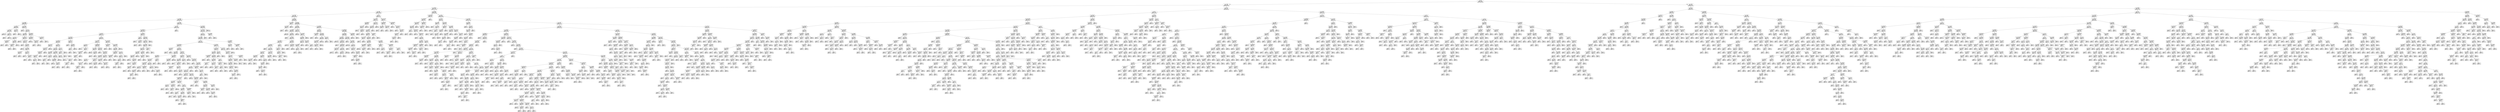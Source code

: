 digraph Tree {
node [shape=box] ;
0 [label="d <= 0.5\ngini = 0.2138\nsamples = 23062\nvalue = [20255, 2807]"] ;
1 [label="g <= 1.1667\ngini = 0.1054\nsamples = 20299\nvalue = [19166, 1133]"] ;
0 -> 1 [labeldistance=2.5, labelangle=45, headlabel="True"] ;
2 [label="b <= 100.9314\ngini = 0.0559\nsamples = 17788\nvalue = [17276, 512]"] ;
1 -> 2 ;
3 [label="g <= 0.1667\ngini = 0.0224\nsamples = 14894\nvalue = [14725, 169]"] ;
2 -> 3 ;
4 [label="g <= -0.1667\ngini = 0.0196\nsamples = 14681\nvalue = [14536, 145]"] ;
3 -> 4 ;
5 [label="g <= -6.8333\ngini = 0.0342\nsamples = 6038\nvalue = [5933, 105]"] ;
4 -> 5 ;
6 [label="g <= -18.8333\ngini = 0.0062\nsamples = 3828\nvalue = [3816, 12]"] ;
5 -> 6 ;
7 [label="b <= 99.98\ngini = 0.0012\nsamples = 3306\nvalue = [3304, 2]"] ;
6 -> 7 ;
8 [label="c <= 46.5\ngini = 0.0006\nsamples = 3292\nvalue = [3291, 1]"] ;
7 -> 8 ;
9 [label="gini = 0.0\nsamples = 3147\nvalue = [3147, 0]"] ;
8 -> 9 ;
10 [label="c <= 47.5\ngini = 0.0137\nsamples = 145\nvalue = [144, 1]"] ;
8 -> 10 ;
11 [label="gini = 0.0\nsamples = 1\nvalue = [0, 1]"] ;
10 -> 11 ;
12 [label="gini = 0.0\nsamples = 144\nvalue = [144, 0]"] ;
10 -> 12 ;
13 [label="b <= 100.053\ngini = 0.1327\nsamples = 14\nvalue = [13, 1]"] ;
7 -> 13 ;
14 [label="gini = 0.0\nsamples = 1\nvalue = [0, 1]"] ;
13 -> 14 ;
15 [label="gini = 0.0\nsamples = 13\nvalue = [13, 0]"] ;
13 -> 15 ;
16 [label="g <= -17.8333\ngini = 0.0376\nsamples = 522\nvalue = [512, 10]"] ;
6 -> 16 ;
17 [label="gini = 0.0\nsamples = 3\nvalue = [0, 3]"] ;
16 -> 17 ;
18 [label="c <= 3.5\ngini = 0.0266\nsamples = 519\nvalue = [512, 7]"] ;
16 -> 18 ;
19 [label="a <= 919.23\ngini = 0.0584\nsamples = 166\nvalue = [161, 5]"] ;
18 -> 19 ;
20 [label="g <= -9.5\ngini = 0.1588\nsamples = 23\nvalue = [21, 2]"] ;
19 -> 20 ;
21 [label="f <= 524994.1875\ngini = 0.4444\nsamples = 3\nvalue = [2, 1]"] ;
20 -> 21 ;
22 [label="gini = 0.0\nsamples = 2\nvalue = [2, 0]"] ;
21 -> 22 ;
23 [label="gini = 0.0\nsamples = 1\nvalue = [0, 1]"] ;
21 -> 23 ;
24 [label="f <= 143633.0\ngini = 0.095\nsamples = 20\nvalue = [19, 1]"] ;
20 -> 24 ;
25 [label="f <= 106424.6641\ngini = 0.32\nsamples = 5\nvalue = [4, 1]"] ;
24 -> 25 ;
26 [label="gini = 0.0\nsamples = 4\nvalue = [4, 0]"] ;
25 -> 26 ;
27 [label="gini = 0.0\nsamples = 1\nvalue = [0, 1]"] ;
25 -> 27 ;
28 [label="gini = 0.0\nsamples = 15\nvalue = [15, 0]"] ;
24 -> 28 ;
29 [label="e <= 209887.6719\ngini = 0.0411\nsamples = 143\nvalue = [140, 3]"] ;
19 -> 29 ;
30 [label="gini = 0.0\nsamples = 95\nvalue = [95, 0]"] ;
29 -> 30 ;
31 [label="e <= 212315.8438\ngini = 0.1172\nsamples = 48\nvalue = [45, 3]"] ;
29 -> 31 ;
32 [label="gini = 0.0\nsamples = 1\nvalue = [0, 1]"] ;
31 -> 32 ;
33 [label="g <= -8.1667\ngini = 0.0815\nsamples = 47\nvalue = [45, 2]"] ;
31 -> 33 ;
34 [label="gini = 0.0\nsamples = 28\nvalue = [28, 0]"] ;
33 -> 34 ;
35 [label="b <= 91.8514\ngini = 0.1884\nsamples = 19\nvalue = [17, 2]"] ;
33 -> 35 ;
36 [label="a <= 1051.29\ngini = 0.4444\nsamples = 3\nvalue = [2, 1]"] ;
35 -> 36 ;
37 [label="gini = 0.0\nsamples = 2\nvalue = [2, 0]"] ;
36 -> 37 ;
38 [label="gini = 0.0\nsamples = 1\nvalue = [0, 1]"] ;
36 -> 38 ;
39 [label="e <= 736318.5\ngini = 0.1172\nsamples = 16\nvalue = [15, 1]"] ;
35 -> 39 ;
40 [label="gini = 0.0\nsamples = 11\nvalue = [11, 0]"] ;
39 -> 40 ;
41 [label="e <= 751798.75\ngini = 0.32\nsamples = 5\nvalue = [4, 1]"] ;
39 -> 41 ;
42 [label="gini = 0.0\nsamples = 1\nvalue = [0, 1]"] ;
41 -> 42 ;
43 [label="gini = 0.0\nsamples = 4\nvalue = [4, 0]"] ;
41 -> 43 ;
44 [label="f <= 12825656.0\ngini = 0.0113\nsamples = 353\nvalue = [351, 2]"] ;
18 -> 44 ;
45 [label="e <= 402596.3125\ngini = 0.0058\nsamples = 341\nvalue = [340, 1]"] ;
44 -> 45 ;
46 [label="gini = 0.0\nsamples = 307\nvalue = [307, 0]"] ;
45 -> 46 ;
47 [label="e <= 424479.9375\ngini = 0.0571\nsamples = 34\nvalue = [33, 1]"] ;
45 -> 47 ;
48 [label="gini = 0.0\nsamples = 1\nvalue = [0, 1]"] ;
47 -> 48 ;
49 [label="gini = 0.0\nsamples = 33\nvalue = [33, 0]"] ;
47 -> 49 ;
50 [label="f <= 16851310.0\ngini = 0.1528\nsamples = 12\nvalue = [11, 1]"] ;
44 -> 50 ;
51 [label="gini = 0.0\nsamples = 1\nvalue = [0, 1]"] ;
50 -> 51 ;
52 [label="gini = 0.0\nsamples = 11\nvalue = [11, 0]"] ;
50 -> 52 ;
53 [label="g <= -3.1667\ngini = 0.0806\nsamples = 2210\nvalue = [2117, 93]"] ;
5 -> 53 ;
54 [label="c <= 252.0\ngini = 0.061\nsamples = 1206\nvalue = [1168, 38]"] ;
53 -> 54 ;
55 [label="e <= 295264.875\ngini = 0.0595\nsamples = 1205\nvalue = [1168, 37]"] ;
54 -> 55 ;
56 [label="b <= 96.5266\ngini = 0.05\nsamples = 1013\nvalue = [987, 26]"] ;
55 -> 56 ;
57 [label="f <= 5778979.0\ngini = 0.0302\nsamples = 587\nvalue = [578, 9]"] ;
56 -> 57 ;
58 [label="b <= 88.0484\ngini = 0.0244\nsamples = 566\nvalue = [559, 7]"] ;
57 -> 58 ;
59 [label="g <= -5.1667\ngini = 0.1172\nsamples = 48\nvalue = [45, 3]"] ;
58 -> 59 ;
60 [label="f <= 640403.75\ngini = 0.2778\nsamples = 18\nvalue = [15, 3]"] ;
59 -> 60 ;
61 [label="f <= 626470.875\ngini = 0.4444\nsamples = 9\nvalue = [6, 3]"] ;
60 -> 61 ;
62 [label="e <= 57067.6133\ngini = 0.375\nsamples = 8\nvalue = [6, 2]"] ;
61 -> 62 ;
63 [label="c <= 1.5\ngini = 0.4444\nsamples = 3\nvalue = [1, 2]"] ;
62 -> 63 ;
64 [label="gini = 0.0\nsamples = 1\nvalue = [1, 0]"] ;
63 -> 64 ;
65 [label="gini = 0.0\nsamples = 2\nvalue = [0, 2]"] ;
63 -> 65 ;
66 [label="gini = 0.0\nsamples = 5\nvalue = [5, 0]"] ;
62 -> 66 ;
67 [label="gini = 0.0\nsamples = 1\nvalue = [0, 1]"] ;
61 -> 67 ;
68 [label="gini = 0.0\nsamples = 9\nvalue = [9, 0]"] ;
60 -> 68 ;
69 [label="gini = 0.0\nsamples = 30\nvalue = [30, 0]"] ;
59 -> 69 ;
70 [label="c <= 35.5\ngini = 0.0153\nsamples = 518\nvalue = [514, 4]"] ;
58 -> 70 ;
71 [label="a <= 766.48\ngini = 0.0119\nsamples = 501\nvalue = [498, 3]"] ;
70 -> 71 ;
72 [label="g <= -3.8333\ngini = 0.0868\nsamples = 22\nvalue = [21, 1]"] ;
71 -> 72 ;
73 [label="gini = 0.0\nsamples = 15\nvalue = [15, 0]"] ;
72 -> 73 ;
74 [label="g <= -3.5\ngini = 0.2449\nsamples = 7\nvalue = [6, 1]"] ;
72 -> 74 ;
75 [label="e <= 93287.5\ngini = 0.5\nsamples = 2\nvalue = [1, 1]"] ;
74 -> 75 ;
76 [label="gini = 0.0\nsamples = 1\nvalue = [0, 1]"] ;
75 -> 76 ;
77 [label="gini = 0.0\nsamples = 1\nvalue = [1, 0]"] ;
75 -> 77 ;
78 [label="gini = 0.0\nsamples = 5\nvalue = [5, 0]"] ;
74 -> 78 ;
79 [label="a <= 1306.6699\ngini = 0.0083\nsamples = 479\nvalue = [477, 2]"] ;
71 -> 79 ;
80 [label="g <= -6.5\ngini = 0.0044\nsamples = 453\nvalue = [452, 1]"] ;
79 -> 80 ;
81 [label="e <= 206898.25\ngini = 0.0666\nsamples = 29\nvalue = [28, 1]"] ;
80 -> 81 ;
82 [label="gini = 0.0\nsamples = 25\nvalue = [25, 0]"] ;
81 -> 82 ;
83 [label="f <= 708378.0\ngini = 0.375\nsamples = 4\nvalue = [3, 1]"] ;
81 -> 83 ;
84 [label="gini = 0.0\nsamples = 1\nvalue = [0, 1]"] ;
83 -> 84 ;
85 [label="gini = 0.0\nsamples = 3\nvalue = [3, 0]"] ;
83 -> 85 ;
86 [label="gini = 0.0\nsamples = 424\nvalue = [424, 0]"] ;
80 -> 86 ;
87 [label="g <= -3.5\ngini = 0.074\nsamples = 26\nvalue = [25, 1]"] ;
79 -> 87 ;
88 [label="gini = 0.0\nsamples = 21\nvalue = [21, 0]"] ;
87 -> 88 ;
89 [label="e <= 102477.4219\ngini = 0.32\nsamples = 5\nvalue = [4, 1]"] ;
87 -> 89 ;
90 [label="f <= 719516.9375\ngini = 0.5\nsamples = 2\nvalue = [1, 1]"] ;
89 -> 90 ;
91 [label="gini = 0.0\nsamples = 1\nvalue = [1, 0]"] ;
90 -> 91 ;
92 [label="gini = 0.0\nsamples = 1\nvalue = [0, 1]"] ;
90 -> 92 ;
93 [label="gini = 0.0\nsamples = 3\nvalue = [3, 0]"] ;
89 -> 93 ;
94 [label="c <= 36.5\ngini = 0.1107\nsamples = 17\nvalue = [16, 1]"] ;
70 -> 94 ;
95 [label="b <= 93.3845\ngini = 0.5\nsamples = 2\nvalue = [1, 1]"] ;
94 -> 95 ;
96 [label="gini = 0.0\nsamples = 1\nvalue = [1, 0]"] ;
95 -> 96 ;
97 [label="gini = 0.0\nsamples = 1\nvalue = [0, 1]"] ;
95 -> 97 ;
98 [label="gini = 0.0\nsamples = 15\nvalue = [15, 0]"] ;
94 -> 98 ;
99 [label="f <= 6160117.0\ngini = 0.1723\nsamples = 21\nvalue = [19, 2]"] ;
57 -> 99 ;
100 [label="gini = 0.0\nsamples = 1\nvalue = [0, 1]"] ;
99 -> 100 ;
101 [label="a <= 850.56\ngini = 0.095\nsamples = 20\nvalue = [19, 1]"] ;
99 -> 101 ;
102 [label="g <= -4.5\ngini = 0.5\nsamples = 2\nvalue = [1, 1]"] ;
101 -> 102 ;
103 [label="gini = 0.0\nsamples = 1\nvalue = [0, 1]"] ;
102 -> 103 ;
104 [label="gini = 0.0\nsamples = 1\nvalue = [1, 0]"] ;
102 -> 104 ;
105 [label="gini = 0.0\nsamples = 18\nvalue = [18, 0]"] ;
101 -> 105 ;
106 [label="c <= 9.5\ngini = 0.0766\nsamples = 426\nvalue = [409, 17]"] ;
56 -> 106 ;
107 [label="a <= 1050.085\ngini = 0.1177\nsamples = 207\nvalue = [194, 13]"] ;
106 -> 107 ;
108 [label="c <= 3.5\ngini = 0.3967\nsamples = 11\nvalue = [8, 3]"] ;
107 -> 108 ;
109 [label="gini = 0.0\nsamples = 5\nvalue = [5, 0]"] ;
108 -> 109 ;
110 [label="e <= 211663.3125\ngini = 0.5\nsamples = 6\nvalue = [3, 3]"] ;
108 -> 110 ;
111 [label="e <= 122906.3594\ngini = 0.375\nsamples = 4\nvalue = [1, 3]"] ;
110 -> 111 ;
112 [label="f <= 691694.0\ngini = 0.5\nsamples = 2\nvalue = [1, 1]"] ;
111 -> 112 ;
113 [label="gini = 0.0\nsamples = 1\nvalue = [0, 1]"] ;
112 -> 113 ;
114 [label="gini = 0.0\nsamples = 1\nvalue = [1, 0]"] ;
112 -> 114 ;
115 [label="gini = 0.0\nsamples = 2\nvalue = [0, 2]"] ;
111 -> 115 ;
116 [label="gini = 0.0\nsamples = 2\nvalue = [2, 0]"] ;
110 -> 116 ;
117 [label="f <= 390642.7188\ngini = 0.0968\nsamples = 196\nvalue = [186, 10]"] ;
107 -> 117 ;
118 [label="a <= 1428.425\ngini = 0.0225\nsamples = 88\nvalue = [87, 1]"] ;
117 -> 118 ;
119 [label="gini = 0.0\nsamples = 85\nvalue = [85, 0]"] ;
118 -> 119 ;
120 [label="g <= -4.6667\ngini = 0.4444\nsamples = 3\nvalue = [2, 1]"] ;
118 -> 120 ;
121 [label="gini = 0.0\nsamples = 2\nvalue = [2, 0]"] ;
120 -> 121 ;
122 [label="gini = 0.0\nsamples = 1\nvalue = [0, 1]"] ;
120 -> 122 ;
123 [label="f <= 399769.375\ngini = 0.1528\nsamples = 108\nvalue = [99, 9]"] ;
117 -> 123 ;
124 [label="gini = 0.0\nsamples = 1\nvalue = [0, 1]"] ;
123 -> 124 ;
125 [label="f <= 749382.375\ngini = 0.1384\nsamples = 107\nvalue = [99, 8]"] ;
123 -> 125 ;
126 [label="f <= 555613.0\ngini = 0.3122\nsamples = 31\nvalue = [25, 6]"] ;
125 -> 126 ;
127 [label="g <= -6.5\ngini = 0.0907\nsamples = 21\nvalue = [20, 1]"] ;
126 -> 127 ;
128 [label="e <= 78777.1719\ngini = 0.2778\nsamples = 6\nvalue = [5, 1]"] ;
127 -> 128 ;
129 [label="e <= 68484.9375\ngini = 0.5\nsamples = 2\nvalue = [1, 1]"] ;
128 -> 129 ;
130 [label="gini = 0.0\nsamples = 1\nvalue = [1, 0]"] ;
129 -> 130 ;
131 [label="gini = 0.0\nsamples = 1\nvalue = [0, 1]"] ;
129 -> 131 ;
132 [label="gini = 0.0\nsamples = 4\nvalue = [4, 0]"] ;
128 -> 132 ;
133 [label="gini = 0.0\nsamples = 15\nvalue = [15, 0]"] ;
127 -> 133 ;
134 [label="e <= 76033.2812\ngini = 0.5\nsamples = 10\nvalue = [5, 5]"] ;
126 -> 134 ;
135 [label="gini = 0.0\nsamples = 3\nvalue = [0, 3]"] ;
134 -> 135 ;
136 [label="g <= -5.8333\ngini = 0.4082\nsamples = 7\nvalue = [5, 2]"] ;
134 -> 136 ;
137 [label="gini = 0.0\nsamples = 2\nvalue = [0, 2]"] ;
136 -> 137 ;
138 [label="gini = 0.0\nsamples = 5\nvalue = [5, 0]"] ;
136 -> 138 ;
139 [label="g <= -5.1667\ngini = 0.0512\nsamples = 76\nvalue = [74, 2]"] ;
125 -> 139 ;
140 [label="f <= 1239228.5\ngini = 0.1139\nsamples = 33\nvalue = [31, 2]"] ;
139 -> 140 ;
141 [label="gini = 0.0\nsamples = 18\nvalue = [18, 0]"] ;
140 -> 141 ;
142 [label="f <= 1377693.375\ngini = 0.2311\nsamples = 15\nvalue = [13, 2]"] ;
140 -> 142 ;
143 [label="gini = 0.0\nsamples = 2\nvalue = [0, 2]"] ;
142 -> 143 ;
144 [label="gini = 0.0\nsamples = 13\nvalue = [13, 0]"] ;
142 -> 144 ;
145 [label="gini = 0.0\nsamples = 43\nvalue = [43, 0]"] ;
139 -> 145 ;
146 [label="e <= 19576.1836\ngini = 0.0359\nsamples = 219\nvalue = [215, 4]"] ;
106 -> 146 ;
147 [label="e <= 13501.4453\ngini = 0.4444\nsamples = 3\nvalue = [2, 1]"] ;
146 -> 147 ;
148 [label="gini = 0.0\nsamples = 2\nvalue = [2, 0]"] ;
147 -> 148 ;
149 [label="gini = 0.0\nsamples = 1\nvalue = [0, 1]"] ;
147 -> 149 ;
150 [label="a <= 1274.9399\ngini = 0.0274\nsamples = 216\nvalue = [213, 3]"] ;
146 -> 150 ;
151 [label="g <= -3.8333\ngini = 0.088\nsamples = 65\nvalue = [62, 3]"] ;
150 -> 151 ;
152 [label="f <= 1026901.625\ngini = 0.0384\nsamples = 51\nvalue = [50, 1]"] ;
151 -> 152 ;
153 [label="f <= 913529.3125\ngini = 0.2188\nsamples = 8\nvalue = [7, 1]"] ;
152 -> 153 ;
154 [label="gini = 0.0\nsamples = 7\nvalue = [7, 0]"] ;
153 -> 154 ;
155 [label="gini = 0.0\nsamples = 1\nvalue = [0, 1]"] ;
153 -> 155 ;
156 [label="gini = 0.0\nsamples = 43\nvalue = [43, 0]"] ;
152 -> 156 ;
157 [label="c <= 75.5\ngini = 0.2449\nsamples = 14\nvalue = [12, 2]"] ;
151 -> 157 ;
158 [label="g <= -3.5\ngini = 0.142\nsamples = 13\nvalue = [12, 1]"] ;
157 -> 158 ;
159 [label="c <= 26.5\ngini = 0.32\nsamples = 5\nvalue = [4, 1]"] ;
158 -> 159 ;
160 [label="f <= 4498453.0\ngini = 0.5\nsamples = 2\nvalue = [1, 1]"] ;
159 -> 160 ;
161 [label="gini = 0.0\nsamples = 1\nvalue = [0, 1]"] ;
160 -> 161 ;
162 [label="gini = 0.0\nsamples = 1\nvalue = [1, 0]"] ;
160 -> 162 ;
163 [label="gini = 0.0\nsamples = 3\nvalue = [3, 0]"] ;
159 -> 163 ;
164 [label="gini = 0.0\nsamples = 8\nvalue = [8, 0]"] ;
158 -> 164 ;
165 [label="gini = 0.0\nsamples = 1\nvalue = [0, 1]"] ;
157 -> 165 ;
166 [label="gini = 0.0\nsamples = 151\nvalue = [151, 0]"] ;
150 -> 166 ;
167 [label="e <= 299858.75\ngini = 0.108\nsamples = 192\nvalue = [181, 11]"] ;
55 -> 167 ;
168 [label="g <= -5.5\ngini = 0.5\nsamples = 6\nvalue = [3, 3]"] ;
167 -> 168 ;
169 [label="gini = 0.0\nsamples = 2\nvalue = [0, 2]"] ;
168 -> 169 ;
170 [label="e <= 298356.25\ngini = 0.375\nsamples = 4\nvalue = [3, 1]"] ;
168 -> 170 ;
171 [label="gini = 0.0\nsamples = 3\nvalue = [3, 0]"] ;
170 -> 171 ;
172 [label="gini = 0.0\nsamples = 1\nvalue = [0, 1]"] ;
170 -> 172 ;
173 [label="f <= 2916118.0\ngini = 0.0823\nsamples = 186\nvalue = [178, 8]"] ;
167 -> 173 ;
174 [label="f <= 2874072.0\ngini = 0.1408\nsamples = 105\nvalue = [97, 8]"] ;
173 -> 174 ;
175 [label="b <= 100.5392\ngini = 0.1256\nsamples = 104\nvalue = [97, 7]"] ;
174 -> 175 ;
176 [label="e <= 1042887.5\ngini = 0.1107\nsamples = 102\nvalue = [96, 6]"] ;
175 -> 176 ;
177 [label="a <= 1081.64\ngini = 0.0807\nsamples = 95\nvalue = [91, 4]"] ;
176 -> 177 ;
178 [label="b <= 91.7061\ngini = 0.2248\nsamples = 31\nvalue = [27, 4]"] ;
177 -> 178 ;
179 [label="gini = 0.0\nsamples = 19\nvalue = [19, 0]"] ;
178 -> 179 ;
180 [label="e <= 373099.875\ngini = 0.4444\nsamples = 12\nvalue = [8, 4]"] ;
178 -> 180 ;
181 [label="gini = 0.0\nsamples = 5\nvalue = [5, 0]"] ;
180 -> 181 ;
182 [label="e <= 710533.375\ngini = 0.4898\nsamples = 7\nvalue = [3, 4]"] ;
180 -> 182 ;
183 [label="b <= 97.1595\ngini = 0.32\nsamples = 5\nvalue = [1, 4]"] ;
182 -> 183 ;
184 [label="gini = 0.0\nsamples = 4\nvalue = [0, 4]"] ;
183 -> 184 ;
185 [label="gini = 0.0\nsamples = 1\nvalue = [1, 0]"] ;
183 -> 185 ;
186 [label="gini = 0.0\nsamples = 2\nvalue = [2, 0]"] ;
182 -> 186 ;
187 [label="gini = 0.0\nsamples = 64\nvalue = [64, 0]"] ;
177 -> 187 ;
188 [label="b <= 99.9216\ngini = 0.4082\nsamples = 7\nvalue = [5, 2]"] ;
176 -> 188 ;
189 [label="e <= 1106237.5\ngini = 0.2778\nsamples = 6\nvalue = [5, 1]"] ;
188 -> 189 ;
190 [label="gini = 0.0\nsamples = 1\nvalue = [0, 1]"] ;
189 -> 190 ;
191 [label="gini = 0.0\nsamples = 5\nvalue = [5, 0]"] ;
189 -> 191 ;
192 [label="gini = 0.0\nsamples = 1\nvalue = [0, 1]"] ;
188 -> 192 ;
193 [label="e <= 401640.125\ngini = 0.5\nsamples = 2\nvalue = [1, 1]"] ;
175 -> 193 ;
194 [label="gini = 0.0\nsamples = 1\nvalue = [0, 1]"] ;
193 -> 194 ;
195 [label="gini = 0.0\nsamples = 1\nvalue = [1, 0]"] ;
193 -> 195 ;
196 [label="gini = 0.0\nsamples = 1\nvalue = [0, 1]"] ;
174 -> 196 ;
197 [label="gini = 0.0\nsamples = 81\nvalue = [81, 0]"] ;
173 -> 197 ;
198 [label="gini = 0.0\nsamples = 1\nvalue = [0, 1]"] ;
54 -> 198 ;
199 [label="f <= 7239105.5\ngini = 0.1036\nsamples = 1004\nvalue = [949, 55]"] ;
53 -> 199 ;
200 [label="f <= 7173189.5\ngini = 0.1149\nsamples = 899\nvalue = [844, 55]"] ;
199 -> 200 ;
201 [label="c <= 111.5\ngini = 0.1113\nsamples = 896\nvalue = [843, 53]"] ;
200 -> 201 ;
202 [label="e <= 1272985.0\ngini = 0.1094\nsamples = 895\nvalue = [843, 52]"] ;
201 -> 202 ;
203 [label="c <= 17.5\ngini = 0.1047\nsamples = 884\nvalue = [835, 49]"] ;
202 -> 203 ;
204 [label="f <= -32310.166\ngini = 0.0836\nsamples = 709\nvalue = [678, 31]"] ;
203 -> 204 ;
205 [label="b <= 89.1559\ngini = 0.4444\nsamples = 3\nvalue = [2, 1]"] ;
204 -> 205 ;
206 [label="gini = 0.0\nsamples = 2\nvalue = [2, 0]"] ;
205 -> 206 ;
207 [label="gini = 0.0\nsamples = 1\nvalue = [0, 1]"] ;
205 -> 207 ;
208 [label="b <= 95.4315\ngini = 0.0814\nsamples = 706\nvalue = [676, 30]"] ;
204 -> 208 ;
209 [label="a <= 1004.05\ngini = 0.0409\nsamples = 287\nvalue = [281, 6]"] ;
208 -> 209 ;
210 [label="e <= 574875.0\ngini = 0.0987\nsamples = 96\nvalue = [91, 5]"] ;
209 -> 210 ;
211 [label="e <= 59172.6562\ngini = 0.0815\nsamples = 94\nvalue = [90, 4]"] ;
210 -> 211 ;
212 [label="e <= 48196.3359\ngini = 0.1913\nsamples = 28\nvalue = [25, 3]"] ;
211 -> 212 ;
213 [label="c <= 1.5\ngini = 0.0768\nsamples = 25\nvalue = [24, 1]"] ;
212 -> 213 ;
214 [label="b <= 88.0484\ngini = 0.2778\nsamples = 6\nvalue = [5, 1]"] ;
213 -> 214 ;
215 [label="b <= 87.5941\ngini = 0.5\nsamples = 2\nvalue = [1, 1]"] ;
214 -> 215 ;
216 [label="gini = 0.0\nsamples = 1\nvalue = [1, 0]"] ;
215 -> 216 ;
217 [label="gini = 0.0\nsamples = 1\nvalue = [0, 1]"] ;
215 -> 217 ;
218 [label="gini = 0.0\nsamples = 4\nvalue = [4, 0]"] ;
214 -> 218 ;
219 [label="gini = 0.0\nsamples = 19\nvalue = [19, 0]"] ;
213 -> 219 ;
220 [label="f <= 648529.9375\ngini = 0.4444\nsamples = 3\nvalue = [1, 2]"] ;
212 -> 220 ;
221 [label="gini = 0.0\nsamples = 2\nvalue = [0, 2]"] ;
220 -> 221 ;
222 [label="gini = 0.0\nsamples = 1\nvalue = [1, 0]"] ;
220 -> 222 ;
223 [label="g <= -2.5\ngini = 0.0298\nsamples = 66\nvalue = [65, 1]"] ;
211 -> 223 ;
224 [label="c <= 8.0\ngini = 0.1049\nsamples = 18\nvalue = [17, 1]"] ;
223 -> 224 ;
225 [label="gini = 0.0\nsamples = 14\nvalue = [14, 0]"] ;
224 -> 225 ;
226 [label="a <= 849.345\ngini = 0.375\nsamples = 4\nvalue = [3, 1]"] ;
224 -> 226 ;
227 [label="gini = 0.0\nsamples = 3\nvalue = [3, 0]"] ;
226 -> 227 ;
228 [label="gini = 0.0\nsamples = 1\nvalue = [0, 1]"] ;
226 -> 228 ;
229 [label="gini = 0.0\nsamples = 48\nvalue = [48, 0]"] ;
223 -> 229 ;
230 [label="b <= 89.9133\ngini = 0.5\nsamples = 2\nvalue = [1, 1]"] ;
210 -> 230 ;
231 [label="gini = 0.0\nsamples = 1\nvalue = [1, 0]"] ;
230 -> 231 ;
232 [label="gini = 0.0\nsamples = 1\nvalue = [0, 1]"] ;
230 -> 232 ;
233 [label="f <= 131538.6562\ngini = 0.0104\nsamples = 191\nvalue = [190, 1]"] ;
209 -> 233 ;
234 [label="f <= 130911.5\ngini = 0.0868\nsamples = 22\nvalue = [21, 1]"] ;
233 -> 234 ;
235 [label="gini = 0.0\nsamples = 21\nvalue = [21, 0]"] ;
234 -> 235 ;
236 [label="gini = 0.0\nsamples = 1\nvalue = [0, 1]"] ;
234 -> 236 ;
237 [label="gini = 0.0\nsamples = 169\nvalue = [169, 0]"] ;
233 -> 237 ;
238 [label="b <= 95.6227\ngini = 0.108\nsamples = 419\nvalue = [395, 24]"] ;
208 -> 238 ;
239 [label="f <= 2244105.5\ngini = 0.375\nsamples = 24\nvalue = [18, 6]"] ;
238 -> 239 ;
240 [label="g <= -2.8333\ngini = 0.3084\nsamples = 21\nvalue = [17, 4]"] ;
239 -> 240 ;
241 [label="gini = 0.0\nsamples = 1\nvalue = [0, 1]"] ;
240 -> 241 ;
242 [label="f <= 320567.8438\ngini = 0.255\nsamples = 20\nvalue = [17, 3]"] ;
240 -> 242 ;
243 [label="f <= 255714.8438\ngini = 0.4444\nsamples = 6\nvalue = [4, 2]"] ;
242 -> 243 ;
244 [label="gini = 0.0\nsamples = 4\nvalue = [4, 0]"] ;
243 -> 244 ;
245 [label="gini = 0.0\nsamples = 2\nvalue = [0, 2]"] ;
243 -> 245 ;
246 [label="g <= -1.1667\ngini = 0.1327\nsamples = 14\nvalue = [13, 1]"] ;
242 -> 246 ;
247 [label="gini = 0.0\nsamples = 10\nvalue = [10, 0]"] ;
246 -> 247 ;
248 [label="g <= -0.8333\ngini = 0.375\nsamples = 4\nvalue = [3, 1]"] ;
246 -> 248 ;
249 [label="gini = 0.0\nsamples = 1\nvalue = [0, 1]"] ;
248 -> 249 ;
250 [label="gini = 0.0\nsamples = 3\nvalue = [3, 0]"] ;
248 -> 250 ;
251 [label="g <= -2.0\ngini = 0.4444\nsamples = 3\nvalue = [1, 2]"] ;
239 -> 251 ;
252 [label="gini = 0.0\nsamples = 1\nvalue = [1, 0]"] ;
251 -> 252 ;
253 [label="gini = 0.0\nsamples = 2\nvalue = [0, 2]"] ;
251 -> 253 ;
254 [label="f <= 271101.125\ngini = 0.087\nsamples = 395\nvalue = [377, 18]"] ;
238 -> 254 ;
255 [label="gini = 0.0\nsamples = 62\nvalue = [62, 0]"] ;
254 -> 255 ;
256 [label="f <= 276953.4375\ngini = 0.1023\nsamples = 333\nvalue = [315, 18]"] ;
254 -> 256 ;
257 [label="gini = 0.0\nsamples = 1\nvalue = [0, 1]"] ;
256 -> 257 ;
258 [label="a <= 1428.425\ngini = 0.0972\nsamples = 332\nvalue = [315, 17]"] ;
256 -> 258 ;
259 [label="c <= 13.5\ngini = 0.0891\nsamples = 321\nvalue = [306, 15]"] ;
258 -> 259 ;
260 [label="e <= 164117.5156\ngini = 0.1014\nsamples = 280\nvalue = [265, 15]"] ;
259 -> 260 ;
261 [label="e <= 163032.8594\ngini = 0.142\nsamples = 130\nvalue = [120, 10]"] ;
260 -> 261 ;
262 [label="e <= 106326.6719\ngini = 0.1172\nsamples = 128\nvalue = [120, 8]"] ;
261 -> 262 ;
263 [label="a <= 1050.085\ngini = 0.0506\nsamples = 77\nvalue = [75, 2]"] ;
262 -> 263 ;
264 [label="g <= -2.0\ngini = 0.4444\nsamples = 3\nvalue = [2, 1]"] ;
263 -> 264 ;
265 [label="gini = 0.0\nsamples = 2\nvalue = [2, 0]"] ;
264 -> 265 ;
266 [label="gini = 0.0\nsamples = 1\nvalue = [0, 1]"] ;
264 -> 266 ;
267 [label="f <= 305186.8125\ngini = 0.0267\nsamples = 74\nvalue = [73, 1]"] ;
263 -> 267 ;
268 [label="f <= 302784.25\ngini = 0.32\nsamples = 5\nvalue = [4, 1]"] ;
267 -> 268 ;
269 [label="gini = 0.0\nsamples = 4\nvalue = [4, 0]"] ;
268 -> 269 ;
270 [label="gini = 0.0\nsamples = 1\nvalue = [0, 1]"] ;
268 -> 270 ;
271 [label="gini = 0.0\nsamples = 69\nvalue = [69, 0]"] ;
267 -> 271 ;
272 [label="e <= 107949.4219\ngini = 0.2076\nsamples = 51\nvalue = [45, 6]"] ;
262 -> 272 ;
273 [label="gini = 0.0\nsamples = 1\nvalue = [0, 1]"] ;
272 -> 273 ;
274 [label="c <= 9.5\ngini = 0.18\nsamples = 50\nvalue = [45, 5]"] ;
272 -> 274 ;
275 [label="b <= 95.6682\ngini = 0.0907\nsamples = 42\nvalue = [40, 2]"] ;
274 -> 275 ;
276 [label="g <= -1.6667\ngini = 0.5\nsamples = 2\nvalue = [1, 1]"] ;
275 -> 276 ;
277 [label="gini = 0.0\nsamples = 1\nvalue = [1, 0]"] ;
276 -> 277 ;
278 [label="gini = 0.0\nsamples = 1\nvalue = [0, 1]"] ;
276 -> 278 ;
279 [label="b <= 96.431\ngini = 0.0487\nsamples = 40\nvalue = [39, 1]"] ;
275 -> 279 ;
280 [label="b <= 96.2197\ngini = 0.2188\nsamples = 8\nvalue = [7, 1]"] ;
279 -> 280 ;
281 [label="gini = 0.0\nsamples = 6\nvalue = [6, 0]"] ;
280 -> 281 ;
282 [label="f <= 658699.375\ngini = 0.5\nsamples = 2\nvalue = [1, 1]"] ;
280 -> 282 ;
283 [label="gini = 0.0\nsamples = 1\nvalue = [1, 0]"] ;
282 -> 283 ;
284 [label="gini = 0.0\nsamples = 1\nvalue = [0, 1]"] ;
282 -> 284 ;
285 [label="gini = 0.0\nsamples = 32\nvalue = [32, 0]"] ;
279 -> 285 ;
286 [label="e <= 139595.0625\ngini = 0.4688\nsamples = 8\nvalue = [5, 3]"] ;
274 -> 286 ;
287 [label="f <= 2337523.5\ngini = 0.375\nsamples = 4\nvalue = [1, 3]"] ;
286 -> 287 ;
288 [label="gini = 0.0\nsamples = 3\nvalue = [0, 3]"] ;
287 -> 288 ;
289 [label="gini = 0.0\nsamples = 1\nvalue = [1, 0]"] ;
287 -> 289 ;
290 [label="gini = 0.0\nsamples = 4\nvalue = [4, 0]"] ;
286 -> 290 ;
291 [label="gini = 0.0\nsamples = 2\nvalue = [0, 2]"] ;
261 -> 291 ;
292 [label="b <= 97.7787\ngini = 0.0644\nsamples = 150\nvalue = [145, 5]"] ;
260 -> 292 ;
293 [label="gini = 0.0\nsamples = 92\nvalue = [92, 0]"] ;
292 -> 293 ;
294 [label="f <= 788200.625\ngini = 0.1576\nsamples = 58\nvalue = [53, 5]"] ;
292 -> 294 ;
295 [label="e <= 250166.6562\ngini = 0.48\nsamples = 5\nvalue = [3, 2]"] ;
294 -> 295 ;
296 [label="gini = 0.0\nsamples = 3\nvalue = [3, 0]"] ;
295 -> 296 ;
297 [label="gini = 0.0\nsamples = 2\nvalue = [0, 2]"] ;
295 -> 297 ;
298 [label="e <= 826061.5\ngini = 0.1068\nsamples = 53\nvalue = [50, 3]"] ;
294 -> 298 ;
299 [label="a <= 1232.925\ngini = 0.0768\nsamples = 50\nvalue = [48, 2]"] ;
298 -> 299 ;
300 [label="e <= 314987.375\ngini = 0.375\nsamples = 4\nvalue = [3, 1]"] ;
299 -> 300 ;
301 [label="gini = 0.0\nsamples = 1\nvalue = [0, 1]"] ;
300 -> 301 ;
302 [label="gini = 0.0\nsamples = 3\nvalue = [3, 0]"] ;
300 -> 302 ;
303 [label="b <= 100.2639\ngini = 0.0425\nsamples = 46\nvalue = [45, 1]"] ;
299 -> 303 ;
304 [label="gini = 0.0\nsamples = 37\nvalue = [37, 0]"] ;
303 -> 304 ;
305 [label="b <= 100.5392\ngini = 0.1975\nsamples = 9\nvalue = [8, 1]"] ;
303 -> 305 ;
306 [label="gini = 0.0\nsamples = 1\nvalue = [0, 1]"] ;
305 -> 306 ;
307 [label="gini = 0.0\nsamples = 8\nvalue = [8, 0]"] ;
305 -> 307 ;
308 [label="a <= 1384.37\ngini = 0.4444\nsamples = 3\nvalue = [2, 1]"] ;
298 -> 308 ;
309 [label="gini = 0.0\nsamples = 2\nvalue = [2, 0]"] ;
308 -> 309 ;
310 [label="gini = 0.0\nsamples = 1\nvalue = [0, 1]"] ;
308 -> 310 ;
311 [label="gini = 0.0\nsamples = 41\nvalue = [41, 0]"] ;
259 -> 311 ;
312 [label="f <= 550081.1875\ngini = 0.2975\nsamples = 11\nvalue = [9, 2]"] ;
258 -> 312 ;
313 [label="gini = 0.0\nsamples = 1\nvalue = [0, 1]"] ;
312 -> 313 ;
314 [label="g <= -2.8333\ngini = 0.18\nsamples = 10\nvalue = [9, 1]"] ;
312 -> 314 ;
315 [label="c <= 6.5\ngini = 0.5\nsamples = 2\nvalue = [1, 1]"] ;
314 -> 315 ;
316 [label="gini = 0.0\nsamples = 1\nvalue = [1, 0]"] ;
315 -> 316 ;
317 [label="gini = 0.0\nsamples = 1\nvalue = [0, 1]"] ;
315 -> 317 ;
318 [label="gini = 0.0\nsamples = 8\nvalue = [8, 0]"] ;
314 -> 318 ;
319 [label="b <= 95.6227\ngini = 0.1846\nsamples = 175\nvalue = [157, 18]"] ;
203 -> 319 ;
320 [label="e <= 220013.1875\ngini = 0.3628\nsamples = 42\nvalue = [32, 10]"] ;
319 -> 320 ;
321 [label="a <= 811.875\ngini = 0.3006\nsamples = 38\nvalue = [31, 7]"] ;
320 -> 321 ;
322 [label="e <= 108929.6797\ngini = 0.4444\nsamples = 3\nvalue = [1, 2]"] ;
321 -> 322 ;
323 [label="gini = 0.0\nsamples = 2\nvalue = [0, 2]"] ;
322 -> 323 ;
324 [label="gini = 0.0\nsamples = 1\nvalue = [1, 0]"] ;
322 -> 324 ;
325 [label="b <= 95.4315\ngini = 0.2449\nsamples = 35\nvalue = [30, 5]"] ;
321 -> 325 ;
326 [label="e <= 26818.332\ngini = 0.1284\nsamples = 29\nvalue = [27, 2]"] ;
325 -> 326 ;
327 [label="e <= 23784.9727\ngini = 0.5\nsamples = 2\nvalue = [1, 1]"] ;
326 -> 327 ;
328 [label="gini = 0.0\nsamples = 1\nvalue = [1, 0]"] ;
327 -> 328 ;
329 [label="gini = 0.0\nsamples = 1\nvalue = [0, 1]"] ;
327 -> 329 ;
330 [label="a <= 1178.0601\ngini = 0.0713\nsamples = 27\nvalue = [26, 1]"] ;
326 -> 330 ;
331 [label="gini = 0.0\nsamples = 25\nvalue = [25, 0]"] ;
330 -> 331 ;
332 [label="f <= 1401759.0\ngini = 0.5\nsamples = 2\nvalue = [1, 1]"] ;
330 -> 332 ;
333 [label="gini = 0.0\nsamples = 1\nvalue = [1, 0]"] ;
332 -> 333 ;
334 [label="gini = 0.0\nsamples = 1\nvalue = [0, 1]"] ;
332 -> 334 ;
335 [label="c <= 26.0\ngini = 0.5\nsamples = 6\nvalue = [3, 3]"] ;
325 -> 335 ;
336 [label="f <= 2032913.125\ngini = 0.375\nsamples = 4\nvalue = [1, 3]"] ;
335 -> 336 ;
337 [label="c <= 22.0\ngini = 0.5\nsamples = 2\nvalue = [1, 1]"] ;
336 -> 337 ;
338 [label="gini = 0.0\nsamples = 1\nvalue = [0, 1]"] ;
337 -> 338 ;
339 [label="gini = 0.0\nsamples = 1\nvalue = [1, 0]"] ;
337 -> 339 ;
340 [label="gini = 0.0\nsamples = 2\nvalue = [0, 2]"] ;
336 -> 340 ;
341 [label="gini = 0.0\nsamples = 2\nvalue = [2, 0]"] ;
335 -> 341 ;
342 [label="b <= 92.32\ngini = 0.375\nsamples = 4\nvalue = [1, 3]"] ;
320 -> 342 ;
343 [label="gini = 0.0\nsamples = 1\nvalue = [1, 0]"] ;
342 -> 343 ;
344 [label="gini = 0.0\nsamples = 3\nvalue = [0, 3]"] ;
342 -> 344 ;
345 [label="b <= 98.3453\ngini = 0.1131\nsamples = 133\nvalue = [125, 8]"] ;
319 -> 345 ;
346 [label="b <= 98.0383\ngini = 0.178\nsamples = 81\nvalue = [73, 8]"] ;
345 -> 346 ;
347 [label="a <= 1354.405\ngini = 0.142\nsamples = 78\nvalue = [72, 6]"] ;
346 -> 347 ;
348 [label="f <= 2296551.75\ngini = 0.1049\nsamples = 72\nvalue = [68, 4]"] ;
347 -> 348 ;
349 [label="f <= 2289946.0\ngini = 0.2188\nsamples = 32\nvalue = [28, 4]"] ;
348 -> 349 ;
350 [label="f <= 1699422.25\ngini = 0.1748\nsamples = 31\nvalue = [28, 3]"] ;
349 -> 350 ;
351 [label="gini = 0.0\nsamples = 15\nvalue = [15, 0]"] ;
350 -> 351 ;
352 [label="f <= 1848202.0\ngini = 0.3047\nsamples = 16\nvalue = [13, 3]"] ;
350 -> 352 ;
353 [label="a <= 1181.905\ngini = 0.375\nsamples = 4\nvalue = [1, 3]"] ;
352 -> 353 ;
354 [label="gini = 0.0\nsamples = 1\nvalue = [1, 0]"] ;
353 -> 354 ;
355 [label="gini = 0.0\nsamples = 3\nvalue = [0, 3]"] ;
353 -> 355 ;
356 [label="gini = 0.0\nsamples = 12\nvalue = [12, 0]"] ;
352 -> 356 ;
357 [label="gini = 0.0\nsamples = 1\nvalue = [0, 1]"] ;
349 -> 357 ;
358 [label="gini = 0.0\nsamples = 40\nvalue = [40, 0]"] ;
348 -> 358 ;
359 [label="f <= 3975165.0\ngini = 0.4444\nsamples = 6\nvalue = [4, 2]"] ;
347 -> 359 ;
360 [label="gini = 0.0\nsamples = 4\nvalue = [4, 0]"] ;
359 -> 360 ;
361 [label="gini = 0.0\nsamples = 2\nvalue = [0, 2]"] ;
359 -> 361 ;
362 [label="f <= 2946275.5\ngini = 0.4444\nsamples = 3\nvalue = [1, 2]"] ;
346 -> 362 ;
363 [label="gini = 0.0\nsamples = 1\nvalue = [1, 0]"] ;
362 -> 363 ;
364 [label="gini = 0.0\nsamples = 2\nvalue = [0, 2]"] ;
362 -> 364 ;
365 [label="gini = 0.0\nsamples = 52\nvalue = [52, 0]"] ;
345 -> 365 ;
366 [label="f <= 1826655.5\ngini = 0.3967\nsamples = 11\nvalue = [8, 3]"] ;
202 -> 366 ;
367 [label="b <= 91.1021\ngini = 0.4444\nsamples = 3\nvalue = [1, 2]"] ;
366 -> 367 ;
368 [label="gini = 0.0\nsamples = 1\nvalue = [1, 0]"] ;
367 -> 368 ;
369 [label="gini = 0.0\nsamples = 2\nvalue = [0, 2]"] ;
367 -> 369 ;
370 [label="e <= 1414696.875\ngini = 0.2188\nsamples = 8\nvalue = [7, 1]"] ;
366 -> 370 ;
371 [label="gini = 0.0\nsamples = 1\nvalue = [0, 1]"] ;
370 -> 371 ;
372 [label="gini = 0.0\nsamples = 7\nvalue = [7, 0]"] ;
370 -> 372 ;
373 [label="gini = 0.0\nsamples = 1\nvalue = [0, 1]"] ;
201 -> 373 ;
374 [label="b <= 99.3984\ngini = 0.4444\nsamples = 3\nvalue = [1, 2]"] ;
200 -> 374 ;
375 [label="gini = 0.0\nsamples = 1\nvalue = [1, 0]"] ;
374 -> 375 ;
376 [label="gini = 0.0\nsamples = 2\nvalue = [0, 2]"] ;
374 -> 376 ;
377 [label="gini = 0.0\nsamples = 105\nvalue = [105, 0]"] ;
199 -> 377 ;
378 [label="a <= 806.575\ngini = 0.0092\nsamples = 8643\nvalue = [8603, 40]"] ;
4 -> 378 ;
379 [label="e <= 7987.8335\ngini = 0.48\nsamples = 5\nvalue = [3, 2]"] ;
378 -> 379 ;
380 [label="a <= 766.48\ngini = 0.4444\nsamples = 3\nvalue = [1, 2]"] ;
379 -> 380 ;
381 [label="gini = 0.5\nsamples = 2\nvalue = [1, 1]"] ;
380 -> 381 ;
382 [label="gini = 0.0\nsamples = 1\nvalue = [0, 1]"] ;
380 -> 382 ;
383 [label="gini = 0.0\nsamples = 2\nvalue = [2, 0]"] ;
379 -> 383 ;
384 [label="f <= 96.3333\ngini = 0.0088\nsamples = 8638\nvalue = [8600, 38]"] ;
378 -> 384 ;
385 [label="b <= 96.3801\ngini = 0.0448\nsamples = 1091\nvalue = [1066, 25]"] ;
384 -> 385 ;
386 [label="b <= 88.0883\ngini = 0.0302\nsamples = 978\nvalue = [963, 15]"] ;
385 -> 386 ;
387 [label="gini = 0.0\nsamples = 489\nvalue = [489, 0]"] ;
386 -> 387 ;
388 [label="b <= 88.3717\ngini = 0.0595\nsamples = 489\nvalue = [474, 15]"] ;
386 -> 388 ;
389 [label="gini = 0.0\nsamples = 1\nvalue = [0, 1]"] ;
388 -> 389 ;
390 [label="b <= 92.8669\ngini = 0.0557\nsamples = 488\nvalue = [474, 14]"] ;
388 -> 390 ;
391 [label="b <= 92.6996\ngini = 0.1033\nsamples = 238\nvalue = [225, 13]"] ;
390 -> 391 ;
392 [label="a <= 891.58\ngini = 0.0825\nsamples = 232\nvalue = [222, 10]"] ;
391 -> 392 ;
393 [label="gini = 0.0\nsamples = 1\nvalue = [0, 1]"] ;
392 -> 393 ;
394 [label="a <= 1105.61\ngini = 0.0749\nsamples = 231\nvalue = [222, 9]"] ;
392 -> 394 ;
395 [label="b <= 90.4429\ngini = 0.213\nsamples = 66\nvalue = [58, 8]"] ;
394 -> 395 ;
396 [label="a <= 1028.405\ngini = 0.0512\nsamples = 38\nvalue = [37, 1]"] ;
395 -> 396 ;
397 [label="a <= 1018.815\ngini = 0.1528\nsamples = 12\nvalue = [11, 1]"] ;
396 -> 397 ;
398 [label="gini = 0.0\nsamples = 10\nvalue = [10, 0]"] ;
397 -> 398 ;
399 [label="gini = 0.5\nsamples = 2\nvalue = [1, 1]"] ;
397 -> 399 ;
400 [label="gini = 0.0\nsamples = 26\nvalue = [26, 0]"] ;
396 -> 400 ;
401 [label="a <= 1066.825\ngini = 0.375\nsamples = 28\nvalue = [21, 7]"] ;
395 -> 401 ;
402 [label="gini = 0.0\nsamples = 16\nvalue = [16, 0]"] ;
401 -> 402 ;
403 [label="c <= 2.0\ngini = 0.4861\nsamples = 12\nvalue = [5, 7]"] ;
401 -> 403 ;
404 [label="e <= 280500.0\ngini = 0.3457\nsamples = 9\nvalue = [2, 7]"] ;
403 -> 404 ;
405 [label="b <= 91.2698\ngini = 0.375\nsamples = 8\nvalue = [2, 6]"] ;
404 -> 405 ;
406 [label="gini = 0.5\nsamples = 2\nvalue = [1, 1]"] ;
405 -> 406 ;
407 [label="a <= 1089.1799\ngini = 0.2778\nsamples = 6\nvalue = [1, 5]"] ;
405 -> 407 ;
408 [label="gini = 0.32\nsamples = 5\nvalue = [1, 4]"] ;
407 -> 408 ;
409 [label="gini = 0.0\nsamples = 1\nvalue = [0, 1]"] ;
407 -> 409 ;
410 [label="gini = 0.0\nsamples = 1\nvalue = [0, 1]"] ;
404 -> 410 ;
411 [label="gini = 0.0\nsamples = 3\nvalue = [3, 0]"] ;
403 -> 411 ;
412 [label="a <= 1122.6499\ngini = 0.012\nsamples = 165\nvalue = [164, 1]"] ;
394 -> 412 ;
413 [label="b <= 91.3465\ngini = 0.0868\nsamples = 22\nvalue = [21, 1]"] ;
412 -> 413 ;
414 [label="gini = 0.0\nsamples = 1\nvalue = [0, 1]"] ;
413 -> 414 ;
415 [label="gini = 0.0\nsamples = 21\nvalue = [21, 0]"] ;
413 -> 415 ;
416 [label="gini = 0.0\nsamples = 143\nvalue = [143, 0]"] ;
412 -> 416 ;
417 [label="c <= 11.5\ngini = 0.5\nsamples = 6\nvalue = [3, 3]"] ;
391 -> 417 ;
418 [label="e <= 154473.75\ngini = 0.48\nsamples = 5\nvalue = [3, 2]"] ;
417 -> 418 ;
419 [label="e <= 98551.5\ngini = 0.375\nsamples = 4\nvalue = [3, 1]"] ;
418 -> 419 ;
420 [label="e <= 79379.2812\ngini = 0.5\nsamples = 2\nvalue = [1, 1]"] ;
419 -> 420 ;
421 [label="gini = 0.0\nsamples = 1\nvalue = [1, 0]"] ;
420 -> 421 ;
422 [label="gini = 0.0\nsamples = 1\nvalue = [0, 1]"] ;
420 -> 422 ;
423 [label="gini = 0.0\nsamples = 2\nvalue = [2, 0]"] ;
419 -> 423 ;
424 [label="gini = 0.0\nsamples = 1\nvalue = [0, 1]"] ;
418 -> 424 ;
425 [label="gini = 0.0\nsamples = 1\nvalue = [0, 1]"] ;
417 -> 425 ;
426 [label="b <= 95.5865\ngini = 0.008\nsamples = 250\nvalue = [249, 1]"] ;
390 -> 426 ;
427 [label="gini = 0.0\nsamples = 187\nvalue = [187, 0]"] ;
426 -> 427 ;
428 [label="a <= 1053.7649\ngini = 0.0312\nsamples = 63\nvalue = [62, 1]"] ;
426 -> 428 ;
429 [label="gini = 0.0\nsamples = 1\nvalue = [0, 1]"] ;
428 -> 429 ;
430 [label="gini = 0.0\nsamples = 62\nvalue = [62, 0]"] ;
428 -> 430 ;
431 [label="a <= 1240.5701\ngini = 0.1613\nsamples = 113\nvalue = [103, 10]"] ;
385 -> 431 ;
432 [label="gini = 0.0\nsamples = 88\nvalue = [88, 0]"] ;
431 -> 432 ;
433 [label="a <= 1419.6499\ngini = 0.48\nsamples = 25\nvalue = [15, 10]"] ;
431 -> 433 ;
434 [label="b <= 99.831\ngini = 0.4986\nsamples = 19\nvalue = [9, 10]"] ;
433 -> 434 ;
435 [label="b <= 97.799\ngini = 0.426\nsamples = 13\nvalue = [4, 9]"] ;
434 -> 435 ;
436 [label="a <= 1323.235\ngini = 0.4898\nsamples = 7\nvalue = [4, 3]"] ;
435 -> 436 ;
437 [label="c <= 0.5\ngini = 0.32\nsamples = 5\nvalue = [4, 1]"] ;
436 -> 437 ;
438 [label="gini = 0.0\nsamples = 1\nvalue = [0, 1]"] ;
437 -> 438 ;
439 [label="gini = 0.0\nsamples = 4\nvalue = [4, 0]"] ;
437 -> 439 ;
440 [label="gini = 0.0\nsamples = 2\nvalue = [0, 2]"] ;
436 -> 440 ;
441 [label="gini = 0.0\nsamples = 6\nvalue = [0, 6]"] ;
435 -> 441 ;
442 [label="a <= 1344.825\ngini = 0.2778\nsamples = 6\nvalue = [5, 1]"] ;
434 -> 442 ;
443 [label="gini = 0.0\nsamples = 4\nvalue = [4, 0]"] ;
442 -> 443 ;
444 [label="c <= 2.5\ngini = 0.5\nsamples = 2\nvalue = [1, 1]"] ;
442 -> 444 ;
445 [label="gini = 0.0\nsamples = 1\nvalue = [0, 1]"] ;
444 -> 445 ;
446 [label="gini = 0.0\nsamples = 1\nvalue = [1, 0]"] ;
444 -> 446 ;
447 [label="gini = 0.0\nsamples = 6\nvalue = [6, 0]"] ;
433 -> 447 ;
448 [label="b <= 90.9855\ngini = 0.0034\nsamples = 7547\nvalue = [7534, 13]"] ;
384 -> 448 ;
449 [label="a <= 895.975\ngini = 0.0124\nsamples = 642\nvalue = [638, 4]"] ;
448 -> 449 ;
450 [label="e <= 79498.2031\ngini = 0.4444\nsamples = 3\nvalue = [2, 1]"] ;
449 -> 450 ;
451 [label="gini = 0.0\nsamples = 1\nvalue = [0, 1]"] ;
450 -> 451 ;
452 [label="gini = 0.0\nsamples = 2\nvalue = [2, 0]"] ;
450 -> 452 ;
453 [label="b <= 90.7613\ngini = 0.0093\nsamples = 639\nvalue = [636, 3]"] ;
449 -> 453 ;
454 [label="c <= 3.5\ngini = 0.0063\nsamples = 635\nvalue = [633, 2]"] ;
453 -> 454 ;
455 [label="a <= 1063.5049\ngini = 0.0336\nsamples = 117\nvalue = [115, 2]"] ;
454 -> 455 ;
456 [label="a <= 1018.815\ngini = 0.1372\nsamples = 27\nvalue = [25, 2]"] ;
455 -> 456 ;
457 [label="gini = 0.0\nsamples = 25\nvalue = [25, 0]"] ;
456 -> 457 ;
458 [label="gini = 0.0\nsamples = 2\nvalue = [0, 2]"] ;
456 -> 458 ;
459 [label="gini = 0.0\nsamples = 90\nvalue = [90, 0]"] ;
455 -> 459 ;
460 [label="gini = 0.0\nsamples = 518\nvalue = [518, 0]"] ;
454 -> 460 ;
461 [label="c <= 13.5\ngini = 0.375\nsamples = 4\nvalue = [3, 1]"] ;
453 -> 461 ;
462 [label="gini = 0.0\nsamples = 3\nvalue = [3, 0]"] ;
461 -> 462 ;
463 [label="gini = 0.0\nsamples = 1\nvalue = [0, 1]"] ;
461 -> 463 ;
464 [label="f <= 25692378.0\ngini = 0.0026\nsamples = 6905\nvalue = [6896, 9]"] ;
448 -> 464 ;
465 [label="a <= 1284.415\ngini = 0.0023\nsamples = 6851\nvalue = [6843, 8]"] ;
464 -> 465 ;
466 [label="e <= 88755.75\ngini = 0.0011\nsamples = 5293\nvalue = [5290, 3]"] ;
465 -> 466 ;
467 [label="gini = 0.0\nsamples = 2374\nvalue = [2374, 0]"] ;
466 -> 467 ;
468 [label="e <= 88816.7812\ngini = 0.0021\nsamples = 2919\nvalue = [2916, 3]"] ;
466 -> 468 ;
469 [label="gini = 0.0\nsamples = 1\nvalue = [0, 1]"] ;
468 -> 469 ;
470 [label="e <= 96232.7969\ngini = 0.0014\nsamples = 2918\nvalue = [2916, 2]"] ;
468 -> 470 ;
471 [label="e <= 96218.6406\ngini = 0.0131\nsamples = 152\nvalue = [151, 1]"] ;
470 -> 471 ;
472 [label="gini = 0.0\nsamples = 151\nvalue = [151, 0]"] ;
471 -> 472 ;
473 [label="gini = 0.0\nsamples = 1\nvalue = [0, 1]"] ;
471 -> 473 ;
474 [label="a <= 907.435\ngini = 0.0007\nsamples = 2766\nvalue = [2765, 1]"] ;
470 -> 474 ;
475 [label="a <= 899.745\ngini = 0.0072\nsamples = 277\nvalue = [276, 1]"] ;
474 -> 475 ;
476 [label="gini = 0.0\nsamples = 276\nvalue = [276, 0]"] ;
475 -> 476 ;
477 [label="gini = 0.0\nsamples = 1\nvalue = [0, 1]"] ;
475 -> 477 ;
478 [label="gini = 0.0\nsamples = 2489\nvalue = [2489, 0]"] ;
474 -> 478 ;
479 [label="a <= 1286.245\ngini = 0.0064\nsamples = 1558\nvalue = [1553, 5]"] ;
465 -> 479 ;
480 [label="gini = 0.0\nsamples = 1\nvalue = [0, 1]"] ;
479 -> 480 ;
481 [label="b <= 96.6042\ngini = 0.0051\nsamples = 1557\nvalue = [1553, 4]"] ;
479 -> 481 ;
482 [label="gini = 0.0\nsamples = 1525\nvalue = [1525, 0]"] ;
481 -> 482 ;
483 [label="c <= 1.5\ngini = 0.2188\nsamples = 32\nvalue = [28, 4]"] ;
481 -> 483 ;
484 [label="gini = 0.0\nsamples = 1\nvalue = [0, 1]"] ;
483 -> 484 ;
485 [label="e <= 206293.8125\ngini = 0.1748\nsamples = 31\nvalue = [28, 3]"] ;
483 -> 485 ;
486 [label="gini = 0.0\nsamples = 20\nvalue = [20, 0]"] ;
485 -> 486 ;
487 [label="b <= 99.5182\ngini = 0.3967\nsamples = 11\nvalue = [8, 3]"] ;
485 -> 487 ;
488 [label="e <= 259630.2188\ngini = 0.48\nsamples = 5\nvalue = [2, 3]"] ;
487 -> 488 ;
489 [label="gini = 0.0\nsamples = 2\nvalue = [0, 2]"] ;
488 -> 489 ;
490 [label="b <= 99.1683\ngini = 0.4444\nsamples = 3\nvalue = [2, 1]"] ;
488 -> 490 ;
491 [label="gini = 0.0\nsamples = 2\nvalue = [2, 0]"] ;
490 -> 491 ;
492 [label="gini = 0.0\nsamples = 1\nvalue = [0, 1]"] ;
490 -> 492 ;
493 [label="gini = 0.0\nsamples = 6\nvalue = [6, 0]"] ;
487 -> 493 ;
494 [label="e <= 367822.25\ngini = 0.0364\nsamples = 54\nvalue = [53, 1]"] ;
464 -> 494 ;
495 [label="gini = 0.0\nsamples = 53\nvalue = [53, 0]"] ;
494 -> 495 ;
496 [label="gini = 0.0\nsamples = 1\nvalue = [0, 1]"] ;
494 -> 496 ;
497 [label="a <= 1372.5\ngini = 0.2\nsamples = 213\nvalue = [189, 24]"] ;
3 -> 497 ;
498 [label="a <= 1053.205\ngini = 0.1375\nsamples = 175\nvalue = [162, 13]"] ;
497 -> 498 ;
499 [label="a <= 849.345\ngini = 0.0333\nsamples = 59\nvalue = [58, 1]"] ;
498 -> 499 ;
500 [label="b <= 91.2199\ngini = 0.1975\nsamples = 9\nvalue = [8, 1]"] ;
499 -> 500 ;
501 [label="gini = 0.0\nsamples = 6\nvalue = [6, 0]"] ;
500 -> 501 ;
502 [label="f <= 885657.125\ngini = 0.4444\nsamples = 3\nvalue = [2, 1]"] ;
500 -> 502 ;
503 [label="gini = 0.0\nsamples = 1\nvalue = [0, 1]"] ;
502 -> 503 ;
504 [label="gini = 0.0\nsamples = 2\nvalue = [2, 0]"] ;
502 -> 504 ;
505 [label="gini = 0.0\nsamples = 50\nvalue = [50, 0]"] ;
499 -> 505 ;
506 [label="b <= 97.7715\ngini = 0.1855\nsamples = 116\nvalue = [104, 12]"] ;
498 -> 506 ;
507 [label="b <= 97.5322\ngini = 0.2425\nsamples = 85\nvalue = [73, 12]"] ;
506 -> 507 ;
508 [label="e <= 1566607.0\ngini = 0.2119\nsamples = 83\nvalue = [73, 10]"] ;
507 -> 508 ;
509 [label="f <= 335845.0\ngini = 0.1975\nsamples = 81\nvalue = [72, 9]"] ;
508 -> 509 ;
510 [label="e <= 44477.3203\ngini = 0.4444\nsamples = 6\nvalue = [4, 2]"] ;
509 -> 510 ;
511 [label="gini = 0.0\nsamples = 4\nvalue = [4, 0]"] ;
510 -> 511 ;
512 [label="gini = 0.0\nsamples = 2\nvalue = [0, 2]"] ;
510 -> 512 ;
513 [label="b <= 96.2197\ngini = 0.1692\nsamples = 75\nvalue = [68, 7]"] ;
509 -> 513 ;
514 [label="e <= 450835.0\ngini = 0.0832\nsamples = 46\nvalue = [44, 2]"] ;
513 -> 514 ;
515 [label="f <= 10798026.0\ngini = 0.0465\nsamples = 42\nvalue = [41, 1]"] ;
514 -> 515 ;
516 [label="gini = 0.0\nsamples = 38\nvalue = [38, 0]"] ;
515 -> 516 ;
517 [label="f <= 12958388.0\ngini = 0.375\nsamples = 4\nvalue = [3, 1]"] ;
515 -> 517 ;
518 [label="gini = 0.0\nsamples = 1\nvalue = [0, 1]"] ;
517 -> 518 ;
519 [label="gini = 0.0\nsamples = 3\nvalue = [3, 0]"] ;
517 -> 519 ;
520 [label="e <= 525500.0\ngini = 0.375\nsamples = 4\nvalue = [3, 1]"] ;
514 -> 520 ;
521 [label="gini = 0.0\nsamples = 1\nvalue = [0, 1]"] ;
520 -> 521 ;
522 [label="gini = 0.0\nsamples = 3\nvalue = [3, 0]"] ;
520 -> 522 ;
523 [label="e <= 82499.0\ngini = 0.2854\nsamples = 29\nvalue = [24, 5]"] ;
513 -> 523 ;
524 [label="e <= 38581.3711\ngini = 0.5\nsamples = 6\nvalue = [3, 3]"] ;
523 -> 524 ;
525 [label="gini = 0.0\nsamples = 2\nvalue = [2, 0]"] ;
524 -> 525 ;
526 [label="c <= 520.5\ngini = 0.375\nsamples = 4\nvalue = [1, 3]"] ;
524 -> 526 ;
527 [label="gini = 0.0\nsamples = 3\nvalue = [0, 3]"] ;
526 -> 527 ;
528 [label="gini = 0.0\nsamples = 1\nvalue = [1, 0]"] ;
526 -> 528 ;
529 [label="f <= 18970932.0\ngini = 0.1588\nsamples = 23\nvalue = [21, 2]"] ;
523 -> 529 ;
530 [label="f <= 756514.8125\ngini = 0.0907\nsamples = 21\nvalue = [20, 1]"] ;
529 -> 530 ;
531 [label="f <= 627925.8125\ngini = 0.375\nsamples = 4\nvalue = [3, 1]"] ;
530 -> 531 ;
532 [label="gini = 0.0\nsamples = 3\nvalue = [3, 0]"] ;
531 -> 532 ;
533 [label="gini = 0.0\nsamples = 1\nvalue = [0, 1]"] ;
531 -> 533 ;
534 [label="gini = 0.0\nsamples = 17\nvalue = [17, 0]"] ;
530 -> 534 ;
535 [label="b <= 96.849\ngini = 0.5\nsamples = 2\nvalue = [1, 1]"] ;
529 -> 535 ;
536 [label="gini = 0.0\nsamples = 1\nvalue = [1, 0]"] ;
535 -> 536 ;
537 [label="gini = 0.0\nsamples = 1\nvalue = [0, 1]"] ;
535 -> 537 ;
538 [label="f <= 6876336.0\ngini = 0.5\nsamples = 2\nvalue = [1, 1]"] ;
508 -> 538 ;
539 [label="gini = 0.0\nsamples = 1\nvalue = [0, 1]"] ;
538 -> 539 ;
540 [label="gini = 0.0\nsamples = 1\nvalue = [1, 0]"] ;
538 -> 540 ;
541 [label="gini = 0.0\nsamples = 2\nvalue = [0, 2]"] ;
507 -> 541 ;
542 [label="gini = 0.0\nsamples = 31\nvalue = [31, 0]"] ;
506 -> 542 ;
543 [label="e <= 181187.9062\ngini = 0.4114\nsamples = 38\nvalue = [27, 11]"] ;
497 -> 543 ;
544 [label="e <= 28845.0938\ngini = 0.2449\nsamples = 21\nvalue = [18, 3]"] ;
543 -> 544 ;
545 [label="g <= 0.6667\ngini = 0.4444\nsamples = 3\nvalue = [1, 2]"] ;
544 -> 545 ;
546 [label="gini = 0.0\nsamples = 2\nvalue = [0, 2]"] ;
545 -> 546 ;
547 [label="gini = 0.0\nsamples = 1\nvalue = [1, 0]"] ;
545 -> 547 ;
548 [label="f <= 153133.3281\ngini = 0.1049\nsamples = 18\nvalue = [17, 1]"] ;
544 -> 548 ;
549 [label="gini = 0.0\nsamples = 1\nvalue = [0, 1]"] ;
548 -> 549 ;
550 [label="gini = 0.0\nsamples = 17\nvalue = [17, 0]"] ;
548 -> 550 ;
551 [label="e <= 240637.0625\ngini = 0.4983\nsamples = 17\nvalue = [9, 8]"] ;
543 -> 551 ;
552 [label="gini = 0.0\nsamples = 4\nvalue = [0, 4]"] ;
551 -> 552 ;
553 [label="f <= 1015675.375\ngini = 0.426\nsamples = 13\nvalue = [9, 4]"] ;
551 -> 553 ;
554 [label="gini = 0.0\nsamples = 2\nvalue = [0, 2]"] ;
553 -> 554 ;
555 [label="e <= 2118903.75\ngini = 0.2975\nsamples = 11\nvalue = [9, 2]"] ;
553 -> 555 ;
556 [label="e <= 314448.75\ngini = 0.18\nsamples = 10\nvalue = [9, 1]"] ;
555 -> 556 ;
557 [label="e <= 288745.75\ngini = 0.4444\nsamples = 3\nvalue = [2, 1]"] ;
556 -> 557 ;
558 [label="gini = 0.0\nsamples = 2\nvalue = [2, 0]"] ;
557 -> 558 ;
559 [label="gini = 0.0\nsamples = 1\nvalue = [0, 1]"] ;
557 -> 559 ;
560 [label="gini = 0.0\nsamples = 7\nvalue = [7, 0]"] ;
556 -> 560 ;
561 [label="gini = 0.0\nsamples = 1\nvalue = [0, 1]"] ;
555 -> 561 ;
562 [label="a <= 1257.835\ngini = 0.2089\nsamples = 2894\nvalue = [2551, 343]"] ;
2 -> 562 ;
563 [label="e <= 859237.6875\ngini = 0.2301\nsamples = 98\nvalue = [13, 85]"] ;
562 -> 563 ;
564 [label="e <= 134939.625\ngini = 0.2168\nsamples = 97\nvalue = [12, 85]"] ;
563 -> 564 ;
565 [label="e <= 127179.2031\ngini = 0.2956\nsamples = 61\nvalue = [11, 50]"] ;
564 -> 565 ;
566 [label="g <= -15.1667\ngini = 0.2585\nsamples = 59\nvalue = [9, 50]"] ;
565 -> 566 ;
567 [label="c <= 7.0\ngini = 0.5\nsamples = 4\nvalue = [2, 2]"] ;
566 -> 567 ;
568 [label="gini = 0.0\nsamples = 2\nvalue = [0, 2]"] ;
567 -> 568 ;
569 [label="gini = 0.0\nsamples = 2\nvalue = [2, 0]"] ;
567 -> 569 ;
570 [label="e <= 58235.3203\ngini = 0.2221\nsamples = 55\nvalue = [7, 48]"] ;
566 -> 570 ;
571 [label="gini = 0.0\nsamples = 13\nvalue = [0, 13]"] ;
570 -> 571 ;
572 [label="e <= 60679.7461\ngini = 0.2778\nsamples = 42\nvalue = [7, 35]"] ;
570 -> 572 ;
573 [label="gini = 0.0\nsamples = 1\nvalue = [1, 0]"] ;
572 -> 573 ;
574 [label="c <= 36.5\ngini = 0.2499\nsamples = 41\nvalue = [6, 35]"] ;
572 -> 574 ;
575 [label="f <= 649455.5\ngini = 0.2076\nsamples = 34\nvalue = [4, 30]"] ;
574 -> 575 ;
576 [label="f <= 493952.3438\ngini = 0.355\nsamples = 13\nvalue = [3, 10]"] ;
575 -> 576 ;
577 [label="e <= 90299.0938\ngini = 0.1653\nsamples = 11\nvalue = [1, 10]"] ;
576 -> 577 ;
578 [label="gini = 0.0\nsamples = 7\nvalue = [0, 7]"] ;
577 -> 578 ;
579 [label="e <= 93167.3984\ngini = 0.375\nsamples = 4\nvalue = [1, 3]"] ;
577 -> 579 ;
580 [label="gini = 0.0\nsamples = 1\nvalue = [1, 0]"] ;
579 -> 580 ;
581 [label="gini = 0.0\nsamples = 3\nvalue = [0, 3]"] ;
579 -> 581 ;
582 [label="gini = 0.0\nsamples = 2\nvalue = [2, 0]"] ;
576 -> 582 ;
583 [label="e <= 68898.8516\ngini = 0.0907\nsamples = 21\nvalue = [1, 20]"] ;
575 -> 583 ;
584 [label="e <= 67662.5547\ngini = 0.375\nsamples = 4\nvalue = [1, 3]"] ;
583 -> 584 ;
585 [label="gini = 0.0\nsamples = 3\nvalue = [0, 3]"] ;
584 -> 585 ;
586 [label="gini = 0.0\nsamples = 1\nvalue = [1, 0]"] ;
584 -> 586 ;
587 [label="gini = 0.0\nsamples = 17\nvalue = [0, 17]"] ;
583 -> 587 ;
588 [label="c <= 42.5\ngini = 0.4082\nsamples = 7\nvalue = [2, 5]"] ;
574 -> 588 ;
589 [label="gini = 0.0\nsamples = 2\nvalue = [2, 0]"] ;
588 -> 589 ;
590 [label="gini = 0.0\nsamples = 5\nvalue = [0, 5]"] ;
588 -> 590 ;
591 [label="gini = 0.0\nsamples = 2\nvalue = [2, 0]"] ;
565 -> 591 ;
592 [label="e <= 200905.0312\ngini = 0.054\nsamples = 36\nvalue = [1, 35]"] ;
564 -> 592 ;
593 [label="e <= 196947.5625\ngini = 0.1528\nsamples = 12\nvalue = [1, 11]"] ;
592 -> 593 ;
594 [label="gini = 0.0\nsamples = 11\nvalue = [0, 11]"] ;
593 -> 594 ;
595 [label="gini = 0.0\nsamples = 1\nvalue = [1, 0]"] ;
593 -> 595 ;
596 [label="gini = 0.0\nsamples = 24\nvalue = [0, 24]"] ;
592 -> 596 ;
597 [label="gini = 0.0\nsamples = 1\nvalue = [1, 0]"] ;
563 -> 597 ;
598 [label="e <= 356.0\ngini = 0.1675\nsamples = 2796\nvalue = [2538, 258]"] ;
562 -> 598 ;
599 [label="g <= -0.8333\ngini = 0.4717\nsamples = 63\nvalue = [24, 39]"] ;
598 -> 599 ;
600 [label="g <= -20.1667\ngini = 0.2604\nsamples = 13\nvalue = [11, 2]"] ;
599 -> 600 ;
601 [label="gini = 0.0\nsamples = 1\nvalue = [0, 1]"] ;
600 -> 601 ;
602 [label="a <= 1967.02\ngini = 0.1528\nsamples = 12\nvalue = [11, 1]"] ;
600 -> 602 ;
603 [label="gini = 0.0\nsamples = 10\nvalue = [10, 0]"] ;
602 -> 603 ;
604 [label="b <= 105.4215\ngini = 0.5\nsamples = 2\nvalue = [1, 1]"] ;
602 -> 604 ;
605 [label="gini = 0.0\nsamples = 1\nvalue = [0, 1]"] ;
604 -> 605 ;
606 [label="gini = 0.0\nsamples = 1\nvalue = [1, 0]"] ;
604 -> 606 ;
607 [label="a <= 1287.765\ngini = 0.3848\nsamples = 50\nvalue = [13, 37]"] ;
599 -> 607 ;
608 [label="f <= 238495.8281\ngini = 0.48\nsamples = 10\nvalue = [6, 4]"] ;
607 -> 608 ;
609 [label="a <= 1280.3301\ngini = 0.4444\nsamples = 9\nvalue = [6, 3]"] ;
608 -> 609 ;
610 [label="a <= 1275.1\ngini = 0.4898\nsamples = 7\nvalue = [4, 3]"] ;
609 -> 610 ;
611 [label="gini = 0.5\nsamples = 4\nvalue = [2, 2]"] ;
610 -> 611 ;
612 [label="gini = 0.4444\nsamples = 3\nvalue = [2, 1]"] ;
610 -> 612 ;
613 [label="gini = 0.0\nsamples = 2\nvalue = [2, 0]"] ;
609 -> 613 ;
614 [label="gini = 0.0\nsamples = 1\nvalue = [0, 1]"] ;
608 -> 614 ;
615 [label="a <= 1516.985\ngini = 0.2887\nsamples = 40\nvalue = [7, 33]"] ;
607 -> 615 ;
616 [label="b <= 103.3056\ngini = 0.1327\nsamples = 28\nvalue = [2, 26]"] ;
615 -> 616 ;
617 [label="b <= 102.8889\ngini = 0.2604\nsamples = 13\nvalue = [2, 11]"] ;
616 -> 617 ;
618 [label="a <= 1323.23\ngini = 0.1528\nsamples = 12\nvalue = [1, 11]"] ;
617 -> 618 ;
619 [label="b <= 102.0737\ngini = 0.375\nsamples = 4\nvalue = [1, 3]"] ;
618 -> 619 ;
620 [label="gini = 0.0\nsamples = 2\nvalue = [0, 2]"] ;
619 -> 620 ;
621 [label="gini = 0.5\nsamples = 2\nvalue = [1, 1]"] ;
619 -> 621 ;
622 [label="gini = 0.0\nsamples = 8\nvalue = [0, 8]"] ;
618 -> 622 ;
623 [label="gini = 0.0\nsamples = 1\nvalue = [1, 0]"] ;
617 -> 623 ;
624 [label="gini = 0.0\nsamples = 15\nvalue = [0, 15]"] ;
616 -> 624 ;
625 [label="a <= 1587.735\ngini = 0.4861\nsamples = 12\nvalue = [5, 7]"] ;
615 -> 625 ;
626 [label="gini = 0.0\nsamples = 2\nvalue = [2, 0]"] ;
625 -> 626 ;
627 [label="b <= 103.7664\ngini = 0.42\nsamples = 10\nvalue = [3, 7]"] ;
625 -> 627 ;
628 [label="a <= 1853.905\ngini = 0.4898\nsamples = 7\nvalue = [3, 4]"] ;
627 -> 628 ;
629 [label="a <= 1706.665\ngini = 0.4444\nsamples = 6\nvalue = [2, 4]"] ;
628 -> 629 ;
630 [label="b <= 101.7119\ngini = 0.5\nsamples = 4\nvalue = [2, 2]"] ;
629 -> 630 ;
631 [label="gini = 0.5\nsamples = 2\nvalue = [1, 1]"] ;
630 -> 631 ;
632 [label="gini = 0.5\nsamples = 2\nvalue = [1, 1]"] ;
630 -> 632 ;
633 [label="gini = 0.0\nsamples = 2\nvalue = [0, 2]"] ;
629 -> 633 ;
634 [label="gini = 0.0\nsamples = 1\nvalue = [1, 0]"] ;
628 -> 634 ;
635 [label="gini = 0.0\nsamples = 3\nvalue = [0, 3]"] ;
627 -> 635 ;
636 [label="g <= -24.8333\ngini = 0.1474\nsamples = 2733\nvalue = [2514, 219]"] ;
598 -> 636 ;
637 [label="g <= -32.6667\ngini = 0.4991\nsamples = 23\nvalue = [11, 12]"] ;
636 -> 637 ;
638 [label="gini = 0.0\nsamples = 3\nvalue = [3, 0]"] ;
637 -> 638 ;
639 [label="a <= 1302.74\ngini = 0.48\nsamples = 20\nvalue = [8, 12]"] ;
637 -> 639 ;
640 [label="b <= 101.6463\ngini = 0.4734\nsamples = 13\nvalue = [8, 5]"] ;
639 -> 640 ;
641 [label="gini = 0.0\nsamples = 2\nvalue = [0, 2]"] ;
640 -> 641 ;
642 [label="f <= 3001422.5\ngini = 0.3967\nsamples = 11\nvalue = [8, 3]"] ;
640 -> 642 ;
643 [label="a <= 1287.765\ngini = 0.4898\nsamples = 7\nvalue = [4, 3]"] ;
642 -> 643 ;
644 [label="gini = 0.0\nsamples = 2\nvalue = [2, 0]"] ;
643 -> 644 ;
645 [label="e <= 71040.9375\ngini = 0.48\nsamples = 5\nvalue = [2, 3]"] ;
643 -> 645 ;
646 [label="gini = 0.0\nsamples = 2\nvalue = [0, 2]"] ;
645 -> 646 ;
647 [label="e <= 154063.9375\ngini = 0.4444\nsamples = 3\nvalue = [2, 1]"] ;
645 -> 647 ;
648 [label="gini = 0.0\nsamples = 2\nvalue = [2, 0]"] ;
647 -> 648 ;
649 [label="gini = 0.0\nsamples = 1\nvalue = [0, 1]"] ;
647 -> 649 ;
650 [label="gini = 0.0\nsamples = 4\nvalue = [4, 0]"] ;
642 -> 650 ;
651 [label="gini = 0.0\nsamples = 7\nvalue = [0, 7]"] ;
639 -> 651 ;
652 [label="g <= -0.1667\ngini = 0.1411\nsamples = 2710\nvalue = [2503, 207]"] ;
636 -> 652 ;
653 [label="b <= 105.1455\ngini = 0.1215\nsamples = 2401\nvalue = [2245, 156]"] ;
652 -> 653 ;
654 [label="a <= 1392.985\ngini = 0.0953\nsamples = 1854\nvalue = [1761, 93]"] ;
653 -> 654 ;
655 [label="f <= 65880.25\ngini = 0.1499\nsamples = 429\nvalue = [394, 35]"] ;
654 -> 655 ;
656 [label="gini = 0.0\nsamples = 2\nvalue = [0, 2]"] ;
655 -> 656 ;
657 [label="f <= 64034432.0\ngini = 0.1426\nsamples = 427\nvalue = [394, 33]"] ;
655 -> 657 ;
658 [label="e <= 2595491.5\ngini = 0.1389\nsamples = 426\nvalue = [394, 32]"] ;
657 -> 658 ;
659 [label="f <= 985474.75\ngini = 0.1352\nsamples = 425\nvalue = [394, 31]"] ;
658 -> 659 ;
660 [label="f <= 983949.125\ngini = 0.2001\nsamples = 133\nvalue = [118, 15]"] ;
659 -> 660 ;
661 [label="e <= 57729.2969\ngini = 0.1896\nsamples = 132\nvalue = [118, 14]"] ;
660 -> 661 ;
662 [label="f <= 97700.3594\ngini = 0.0392\nsamples = 50\nvalue = [49, 1]"] ;
661 -> 662 ;
663 [label="b <= 103.3407\ngini = 0.4444\nsamples = 3\nvalue = [2, 1]"] ;
662 -> 663 ;
664 [label="gini = 0.0\nsamples = 2\nvalue = [2, 0]"] ;
663 -> 664 ;
665 [label="gini = 0.0\nsamples = 1\nvalue = [0, 1]"] ;
663 -> 665 ;
666 [label="gini = 0.0\nsamples = 47\nvalue = [47, 0]"] ;
662 -> 666 ;
667 [label="e <= 72780.0\ngini = 0.2668\nsamples = 82\nvalue = [69, 13]"] ;
661 -> 667 ;
668 [label="b <= 102.3376\ngini = 0.4734\nsamples = 13\nvalue = [8, 5]"] ;
667 -> 668 ;
669 [label="gini = 0.0\nsamples = 3\nvalue = [0, 3]"] ;
668 -> 669 ;
670 [label="e <= 58166.5859\ngini = 0.32\nsamples = 10\nvalue = [8, 2]"] ;
668 -> 670 ;
671 [label="gini = 0.0\nsamples = 1\nvalue = [0, 1]"] ;
670 -> 671 ;
672 [label="e <= 71084.25\ngini = 0.1975\nsamples = 9\nvalue = [8, 1]"] ;
670 -> 672 ;
673 [label="gini = 0.0\nsamples = 8\nvalue = [8, 0]"] ;
672 -> 673 ;
674 [label="gini = 0.0\nsamples = 1\nvalue = [0, 1]"] ;
672 -> 674 ;
675 [label="c <= 13.0\ngini = 0.205\nsamples = 69\nvalue = [61, 8]"] ;
667 -> 675 ;
676 [label="c <= 4.5\ngini = 0.1847\nsamples = 68\nvalue = [61, 7]"] ;
675 -> 676 ;
677 [label="e <= 110647.9219\ngini = 0.2887\nsamples = 40\nvalue = [33, 7]"] ;
676 -> 677 ;
678 [label="g <= -2.3333\ngini = 0.4898\nsamples = 7\nvalue = [4, 3]"] ;
677 -> 678 ;
679 [label="gini = 0.0\nsamples = 3\nvalue = [3, 0]"] ;
678 -> 679 ;
680 [label="e <= 82229.25\ngini = 0.375\nsamples = 4\nvalue = [1, 3]"] ;
678 -> 680 ;
681 [label="gini = 0.0\nsamples = 1\nvalue = [1, 0]"] ;
680 -> 681 ;
682 [label="gini = 0.0\nsamples = 3\nvalue = [0, 3]"] ;
680 -> 682 ;
683 [label="f <= 914076.6875\ngini = 0.213\nsamples = 33\nvalue = [29, 4]"] ;
677 -> 683 ;
684 [label="b <= 103.0787\ngini = 0.1327\nsamples = 28\nvalue = [26, 2]"] ;
683 -> 684 ;
685 [label="gini = 0.0\nsamples = 18\nvalue = [18, 0]"] ;
684 -> 685 ;
686 [label="f <= 300030.1562\ngini = 0.32\nsamples = 10\nvalue = [8, 2]"] ;
684 -> 686 ;
687 [label="gini = 0.0\nsamples = 1\nvalue = [0, 1]"] ;
686 -> 687 ;
688 [label="b <= 103.6712\ngini = 0.1975\nsamples = 9\nvalue = [8, 1]"] ;
686 -> 688 ;
689 [label="e <= 169851.25\ngini = 0.5\nsamples = 2\nvalue = [1, 1]"] ;
688 -> 689 ;
690 [label="gini = 0.0\nsamples = 1\nvalue = [1, 0]"] ;
689 -> 690 ;
691 [label="gini = 0.0\nsamples = 1\nvalue = [0, 1]"] ;
689 -> 691 ;
692 [label="gini = 0.0\nsamples = 7\nvalue = [7, 0]"] ;
688 -> 692 ;
693 [label="b <= 102.5677\ngini = 0.48\nsamples = 5\nvalue = [3, 2]"] ;
683 -> 693 ;
694 [label="gini = 0.0\nsamples = 3\nvalue = [3, 0]"] ;
693 -> 694 ;
695 [label="gini = 0.0\nsamples = 2\nvalue = [0, 2]"] ;
693 -> 695 ;
696 [label="gini = 0.0\nsamples = 28\nvalue = [28, 0]"] ;
676 -> 696 ;
697 [label="gini = 0.0\nsamples = 1\nvalue = [0, 1]"] ;
675 -> 697 ;
698 [label="gini = 0.0\nsamples = 1\nvalue = [0, 1]"] ;
660 -> 698 ;
699 [label="c <= 10.5\ngini = 0.1036\nsamples = 292\nvalue = [276, 16]"] ;
659 -> 699 ;
700 [label="e <= 69074.1719\ngini = 0.0354\nsamples = 111\nvalue = [109, 2]"] ;
699 -> 700 ;
701 [label="b <= 101.4167\ngini = 0.4444\nsamples = 3\nvalue = [2, 1]"] ;
700 -> 701 ;
702 [label="gini = 0.0\nsamples = 1\nvalue = [0, 1]"] ;
701 -> 702 ;
703 [label="gini = 0.0\nsamples = 2\nvalue = [2, 0]"] ;
701 -> 703 ;
704 [label="a <= 1381.7649\ngini = 0.0183\nsamples = 108\nvalue = [107, 1]"] ;
700 -> 704 ;
705 [label="gini = 0.0\nsamples = 104\nvalue = [104, 0]"] ;
704 -> 705 ;
706 [label="f <= 1476363.5\ngini = 0.375\nsamples = 4\nvalue = [3, 1]"] ;
704 -> 706 ;
707 [label="gini = 0.0\nsamples = 1\nvalue = [0, 1]"] ;
706 -> 707 ;
708 [label="gini = 0.0\nsamples = 3\nvalue = [3, 0]"] ;
706 -> 708 ;
709 [label="e <= 640624.5\ngini = 0.1427\nsamples = 181\nvalue = [167, 14]"] ;
699 -> 709 ;
710 [label="c <= 12.5\ngini = 0.1347\nsamples = 179\nvalue = [166, 13]"] ;
709 -> 710 ;
711 [label="g <= -2.3333\ngini = 0.2907\nsamples = 17\nvalue = [14, 3]"] ;
710 -> 711 ;
712 [label="b <= 104.4097\ngini = 0.1327\nsamples = 14\nvalue = [13, 1]"] ;
711 -> 712 ;
713 [label="gini = 0.0\nsamples = 11\nvalue = [11, 0]"] ;
712 -> 713 ;
714 [label="f <= 2165900.25\ngini = 0.4444\nsamples = 3\nvalue = [2, 1]"] ;
712 -> 714 ;
715 [label="gini = 0.0\nsamples = 2\nvalue = [2, 0]"] ;
714 -> 715 ;
716 [label="gini = 0.0\nsamples = 1\nvalue = [0, 1]"] ;
714 -> 716 ;
717 [label="f <= 3408366.75\ngini = 0.4444\nsamples = 3\nvalue = [1, 2]"] ;
711 -> 717 ;
718 [label="gini = 0.0\nsamples = 2\nvalue = [0, 2]"] ;
717 -> 718 ;
719 [label="gini = 0.0\nsamples = 1\nvalue = [1, 0]"] ;
717 -> 719 ;
720 [label="g <= -19.1667\ngini = 0.1158\nsamples = 162\nvalue = [152, 10]"] ;
710 -> 720 ;
721 [label="g <= -20.0\ngini = 0.4444\nsamples = 3\nvalue = [2, 1]"] ;
720 -> 721 ;
722 [label="gini = 0.0\nsamples = 2\nvalue = [2, 0]"] ;
721 -> 722 ;
723 [label="gini = 0.0\nsamples = 1\nvalue = [0, 1]"] ;
721 -> 723 ;
724 [label="c <= 14.5\ngini = 0.1068\nsamples = 159\nvalue = [150, 9]"] ;
720 -> 724 ;
725 [label="gini = 0.0\nsamples = 24\nvalue = [24, 0]"] ;
724 -> 725 ;
726 [label="c <= 24.5\ngini = 0.1244\nsamples = 135\nvalue = [126, 9]"] ;
724 -> 726 ;
727 [label="f <= 5474449.0\ngini = 0.1913\nsamples = 56\nvalue = [50, 6]"] ;
726 -> 727 ;
728 [label="g <= -8.1667\ngini = 0.1372\nsamples = 54\nvalue = [50, 4]"] ;
727 -> 728 ;
729 [label="gini = 0.0\nsamples = 1\nvalue = [0, 1]"] ;
728 -> 729 ;
730 [label="g <= -6.1667\ngini = 0.1068\nsamples = 53\nvalue = [50, 3]"] ;
728 -> 730 ;
731 [label="b <= 104.4097\ngini = 0.32\nsamples = 5\nvalue = [4, 1]"] ;
730 -> 731 ;
732 [label="gini = 0.0\nsamples = 3\nvalue = [3, 0]"] ;
731 -> 732 ;
733 [label="f <= 3435431.75\ngini = 0.5\nsamples = 2\nvalue = [1, 1]"] ;
731 -> 733 ;
734 [label="gini = 0.0\nsamples = 1\nvalue = [0, 1]"] ;
733 -> 734 ;
735 [label="gini = 0.0\nsamples = 1\nvalue = [1, 0]"] ;
733 -> 735 ;
736 [label="b <= 102.6451\ngini = 0.0799\nsamples = 48\nvalue = [46, 2]"] ;
730 -> 736 ;
737 [label="f <= 1548093.0\ngini = 0.2188\nsamples = 16\nvalue = [14, 2]"] ;
736 -> 737 ;
738 [label="f <= 1388557.75\ngini = 0.4082\nsamples = 7\nvalue = [5, 2]"] ;
737 -> 738 ;
739 [label="a <= 1327.3\ngini = 0.2778\nsamples = 6\nvalue = [5, 1]"] ;
738 -> 739 ;
740 [label="gini = 0.0\nsamples = 4\nvalue = [4, 0]"] ;
739 -> 740 ;
741 [label="e <= 75253.6719\ngini = 0.5\nsamples = 2\nvalue = [1, 1]"] ;
739 -> 741 ;
742 [label="gini = 0.0\nsamples = 1\nvalue = [0, 1]"] ;
741 -> 742 ;
743 [label="gini = 0.0\nsamples = 1\nvalue = [1, 0]"] ;
741 -> 743 ;
744 [label="gini = 0.0\nsamples = 1\nvalue = [0, 1]"] ;
738 -> 744 ;
745 [label="gini = 0.0\nsamples = 9\nvalue = [9, 0]"] ;
737 -> 745 ;
746 [label="gini = 0.0\nsamples = 32\nvalue = [32, 0]"] ;
736 -> 746 ;
747 [label="gini = 0.0\nsamples = 2\nvalue = [0, 2]"] ;
727 -> 747 ;
748 [label="e <= 95693.5156\ngini = 0.0731\nsamples = 79\nvalue = [76, 3]"] ;
726 -> 748 ;
749 [label="e <= 95592.5\ngini = 0.1567\nsamples = 35\nvalue = [32, 3]"] ;
748 -> 749 ;
750 [label="c <= 46.0\ngini = 0.1107\nsamples = 34\nvalue = [32, 2]"] ;
749 -> 750 ;
751 [label="gini = 0.0\nsamples = 20\nvalue = [20, 0]"] ;
750 -> 751 ;
752 [label="b <= 104.4097\ngini = 0.2449\nsamples = 14\nvalue = [12, 2]"] ;
750 -> 752 ;
753 [label="b <= 102.3294\ngini = 0.142\nsamples = 13\nvalue = [12, 1]"] ;
752 -> 753 ;
754 [label="c <= 73.5\ngini = 0.5\nsamples = 2\nvalue = [1, 1]"] ;
753 -> 754 ;
755 [label="gini = 0.0\nsamples = 1\nvalue = [0, 1]"] ;
754 -> 755 ;
756 [label="gini = 0.0\nsamples = 1\nvalue = [1, 0]"] ;
754 -> 756 ;
757 [label="gini = 0.0\nsamples = 11\nvalue = [11, 0]"] ;
753 -> 757 ;
758 [label="gini = 0.0\nsamples = 1\nvalue = [0, 1]"] ;
752 -> 758 ;
759 [label="gini = 0.0\nsamples = 1\nvalue = [0, 1]"] ;
749 -> 759 ;
760 [label="gini = 0.0\nsamples = 44\nvalue = [44, 0]"] ;
748 -> 760 ;
761 [label="a <= 1322.6599\ngini = 0.5\nsamples = 2\nvalue = [1, 1]"] ;
709 -> 761 ;
762 [label="gini = 0.0\nsamples = 1\nvalue = [1, 0]"] ;
761 -> 762 ;
763 [label="gini = 0.0\nsamples = 1\nvalue = [0, 1]"] ;
761 -> 763 ;
764 [label="gini = 0.0\nsamples = 1\nvalue = [0, 1]"] ;
658 -> 764 ;
765 [label="gini = 0.0\nsamples = 1\nvalue = [0, 1]"] ;
657 -> 765 ;
766 [label="e <= 45665.0312\ngini = 0.0781\nsamples = 1425\nvalue = [1367, 58]"] ;
654 -> 766 ;
767 [label="e <= 14926.8008\ngini = 0.0196\nsamples = 202\nvalue = [200, 2]"] ;
766 -> 767 ;
768 [label="e <= 14879.7002\ngini = 0.0849\nsamples = 45\nvalue = [43, 2]"] ;
767 -> 768 ;
769 [label="g <= -1.5\ngini = 0.0444\nsamples = 44\nvalue = [43, 1]"] ;
768 -> 769 ;
770 [label="gini = 0.0\nsamples = 38\nvalue = [38, 0]"] ;
769 -> 770 ;
771 [label="e <= 5654.25\ngini = 0.2778\nsamples = 6\nvalue = [5, 1]"] ;
769 -> 771 ;
772 [label="gini = 0.0\nsamples = 1\nvalue = [0, 1]"] ;
771 -> 772 ;
773 [label="gini = 0.0\nsamples = 5\nvalue = [5, 0]"] ;
771 -> 773 ;
774 [label="gini = 0.0\nsamples = 1\nvalue = [0, 1]"] ;
768 -> 774 ;
775 [label="gini = 0.0\nsamples = 157\nvalue = [157, 0]"] ;
767 -> 775 ;
776 [label="e <= 45794.7422\ngini = 0.0874\nsamples = 1223\nvalue = [1167, 56]"] ;
766 -> 776 ;
777 [label="gini = 0.0\nsamples = 1\nvalue = [0, 1]"] ;
776 -> 777 ;
778 [label="f <= 308545.0\ngini = 0.086\nsamples = 1222\nvalue = [1167, 55]"] ;
776 -> 778 ;
779 [label="gini = 0.0\nsamples = 81\nvalue = [81, 0]"] ;
778 -> 779 ;
780 [label="f <= 312342.5\ngini = 0.0918\nsamples = 1141\nvalue = [1086, 55]"] ;
778 -> 780 ;
781 [label="gini = 0.0\nsamples = 1\nvalue = [0, 1]"] ;
780 -> 781 ;
782 [label="e <= 73039.0\ngini = 0.0902\nsamples = 1140\nvalue = [1086, 54]"] ;
780 -> 782 ;
783 [label="e <= 72682.3281\ngini = 0.1517\nsamples = 133\nvalue = [122, 11]"] ;
782 -> 783 ;
784 [label="c <= 5.5\ngini = 0.14\nsamples = 132\nvalue = [122, 10]"] ;
783 -> 784 ;
785 [label="c <= 3.5\ngini = 0.2873\nsamples = 23\nvalue = [19, 4]"] ;
784 -> 785 ;
786 [label="gini = 0.0\nsamples = 13\nvalue = [13, 0]"] ;
785 -> 786 ;
787 [label="a <= 1865.895\ngini = 0.48\nsamples = 10\nvalue = [6, 4]"] ;
785 -> 787 ;
788 [label="f <= 913773.25\ngini = 0.4898\nsamples = 7\nvalue = [3, 4]"] ;
787 -> 788 ;
789 [label="gini = 0.0\nsamples = 3\nvalue = [0, 3]"] ;
788 -> 789 ;
790 [label="e <= 65122.0\ngini = 0.375\nsamples = 4\nvalue = [3, 1]"] ;
788 -> 790 ;
791 [label="gini = 0.0\nsamples = 1\nvalue = [0, 1]"] ;
790 -> 791 ;
792 [label="gini = 0.0\nsamples = 3\nvalue = [3, 0]"] ;
790 -> 792 ;
793 [label="gini = 0.0\nsamples = 3\nvalue = [3, 0]"] ;
787 -> 793 ;
794 [label="g <= -3.1667\ngini = 0.104\nsamples = 109\nvalue = [103, 6]"] ;
784 -> 794 ;
795 [label="f <= 1764540.5\ngini = 0.1676\nsamples = 65\nvalue = [59, 6]"] ;
794 -> 795 ;
796 [label="b <= 104.2955\ngini = 0.0815\nsamples = 47\nvalue = [45, 2]"] ;
795 -> 796 ;
797 [label="gini = 0.0\nsamples = 35\nvalue = [35, 0]"] ;
796 -> 797 ;
798 [label="c <= 7.5\ngini = 0.2778\nsamples = 12\nvalue = [10, 2]"] ;
796 -> 798 ;
799 [label="gini = 0.0\nsamples = 1\nvalue = [0, 1]"] ;
798 -> 799 ;
800 [label="a <= 1438.0649\ngini = 0.1653\nsamples = 11\nvalue = [10, 1]"] ;
798 -> 800 ;
801 [label="f <= 1200461.75\ngini = 0.5\nsamples = 2\nvalue = [1, 1]"] ;
800 -> 801 ;
802 [label="gini = 0.0\nsamples = 1\nvalue = [0, 1]"] ;
801 -> 802 ;
803 [label="gini = 0.0\nsamples = 1\nvalue = [1, 0]"] ;
801 -> 803 ;
804 [label="gini = 0.0\nsamples = 9\nvalue = [9, 0]"] ;
800 -> 804 ;
805 [label="f <= 1819795.0\ngini = 0.3457\nsamples = 18\nvalue = [14, 4]"] ;
795 -> 805 ;
806 [label="gini = 0.0\nsamples = 1\nvalue = [0, 1]"] ;
805 -> 806 ;
807 [label="a <= 1522.65\ngini = 0.2907\nsamples = 17\nvalue = [14, 3]"] ;
805 -> 807 ;
808 [label="a <= 1432.215\ngini = 0.42\nsamples = 10\nvalue = [7, 3]"] ;
807 -> 808 ;
809 [label="gini = 0.0\nsamples = 5\nvalue = [5, 0]"] ;
808 -> 809 ;
810 [label="c <= 38.5\ngini = 0.48\nsamples = 5\nvalue = [2, 3]"] ;
808 -> 810 ;
811 [label="gini = 0.0\nsamples = 2\nvalue = [0, 2]"] ;
810 -> 811 ;
812 [label="e <= 58036.2266\ngini = 0.4444\nsamples = 3\nvalue = [2, 1]"] ;
810 -> 812 ;
813 [label="gini = 0.0\nsamples = 1\nvalue = [0, 1]"] ;
812 -> 813 ;
814 [label="gini = 0.0\nsamples = 2\nvalue = [2, 0]"] ;
812 -> 814 ;
815 [label="gini = 0.0\nsamples = 7\nvalue = [7, 0]"] ;
807 -> 815 ;
816 [label="gini = 0.0\nsamples = 44\nvalue = [44, 0]"] ;
794 -> 816 ;
817 [label="gini = 0.0\nsamples = 1\nvalue = [0, 1]"] ;
783 -> 817 ;
818 [label="g <= -1.1667\ngini = 0.0818\nsamples = 1007\nvalue = [964, 43]"] ;
782 -> 818 ;
819 [label="e <= 529299.375\ngini = 0.0743\nsamples = 906\nvalue = [871, 35]"] ;
818 -> 819 ;
820 [label="a <= 1794.2\ngini = 0.0678\nsamples = 826\nvalue = [797, 29]"] ;
819 -> 820 ;
821 [label="f <= 442227.625\ngini = 0.0814\nsamples = 612\nvalue = [586, 26]"] ;
820 -> 821 ;
822 [label="f <= 436076.1562\ngini = 0.2024\nsamples = 35\nvalue = [31, 4]"] ;
821 -> 822 ;
823 [label="b <= 102.828\ngini = 0.1172\nsamples = 32\nvalue = [30, 2]"] ;
822 -> 823 ;
824 [label="gini = 0.0\nsamples = 25\nvalue = [25, 0]"] ;
823 -> 824 ;
825 [label="e <= 105284.0\ngini = 0.4082\nsamples = 7\nvalue = [5, 2]"] ;
823 -> 825 ;
826 [label="gini = 0.0\nsamples = 1\nvalue = [0, 1]"] ;
825 -> 826 ;
827 [label="g <= -5.5\ngini = 0.2778\nsamples = 6\nvalue = [5, 1]"] ;
825 -> 827 ;
828 [label="a <= 1446.755\ngini = 0.5\nsamples = 2\nvalue = [1, 1]"] ;
827 -> 828 ;
829 [label="gini = 0.0\nsamples = 1\nvalue = [0, 1]"] ;
828 -> 829 ;
830 [label="gini = 0.0\nsamples = 1\nvalue = [1, 0]"] ;
828 -> 830 ;
831 [label="gini = 0.0\nsamples = 4\nvalue = [4, 0]"] ;
827 -> 831 ;
832 [label="g <= -4.0\ngini = 0.4444\nsamples = 3\nvalue = [1, 2]"] ;
822 -> 832 ;
833 [label="gini = 0.0\nsamples = 1\nvalue = [1, 0]"] ;
832 -> 833 ;
834 [label="gini = 0.0\nsamples = 2\nvalue = [0, 2]"] ;
832 -> 834 ;
835 [label="g <= -1.8333\ngini = 0.0733\nsamples = 577\nvalue = [555, 22]"] ;
821 -> 835 ;
836 [label="b <= 101.7262\ngini = 0.0657\nsamples = 529\nvalue = [511, 18]"] ;
835 -> 836 ;
837 [label="e <= 456313.3125\ngini = 0.028\nsamples = 211\nvalue = [208, 3]"] ;
836 -> 837 ;
838 [label="c <= 1.5\ngini = 0.0191\nsamples = 207\nvalue = [205, 2]"] ;
837 -> 838 ;
839 [label="g <= -3.5\ngini = 0.1653\nsamples = 11\nvalue = [10, 1]"] ;
838 -> 839 ;
840 [label="gini = 0.0\nsamples = 9\nvalue = [9, 0]"] ;
839 -> 840 ;
841 [label="f <= 757696.0\ngini = 0.5\nsamples = 2\nvalue = [1, 1]"] ;
839 -> 841 ;
842 [label="gini = 0.0\nsamples = 1\nvalue = [1, 0]"] ;
841 -> 842 ;
843 [label="gini = 0.0\nsamples = 1\nvalue = [0, 1]"] ;
841 -> 843 ;
844 [label="e <= 313536.1875\ngini = 0.0102\nsamples = 196\nvalue = [195, 1]"] ;
838 -> 844 ;
845 [label="gini = 0.0\nsamples = 169\nvalue = [169, 0]"] ;
844 -> 845 ;
846 [label="e <= 314842.3125\ngini = 0.0713\nsamples = 27\nvalue = [26, 1]"] ;
844 -> 846 ;
847 [label="gini = 0.0\nsamples = 1\nvalue = [0, 1]"] ;
846 -> 847 ;
848 [label="gini = 0.0\nsamples = 26\nvalue = [26, 0]"] ;
846 -> 848 ;
849 [label="c <= 4.0\ngini = 0.375\nsamples = 4\nvalue = [3, 1]"] ;
837 -> 849 ;
850 [label="gini = 0.0\nsamples = 1\nvalue = [0, 1]"] ;
849 -> 850 ;
851 [label="gini = 0.0\nsamples = 3\nvalue = [3, 0]"] ;
849 -> 851 ;
852 [label="f <= 10234662.0\ngini = 0.0899\nsamples = 318\nvalue = [303, 15]"] ;
836 -> 852 ;
853 [label="e <= 238905.7031\ngini = 0.078\nsamples = 295\nvalue = [283, 12]"] ;
852 -> 853 ;
854 [label="e <= 237173.7812\ngini = 0.1014\nsamples = 224\nvalue = [212, 12]"] ;
853 -> 854 ;
855 [label="e <= 205661.0\ngini = 0.0938\nsamples = 223\nvalue = [212, 11]"] ;
854 -> 855 ;
856 [label="e <= 105467.6406\ngini = 0.0679\nsamples = 199\nvalue = [192, 7]"] ;
855 -> 856 ;
857 [label="e <= 104987.2812\ngini = 0.1284\nsamples = 87\nvalue = [81, 6]"] ;
856 -> 857 ;
858 [label="e <= 77870.1406\ngini = 0.1095\nsamples = 86\nvalue = [81, 5]"] ;
857 -> 858 ;
859 [label="e <= 77417.0156\ngini = 0.2449\nsamples = 14\nvalue = [12, 2]"] ;
858 -> 859 ;
860 [label="gini = 0.0\nsamples = 12\nvalue = [12, 0]"] ;
859 -> 860 ;
861 [label="gini = 0.0\nsamples = 2\nvalue = [0, 2]"] ;
859 -> 861 ;
862 [label="e <= 98123.0312\ngini = 0.0799\nsamples = 72\nvalue = [69, 3]"] ;
858 -> 862 ;
863 [label="f <= 3000305.25\ngini = 0.0351\nsamples = 56\nvalue = [55, 1]"] ;
862 -> 863 ;
864 [label="gini = 0.0\nsamples = 49\nvalue = [49, 0]"] ;
863 -> 864 ;
865 [label="f <= 3208103.5\ngini = 0.2449\nsamples = 7\nvalue = [6, 1]"] ;
863 -> 865 ;
866 [label="gini = 0.0\nsamples = 1\nvalue = [0, 1]"] ;
865 -> 866 ;
867 [label="gini = 0.0\nsamples = 6\nvalue = [6, 0]"] ;
865 -> 867 ;
868 [label="e <= 98878.6406\ngini = 0.2188\nsamples = 16\nvalue = [14, 2]"] ;
862 -> 868 ;
869 [label="gini = 0.0\nsamples = 1\nvalue = [0, 1]"] ;
868 -> 869 ;
870 [label="g <= -2.5\ngini = 0.1244\nsamples = 15\nvalue = [14, 1]"] ;
868 -> 870 ;
871 [label="gini = 0.0\nsamples = 14\nvalue = [14, 0]"] ;
870 -> 871 ;
872 [label="gini = 0.0\nsamples = 1\nvalue = [0, 1]"] ;
870 -> 872 ;
873 [label="gini = 0.0\nsamples = 1\nvalue = [0, 1]"] ;
857 -> 873 ;
874 [label="b <= 105.1292\ngini = 0.0177\nsamples = 112\nvalue = [111, 1]"] ;
856 -> 874 ;
875 [label="gini = 0.0\nsamples = 104\nvalue = [104, 0]"] ;
874 -> 875 ;
876 [label="e <= 125466.7969\ngini = 0.2188\nsamples = 8\nvalue = [7, 1]"] ;
874 -> 876 ;
877 [label="c <= 6.0\ngini = 0.5\nsamples = 2\nvalue = [1, 1]"] ;
876 -> 877 ;
878 [label="gini = 0.0\nsamples = 1\nvalue = [1, 0]"] ;
877 -> 878 ;
879 [label="gini = 0.0\nsamples = 1\nvalue = [0, 1]"] ;
877 -> 879 ;
880 [label="gini = 0.0\nsamples = 6\nvalue = [6, 0]"] ;
876 -> 880 ;
881 [label="e <= 206149.5938\ngini = 0.2778\nsamples = 24\nvalue = [20, 4]"] ;
855 -> 881 ;
882 [label="gini = 0.0\nsamples = 1\nvalue = [0, 1]"] ;
881 -> 882 ;
883 [label="a <= 1506.495\ngini = 0.2268\nsamples = 23\nvalue = [20, 3]"] ;
881 -> 883 ;
884 [label="f <= 2235137.5\ngini = 0.4444\nsamples = 9\nvalue = [6, 3]"] ;
883 -> 884 ;
885 [label="g <= -8.0\ngini = 0.375\nsamples = 4\nvalue = [1, 3]"] ;
884 -> 885 ;
886 [label="gini = 0.0\nsamples = 1\nvalue = [1, 0]"] ;
885 -> 886 ;
887 [label="gini = 0.0\nsamples = 3\nvalue = [0, 3]"] ;
885 -> 887 ;
888 [label="gini = 0.0\nsamples = 5\nvalue = [5, 0]"] ;
884 -> 888 ;
889 [label="gini = 0.0\nsamples = 14\nvalue = [14, 0]"] ;
883 -> 889 ;
890 [label="gini = 0.0\nsamples = 1\nvalue = [0, 1]"] ;
854 -> 890 ;
891 [label="gini = 0.0\nsamples = 71\nvalue = [71, 0]"] ;
853 -> 891 ;
892 [label="e <= 167863.3438\ngini = 0.2268\nsamples = 23\nvalue = [20, 3]"] ;
852 -> 892 ;
893 [label="g <= -3.1667\ngini = 0.4444\nsamples = 3\nvalue = [1, 2]"] ;
892 -> 893 ;
894 [label="gini = 0.0\nsamples = 2\nvalue = [0, 2]"] ;
893 -> 894 ;
895 [label="gini = 0.0\nsamples = 1\nvalue = [1, 0]"] ;
893 -> 895 ;
896 [label="g <= -6.6667\ngini = 0.095\nsamples = 20\nvalue = [19, 1]"] ;
892 -> 896 ;
897 [label="e <= 275286.25\ngini = 0.5\nsamples = 2\nvalue = [1, 1]"] ;
896 -> 897 ;
898 [label="gini = 0.0\nsamples = 1\nvalue = [1, 0]"] ;
897 -> 898 ;
899 [label="gini = 0.0\nsamples = 1\nvalue = [0, 1]"] ;
897 -> 899 ;
900 [label="gini = 0.0\nsamples = 18\nvalue = [18, 0]"] ;
896 -> 900 ;
901 [label="e <= 256540.9375\ngini = 0.1528\nsamples = 48\nvalue = [44, 4]"] ;
835 -> 901 ;
902 [label="e <= 82188.7812\ngini = 0.05\nsamples = 39\nvalue = [38, 1]"] ;
901 -> 902 ;
903 [label="e <= 80236.1719\ngini = 0.32\nsamples = 5\nvalue = [4, 1]"] ;
902 -> 903 ;
904 [label="gini = 0.0\nsamples = 4\nvalue = [4, 0]"] ;
903 -> 904 ;
905 [label="gini = 0.0\nsamples = 1\nvalue = [0, 1]"] ;
903 -> 905 ;
906 [label="gini = 0.0\nsamples = 34\nvalue = [34, 0]"] ;
902 -> 906 ;
907 [label="b <= 102.0152\ngini = 0.4444\nsamples = 9\nvalue = [6, 3]"] ;
901 -> 907 ;
908 [label="gini = 0.0\nsamples = 3\nvalue = [0, 3]"] ;
907 -> 908 ;
909 [label="gini = 0.0\nsamples = 6\nvalue = [6, 0]"] ;
907 -> 909 ;
910 [label="f <= 2968972.0\ngini = 0.0276\nsamples = 214\nvalue = [211, 3]"] ;
820 -> 910 ;
911 [label="gini = 0.0\nsamples = 143\nvalue = [143, 0]"] ;
910 -> 911 ;
912 [label="f <= 3022634.0\ngini = 0.0809\nsamples = 71\nvalue = [68, 3]"] ;
910 -> 912 ;
913 [label="gini = 0.0\nsamples = 1\nvalue = [0, 1]"] ;
912 -> 913 ;
914 [label="f <= 3182065.0\ngini = 0.0555\nsamples = 70\nvalue = [68, 2]"] ;
912 -> 914 ;
915 [label="f <= 3147124.0\ngini = 0.2778\nsamples = 6\nvalue = [5, 1]"] ;
914 -> 915 ;
916 [label="gini = 0.0\nsamples = 5\nvalue = [5, 0]"] ;
915 -> 916 ;
917 [label="gini = 0.0\nsamples = 1\nvalue = [0, 1]"] ;
915 -> 917 ;
918 [label="e <= 111710.0156\ngini = 0.0308\nsamples = 64\nvalue = [63, 1]"] ;
914 -> 918 ;
919 [label="e <= 109296.8672\ngini = 0.1975\nsamples = 9\nvalue = [8, 1]"] ;
918 -> 919 ;
920 [label="gini = 0.0\nsamples = 8\nvalue = [8, 0]"] ;
919 -> 920 ;
921 [label="gini = 0.0\nsamples = 1\nvalue = [0, 1]"] ;
919 -> 921 ;
922 [label="gini = 0.0\nsamples = 55\nvalue = [55, 0]"] ;
918 -> 922 ;
923 [label="e <= 535117.875\ngini = 0.1388\nsamples = 80\nvalue = [74, 6]"] ;
819 -> 923 ;
924 [label="gini = 0.0\nsamples = 1\nvalue = [0, 1]"] ;
923 -> 924 ;
925 [label="f <= 1008208.1875\ngini = 0.1186\nsamples = 79\nvalue = [74, 5]"] ;
923 -> 925 ;
926 [label="c <= 2.5\ngini = 0.4082\nsamples = 7\nvalue = [5, 2]"] ;
925 -> 926 ;
927 [label="a <= 1865.895\ngini = 0.2778\nsamples = 6\nvalue = [5, 1]"] ;
926 -> 927 ;
928 [label="gini = 0.0\nsamples = 3\nvalue = [3, 0]"] ;
927 -> 928 ;
929 [label="b <= 104.6059\ngini = 0.4444\nsamples = 3\nvalue = [2, 1]"] ;
927 -> 929 ;
930 [label="gini = 0.0\nsamples = 1\nvalue = [0, 1]"] ;
929 -> 930 ;
931 [label="gini = 0.0\nsamples = 2\nvalue = [2, 0]"] ;
929 -> 931 ;
932 [label="gini = 0.0\nsamples = 1\nvalue = [0, 1]"] ;
926 -> 932 ;
933 [label="b <= 100.9998\ngini = 0.0799\nsamples = 72\nvalue = [69, 3]"] ;
925 -> 933 ;
934 [label="f <= 5465775.0\ngini = 0.4444\nsamples = 3\nvalue = [2, 1]"] ;
933 -> 934 ;
935 [label="gini = 0.0\nsamples = 1\nvalue = [0, 1]"] ;
934 -> 935 ;
936 [label="gini = 0.0\nsamples = 2\nvalue = [2, 0]"] ;
934 -> 936 ;
937 [label="f <= 4905319.0\ngini = 0.0563\nsamples = 69\nvalue = [67, 2]"] ;
933 -> 937 ;
938 [label="gini = 0.0\nsamples = 44\nvalue = [44, 0]"] ;
937 -> 938 ;
939 [label="f <= 5115014.5\ngini = 0.1472\nsamples = 25\nvalue = [23, 2]"] ;
937 -> 939 ;
940 [label="gini = 0.0\nsamples = 1\nvalue = [0, 1]"] ;
939 -> 940 ;
941 [label="e <= 1718351.25\ngini = 0.0799\nsamples = 24\nvalue = [23, 1]"] ;
939 -> 941 ;
942 [label="gini = 0.0\nsamples = 20\nvalue = [20, 0]"] ;
941 -> 942 ;
943 [label="e <= 1927129.25\ngini = 0.375\nsamples = 4\nvalue = [3, 1]"] ;
941 -> 943 ;
944 [label="gini = 0.0\nsamples = 1\nvalue = [0, 1]"] ;
943 -> 944 ;
945 [label="gini = 0.0\nsamples = 3\nvalue = [3, 0]"] ;
943 -> 945 ;
946 [label="b <= 101.6159\ngini = 0.1459\nsamples = 101\nvalue = [93, 8]"] ;
818 -> 946 ;
947 [label="a <= 1462.1499\ngini = 0.32\nsamples = 20\nvalue = [16, 4]"] ;
946 -> 947 ;
948 [label="gini = 0.0\nsamples = 1\nvalue = [0, 1]"] ;
947 -> 948 ;
949 [label="f <= 2422666.5\ngini = 0.2659\nsamples = 19\nvalue = [16, 3]"] ;
947 -> 949 ;
950 [label="gini = 0.0\nsamples = 12\nvalue = [12, 0]"] ;
949 -> 950 ;
951 [label="e <= 95850.3125\ngini = 0.4898\nsamples = 7\nvalue = [4, 3]"] ;
949 -> 951 ;
952 [label="gini = 0.0\nsamples = 2\nvalue = [2, 0]"] ;
951 -> 952 ;
953 [label="a <= 1658.235\ngini = 0.48\nsamples = 5\nvalue = [2, 3]"] ;
951 -> 953 ;
954 [label="gini = 0.0\nsamples = 2\nvalue = [0, 2]"] ;
953 -> 954 ;
955 [label="e <= 158285.5312\ngini = 0.4444\nsamples = 3\nvalue = [2, 1]"] ;
953 -> 955 ;
956 [label="gini = 0.0\nsamples = 1\nvalue = [0, 1]"] ;
955 -> 956 ;
957 [label="gini = 0.0\nsamples = 2\nvalue = [2, 0]"] ;
955 -> 957 ;
958 [label="c <= 18.5\ngini = 0.0939\nsamples = 81\nvalue = [77, 4]"] ;
946 -> 958 ;
959 [label="c <= 17.0\ngini = 0.1499\nsamples = 49\nvalue = [45, 4]"] ;
958 -> 959 ;
960 [label="f <= 8689170.0\ngini = 0.1195\nsamples = 47\nvalue = [44, 3]"] ;
959 -> 960 ;
961 [label="f <= 1253428.125\ngini = 0.0868\nsamples = 44\nvalue = [42, 2]"] ;
960 -> 961 ;
962 [label="c <= 9.5\ngini = 0.2076\nsamples = 17\nvalue = [15, 2]"] ;
961 -> 962 ;
963 [label="e <= 212362.75\ngini = 0.1172\nsamples = 16\nvalue = [15, 1]"] ;
962 -> 963 ;
964 [label="gini = 0.0\nsamples = 14\nvalue = [14, 0]"] ;
963 -> 964 ;
965 [label="a <= 1619.625\ngini = 0.5\nsamples = 2\nvalue = [1, 1]"] ;
963 -> 965 ;
966 [label="gini = 0.0\nsamples = 1\nvalue = [0, 1]"] ;
965 -> 966 ;
967 [label="gini = 0.0\nsamples = 1\nvalue = [1, 0]"] ;
965 -> 967 ;
968 [label="gini = 0.0\nsamples = 1\nvalue = [0, 1]"] ;
962 -> 968 ;
969 [label="gini = 0.0\nsamples = 27\nvalue = [27, 0]"] ;
961 -> 969 ;
970 [label="a <= 1438.0649\ngini = 0.4444\nsamples = 3\nvalue = [2, 1]"] ;
960 -> 970 ;
971 [label="gini = 0.0\nsamples = 1\nvalue = [0, 1]"] ;
970 -> 971 ;
972 [label="gini = 0.0\nsamples = 2\nvalue = [2, 0]"] ;
970 -> 972 ;
973 [label="b <= 102.718\ngini = 0.5\nsamples = 2\nvalue = [1, 1]"] ;
959 -> 973 ;
974 [label="gini = 0.0\nsamples = 1\nvalue = [1, 0]"] ;
973 -> 974 ;
975 [label="gini = 0.0\nsamples = 1\nvalue = [0, 1]"] ;
973 -> 975 ;
976 [label="gini = 0.0\nsamples = 32\nvalue = [32, 0]"] ;
958 -> 976 ;
977 [label="c <= 2.5\ngini = 0.2038\nsamples = 547\nvalue = [484, 63]"] ;
653 -> 977 ;
978 [label="f <= 177677.8281\ngini = 0.4043\nsamples = 64\nvalue = [46, 18]"] ;
977 -> 978 ;
979 [label="b <= 105.5349\ngini = 0.4688\nsamples = 8\nvalue = [3, 5]"] ;
978 -> 979 ;
980 [label="e <= 9997.0\ngini = 0.2778\nsamples = 6\nvalue = [1, 5]"] ;
979 -> 980 ;
981 [label="gini = 0.0\nsamples = 1\nvalue = [1, 0]"] ;
980 -> 981 ;
982 [label="gini = 0.0\nsamples = 5\nvalue = [0, 5]"] ;
980 -> 982 ;
983 [label="gini = 0.0\nsamples = 2\nvalue = [2, 0]"] ;
979 -> 983 ;
984 [label="f <= 805383.3125\ngini = 0.3565\nsamples = 56\nvalue = [43, 13]"] ;
978 -> 984 ;
985 [label="f <= 526187.375\ngini = 0.2392\nsamples = 36\nvalue = [31, 5]"] ;
984 -> 985 ;
986 [label="f <= 512657.6875\ngini = 0.3299\nsamples = 24\nvalue = [19, 5]"] ;
985 -> 986 ;
987 [label="g <= -8.0\ngini = 0.2873\nsamples = 23\nvalue = [19, 4]"] ;
986 -> 987 ;
988 [label="gini = 0.0\nsamples = 1\nvalue = [0, 1]"] ;
987 -> 988 ;
989 [label="g <= -2.8333\ngini = 0.2355\nsamples = 22\nvalue = [19, 3]"] ;
987 -> 989 ;
990 [label="c <= 1.5\ngini = 0.1049\nsamples = 18\nvalue = [17, 1]"] ;
989 -> 990 ;
991 [label="e <= 144400.0\ngini = 0.2449\nsamples = 7\nvalue = [6, 1]"] ;
990 -> 991 ;
992 [label="e <= 58126.2109\ngini = 0.5\nsamples = 2\nvalue = [1, 1]"] ;
991 -> 992 ;
993 [label="gini = 0.0\nsamples = 1\nvalue = [1, 0]"] ;
992 -> 993 ;
994 [label="gini = 0.0\nsamples = 1\nvalue = [0, 1]"] ;
992 -> 994 ;
995 [label="gini = 0.0\nsamples = 5\nvalue = [5, 0]"] ;
991 -> 995 ;
996 [label="gini = 0.0\nsamples = 11\nvalue = [11, 0]"] ;
990 -> 996 ;
997 [label="a <= 1717.01\ngini = 0.5\nsamples = 4\nvalue = [2, 2]"] ;
989 -> 997 ;
998 [label="gini = 0.0\nsamples = 1\nvalue = [0, 1]"] ;
997 -> 998 ;
999 [label="a <= 1974.3601\ngini = 0.4444\nsamples = 3\nvalue = [2, 1]"] ;
997 -> 999 ;
1000 [label="f <= 238593.3438\ngini = 0.5\nsamples = 2\nvalue = [1, 1]"] ;
999 -> 1000 ;
1001 [label="gini = 0.0\nsamples = 1\nvalue = [1, 0]"] ;
1000 -> 1001 ;
1002 [label="gini = 0.0\nsamples = 1\nvalue = [0, 1]"] ;
1000 -> 1002 ;
1003 [label="gini = 0.0\nsamples = 1\nvalue = [1, 0]"] ;
999 -> 1003 ;
1004 [label="gini = 0.0\nsamples = 1\nvalue = [0, 1]"] ;
986 -> 1004 ;
1005 [label="gini = 0.0\nsamples = 12\nvalue = [12, 0]"] ;
985 -> 1005 ;
1006 [label="f <= 1775049.375\ngini = 0.48\nsamples = 20\nvalue = [12, 8]"] ;
984 -> 1006 ;
1007 [label="a <= 1492.245\ngini = 0.3457\nsamples = 9\nvalue = [2, 7]"] ;
1006 -> 1007 ;
1008 [label="gini = 0.0\nsamples = 1\nvalue = [1, 0]"] ;
1007 -> 1008 ;
1009 [label="f <= 938446.875\ngini = 0.2188\nsamples = 8\nvalue = [1, 7]"] ;
1007 -> 1009 ;
1010 [label="a <= 1994.7849\ngini = 0.5\nsamples = 2\nvalue = [1, 1]"] ;
1009 -> 1010 ;
1011 [label="gini = 0.0\nsamples = 1\nvalue = [1, 0]"] ;
1010 -> 1011 ;
1012 [label="gini = 0.0\nsamples = 1\nvalue = [0, 1]"] ;
1010 -> 1012 ;
1013 [label="gini = 0.0\nsamples = 6\nvalue = [0, 6]"] ;
1009 -> 1013 ;
1014 [label="g <= -5.5\ngini = 0.1653\nsamples = 11\nvalue = [10, 1]"] ;
1006 -> 1014 ;
1015 [label="e <= 605500.0\ngini = 0.4444\nsamples = 3\nvalue = [2, 1]"] ;
1014 -> 1015 ;
1016 [label="gini = 0.0\nsamples = 1\nvalue = [0, 1]"] ;
1015 -> 1016 ;
1017 [label="gini = 0.0\nsamples = 2\nvalue = [2, 0]"] ;
1015 -> 1017 ;
1018 [label="gini = 0.0\nsamples = 8\nvalue = [8, 0]"] ;
1014 -> 1018 ;
1019 [label="e <= 94078.75\ngini = 0.169\nsamples = 483\nvalue = [438, 45]"] ;
977 -> 1019 ;
1020 [label="f <= 1423809.0\ngini = 0.0965\nsamples = 177\nvalue = [168, 9]"] ;
1019 -> 1020 ;
1021 [label="f <= 1403832.5\ngini = 0.142\nsamples = 117\nvalue = [108, 9]"] ;
1020 -> 1021 ;
1022 [label="c <= 21.5\ngini = 0.1284\nsamples = 116\nvalue = [108, 8]"] ;
1021 -> 1022 ;
1023 [label="a <= 1538.0649\ngini = 0.0775\nsamples = 99\nvalue = [95, 4]"] ;
1022 -> 1023 ;
1024 [label="gini = 0.0\nsamples = 54\nvalue = [54, 0]"] ;
1023 -> 1024 ;
1025 [label="e <= 49851.4766\ngini = 0.162\nsamples = 45\nvalue = [41, 4]"] ;
1023 -> 1025 ;
1026 [label="gini = 0.0\nsamples = 21\nvalue = [21, 0]"] ;
1025 -> 1026 ;
1027 [label="e <= 52650.6484\ngini = 0.2778\nsamples = 24\nvalue = [20, 4]"] ;
1025 -> 1027 ;
1028 [label="gini = 0.0\nsamples = 1\nvalue = [0, 1]"] ;
1027 -> 1028 ;
1029 [label="e <= 71298.8438\ngini = 0.2268\nsamples = 23\nvalue = [20, 3]"] ;
1027 -> 1029 ;
1030 [label="c <= 13.0\ngini = 0.3967\nsamples = 11\nvalue = [8, 3]"] ;
1029 -> 1030 ;
1031 [label="a <= 2042.8051\ngini = 0.1975\nsamples = 9\nvalue = [8, 1]"] ;
1030 -> 1031 ;
1032 [label="gini = 0.0\nsamples = 6\nvalue = [6, 0]"] ;
1031 -> 1032 ;
1033 [label="f <= 568910.6875\ngini = 0.4444\nsamples = 3\nvalue = [2, 1]"] ;
1031 -> 1033 ;
1034 [label="gini = 0.0\nsamples = 1\nvalue = [0, 1]"] ;
1033 -> 1034 ;
1035 [label="gini = 0.0\nsamples = 2\nvalue = [2, 0]"] ;
1033 -> 1035 ;
1036 [label="gini = 0.0\nsamples = 2\nvalue = [0, 2]"] ;
1030 -> 1036 ;
1037 [label="gini = 0.0\nsamples = 12\nvalue = [12, 0]"] ;
1029 -> 1037 ;
1038 [label="b <= 105.6943\ngini = 0.3599\nsamples = 17\nvalue = [13, 4]"] ;
1022 -> 1038 ;
1039 [label="e <= 15350.6592\ngini = 0.142\nsamples = 13\nvalue = [12, 1]"] ;
1038 -> 1039 ;
1040 [label="gini = 0.0\nsamples = 1\nvalue = [0, 1]"] ;
1039 -> 1040 ;
1041 [label="gini = 0.0\nsamples = 12\nvalue = [12, 0]"] ;
1039 -> 1041 ;
1042 [label="g <= -5.3333\ngini = 0.375\nsamples = 4\nvalue = [1, 3]"] ;
1038 -> 1042 ;
1043 [label="f <= 1254538.25\ngini = 0.5\nsamples = 2\nvalue = [1, 1]"] ;
1042 -> 1043 ;
1044 [label="gini = 0.0\nsamples = 1\nvalue = [1, 0]"] ;
1043 -> 1044 ;
1045 [label="gini = 0.0\nsamples = 1\nvalue = [0, 1]"] ;
1043 -> 1045 ;
1046 [label="gini = 0.0\nsamples = 2\nvalue = [0, 2]"] ;
1042 -> 1046 ;
1047 [label="gini = 0.0\nsamples = 1\nvalue = [0, 1]"] ;
1021 -> 1047 ;
1048 [label="gini = 0.0\nsamples = 60\nvalue = [60, 0]"] ;
1020 -> 1048 ;
1049 [label="e <= 95102.4531\ngini = 0.2076\nsamples = 306\nvalue = [270, 36]"] ;
1019 -> 1049 ;
1050 [label="a <= 1987.8301\ngini = 0.375\nsamples = 4\nvalue = [1, 3]"] ;
1049 -> 1050 ;
1051 [label="gini = 0.0\nsamples = 3\nvalue = [0, 3]"] ;
1050 -> 1051 ;
1052 [label="gini = 0.0\nsamples = 1\nvalue = [1, 0]"] ;
1050 -> 1052 ;
1053 [label="f <= 54755020.0\ngini = 0.1947\nsamples = 302\nvalue = [269, 33]"] ;
1049 -> 1053 ;
1054 [label="b <= 105.2619\ngini = 0.19\nsamples = 301\nvalue = [269, 32]"] ;
1053 -> 1054 ;
1055 [label="e <= 98633.2969\ngini = 0.28\nsamples = 101\nvalue = [84, 17]"] ;
1054 -> 1055 ;
1056 [label="b <= 105.2031\ngini = 0.4444\nsamples = 3\nvalue = [1, 2]"] ;
1055 -> 1056 ;
1057 [label="gini = 0.0\nsamples = 1\nvalue = [1, 0]"] ;
1056 -> 1057 ;
1058 [label="gini = 0.0\nsamples = 2\nvalue = [0, 2]"] ;
1056 -> 1058 ;
1059 [label="e <= 644207.0\ngini = 0.2593\nsamples = 98\nvalue = [83, 15]"] ;
1055 -> 1059 ;
1060 [label="c <= 211.5\ngini = 0.2268\nsamples = 92\nvalue = [80, 12]"] ;
1059 -> 1060 ;
1061 [label="e <= 290133.8438\ngini = 0.2125\nsamples = 91\nvalue = [80, 11]"] ;
1060 -> 1061 ;
1062 [label="e <= 284715.0625\ngini = 0.2531\nsamples = 74\nvalue = [63, 11]"] ;
1061 -> 1062 ;
1063 [label="g <= -6.1667\ngini = 0.2188\nsamples = 72\nvalue = [63, 9]"] ;
1062 -> 1063 ;
1064 [label="gini = 0.0\nsamples = 15\nvalue = [15, 0]"] ;
1063 -> 1064 ;
1065 [label="g <= -3.1667\ngini = 0.2659\nsamples = 57\nvalue = [48, 9]"] ;
1063 -> 1065 ;
1066 [label="b <= 105.1535\ngini = 0.3841\nsamples = 27\nvalue = [20, 7]"] ;
1065 -> 1066 ;
1067 [label="gini = 0.0\nsamples = 7\nvalue = [7, 0]"] ;
1066 -> 1067 ;
1068 [label="g <= -3.5\ngini = 0.455\nsamples = 20\nvalue = [13, 7]"] ;
1066 -> 1068 ;
1069 [label="e <= 104138.6094\ngini = 0.4012\nsamples = 18\nvalue = [13, 5]"] ;
1068 -> 1069 ;
1070 [label="gini = 0.0\nsamples = 1\nvalue = [0, 1]"] ;
1069 -> 1070 ;
1071 [label="e <= 241507.9219\ngini = 0.3599\nsamples = 17\nvalue = [13, 4]"] ;
1069 -> 1071 ;
1072 [label="c <= 24.0\ngini = 0.2449\nsamples = 14\nvalue = [12, 2]"] ;
1071 -> 1072 ;
1073 [label="gini = 0.0\nsamples = 11\nvalue = [11, 0]"] ;
1072 -> 1073 ;
1074 [label="c <= 82.0\ngini = 0.4444\nsamples = 3\nvalue = [1, 2]"] ;
1072 -> 1074 ;
1075 [label="gini = 0.0\nsamples = 2\nvalue = [0, 2]"] ;
1074 -> 1075 ;
1076 [label="gini = 0.0\nsamples = 1\nvalue = [1, 0]"] ;
1074 -> 1076 ;
1077 [label="b <= 105.2031\ngini = 0.4444\nsamples = 3\nvalue = [1, 2]"] ;
1071 -> 1077 ;
1078 [label="gini = 0.0\nsamples = 2\nvalue = [0, 2]"] ;
1077 -> 1078 ;
1079 [label="gini = 0.0\nsamples = 1\nvalue = [1, 0]"] ;
1077 -> 1079 ;
1080 [label="gini = 0.0\nsamples = 2\nvalue = [0, 2]"] ;
1068 -> 1080 ;
1081 [label="e <= 214321.4375\ngini = 0.1244\nsamples = 30\nvalue = [28, 2]"] ;
1065 -> 1081 ;
1082 [label="gini = 0.0\nsamples = 21\nvalue = [21, 0]"] ;
1081 -> 1082 ;
1083 [label="e <= 228251.5625\ngini = 0.3457\nsamples = 9\nvalue = [7, 2]"] ;
1081 -> 1083 ;
1084 [label="gini = 0.0\nsamples = 2\nvalue = [0, 2]"] ;
1083 -> 1084 ;
1085 [label="gini = 0.0\nsamples = 7\nvalue = [7, 0]"] ;
1083 -> 1085 ;
1086 [label="gini = 0.0\nsamples = 2\nvalue = [0, 2]"] ;
1062 -> 1086 ;
1087 [label="gini = 0.0\nsamples = 17\nvalue = [17, 0]"] ;
1061 -> 1087 ;
1088 [label="gini = 0.0\nsamples = 1\nvalue = [0, 1]"] ;
1060 -> 1088 ;
1089 [label="a <= 1740.025\ngini = 0.5\nsamples = 6\nvalue = [3, 3]"] ;
1059 -> 1089 ;
1090 [label="gini = 0.0\nsamples = 3\nvalue = [3, 0]"] ;
1089 -> 1090 ;
1091 [label="gini = 0.0\nsamples = 3\nvalue = [0, 3]"] ;
1089 -> 1091 ;
1092 [label="f <= 517574.3438\ngini = 0.1388\nsamples = 200\nvalue = [185, 15]"] ;
1054 -> 1092 ;
1093 [label="c <= 4.5\ngini = 0.4444\nsamples = 9\nvalue = [6, 3]"] ;
1092 -> 1093 ;
1094 [label="f <= 398404.9688\ngini = 0.375\nsamples = 4\nvalue = [1, 3]"] ;
1093 -> 1094 ;
1095 [label="gini = 0.0\nsamples = 1\nvalue = [1, 0]"] ;
1094 -> 1095 ;
1096 [label="gini = 0.0\nsamples = 3\nvalue = [0, 3]"] ;
1094 -> 1096 ;
1097 [label="gini = 0.0\nsamples = 5\nvalue = [5, 0]"] ;
1093 -> 1097 ;
1098 [label="b <= 105.491\ngini = 0.1178\nsamples = 191\nvalue = [179, 12]"] ;
1092 -> 1098 ;
1099 [label="gini = 0.0\nsamples = 42\nvalue = [42, 0]"] ;
1098 -> 1099 ;
1100 [label="g <= -4.8333\ngini = 0.1481\nsamples = 149\nvalue = [137, 12]"] ;
1098 -> 1100 ;
1101 [label="e <= 754221.3125\ngini = 0.0435\nsamples = 45\nvalue = [44, 1]"] ;
1100 -> 1101 ;
1102 [label="gini = 0.0\nsamples = 41\nvalue = [41, 0]"] ;
1101 -> 1102 ;
1103 [label="a <= 2042.8051\ngini = 0.375\nsamples = 4\nvalue = [3, 1]"] ;
1101 -> 1103 ;
1104 [label="gini = 0.0\nsamples = 3\nvalue = [3, 0]"] ;
1103 -> 1104 ;
1105 [label="gini = 0.0\nsamples = 1\nvalue = [0, 1]"] ;
1103 -> 1105 ;
1106 [label="c <= 38.5\ngini = 0.1892\nsamples = 104\nvalue = [93, 11]"] ;
1100 -> 1106 ;
1107 [label="f <= 2140018.0\ngini = 0.1572\nsamples = 93\nvalue = [85, 8]"] ;
1106 -> 1107 ;
1108 [label="a <= 1503.9451\ngini = 0.2535\nsamples = 47\nvalue = [40, 7]"] ;
1107 -> 1108 ;
1109 [label="e <= 188701.4375\ngini = 0.4959\nsamples = 11\nvalue = [6, 5]"] ;
1108 -> 1109 ;
1110 [label="gini = 0.0\nsamples = 5\nvalue = [5, 0]"] ;
1109 -> 1110 ;
1111 [label="f <= 724986.625\ngini = 0.2778\nsamples = 6\nvalue = [1, 5]"] ;
1109 -> 1111 ;
1112 [label="gini = 0.0\nsamples = 1\nvalue = [1, 0]"] ;
1111 -> 1112 ;
1113 [label="gini = 0.0\nsamples = 5\nvalue = [0, 5]"] ;
1111 -> 1113 ;
1114 [label="e <= 120270.0\ngini = 0.1049\nsamples = 36\nvalue = [34, 2]"] ;
1108 -> 1114 ;
1115 [label="b <= 105.6535\ngini = 0.4444\nsamples = 6\nvalue = [4, 2]"] ;
1114 -> 1115 ;
1116 [label="gini = 0.0\nsamples = 4\nvalue = [4, 0]"] ;
1115 -> 1116 ;
1117 [label="gini = 0.0\nsamples = 2\nvalue = [0, 2]"] ;
1115 -> 1117 ;
1118 [label="gini = 0.0\nsamples = 30\nvalue = [30, 0]"] ;
1114 -> 1118 ;
1119 [label="b <= 105.6095\ngini = 0.0425\nsamples = 46\nvalue = [45, 1]"] ;
1107 -> 1119 ;
1120 [label="g <= -2.0\ngini = 0.2778\nsamples = 6\nvalue = [5, 1]"] ;
1119 -> 1120 ;
1121 [label="gini = 0.0\nsamples = 5\nvalue = [5, 0]"] ;
1120 -> 1121 ;
1122 [label="gini = 0.0\nsamples = 1\nvalue = [0, 1]"] ;
1120 -> 1122 ;
1123 [label="gini = 0.0\nsamples = 40\nvalue = [40, 0]"] ;
1119 -> 1123 ;
1124 [label="c <= 45.0\ngini = 0.3967\nsamples = 11\nvalue = [8, 3]"] ;
1106 -> 1124 ;
1125 [label="gini = 0.0\nsamples = 2\nvalue = [0, 2]"] ;
1124 -> 1125 ;
1126 [label="g <= -4.5\ngini = 0.1975\nsamples = 9\nvalue = [8, 1]"] ;
1124 -> 1126 ;
1127 [label="gini = 0.0\nsamples = 1\nvalue = [0, 1]"] ;
1126 -> 1127 ;
1128 [label="gini = 0.0\nsamples = 8\nvalue = [8, 0]"] ;
1126 -> 1128 ;
1129 [label="gini = 0.0\nsamples = 1\nvalue = [0, 1]"] ;
1053 -> 1129 ;
1130 [label="a <= 1307.215\ngini = 0.2756\nsamples = 309\nvalue = [258, 51]"] ;
652 -> 1130 ;
1131 [label="b <= 102.3294\ngini = 0.4831\nsamples = 49\nvalue = [29, 20]"] ;
1130 -> 1131 ;
1132 [label="e <= 266600.5\ngini = 0.4297\nsamples = 16\nvalue = [5, 11]"] ;
1131 -> 1132 ;
1133 [label="f <= 14847909.0\ngini = 0.2604\nsamples = 13\nvalue = [2, 11]"] ;
1132 -> 1133 ;
1134 [label="f <= 32517.166\ngini = 0.1528\nsamples = 12\nvalue = [1, 11]"] ;
1133 -> 1134 ;
1135 [label="e <= 70450.1953\ngini = 0.5\nsamples = 2\nvalue = [1, 1]"] ;
1134 -> 1135 ;
1136 [label="gini = 0.0\nsamples = 1\nvalue = [1, 0]"] ;
1135 -> 1136 ;
1137 [label="gini = 0.0\nsamples = 1\nvalue = [0, 1]"] ;
1135 -> 1137 ;
1138 [label="gini = 0.0\nsamples = 10\nvalue = [0, 10]"] ;
1134 -> 1138 ;
1139 [label="gini = 0.0\nsamples = 1\nvalue = [1, 0]"] ;
1133 -> 1139 ;
1140 [label="gini = 0.0\nsamples = 3\nvalue = [3, 0]"] ;
1132 -> 1140 ;
1141 [label="e <= 255784.9531\ngini = 0.3967\nsamples = 33\nvalue = [24, 9]"] ;
1131 -> 1141 ;
1142 [label="c <= 2.5\ngini = 0.2604\nsamples = 26\nvalue = [22, 4]"] ;
1141 -> 1142 ;
1143 [label="gini = 0.0\nsamples = 1\nvalue = [0, 1]"] ;
1142 -> 1143 ;
1144 [label="e <= 66945.7266\ngini = 0.2112\nsamples = 25\nvalue = [22, 3]"] ;
1142 -> 1144 ;
1145 [label="f <= 450728.9062\ngini = 0.4444\nsamples = 6\nvalue = [4, 2]"] ;
1144 -> 1145 ;
1146 [label="gini = 0.0\nsamples = 3\nvalue = [3, 0]"] ;
1145 -> 1146 ;
1147 [label="c <= 6.5\ngini = 0.4444\nsamples = 3\nvalue = [1, 2]"] ;
1145 -> 1147 ;
1148 [label="gini = 0.0\nsamples = 1\nvalue = [1, 0]"] ;
1147 -> 1148 ;
1149 [label="gini = 0.0\nsamples = 2\nvalue = [0, 2]"] ;
1147 -> 1149 ;
1150 [label="b <= 103.0787\ngini = 0.0997\nsamples = 19\nvalue = [18, 1]"] ;
1144 -> 1150 ;
1151 [label="gini = 0.0\nsamples = 16\nvalue = [16, 0]"] ;
1150 -> 1151 ;
1152 [label="c <= 17.5\ngini = 0.4444\nsamples = 3\nvalue = [2, 1]"] ;
1150 -> 1152 ;
1153 [label="gini = 0.0\nsamples = 2\nvalue = [2, 0]"] ;
1152 -> 1153 ;
1154 [label="gini = 0.0\nsamples = 1\nvalue = [0, 1]"] ;
1152 -> 1154 ;
1155 [label="b <= 103.0787\ngini = 0.4082\nsamples = 7\nvalue = [2, 5]"] ;
1141 -> 1155 ;
1156 [label="gini = 0.0\nsamples = 5\nvalue = [0, 5]"] ;
1155 -> 1156 ;
1157 [label="gini = 0.0\nsamples = 2\nvalue = [2, 0]"] ;
1155 -> 1157 ;
1158 [label="e <= 1863594.625\ngini = 0.21\nsamples = 260\nvalue = [229, 31]"] ;
1130 -> 1158 ;
1159 [label="f <= 2133543.25\ngini = 0.1955\nsamples = 255\nvalue = [227, 28]"] ;
1158 -> 1159 ;
1160 [label="f <= 2086204.0\ngini = 0.2778\nsamples = 150\nvalue = [125, 25]"] ;
1159 -> 1160 ;
1161 [label="a <= 1987.8301\ngini = 0.2625\nsamples = 148\nvalue = [125, 23]"] ;
1160 -> 1161 ;
1162 [label="e <= 133619.7812\ngini = 0.2326\nsamples = 134\nvalue = [116, 18]"] ;
1161 -> 1162 ;
1163 [label="b <= 100.9998\ngini = 0.1023\nsamples = 74\nvalue = [70, 4]"] ;
1162 -> 1163 ;
1164 [label="e <= 53776.7969\ngini = 0.4444\nsamples = 3\nvalue = [2, 1]"] ;
1163 -> 1164 ;
1165 [label="gini = 0.0\nsamples = 1\nvalue = [0, 1]"] ;
1164 -> 1165 ;
1166 [label="gini = 0.0\nsamples = 2\nvalue = [2, 0]"] ;
1164 -> 1166 ;
1167 [label="a <= 1927.12\ngini = 0.0809\nsamples = 71\nvalue = [68, 3]"] ;
1163 -> 1167 ;
1168 [label="c <= 3.5\ngini = 0.0579\nsamples = 67\nvalue = [65, 2]"] ;
1167 -> 1168 ;
1169 [label="f <= 372263.5\ngini = 0.2076\nsamples = 17\nvalue = [15, 2]"] ;
1168 -> 1169 ;
1170 [label="gini = 0.0\nsamples = 12\nvalue = [12, 0]"] ;
1169 -> 1170 ;
1171 [label="a <= 1639.5601\ngini = 0.48\nsamples = 5\nvalue = [3, 2]"] ;
1169 -> 1171 ;
1172 [label="g <= 0.1667\ngini = 0.375\nsamples = 4\nvalue = [3, 1]"] ;
1171 -> 1172 ;
1173 [label="gini = 0.0\nsamples = 1\nvalue = [0, 1]"] ;
1172 -> 1173 ;
1174 [label="gini = 0.0\nsamples = 3\nvalue = [3, 0]"] ;
1172 -> 1174 ;
1175 [label="gini = 0.0\nsamples = 1\nvalue = [0, 1]"] ;
1171 -> 1175 ;
1176 [label="gini = 0.0\nsamples = 50\nvalue = [50, 0]"] ;
1168 -> 1176 ;
1177 [label="e <= 85221.1641\ngini = 0.375\nsamples = 4\nvalue = [3, 1]"] ;
1167 -> 1177 ;
1178 [label="gini = 0.0\nsamples = 3\nvalue = [3, 0]"] ;
1177 -> 1178 ;
1179 [label="gini = 0.0\nsamples = 1\nvalue = [0, 1]"] ;
1177 -> 1179 ;
1180 [label="a <= 1438.0649\ngini = 0.3578\nsamples = 60\nvalue = [46, 14]"] ;
1162 -> 1180 ;
1181 [label="e <= 244370.0625\ngini = 0.48\nsamples = 15\nvalue = [6, 9]"] ;
1180 -> 1181 ;
1182 [label="e <= 190388.75\ngini = 0.48\nsamples = 10\nvalue = [6, 4]"] ;
1181 -> 1182 ;
1183 [label="a <= 1403.725\ngini = 0.4444\nsamples = 6\nvalue = [2, 4]"] ;
1182 -> 1183 ;
1184 [label="gini = 0.0\nsamples = 3\nvalue = [0, 3]"] ;
1183 -> 1184 ;
1185 [label="a <= 1419.5801\ngini = 0.4444\nsamples = 3\nvalue = [2, 1]"] ;
1183 -> 1185 ;
1186 [label="gini = 0.0\nsamples = 2\nvalue = [2, 0]"] ;
1185 -> 1186 ;
1187 [label="gini = 0.0\nsamples = 1\nvalue = [0, 1]"] ;
1185 -> 1187 ;
1188 [label="gini = 0.0\nsamples = 4\nvalue = [4, 0]"] ;
1182 -> 1188 ;
1189 [label="gini = 0.0\nsamples = 5\nvalue = [0, 5]"] ;
1181 -> 1189 ;
1190 [label="e <= 212421.6562\ngini = 0.1975\nsamples = 45\nvalue = [40, 5]"] ;
1180 -> 1190 ;
1191 [label="b <= 101.6064\ngini = 0.4444\nsamples = 15\nvalue = [10, 5]"] ;
1190 -> 1191 ;
1192 [label="gini = 0.0\nsamples = 2\nvalue = [0, 2]"] ;
1191 -> 1192 ;
1193 [label="b <= 104.8882\ngini = 0.355\nsamples = 13\nvalue = [10, 3]"] ;
1191 -> 1193 ;
1194 [label="gini = 0.0\nsamples = 7\nvalue = [7, 0]"] ;
1193 -> 1194 ;
1195 [label="f <= 604181.0625\ngini = 0.5\nsamples = 6\nvalue = [3, 3]"] ;
1193 -> 1195 ;
1196 [label="gini = 0.0\nsamples = 2\nvalue = [2, 0]"] ;
1195 -> 1196 ;
1197 [label="f <= 1974259.25\ngini = 0.375\nsamples = 4\nvalue = [1, 3]"] ;
1195 -> 1197 ;
1198 [label="gini = 0.0\nsamples = 3\nvalue = [0, 3]"] ;
1197 -> 1198 ;
1199 [label="gini = 0.0\nsamples = 1\nvalue = [1, 0]"] ;
1197 -> 1199 ;
1200 [label="gini = 0.0\nsamples = 30\nvalue = [30, 0]"] ;
1190 -> 1200 ;
1201 [label="e <= 92509.4531\ngini = 0.4592\nsamples = 14\nvalue = [9, 5]"] ;
1161 -> 1201 ;
1202 [label="c <= 24.0\ngini = 0.4444\nsamples = 6\nvalue = [2, 4]"] ;
1201 -> 1202 ;
1203 [label="b <= 105.8586\ngini = 0.32\nsamples = 5\nvalue = [1, 4]"] ;
1202 -> 1203 ;
1204 [label="gini = 0.0\nsamples = 3\nvalue = [0, 3]"] ;
1203 -> 1204 ;
1205 [label="e <= 48365.418\ngini = 0.5\nsamples = 2\nvalue = [1, 1]"] ;
1203 -> 1205 ;
1206 [label="gini = 0.0\nsamples = 1\nvalue = [0, 1]"] ;
1205 -> 1206 ;
1207 [label="gini = 0.0\nsamples = 1\nvalue = [1, 0]"] ;
1205 -> 1207 ;
1208 [label="gini = 0.0\nsamples = 1\nvalue = [1, 0]"] ;
1202 -> 1208 ;
1209 [label="f <= 559439.1875\ngini = 0.2188\nsamples = 8\nvalue = [7, 1]"] ;
1201 -> 1209 ;
1210 [label="gini = 0.0\nsamples = 1\nvalue = [0, 1]"] ;
1209 -> 1210 ;
1211 [label="gini = 0.0\nsamples = 7\nvalue = [7, 0]"] ;
1209 -> 1211 ;
1212 [label="gini = 0.0\nsamples = 2\nvalue = [0, 2]"] ;
1160 -> 1212 ;
1213 [label="b <= 100.9998\ngini = 0.0555\nsamples = 105\nvalue = [102, 3]"] ;
1159 -> 1213 ;
1214 [label="c <= 12.5\ngini = 0.5\nsamples = 2\nvalue = [1, 1]"] ;
1213 -> 1214 ;
1215 [label="gini = 0.0\nsamples = 1\nvalue = [0, 1]"] ;
1214 -> 1215 ;
1216 [label="gini = 0.0\nsamples = 1\nvalue = [1, 0]"] ;
1214 -> 1216 ;
1217 [label="f <= 4080673.5\ngini = 0.0381\nsamples = 103\nvalue = [101, 2]"] ;
1213 -> 1217 ;
1218 [label="f <= 4061254.5\ngini = 0.0868\nsamples = 44\nvalue = [42, 2]"] ;
1217 -> 1218 ;
1219 [label="b <= 102.5119\ngini = 0.0454\nsamples = 43\nvalue = [42, 1]"] ;
1218 -> 1219 ;
1220 [label="b <= 102.4734\ngini = 0.18\nsamples = 10\nvalue = [9, 1]"] ;
1219 -> 1220 ;
1221 [label="gini = 0.0\nsamples = 8\nvalue = [8, 0]"] ;
1220 -> 1221 ;
1222 [label="f <= 3099097.0\ngini = 0.5\nsamples = 2\nvalue = [1, 1]"] ;
1220 -> 1222 ;
1223 [label="gini = 0.0\nsamples = 1\nvalue = [0, 1]"] ;
1222 -> 1223 ;
1224 [label="gini = 0.0\nsamples = 1\nvalue = [1, 0]"] ;
1222 -> 1224 ;
1225 [label="gini = 0.0\nsamples = 33\nvalue = [33, 0]"] ;
1219 -> 1225 ;
1226 [label="gini = 0.0\nsamples = 1\nvalue = [0, 1]"] ;
1218 -> 1226 ;
1227 [label="gini = 0.0\nsamples = 59\nvalue = [59, 0]"] ;
1217 -> 1227 ;
1228 [label="e <= 2181041.0\ngini = 0.48\nsamples = 5\nvalue = [2, 3]"] ;
1158 -> 1228 ;
1229 [label="gini = 0.0\nsamples = 2\nvalue = [0, 2]"] ;
1228 -> 1229 ;
1230 [label="a <= 1843.605\ngini = 0.4444\nsamples = 3\nvalue = [2, 1]"] ;
1228 -> 1230 ;
1231 [label="gini = 0.0\nsamples = 2\nvalue = [2, 0]"] ;
1230 -> 1231 ;
1232 [label="gini = 0.0\nsamples = 1\nvalue = [0, 1]"] ;
1230 -> 1232 ;
1233 [label="g <= 6.1667\ngini = 0.3723\nsamples = 2511\nvalue = [1890, 621]"] ;
1 -> 1233 ;
1234 [label="c <= 47.5\ngini = 0.286\nsamples = 1336\nvalue = [1105, 231]"] ;
1233 -> 1234 ;
1235 [label="f <= 4150314.5\ngini = 0.3018\nsamples = 1204\nvalue = [981, 223]"] ;
1234 -> 1235 ;
1236 [label="f <= 467217.6562\ngini = 0.2808\nsamples = 1018\nvalue = [846, 172]"] ;
1235 -> 1236 ;
1237 [label="e <= 52461.0\ngini = 0.3713\nsamples = 203\nvalue = [153, 50]"] ;
1236 -> 1237 ;
1238 [label="f <= 107606.4531\ngini = 0.2682\nsamples = 94\nvalue = [79, 15]"] ;
1237 -> 1238 ;
1239 [label="g <= 2.5\ngini = 0.3878\nsamples = 38\nvalue = [28, 10]"] ;
1238 -> 1239 ;
1240 [label="f <= 69993.3359\ngini = 0.497\nsamples = 13\nvalue = [7, 6]"] ;
1239 -> 1240 ;
1241 [label="b <= 101.1833\ngini = 0.42\nsamples = 10\nvalue = [7, 3]"] ;
1240 -> 1241 ;
1242 [label="c <= 2.0\ngini = 0.2188\nsamples = 8\nvalue = [7, 1]"] ;
1241 -> 1242 ;
1243 [label="a <= 944.035\ngini = 0.5\nsamples = 2\nvalue = [1, 1]"] ;
1242 -> 1243 ;
1244 [label="gini = 0.0\nsamples = 1\nvalue = [1, 0]"] ;
1243 -> 1244 ;
1245 [label="gini = 0.0\nsamples = 1\nvalue = [0, 1]"] ;
1243 -> 1245 ;
1246 [label="gini = 0.0\nsamples = 6\nvalue = [6, 0]"] ;
1242 -> 1246 ;
1247 [label="gini = 0.0\nsamples = 2\nvalue = [0, 2]"] ;
1241 -> 1247 ;
1248 [label="gini = 0.0\nsamples = 3\nvalue = [0, 3]"] ;
1240 -> 1248 ;
1249 [label="f <= 105555.4531\ngini = 0.2688\nsamples = 25\nvalue = [21, 4]"] ;
1239 -> 1249 ;
1250 [label="f <= 43649.0\ngini = 0.2188\nsamples = 24\nvalue = [21, 3]"] ;
1249 -> 1250 ;
1251 [label="g <= 4.8333\ngini = 0.4898\nsamples = 7\nvalue = [4, 3]"] ;
1250 -> 1251 ;
1252 [label="a <= 1222.165\ngini = 0.32\nsamples = 5\nvalue = [4, 1]"] ;
1251 -> 1252 ;
1253 [label="gini = 0.0\nsamples = 3\nvalue = [3, 0]"] ;
1252 -> 1253 ;
1254 [label="a <= 1332.11\ngini = 0.5\nsamples = 2\nvalue = [1, 1]"] ;
1252 -> 1254 ;
1255 [label="gini = 0.0\nsamples = 1\nvalue = [0, 1]"] ;
1254 -> 1255 ;
1256 [label="gini = 0.0\nsamples = 1\nvalue = [1, 0]"] ;
1254 -> 1256 ;
1257 [label="gini = 0.0\nsamples = 2\nvalue = [0, 2]"] ;
1251 -> 1257 ;
1258 [label="gini = 0.0\nsamples = 17\nvalue = [17, 0]"] ;
1250 -> 1258 ;
1259 [label="gini = 0.0\nsamples = 1\nvalue = [0, 1]"] ;
1249 -> 1259 ;
1260 [label="c <= 4.5\ngini = 0.1626\nsamples = 56\nvalue = [51, 5]"] ;
1238 -> 1260 ;
1261 [label="f <= 408388.7812\ngini = 0.0624\nsamples = 31\nvalue = [30, 1]"] ;
1260 -> 1261 ;
1262 [label="gini = 0.0\nsamples = 27\nvalue = [27, 0]"] ;
1261 -> 1262 ;
1263 [label="f <= 413544.7812\ngini = 0.375\nsamples = 4\nvalue = [3, 1]"] ;
1261 -> 1263 ;
1264 [label="gini = 0.0\nsamples = 1\nvalue = [0, 1]"] ;
1263 -> 1264 ;
1265 [label="gini = 0.0\nsamples = 3\nvalue = [3, 0]"] ;
1263 -> 1265 ;
1266 [label="g <= 3.8333\ngini = 0.2688\nsamples = 25\nvalue = [21, 4]"] ;
1260 -> 1266 ;
1267 [label="a <= 1301.35\ngini = 0.375\nsamples = 16\nvalue = [12, 4]"] ;
1266 -> 1267 ;
1268 [label="a <= 1040.02\ngini = 0.4938\nsamples = 9\nvalue = [5, 4]"] ;
1267 -> 1268 ;
1269 [label="e <= 5720.2871\ngini = 0.2778\nsamples = 6\nvalue = [5, 1]"] ;
1268 -> 1269 ;
1270 [label="gini = 0.0\nsamples = 1\nvalue = [0, 1]"] ;
1269 -> 1270 ;
1271 [label="gini = 0.0\nsamples = 5\nvalue = [5, 0]"] ;
1269 -> 1271 ;
1272 [label="gini = 0.0\nsamples = 3\nvalue = [0, 3]"] ;
1268 -> 1272 ;
1273 [label="gini = 0.0\nsamples = 7\nvalue = [7, 0]"] ;
1267 -> 1273 ;
1274 [label="gini = 0.0\nsamples = 9\nvalue = [9, 0]"] ;
1266 -> 1274 ;
1275 [label="e <= 83253.1719\ngini = 0.436\nsamples = 109\nvalue = [74, 35]"] ;
1237 -> 1275 ;
1276 [label="g <= 4.1667\ngini = 0.4978\nsamples = 30\nvalue = [14, 16]"] ;
1275 -> 1276 ;
1277 [label="g <= 1.5\ngini = 0.4444\nsamples = 18\nvalue = [12, 6]"] ;
1276 -> 1277 ;
1278 [label="gini = 0.0\nsamples = 3\nvalue = [0, 3]"] ;
1277 -> 1278 ;
1279 [label="e <= 73517.1016\ngini = 0.32\nsamples = 15\nvalue = [12, 3]"] ;
1277 -> 1279 ;
1280 [label="gini = 0.0\nsamples = 12\nvalue = [12, 0]"] ;
1279 -> 1280 ;
1281 [label="gini = 0.0\nsamples = 3\nvalue = [0, 3]"] ;
1279 -> 1281 ;
1282 [label="c <= 4.5\ngini = 0.2778\nsamples = 12\nvalue = [2, 10]"] ;
1276 -> 1282 ;
1283 [label="gini = 0.0\nsamples = 8\nvalue = [0, 8]"] ;
1282 -> 1283 ;
1284 [label="f <= 367298.6875\ngini = 0.5\nsamples = 4\nvalue = [2, 2]"] ;
1282 -> 1284 ;
1285 [label="gini = 0.0\nsamples = 2\nvalue = [2, 0]"] ;
1284 -> 1285 ;
1286 [label="gini = 0.0\nsamples = 2\nvalue = [0, 2]"] ;
1284 -> 1286 ;
1287 [label="f <= 335073.9688\ngini = 0.3653\nsamples = 79\nvalue = [60, 19]"] ;
1275 -> 1287 ;
1288 [label="e <= 427500.0\ngini = 0.2142\nsamples = 41\nvalue = [36, 5]"] ;
1287 -> 1288 ;
1289 [label="f <= 219666.6562\ngini = 0.18\nsamples = 40\nvalue = [36, 4]"] ;
1288 -> 1289 ;
1290 [label="e <= 147921.375\ngini = 0.355\nsamples = 13\nvalue = [10, 3]"] ;
1289 -> 1290 ;
1291 [label="gini = 0.0\nsamples = 7\nvalue = [7, 0]"] ;
1290 -> 1291 ;
1292 [label="b <= 91.3498\ngini = 0.5\nsamples = 6\nvalue = [3, 3]"] ;
1290 -> 1292 ;
1293 [label="gini = 0.0\nsamples = 2\nvalue = [2, 0]"] ;
1292 -> 1293 ;
1294 [label="a <= 1294.135\ngini = 0.375\nsamples = 4\nvalue = [1, 3]"] ;
1292 -> 1294 ;
1295 [label="gini = 0.0\nsamples = 3\nvalue = [0, 3]"] ;
1294 -> 1295 ;
1296 [label="gini = 0.0\nsamples = 1\nvalue = [1, 0]"] ;
1294 -> 1296 ;
1297 [label="g <= 1.6667\ngini = 0.0713\nsamples = 27\nvalue = [26, 1]"] ;
1289 -> 1297 ;
1298 [label="f <= 290310.0\ngini = 0.4444\nsamples = 3\nvalue = [2, 1]"] ;
1297 -> 1298 ;
1299 [label="gini = 0.0\nsamples = 2\nvalue = [2, 0]"] ;
1298 -> 1299 ;
1300 [label="gini = 0.0\nsamples = 1\nvalue = [0, 1]"] ;
1298 -> 1300 ;
1301 [label="gini = 0.0\nsamples = 24\nvalue = [24, 0]"] ;
1297 -> 1301 ;
1302 [label="gini = 0.0\nsamples = 1\nvalue = [0, 1]"] ;
1288 -> 1302 ;
1303 [label="b <= 96.8631\ngini = 0.4654\nsamples = 38\nvalue = [24, 14]"] ;
1287 -> 1303 ;
1304 [label="e <= 119430.0\ngini = 0.3324\nsamples = 19\nvalue = [15, 4]"] ;
1303 -> 1304 ;
1305 [label="g <= 4.0\ngini = 0.4444\nsamples = 3\nvalue = [1, 2]"] ;
1304 -> 1305 ;
1306 [label="gini = 0.0\nsamples = 2\nvalue = [0, 2]"] ;
1305 -> 1306 ;
1307 [label="gini = 0.0\nsamples = 1\nvalue = [1, 0]"] ;
1305 -> 1307 ;
1308 [label="a <= 835.34\ngini = 0.2188\nsamples = 16\nvalue = [14, 2]"] ;
1304 -> 1308 ;
1309 [label="gini = 0.0\nsamples = 1\nvalue = [0, 1]"] ;
1308 -> 1309 ;
1310 [label="e <= 346850.0\ngini = 0.1244\nsamples = 15\nvalue = [14, 1]"] ;
1308 -> 1310 ;
1311 [label="gini = 0.0\nsamples = 12\nvalue = [12, 0]"] ;
1310 -> 1311 ;
1312 [label="f <= 394399.3125\ngini = 0.4444\nsamples = 3\nvalue = [2, 1]"] ;
1310 -> 1312 ;
1313 [label="gini = 0.0\nsamples = 2\nvalue = [2, 0]"] ;
1312 -> 1313 ;
1314 [label="gini = 0.0\nsamples = 1\nvalue = [0, 1]"] ;
1312 -> 1314 ;
1315 [label="a <= 1469.39\ngini = 0.4986\nsamples = 19\nvalue = [9, 10]"] ;
1303 -> 1315 ;
1316 [label="e <= 96185.75\ngini = 0.32\nsamples = 10\nvalue = [2, 8]"] ;
1315 -> 1316 ;
1317 [label="gini = 0.0\nsamples = 1\nvalue = [1, 0]"] ;
1316 -> 1317 ;
1318 [label="e <= 256550.3438\ngini = 0.1975\nsamples = 9\nvalue = [1, 8]"] ;
1316 -> 1318 ;
1319 [label="gini = 0.0\nsamples = 6\nvalue = [0, 6]"] ;
1318 -> 1319 ;
1320 [label="e <= 336417.5\ngini = 0.4444\nsamples = 3\nvalue = [1, 2]"] ;
1318 -> 1320 ;
1321 [label="gini = 0.0\nsamples = 1\nvalue = [1, 0]"] ;
1320 -> 1321 ;
1322 [label="gini = 0.0\nsamples = 2\nvalue = [0, 2]"] ;
1320 -> 1322 ;
1323 [label="e <= 145997.1562\ngini = 0.3457\nsamples = 9\nvalue = [7, 2]"] ;
1315 -> 1323 ;
1324 [label="gini = 0.0\nsamples = 6\nvalue = [6, 0]"] ;
1323 -> 1324 ;
1325 [label="g <= 2.8333\ngini = 0.4444\nsamples = 3\nvalue = [1, 2]"] ;
1323 -> 1325 ;
1326 [label="gini = 0.0\nsamples = 2\nvalue = [0, 2]"] ;
1325 -> 1326 ;
1327 [label="gini = 0.0\nsamples = 1\nvalue = [1, 0]"] ;
1325 -> 1327 ;
1328 [label="b <= 105.1792\ngini = 0.2546\nsamples = 815\nvalue = [693, 122]"] ;
1236 -> 1328 ;
1329 [label="a <= 1631.855\ngini = 0.2314\nsamples = 734\nvalue = [636, 98]"] ;
1328 -> 1329 ;
1330 [label="a <= 1109.7949\ngini = 0.2462\nsamples = 626\nvalue = [536, 90]"] ;
1329 -> 1330 ;
1331 [label="e <= -39618.0\ngini = 0.1454\nsamples = 114\nvalue = [105, 9]"] ;
1330 -> 1331 ;
1332 [label="gini = 0.0\nsamples = 1\nvalue = [0, 1]"] ;
1331 -> 1332 ;
1333 [label="b <= 87.5941\ngini = 0.1316\nsamples = 113\nvalue = [105, 8]"] ;
1331 -> 1333 ;
1334 [label="f <= 1098025.625\ngini = 0.4082\nsamples = 7\nvalue = [5, 2]"] ;
1333 -> 1334 ;
1335 [label="e <= 104545.1484\ngini = 0.4444\nsamples = 3\nvalue = [1, 2]"] ;
1334 -> 1335 ;
1336 [label="gini = 0.0\nsamples = 2\nvalue = [0, 2]"] ;
1335 -> 1336 ;
1337 [label="gini = 0.0\nsamples = 1\nvalue = [1, 0]"] ;
1335 -> 1337 ;
1338 [label="gini = 0.0\nsamples = 4\nvalue = [4, 0]"] ;
1334 -> 1338 ;
1339 [label="e <= 308119.5\ngini = 0.1068\nsamples = 106\nvalue = [100, 6]"] ;
1333 -> 1339 ;
1340 [label="a <= 811.875\ngini = 0.0494\nsamples = 79\nvalue = [77, 2]"] ;
1339 -> 1340 ;
1341 [label="e <= 184189.5469\ngini = 0.2188\nsamples = 8\nvalue = [7, 1]"] ;
1340 -> 1341 ;
1342 [label="gini = 0.0\nsamples = 6\nvalue = [6, 0]"] ;
1341 -> 1342 ;
1343 [label="f <= 1687927.5\ngini = 0.5\nsamples = 2\nvalue = [1, 1]"] ;
1341 -> 1343 ;
1344 [label="gini = 0.0\nsamples = 1\nvalue = [1, 0]"] ;
1343 -> 1344 ;
1345 [label="gini = 0.0\nsamples = 1\nvalue = [0, 1]"] ;
1343 -> 1345 ;
1346 [label="g <= 5.3333\ngini = 0.0278\nsamples = 71\nvalue = [70, 1]"] ;
1340 -> 1346 ;
1347 [label="gini = 0.0\nsamples = 59\nvalue = [59, 0]"] ;
1346 -> 1347 ;
1348 [label="a <= 1062.8\ngini = 0.1528\nsamples = 12\nvalue = [11, 1]"] ;
1346 -> 1348 ;
1349 [label="gini = 0.0\nsamples = 10\nvalue = [10, 0]"] ;
1348 -> 1349 ;
1350 [label="c <= 4.5\ngini = 0.5\nsamples = 2\nvalue = [1, 1]"] ;
1348 -> 1350 ;
1351 [label="gini = 0.0\nsamples = 1\nvalue = [1, 0]"] ;
1350 -> 1351 ;
1352 [label="gini = 0.0\nsamples = 1\nvalue = [0, 1]"] ;
1350 -> 1352 ;
1353 [label="c <= 7.5\ngini = 0.2524\nsamples = 27\nvalue = [23, 4]"] ;
1339 -> 1353 ;
1354 [label="a <= 1079.34\ngini = 0.0868\nsamples = 22\nvalue = [21, 1]"] ;
1353 -> 1354 ;
1355 [label="gini = 0.0\nsamples = 19\nvalue = [19, 0]"] ;
1354 -> 1355 ;
1356 [label="f <= 1231500.0\ngini = 0.4444\nsamples = 3\nvalue = [2, 1]"] ;
1354 -> 1356 ;
1357 [label="gini = 0.0\nsamples = 2\nvalue = [2, 0]"] ;
1356 -> 1357 ;
1358 [label="gini = 0.0\nsamples = 1\nvalue = [0, 1]"] ;
1356 -> 1358 ;
1359 [label="a <= 849.345\ngini = 0.48\nsamples = 5\nvalue = [2, 3]"] ;
1353 -> 1359 ;
1360 [label="gini = 0.0\nsamples = 2\nvalue = [0, 2]"] ;
1359 -> 1360 ;
1361 [label="e <= 362113.375\ngini = 0.4444\nsamples = 3\nvalue = [2, 1]"] ;
1359 -> 1361 ;
1362 [label="gini = 0.0\nsamples = 2\nvalue = [2, 0]"] ;
1361 -> 1362 ;
1363 [label="gini = 0.0\nsamples = 1\nvalue = [0, 1]"] ;
1361 -> 1363 ;
1364 [label="f <= 685268.8125\ngini = 0.2663\nsamples = 512\nvalue = [431, 81]"] ;
1330 -> 1364 ;
1365 [label="b <= 93.0059\ngini = 0.3673\nsamples = 66\nvalue = [50, 16]"] ;
1364 -> 1365 ;
1366 [label="gini = 0.0\nsamples = 3\nvalue = [0, 3]"] ;
1365 -> 1366 ;
1367 [label="f <= 657677.0\ngini = 0.3275\nsamples = 63\nvalue = [50, 13]"] ;
1365 -> 1367 ;
1368 [label="e <= 583447.5\ngini = 0.2486\nsamples = 55\nvalue = [47, 8]"] ;
1367 -> 1368 ;
1369 [label="g <= 5.5\ngini = 0.2257\nsamples = 54\nvalue = [47, 7]"] ;
1368 -> 1369 ;
1370 [label="f <= 613220.375\ngini = 0.2008\nsamples = 53\nvalue = [47, 6]"] ;
1369 -> 1370 ;
1371 [label="f <= 611744.0\ngini = 0.2604\nsamples = 39\nvalue = [33, 6]"] ;
1370 -> 1371 ;
1372 [label="g <= 3.5\ngini = 0.2285\nsamples = 38\nvalue = [33, 5]"] ;
1371 -> 1372 ;
1373 [label="e <= 129418.75\ngini = 0.3628\nsamples = 21\nvalue = [16, 5]"] ;
1372 -> 1373 ;
1374 [label="f <= 488014.5\ngini = 0.2449\nsamples = 14\nvalue = [12, 2]"] ;
1373 -> 1374 ;
1375 [label="g <= 2.5\ngini = 0.5\nsamples = 2\nvalue = [1, 1]"] ;
1374 -> 1375 ;
1376 [label="gini = 0.0\nsamples = 1\nvalue = [0, 1]"] ;
1375 -> 1376 ;
1377 [label="gini = 0.0\nsamples = 1\nvalue = [1, 0]"] ;
1375 -> 1377 ;
1378 [label="a <= 1468.8201\ngini = 0.1528\nsamples = 12\nvalue = [11, 1]"] ;
1374 -> 1378 ;
1379 [label="gini = 0.0\nsamples = 9\nvalue = [9, 0]"] ;
1378 -> 1379 ;
1380 [label="e <= 83963.7734\ngini = 0.4444\nsamples = 3\nvalue = [2, 1]"] ;
1378 -> 1380 ;
1381 [label="gini = 0.0\nsamples = 1\nvalue = [0, 1]"] ;
1380 -> 1381 ;
1382 [label="gini = 0.0\nsamples = 2\nvalue = [2, 0]"] ;
1380 -> 1382 ;
1383 [label="f <= 563235.0\ngini = 0.4898\nsamples = 7\nvalue = [4, 3]"] ;
1373 -> 1383 ;
1384 [label="f <= 514573.8125\ngini = 0.375\nsamples = 4\nvalue = [1, 3]"] ;
1383 -> 1384 ;
1385 [label="gini = 0.0\nsamples = 1\nvalue = [1, 0]"] ;
1384 -> 1385 ;
1386 [label="gini = 0.0\nsamples = 3\nvalue = [0, 3]"] ;
1384 -> 1386 ;
1387 [label="gini = 0.0\nsamples = 3\nvalue = [3, 0]"] ;
1383 -> 1387 ;
1388 [label="gini = 0.0\nsamples = 17\nvalue = [17, 0]"] ;
1372 -> 1388 ;
1389 [label="gini = 0.0\nsamples = 1\nvalue = [0, 1]"] ;
1371 -> 1389 ;
1390 [label="gini = 0.0\nsamples = 14\nvalue = [14, 0]"] ;
1370 -> 1390 ;
1391 [label="gini = 0.0\nsamples = 1\nvalue = [0, 1]"] ;
1369 -> 1391 ;
1392 [label="gini = 0.0\nsamples = 1\nvalue = [0, 1]"] ;
1368 -> 1392 ;
1393 [label="e <= 93021.1094\ngini = 0.4688\nsamples = 8\nvalue = [3, 5]"] ;
1367 -> 1393 ;
1394 [label="gini = 0.0\nsamples = 3\nvalue = [0, 3]"] ;
1393 -> 1394 ;
1395 [label="f <= 667027.6875\ngini = 0.48\nsamples = 5\nvalue = [3, 2]"] ;
1393 -> 1395 ;
1396 [label="gini = 0.0\nsamples = 2\nvalue = [0, 2]"] ;
1395 -> 1396 ;
1397 [label="gini = 0.0\nsamples = 3\nvalue = [3, 0]"] ;
1395 -> 1397 ;
1398 [label="a <= 1414.17\ngini = 0.249\nsamples = 446\nvalue = [381, 65]"] ;
1364 -> 1398 ;
1399 [label="e <= 330402.4688\ngini = 0.2133\nsamples = 313\nvalue = [275, 38]"] ;
1398 -> 1399 ;
1400 [label="e <= 295641.4062\ngini = 0.2432\nsamples = 240\nvalue = [206, 34]"] ;
1399 -> 1400 ;
1401 [label="f <= 806171.6875\ngini = 0.2171\nsamples = 226\nvalue = [198, 28]"] ;
1400 -> 1401 ;
1402 [label="b <= 103.7574\ngini = 0.0624\nsamples = 31\nvalue = [30, 1]"] ;
1401 -> 1402 ;
1403 [label="gini = 0.0\nsamples = 27\nvalue = [27, 0]"] ;
1402 -> 1403 ;
1404 [label="c <= 7.0\ngini = 0.375\nsamples = 4\nvalue = [3, 1]"] ;
1402 -> 1404 ;
1405 [label="gini = 0.0\nsamples = 1\nvalue = [0, 1]"] ;
1404 -> 1405 ;
1406 [label="gini = 0.0\nsamples = 3\nvalue = [3, 0]"] ;
1404 -> 1406 ;
1407 [label="f <= 827361.8125\ngini = 0.2386\nsamples = 195\nvalue = [168, 27]"] ;
1401 -> 1407 ;
1408 [label="c <= 7.0\ngini = 0.48\nsamples = 5\nvalue = [2, 3]"] ;
1407 -> 1408 ;
1409 [label="gini = 0.0\nsamples = 3\nvalue = [0, 3]"] ;
1408 -> 1409 ;
1410 [label="gini = 0.0\nsamples = 2\nvalue = [2, 0]"] ;
1408 -> 1410 ;
1411 [label="g <= 1.8333\ngini = 0.2207\nsamples = 190\nvalue = [166, 24]"] ;
1407 -> 1411 ;
1412 [label="e <= 118795.0312\ngini = 0.3496\nsamples = 31\nvalue = [24, 7]"] ;
1411 -> 1412 ;
1413 [label="a <= 1350.765\ngini = 0.4688\nsamples = 16\nvalue = [10, 6]"] ;
1412 -> 1413 ;
1414 [label="f <= 2759655.5\ngini = 0.355\nsamples = 13\nvalue = [10, 3]"] ;
1413 -> 1414 ;
1415 [label="gini = 0.0\nsamples = 9\nvalue = [9, 0]"] ;
1414 -> 1415 ;
1416 [label="b <= 103.0421\ngini = 0.375\nsamples = 4\nvalue = [1, 3]"] ;
1414 -> 1416 ;
1417 [label="gini = 0.0\nsamples = 3\nvalue = [0, 3]"] ;
1416 -> 1417 ;
1418 [label="gini = 0.0\nsamples = 1\nvalue = [1, 0]"] ;
1416 -> 1418 ;
1419 [label="gini = 0.0\nsamples = 3\nvalue = [0, 3]"] ;
1413 -> 1419 ;
1420 [label="b <= 102.9137\ngini = 0.1244\nsamples = 15\nvalue = [14, 1]"] ;
1412 -> 1420 ;
1421 [label="gini = 0.0\nsamples = 13\nvalue = [13, 0]"] ;
1420 -> 1421 ;
1422 [label="f <= 3448341.0\ngini = 0.5\nsamples = 2\nvalue = [1, 1]"] ;
1420 -> 1422 ;
1423 [label="gini = 0.0\nsamples = 1\nvalue = [0, 1]"] ;
1422 -> 1423 ;
1424 [label="gini = 0.0\nsamples = 1\nvalue = [1, 0]"] ;
1422 -> 1424 ;
1425 [label="e <= 259391.8906\ngini = 0.191\nsamples = 159\nvalue = [142, 17]"] ;
1411 -> 1425 ;
1426 [label="g <= 5.8333\ngini = 0.1588\nsamples = 138\nvalue = [126, 12]"] ;
1425 -> 1426 ;
1427 [label="c <= 15.5\ngini = 0.14\nsamples = 132\nvalue = [122, 10]"] ;
1426 -> 1427 ;
1428 [label="e <= 193323.0312\ngini = 0.2098\nsamples = 84\nvalue = [74, 10]"] ;
1427 -> 1428 ;
1429 [label="e <= 163672.7656\ngini = 0.3062\nsamples = 53\nvalue = [43, 10]"] ;
1428 -> 1429 ;
1430 [label="c <= 10.5\ngini = 0.2142\nsamples = 41\nvalue = [36, 5]"] ;
1429 -> 1430 ;
1431 [label="c <= 0.5\ngini = 0.074\nsamples = 26\nvalue = [25, 1]"] ;
1430 -> 1431 ;
1432 [label="f <= 1060123.5\ngini = 0.5\nsamples = 2\nvalue = [1, 1]"] ;
1431 -> 1432 ;
1433 [label="gini = 0.0\nsamples = 1\nvalue = [0, 1]"] ;
1432 -> 1433 ;
1434 [label="gini = 0.0\nsamples = 1\nvalue = [1, 0]"] ;
1432 -> 1434 ;
1435 [label="gini = 0.0\nsamples = 24\nvalue = [24, 0]"] ;
1431 -> 1435 ;
1436 [label="b <= 97.3322\ngini = 0.3911\nsamples = 15\nvalue = [11, 4]"] ;
1430 -> 1436 ;
1437 [label="gini = 0.0\nsamples = 2\nvalue = [0, 2]"] ;
1436 -> 1437 ;
1438 [label="e <= 110599.4062\ngini = 0.2604\nsamples = 13\nvalue = [11, 2]"] ;
1436 -> 1438 ;
1439 [label="gini = 0.0\nsamples = 8\nvalue = [8, 0]"] ;
1438 -> 1439 ;
1440 [label="a <= 1368.115\ngini = 0.48\nsamples = 5\nvalue = [3, 2]"] ;
1438 -> 1440 ;
1441 [label="gini = 0.0\nsamples = 2\nvalue = [0, 2]"] ;
1440 -> 1441 ;
1442 [label="gini = 0.0\nsamples = 3\nvalue = [3, 0]"] ;
1440 -> 1442 ;
1443 [label="g <= 3.3333\ngini = 0.4861\nsamples = 12\nvalue = [7, 5]"] ;
1429 -> 1443 ;
1444 [label="gini = 0.0\nsamples = 2\nvalue = [0, 2]"] ;
1443 -> 1444 ;
1445 [label="c <= 6.5\ngini = 0.42\nsamples = 10\nvalue = [7, 3]"] ;
1443 -> 1445 ;
1446 [label="c <= 2.0\ngini = 0.48\nsamples = 5\nvalue = [2, 3]"] ;
1445 -> 1446 ;
1447 [label="gini = 0.0\nsamples = 2\nvalue = [2, 0]"] ;
1446 -> 1447 ;
1448 [label="gini = 0.0\nsamples = 3\nvalue = [0, 3]"] ;
1446 -> 1448 ;
1449 [label="gini = 0.0\nsamples = 5\nvalue = [5, 0]"] ;
1445 -> 1449 ;
1450 [label="gini = 0.0\nsamples = 31\nvalue = [31, 0]"] ;
1428 -> 1450 ;
1451 [label="gini = 0.0\nsamples = 48\nvalue = [48, 0]"] ;
1427 -> 1451 ;
1452 [label="e <= 74208.8594\ngini = 0.4444\nsamples = 6\nvalue = [4, 2]"] ;
1426 -> 1452 ;
1453 [label="gini = 0.0\nsamples = 2\nvalue = [0, 2]"] ;
1452 -> 1453 ;
1454 [label="gini = 0.0\nsamples = 4\nvalue = [4, 0]"] ;
1452 -> 1454 ;
1455 [label="e <= 261877.5\ngini = 0.3628\nsamples = 21\nvalue = [16, 5]"] ;
1425 -> 1455 ;
1456 [label="gini = 0.0\nsamples = 2\nvalue = [0, 2]"] ;
1455 -> 1456 ;
1457 [label="f <= 1294467.125\ngini = 0.2659\nsamples = 19\nvalue = [16, 3]"] ;
1455 -> 1457 ;
1458 [label="gini = 0.0\nsamples = 1\nvalue = [0, 1]"] ;
1457 -> 1458 ;
1459 [label="f <= 3397433.25\ngini = 0.1975\nsamples = 18\nvalue = [16, 2]"] ;
1457 -> 1459 ;
1460 [label="gini = 0.0\nsamples = 14\nvalue = [14, 0]"] ;
1459 -> 1460 ;
1461 [label="g <= 3.0\ngini = 0.5\nsamples = 4\nvalue = [2, 2]"] ;
1459 -> 1461 ;
1462 [label="gini = 0.0\nsamples = 2\nvalue = [2, 0]"] ;
1461 -> 1462 ;
1463 [label="gini = 0.0\nsamples = 2\nvalue = [0, 2]"] ;
1461 -> 1463 ;
1464 [label="e <= 305615.4688\ngini = 0.4898\nsamples = 14\nvalue = [8, 6]"] ;
1400 -> 1464 ;
1465 [label="gini = 0.0\nsamples = 4\nvalue = [0, 4]"] ;
1464 -> 1465 ;
1466 [label="e <= 321873.3125\ngini = 0.32\nsamples = 10\nvalue = [8, 2]"] ;
1464 -> 1466 ;
1467 [label="gini = 0.0\nsamples = 7\nvalue = [7, 0]"] ;
1466 -> 1467 ;
1468 [label="f <= 1465466.625\ngini = 0.4444\nsamples = 3\nvalue = [1, 2]"] ;
1466 -> 1468 ;
1469 [label="gini = 0.0\nsamples = 1\nvalue = [1, 0]"] ;
1468 -> 1469 ;
1470 [label="gini = 0.0\nsamples = 2\nvalue = [0, 2]"] ;
1468 -> 1470 ;
1471 [label="f <= 3758670.75\ngini = 0.1036\nsamples = 73\nvalue = [69, 4]"] ;
1399 -> 1471 ;
1472 [label="a <= 1167.895\ngini = 0.082\nsamples = 70\nvalue = [67, 3]"] ;
1471 -> 1472 ;
1473 [label="e <= 439525.0625\ngini = 0.2778\nsamples = 6\nvalue = [5, 1]"] ;
1472 -> 1473 ;
1474 [label="gini = 0.0\nsamples = 4\nvalue = [4, 0]"] ;
1473 -> 1474 ;
1475 [label="b <= 96.3741\ngini = 0.5\nsamples = 2\nvalue = [1, 1]"] ;
1473 -> 1475 ;
1476 [label="gini = 0.0\nsamples = 1\nvalue = [1, 0]"] ;
1475 -> 1476 ;
1477 [label="gini = 0.0\nsamples = 1\nvalue = [0, 1]"] ;
1475 -> 1477 ;
1478 [label="b <= 102.3294\ngini = 0.0605\nsamples = 64\nvalue = [62, 2]"] ;
1472 -> 1478 ;
1479 [label="f <= 2404880.5\ngini = 0.0339\nsamples = 58\nvalue = [57, 1]"] ;
1478 -> 1479 ;
1480 [label="gini = 0.0\nsamples = 41\nvalue = [41, 0]"] ;
1479 -> 1480 ;
1481 [label="f <= 2424107.0\ngini = 0.1107\nsamples = 17\nvalue = [16, 1]"] ;
1479 -> 1481 ;
1482 [label="gini = 0.0\nsamples = 1\nvalue = [0, 1]"] ;
1481 -> 1482 ;
1483 [label="gini = 0.0\nsamples = 16\nvalue = [16, 0]"] ;
1481 -> 1483 ;
1484 [label="b <= 102.5139\ngini = 0.2778\nsamples = 6\nvalue = [5, 1]"] ;
1478 -> 1484 ;
1485 [label="gini = 0.0\nsamples = 1\nvalue = [0, 1]"] ;
1484 -> 1485 ;
1486 [label="gini = 0.0\nsamples = 5\nvalue = [5, 0]"] ;
1484 -> 1486 ;
1487 [label="c <= 11.0\ngini = 0.4444\nsamples = 3\nvalue = [2, 1]"] ;
1471 -> 1487 ;
1488 [label="gini = 0.0\nsamples = 2\nvalue = [2, 0]"] ;
1487 -> 1488 ;
1489 [label="gini = 0.0\nsamples = 1\nvalue = [0, 1]"] ;
1487 -> 1489 ;
1490 [label="e <= 1594887.5\ngini = 0.3236\nsamples = 133\nvalue = [106, 27]"] ;
1398 -> 1490 ;
1491 [label="b <= 105.1535\ngini = 0.3163\nsamples = 132\nvalue = [106, 26]"] ;
1490 -> 1491 ;
1492 [label="c <= 36.5\ngini = 0.3415\nsamples = 119\nvalue = [93, 26]"] ;
1491 -> 1492 ;
1493 [label="c <= 11.5\ngini = 0.3282\nsamples = 116\nvalue = [92, 24]"] ;
1492 -> 1493 ;
1494 [label="c <= 6.5\ngini = 0.3817\nsamples = 74\nvalue = [55, 19]"] ;
1493 -> 1494 ;
1495 [label="f <= 726066.1875\ngini = 0.2401\nsamples = 43\nvalue = [37, 6]"] ;
1494 -> 1495 ;
1496 [label="gini = 0.0\nsamples = 1\nvalue = [0, 1]"] ;
1495 -> 1496 ;
1497 [label="a <= 1417.24\ngini = 0.2098\nsamples = 42\nvalue = [37, 5]"] ;
1495 -> 1497 ;
1498 [label="c <= 3.5\ngini = 0.4444\nsamples = 6\nvalue = [4, 2]"] ;
1497 -> 1498 ;
1499 [label="gini = 0.0\nsamples = 2\nvalue = [0, 2]"] ;
1498 -> 1499 ;
1500 [label="gini = 0.0\nsamples = 4\nvalue = [4, 0]"] ;
1498 -> 1500 ;
1501 [label="a <= 1601.925\ngini = 0.1528\nsamples = 36\nvalue = [33, 3]"] ;
1497 -> 1501 ;
1502 [label="e <= 237305.7812\ngini = 0.0644\nsamples = 30\nvalue = [29, 1]"] ;
1501 -> 1502 ;
1503 [label="e <= 223592.5625\ngini = 0.2188\nsamples = 8\nvalue = [7, 1]"] ;
1502 -> 1503 ;
1504 [label="gini = 0.0\nsamples = 7\nvalue = [7, 0]"] ;
1503 -> 1504 ;
1505 [label="gini = 0.0\nsamples = 1\nvalue = [0, 1]"] ;
1503 -> 1505 ;
1506 [label="gini = 0.0\nsamples = 22\nvalue = [22, 0]"] ;
1502 -> 1506 ;
1507 [label="c <= 3.5\ngini = 0.4444\nsamples = 6\nvalue = [4, 2]"] ;
1501 -> 1507 ;
1508 [label="gini = 0.0\nsamples = 3\nvalue = [3, 0]"] ;
1507 -> 1508 ;
1509 [label="e <= 499311.25\ngini = 0.4444\nsamples = 3\nvalue = [1, 2]"] ;
1507 -> 1509 ;
1510 [label="gini = 0.0\nsamples = 2\nvalue = [0, 2]"] ;
1509 -> 1510 ;
1511 [label="gini = 0.0\nsamples = 1\nvalue = [1, 0]"] ;
1509 -> 1511 ;
1512 [label="f <= 1333092.5\ngini = 0.487\nsamples = 31\nvalue = [18, 13]"] ;
1494 -> 1512 ;
1513 [label="g <= 4.1667\ngini = 0.2449\nsamples = 14\nvalue = [12, 2]"] ;
1512 -> 1513 ;
1514 [label="gini = 0.0\nsamples = 11\nvalue = [11, 0]"] ;
1513 -> 1514 ;
1515 [label="g <= 5.1667\ngini = 0.4444\nsamples = 3\nvalue = [1, 2]"] ;
1513 -> 1515 ;
1516 [label="gini = 0.0\nsamples = 2\nvalue = [0, 2]"] ;
1515 -> 1516 ;
1517 [label="gini = 0.0\nsamples = 1\nvalue = [1, 0]"] ;
1515 -> 1517 ;
1518 [label="a <= 1549.905\ngini = 0.4567\nsamples = 17\nvalue = [6, 11]"] ;
1512 -> 1518 ;
1519 [label="b <= 104.7238\ngini = 0.2975\nsamples = 11\nvalue = [2, 9]"] ;
1518 -> 1519 ;
1520 [label="gini = 0.0\nsamples = 7\nvalue = [0, 7]"] ;
1519 -> 1520 ;
1521 [label="e <= 131664.125\ngini = 0.5\nsamples = 4\nvalue = [2, 2]"] ;
1519 -> 1521 ;
1522 [label="gini = 0.0\nsamples = 1\nvalue = [0, 1]"] ;
1521 -> 1522 ;
1523 [label="e <= 260411.8438\ngini = 0.4444\nsamples = 3\nvalue = [2, 1]"] ;
1521 -> 1523 ;
1524 [label="gini = 0.0\nsamples = 2\nvalue = [2, 0]"] ;
1523 -> 1524 ;
1525 [label="gini = 0.0\nsamples = 1\nvalue = [0, 1]"] ;
1523 -> 1525 ;
1526 [label="e <= 151276.4688\ngini = 0.4444\nsamples = 6\nvalue = [4, 2]"] ;
1518 -> 1526 ;
1527 [label="gini = 0.0\nsamples = 2\nvalue = [0, 2]"] ;
1526 -> 1527 ;
1528 [label="gini = 0.0\nsamples = 4\nvalue = [4, 0]"] ;
1526 -> 1528 ;
1529 [label="b <= 105.1455\ngini = 0.2098\nsamples = 42\nvalue = [37, 5]"] ;
1493 -> 1529 ;
1530 [label="a <= 1423.5249\ngini = 0.18\nsamples = 40\nvalue = [36, 4]"] ;
1529 -> 1530 ;
1531 [label="f <= 3321826.75\ngini = 0.3367\nsamples = 14\nvalue = [11, 3]"] ;
1530 -> 1531 ;
1532 [label="e <= 227738.8594\ngini = 0.2604\nsamples = 13\nvalue = [11, 2]"] ;
1531 -> 1532 ;
1533 [label="e <= 65634.125\ngini = 0.1528\nsamples = 12\nvalue = [11, 1]"] ;
1532 -> 1533 ;
1534 [label="b <= 102.194\ngini = 0.4444\nsamples = 3\nvalue = [2, 1]"] ;
1533 -> 1534 ;
1535 [label="gini = 0.0\nsamples = 2\nvalue = [2, 0]"] ;
1534 -> 1535 ;
1536 [label="gini = 0.0\nsamples = 1\nvalue = [0, 1]"] ;
1534 -> 1536 ;
1537 [label="gini = 0.0\nsamples = 9\nvalue = [9, 0]"] ;
1533 -> 1537 ;
1538 [label="gini = 0.0\nsamples = 1\nvalue = [0, 1]"] ;
1532 -> 1538 ;
1539 [label="gini = 0.0\nsamples = 1\nvalue = [0, 1]"] ;
1531 -> 1539 ;
1540 [label="f <= 1215748.75\ngini = 0.074\nsamples = 26\nvalue = [25, 1]"] ;
1530 -> 1540 ;
1541 [label="c <= 15.5\ngini = 0.4444\nsamples = 3\nvalue = [2, 1]"] ;
1540 -> 1541 ;
1542 [label="gini = 0.0\nsamples = 2\nvalue = [2, 0]"] ;
1541 -> 1542 ;
1543 [label="gini = 0.0\nsamples = 1\nvalue = [0, 1]"] ;
1541 -> 1543 ;
1544 [label="gini = 0.0\nsamples = 23\nvalue = [23, 0]"] ;
1540 -> 1544 ;
1545 [label="f <= 3118679.0\ngini = 0.5\nsamples = 2\nvalue = [1, 1]"] ;
1529 -> 1545 ;
1546 [label="gini = 0.0\nsamples = 1\nvalue = [0, 1]"] ;
1545 -> 1546 ;
1547 [label="gini = 0.0\nsamples = 1\nvalue = [1, 0]"] ;
1545 -> 1547 ;
1548 [label="c <= 42.0\ngini = 0.4444\nsamples = 3\nvalue = [1, 2]"] ;
1492 -> 1548 ;
1549 [label="gini = 0.0\nsamples = 2\nvalue = [0, 2]"] ;
1548 -> 1549 ;
1550 [label="gini = 0.0\nsamples = 1\nvalue = [1, 0]"] ;
1548 -> 1550 ;
1551 [label="gini = 0.0\nsamples = 13\nvalue = [13, 0]"] ;
1491 -> 1551 ;
1552 [label="gini = 0.0\nsamples = 1\nvalue = [0, 1]"] ;
1490 -> 1552 ;
1553 [label="b <= 104.8882\ngini = 0.1372\nsamples = 108\nvalue = [100, 8]"] ;
1329 -> 1553 ;
1554 [label="e <= 26178.7168\ngini = 0.0968\nsamples = 98\nvalue = [93, 5]"] ;
1553 -> 1554 ;
1555 [label="e <= 14864.4209\ngini = 0.5\nsamples = 2\nvalue = [1, 1]"] ;
1554 -> 1555 ;
1556 [label="gini = 0.0\nsamples = 1\nvalue = [1, 0]"] ;
1555 -> 1556 ;
1557 [label="gini = 0.0\nsamples = 1\nvalue = [0, 1]"] ;
1555 -> 1557 ;
1558 [label="b <= 102.4734\ngini = 0.0799\nsamples = 96\nvalue = [92, 4]"] ;
1554 -> 1558 ;
1559 [label="g <= 3.8333\ngini = 0.18\nsamples = 30\nvalue = [27, 3]"] ;
1558 -> 1559 ;
1560 [label="gini = 0.0\nsamples = 19\nvalue = [19, 0]"] ;
1559 -> 1560 ;
1561 [label="b <= 102.4454\ngini = 0.3967\nsamples = 11\nvalue = [8, 3]"] ;
1559 -> 1561 ;
1562 [label="c <= 20.5\ngini = 0.2188\nsamples = 8\nvalue = [7, 1]"] ;
1561 -> 1562 ;
1563 [label="gini = 0.0\nsamples = 7\nvalue = [7, 0]"] ;
1562 -> 1563 ;
1564 [label="gini = 0.0\nsamples = 1\nvalue = [0, 1]"] ;
1562 -> 1564 ;
1565 [label="g <= 5.0\ngini = 0.4444\nsamples = 3\nvalue = [1, 2]"] ;
1561 -> 1565 ;
1566 [label="gini = 0.0\nsamples = 2\nvalue = [0, 2]"] ;
1565 -> 1566 ;
1567 [label="gini = 0.0\nsamples = 1\nvalue = [1, 0]"] ;
1565 -> 1567 ;
1568 [label="f <= 894132.125\ngini = 0.0298\nsamples = 66\nvalue = [65, 1]"] ;
1558 -> 1568 ;
1569 [label="f <= 844779.3125\ngini = 0.1528\nsamples = 12\nvalue = [11, 1]"] ;
1568 -> 1569 ;
1570 [label="gini = 0.0\nsamples = 11\nvalue = [11, 0]"] ;
1569 -> 1570 ;
1571 [label="gini = 0.0\nsamples = 1\nvalue = [0, 1]"] ;
1569 -> 1571 ;
1572 [label="gini = 0.0\nsamples = 54\nvalue = [54, 0]"] ;
1568 -> 1572 ;
1573 [label="g <= 4.3333\ngini = 0.42\nsamples = 10\nvalue = [7, 3]"] ;
1553 -> 1573 ;
1574 [label="gini = 0.0\nsamples = 6\nvalue = [6, 0]"] ;
1573 -> 1574 ;
1575 [label="e <= 114239.1406\ngini = 0.375\nsamples = 4\nvalue = [1, 3]"] ;
1573 -> 1575 ;
1576 [label="gini = 0.0\nsamples = 1\nvalue = [1, 0]"] ;
1575 -> 1576 ;
1577 [label="gini = 0.0\nsamples = 3\nvalue = [0, 3]"] ;
1575 -> 1577 ;
1578 [label="c <= 5.5\ngini = 0.417\nsamples = 81\nvalue = [57, 24]"] ;
1328 -> 1578 ;
1579 [label="a <= 2010.71\ngini = 0.4974\nsamples = 28\nvalue = [15, 13]"] ;
1578 -> 1579 ;
1580 [label="e <= 554479.6875\ngini = 0.4898\nsamples = 21\nvalue = [9, 12]"] ;
1579 -> 1580 ;
1581 [label="e <= 279534.375\ngini = 0.4983\nsamples = 17\nvalue = [9, 8]"] ;
1580 -> 1581 ;
1582 [label="f <= 591236.125\ngini = 0.42\nsamples = 10\nvalue = [3, 7]"] ;
1581 -> 1582 ;
1583 [label="gini = 0.0\nsamples = 2\nvalue = [2, 0]"] ;
1582 -> 1583 ;
1584 [label="c <= 2.0\ngini = 0.2188\nsamples = 8\nvalue = [1, 7]"] ;
1582 -> 1584 ;
1585 [label="e <= 216150.0\ngini = 0.5\nsamples = 2\nvalue = [1, 1]"] ;
1584 -> 1585 ;
1586 [label="gini = 0.0\nsamples = 1\nvalue = [1, 0]"] ;
1585 -> 1586 ;
1587 [label="gini = 0.0\nsamples = 1\nvalue = [0, 1]"] ;
1585 -> 1587 ;
1588 [label="gini = 0.0\nsamples = 6\nvalue = [0, 6]"] ;
1584 -> 1588 ;
1589 [label="c <= 4.5\ngini = 0.2449\nsamples = 7\nvalue = [6, 1]"] ;
1581 -> 1589 ;
1590 [label="gini = 0.0\nsamples = 5\nvalue = [5, 0]"] ;
1589 -> 1590 ;
1591 [label="e <= 375944.6875\ngini = 0.5\nsamples = 2\nvalue = [1, 1]"] ;
1589 -> 1591 ;
1592 [label="gini = 0.0\nsamples = 1\nvalue = [1, 0]"] ;
1591 -> 1592 ;
1593 [label="gini = 0.0\nsamples = 1\nvalue = [0, 1]"] ;
1591 -> 1593 ;
1594 [label="gini = 0.0\nsamples = 4\nvalue = [0, 4]"] ;
1580 -> 1594 ;
1595 [label="f <= 2836164.75\ngini = 0.2449\nsamples = 7\nvalue = [6, 1]"] ;
1579 -> 1595 ;
1596 [label="gini = 0.0\nsamples = 5\nvalue = [5, 0]"] ;
1595 -> 1596 ;
1597 [label="c <= 3.5\ngini = 0.5\nsamples = 2\nvalue = [1, 1]"] ;
1595 -> 1597 ;
1598 [label="gini = 0.0\nsamples = 1\nvalue = [0, 1]"] ;
1597 -> 1598 ;
1599 [label="gini = 0.0\nsamples = 1\nvalue = [1, 0]"] ;
1597 -> 1599 ;
1600 [label="c <= 36.5\ngini = 0.3289\nsamples = 53\nvalue = [42, 11]"] ;
1578 -> 1600 ;
1601 [label="f <= 2006762.25\ngini = 0.2907\nsamples = 51\nvalue = [42, 9]"] ;
1600 -> 1601 ;
1602 [label="a <= 2031.135\ngini = 0.3488\nsamples = 40\nvalue = [31, 9]"] ;
1601 -> 1602 ;
1603 [label="e <= 386635.0625\ngini = 0.3006\nsamples = 38\nvalue = [31, 7]"] ;
1602 -> 1603 ;
1604 [label="c <= 14.0\ngini = 0.2717\nsamples = 37\nvalue = [31, 6]"] ;
1603 -> 1604 ;
1605 [label="a <= 1471.175\ngini = 0.1588\nsamples = 23\nvalue = [21, 2]"] ;
1604 -> 1605 ;
1606 [label="e <= 86279.75\ngini = 0.4444\nsamples = 6\nvalue = [4, 2]"] ;
1605 -> 1606 ;
1607 [label="gini = 0.0\nsamples = 3\nvalue = [3, 0]"] ;
1606 -> 1607 ;
1608 [label="f <= 734099.0\ngini = 0.4444\nsamples = 3\nvalue = [1, 2]"] ;
1606 -> 1608 ;
1609 [label="gini = 0.0\nsamples = 1\nvalue = [1, 0]"] ;
1608 -> 1609 ;
1610 [label="gini = 0.0\nsamples = 2\nvalue = [0, 2]"] ;
1608 -> 1610 ;
1611 [label="gini = 0.0\nsamples = 17\nvalue = [17, 0]"] ;
1605 -> 1611 ;
1612 [label="f <= 1403023.125\ngini = 0.4082\nsamples = 14\nvalue = [10, 4]"] ;
1604 -> 1612 ;
1613 [label="a <= 1728.71\ngini = 0.48\nsamples = 5\nvalue = [2, 3]"] ;
1612 -> 1613 ;
1614 [label="c <= 21.0\ngini = 0.4444\nsamples = 3\nvalue = [2, 1]"] ;
1613 -> 1614 ;
1615 [label="gini = 0.0\nsamples = 2\nvalue = [2, 0]"] ;
1614 -> 1615 ;
1616 [label="gini = 0.0\nsamples = 1\nvalue = [0, 1]"] ;
1614 -> 1616 ;
1617 [label="gini = 0.0\nsamples = 2\nvalue = [0, 2]"] ;
1613 -> 1617 ;
1618 [label="b <= 105.7273\ngini = 0.1975\nsamples = 9\nvalue = [8, 1]"] ;
1612 -> 1618 ;
1619 [label="gini = 0.0\nsamples = 8\nvalue = [8, 0]"] ;
1618 -> 1619 ;
1620 [label="gini = 0.0\nsamples = 1\nvalue = [0, 1]"] ;
1618 -> 1620 ;
1621 [label="gini = 0.0\nsamples = 1\nvalue = [0, 1]"] ;
1603 -> 1621 ;
1622 [label="gini = 0.0\nsamples = 2\nvalue = [0, 2]"] ;
1602 -> 1622 ;
1623 [label="gini = 0.0\nsamples = 11\nvalue = [11, 0]"] ;
1601 -> 1623 ;
1624 [label="gini = 0.0\nsamples = 2\nvalue = [0, 2]"] ;
1600 -> 1624 ;
1625 [label="e <= 3841135.0\ngini = 0.398\nsamples = 186\nvalue = [135, 51]"] ;
1235 -> 1625 ;
1626 [label="f <= 4677819.0\ngini = 0.387\nsamples = 183\nvalue = [135, 48]"] ;
1625 -> 1626 ;
1627 [label="f <= 4572388.0\ngini = 0.4989\nsamples = 21\nvalue = [10, 11]"] ;
1626 -> 1627 ;
1628 [label="b <= 102.5305\ngini = 0.4592\nsamples = 14\nvalue = [9, 5]"] ;
1627 -> 1628 ;
1629 [label="e <= 1323155.5\ngini = 0.32\nsamples = 10\nvalue = [8, 2]"] ;
1628 -> 1629 ;
1630 [label="g <= 4.5\ngini = 0.1975\nsamples = 9\nvalue = [8, 1]"] ;
1629 -> 1630 ;
1631 [label="gini = 0.0\nsamples = 5\nvalue = [5, 0]"] ;
1630 -> 1631 ;
1632 [label="c <= 15.5\ngini = 0.375\nsamples = 4\nvalue = [3, 1]"] ;
1630 -> 1632 ;
1633 [label="gini = 0.0\nsamples = 3\nvalue = [3, 0]"] ;
1632 -> 1633 ;
1634 [label="gini = 0.0\nsamples = 1\nvalue = [0, 1]"] ;
1632 -> 1634 ;
1635 [label="gini = 0.0\nsamples = 1\nvalue = [0, 1]"] ;
1629 -> 1635 ;
1636 [label="c <= 6.0\ngini = 0.375\nsamples = 4\nvalue = [1, 3]"] ;
1628 -> 1636 ;
1637 [label="gini = 0.0\nsamples = 1\nvalue = [1, 0]"] ;
1636 -> 1637 ;
1638 [label="gini = 0.0\nsamples = 3\nvalue = [0, 3]"] ;
1636 -> 1638 ;
1639 [label="c <= 30.0\ngini = 0.2449\nsamples = 7\nvalue = [1, 6]"] ;
1627 -> 1639 ;
1640 [label="gini = 0.0\nsamples = 5\nvalue = [0, 5]"] ;
1639 -> 1640 ;
1641 [label="a <= 1342.015\ngini = 0.5\nsamples = 2\nvalue = [1, 1]"] ;
1639 -> 1641 ;
1642 [label="gini = 0.0\nsamples = 1\nvalue = [0, 1]"] ;
1641 -> 1642 ;
1643 [label="gini = 0.0\nsamples = 1\nvalue = [1, 0]"] ;
1641 -> 1643 ;
1644 [label="b <= 100.2639\ngini = 0.3525\nsamples = 162\nvalue = [125, 37]"] ;
1626 -> 1644 ;
1645 [label="a <= 1092.52\ngini = 0.2476\nsamples = 76\nvalue = [65, 11]"] ;
1644 -> 1645 ;
1646 [label="a <= 1042.76\ngini = 0.4861\nsamples = 12\nvalue = [7, 5]"] ;
1645 -> 1646 ;
1647 [label="c <= 28.0\ngini = 0.2449\nsamples = 7\nvalue = [6, 1]"] ;
1646 -> 1647 ;
1648 [label="gini = 0.0\nsamples = 5\nvalue = [5, 0]"] ;
1647 -> 1648 ;
1649 [label="g <= 5.1667\ngini = 0.5\nsamples = 2\nvalue = [1, 1]"] ;
1647 -> 1649 ;
1650 [label="gini = 0.0\nsamples = 1\nvalue = [0, 1]"] ;
1649 -> 1650 ;
1651 [label="gini = 0.0\nsamples = 1\nvalue = [1, 0]"] ;
1649 -> 1651 ;
1652 [label="f <= 5117920.0\ngini = 0.32\nsamples = 5\nvalue = [1, 4]"] ;
1646 -> 1652 ;
1653 [label="gini = 0.0\nsamples = 1\nvalue = [1, 0]"] ;
1652 -> 1653 ;
1654 [label="gini = 0.0\nsamples = 4\nvalue = [0, 4]"] ;
1652 -> 1654 ;
1655 [label="a <= 1426.415\ngini = 0.1699\nsamples = 64\nvalue = [58, 6]"] ;
1645 -> 1655 ;
1656 [label="f <= 5755935.5\ngini = 0.1461\nsamples = 63\nvalue = [58, 5]"] ;
1655 -> 1656 ;
1657 [label="f <= 5476614.0\ngini = 0.3367\nsamples = 14\nvalue = [11, 3]"] ;
1656 -> 1657 ;
1658 [label="c <= 31.5\ngini = 0.1528\nsamples = 12\nvalue = [11, 1]"] ;
1657 -> 1658 ;
1659 [label="gini = 0.0\nsamples = 10\nvalue = [10, 0]"] ;
1658 -> 1659 ;
1660 [label="e <= 212940.0312\ngini = 0.5\nsamples = 2\nvalue = [1, 1]"] ;
1658 -> 1660 ;
1661 [label="gini = 0.0\nsamples = 1\nvalue = [1, 0]"] ;
1660 -> 1661 ;
1662 [label="gini = 0.0\nsamples = 1\nvalue = [0, 1]"] ;
1660 -> 1662 ;
1663 [label="gini = 0.0\nsamples = 2\nvalue = [0, 2]"] ;
1657 -> 1663 ;
1664 [label="g <= 4.5\ngini = 0.0783\nsamples = 49\nvalue = [47, 2]"] ;
1656 -> 1664 ;
1665 [label="gini = 0.0\nsamples = 35\nvalue = [35, 0]"] ;
1664 -> 1665 ;
1666 [label="f <= 10075170.0\ngini = 0.2449\nsamples = 14\nvalue = [12, 2]"] ;
1664 -> 1666 ;
1667 [label="e <= 164489.8438\ngini = 0.1528\nsamples = 12\nvalue = [11, 1]"] ;
1666 -> 1667 ;
1668 [label="g <= 5.0\ngini = 0.5\nsamples = 2\nvalue = [1, 1]"] ;
1667 -> 1668 ;
1669 [label="gini = 0.0\nsamples = 1\nvalue = [1, 0]"] ;
1668 -> 1669 ;
1670 [label="gini = 0.0\nsamples = 1\nvalue = [0, 1]"] ;
1668 -> 1670 ;
1671 [label="gini = 0.0\nsamples = 10\nvalue = [10, 0]"] ;
1667 -> 1671 ;
1672 [label="f <= 10577485.0\ngini = 0.5\nsamples = 2\nvalue = [1, 1]"] ;
1666 -> 1672 ;
1673 [label="gini = 0.0\nsamples = 1\nvalue = [0, 1]"] ;
1672 -> 1673 ;
1674 [label="gini = 0.0\nsamples = 1\nvalue = [1, 0]"] ;
1672 -> 1674 ;
1675 [label="gini = 0.0\nsamples = 1\nvalue = [0, 1]"] ;
1655 -> 1675 ;
1676 [label="f <= 5757124.5\ngini = 0.4218\nsamples = 86\nvalue = [60, 26]"] ;
1644 -> 1676 ;
1677 [label="a <= 1393.11\ngini = 0.213\nsamples = 33\nvalue = [29, 4]"] ;
1676 -> 1677 ;
1678 [label="a <= 1378.245\ngini = 0.426\nsamples = 13\nvalue = [9, 4]"] ;
1677 -> 1678 ;
1679 [label="a <= 1268.735\ngini = 0.18\nsamples = 10\nvalue = [9, 1]"] ;
1678 -> 1679 ;
1680 [label="g <= 3.8333\ngini = 0.5\nsamples = 2\nvalue = [1, 1]"] ;
1679 -> 1680 ;
1681 [label="gini = 0.0\nsamples = 1\nvalue = [0, 1]"] ;
1680 -> 1681 ;
1682 [label="gini = 0.0\nsamples = 1\nvalue = [1, 0]"] ;
1680 -> 1682 ;
1683 [label="gini = 0.0\nsamples = 8\nvalue = [8, 0]"] ;
1679 -> 1683 ;
1684 [label="gini = 0.0\nsamples = 3\nvalue = [0, 3]"] ;
1678 -> 1684 ;
1685 [label="gini = 0.0\nsamples = 20\nvalue = [20, 0]"] ;
1677 -> 1685 ;
1686 [label="f <= 11078958.0\ngini = 0.4856\nsamples = 53\nvalue = [31, 22]"] ;
1676 -> 1686 ;
1687 [label="a <= 1614.155\ngini = 0.5\nsamples = 42\nvalue = [21, 21]"] ;
1686 -> 1687 ;
1688 [label="g <= 5.5\ngini = 0.4688\nsamples = 24\nvalue = [9, 15]"] ;
1687 -> 1688 ;
1689 [label="f <= 5953333.0\ngini = 0.4986\nsamples = 19\nvalue = [9, 10]"] ;
1688 -> 1689 ;
1690 [label="gini = 0.0\nsamples = 3\nvalue = [3, 0]"] ;
1689 -> 1690 ;
1691 [label="g <= 3.6667\ngini = 0.4688\nsamples = 16\nvalue = [6, 10]"] ;
1689 -> 1691 ;
1692 [label="a <= 1305.3149\ngini = 0.2188\nsamples = 8\nvalue = [1, 7]"] ;
1691 -> 1692 ;
1693 [label="f <= 6407441.5\ngini = 0.5\nsamples = 2\nvalue = [1, 1]"] ;
1692 -> 1693 ;
1694 [label="gini = 0.0\nsamples = 1\nvalue = [1, 0]"] ;
1693 -> 1694 ;
1695 [label="gini = 0.0\nsamples = 1\nvalue = [0, 1]"] ;
1693 -> 1695 ;
1696 [label="gini = 0.0\nsamples = 6\nvalue = [0, 6]"] ;
1692 -> 1696 ;
1697 [label="c <= 28.5\ngini = 0.4688\nsamples = 8\nvalue = [5, 3]"] ;
1691 -> 1697 ;
1698 [label="c <= 12.0\ngini = 0.48\nsamples = 5\nvalue = [2, 3]"] ;
1697 -> 1698 ;
1699 [label="gini = 0.0\nsamples = 2\nvalue = [2, 0]"] ;
1698 -> 1699 ;
1700 [label="gini = 0.0\nsamples = 3\nvalue = [0, 3]"] ;
1698 -> 1700 ;
1701 [label="gini = 0.0\nsamples = 3\nvalue = [3, 0]"] ;
1697 -> 1701 ;
1702 [label="gini = 0.0\nsamples = 5\nvalue = [0, 5]"] ;
1688 -> 1702 ;
1703 [label="e <= 143261.0\ngini = 0.4444\nsamples = 18\nvalue = [12, 6]"] ;
1687 -> 1703 ;
1704 [label="gini = 0.0\nsamples = 2\nvalue = [0, 2]"] ;
1703 -> 1704 ;
1705 [label="c <= 10.0\ngini = 0.375\nsamples = 16\nvalue = [12, 4]"] ;
1703 -> 1705 ;
1706 [label="gini = 0.0\nsamples = 2\nvalue = [0, 2]"] ;
1705 -> 1706 ;
1707 [label="c <= 35.5\ngini = 0.2449\nsamples = 14\nvalue = [12, 2]"] ;
1705 -> 1707 ;
1708 [label="gini = 0.0\nsamples = 11\nvalue = [11, 0]"] ;
1707 -> 1708 ;
1709 [label="g <= 3.5\ngini = 0.4444\nsamples = 3\nvalue = [1, 2]"] ;
1707 -> 1709 ;
1710 [label="gini = 0.0\nsamples = 1\nvalue = [1, 0]"] ;
1709 -> 1710 ;
1711 [label="gini = 0.0\nsamples = 2\nvalue = [0, 2]"] ;
1709 -> 1711 ;
1712 [label="b <= 101.379\ngini = 0.1653\nsamples = 11\nvalue = [10, 1]"] ;
1686 -> 1712 ;
1713 [label="gini = 0.0\nsamples = 1\nvalue = [0, 1]"] ;
1712 -> 1713 ;
1714 [label="gini = 0.0\nsamples = 10\nvalue = [10, 0]"] ;
1712 -> 1714 ;
1715 [label="gini = 0.0\nsamples = 3\nvalue = [0, 3]"] ;
1625 -> 1715 ;
1716 [label="e <= 202285.0\ngini = 0.1139\nsamples = 132\nvalue = [124, 8]"] ;
1234 -> 1716 ;
1717 [label="e <= 78410.5078\ngini = 0.0689\nsamples = 112\nvalue = [108, 4]"] ;
1716 -> 1717 ;
1718 [label="e <= 73020.75\ngini = 0.162\nsamples = 45\nvalue = [41, 4]"] ;
1717 -> 1718 ;
1719 [label="e <= 24241.3945\ngini = 0.0907\nsamples = 42\nvalue = [40, 2]"] ;
1718 -> 1719 ;
1720 [label="f <= 2344774.25\ngini = 0.375\nsamples = 4\nvalue = [3, 1]"] ;
1719 -> 1720 ;
1721 [label="gini = 0.0\nsamples = 3\nvalue = [3, 0]"] ;
1720 -> 1721 ;
1722 [label="gini = 0.0\nsamples = 1\nvalue = [0, 1]"] ;
1720 -> 1722 ;
1723 [label="b <= 95.9453\ngini = 0.0512\nsamples = 38\nvalue = [37, 1]"] ;
1719 -> 1723 ;
1724 [label="g <= 2.8333\ngini = 0.32\nsamples = 5\nvalue = [4, 1]"] ;
1723 -> 1724 ;
1725 [label="gini = 0.0\nsamples = 1\nvalue = [0, 1]"] ;
1724 -> 1725 ;
1726 [label="gini = 0.0\nsamples = 4\nvalue = [4, 0]"] ;
1724 -> 1726 ;
1727 [label="gini = 0.0\nsamples = 33\nvalue = [33, 0]"] ;
1723 -> 1727 ;
1728 [label="b <= 105.3617\ngini = 0.4444\nsamples = 3\nvalue = [1, 2]"] ;
1718 -> 1728 ;
1729 [label="gini = 0.0\nsamples = 2\nvalue = [0, 2]"] ;
1728 -> 1729 ;
1730 [label="gini = 0.0\nsamples = 1\nvalue = [1, 0]"] ;
1728 -> 1730 ;
1731 [label="gini = 0.0\nsamples = 67\nvalue = [67, 0]"] ;
1717 -> 1731 ;
1732 [label="c <= 111.5\ngini = 0.32\nsamples = 20\nvalue = [16, 4]"] ;
1716 -> 1732 ;
1733 [label="e <= 338242.5312\ngini = 0.1327\nsamples = 14\nvalue = [13, 1]"] ;
1732 -> 1733 ;
1734 [label="gini = 0.0\nsamples = 11\nvalue = [11, 0]"] ;
1733 -> 1734 ;
1735 [label="g <= 3.5\ngini = 0.4444\nsamples = 3\nvalue = [2, 1]"] ;
1733 -> 1735 ;
1736 [label="gini = 0.0\nsamples = 2\nvalue = [2, 0]"] ;
1735 -> 1736 ;
1737 [label="gini = 0.0\nsamples = 1\nvalue = [0, 1]"] ;
1735 -> 1737 ;
1738 [label="a <= 1390.9551\ngini = 0.5\nsamples = 6\nvalue = [3, 3]"] ;
1732 -> 1738 ;
1739 [label="gini = 0.0\nsamples = 2\nvalue = [0, 2]"] ;
1738 -> 1739 ;
1740 [label="e <= 223631.4688\ngini = 0.375\nsamples = 4\nvalue = [3, 1]"] ;
1738 -> 1740 ;
1741 [label="gini = 0.0\nsamples = 1\nvalue = [0, 1]"] ;
1740 -> 1741 ;
1742 [label="gini = 0.0\nsamples = 3\nvalue = [3, 0]"] ;
1740 -> 1742 ;
1743 [label="b <= 102.362\ngini = 0.4435\nsamples = 1175\nvalue = [785, 390]"] ;
1233 -> 1743 ;
1744 [label="b <= 101.3612\ngini = 0.4121\nsamples = 706\nvalue = [501, 205]"] ;
1743 -> 1744 ;
1745 [label="f <= 36589488.0\ngini = 0.4386\nsamples = 545\nvalue = [368, 177]"] ;
1744 -> 1745 ;
1746 [label="g <= 13.8333\ngini = 0.435\nsamples = 541\nvalue = [368, 173]"] ;
1745 -> 1746 ;
1747 [label="a <= 1336.21\ngini = 0.4085\nsamples = 402\nvalue = [287, 115]"] ;
1746 -> 1747 ;
1748 [label="g <= 6.5\ngini = 0.375\nsamples = 300\nvalue = [225, 75]"] ;
1747 -> 1748 ;
1749 [label="c <= 6.5\ngini = 0.4991\nsamples = 23\nvalue = [11, 12]"] ;
1748 -> 1749 ;
1750 [label="a <= 1118.415\ngini = 0.3967\nsamples = 11\nvalue = [3, 8]"] ;
1749 -> 1750 ;
1751 [label="b <= 91.4202\ngini = 0.48\nsamples = 5\nvalue = [3, 2]"] ;
1750 -> 1751 ;
1752 [label="e <= 103008.75\ngini = 0.4444\nsamples = 3\nvalue = [1, 2]"] ;
1751 -> 1752 ;
1753 [label="gini = 0.0\nsamples = 1\nvalue = [0, 1]"] ;
1752 -> 1753 ;
1754 [label="a <= 915.36\ngini = 0.5\nsamples = 2\nvalue = [1, 1]"] ;
1752 -> 1754 ;
1755 [label="gini = 0.0\nsamples = 1\nvalue = [0, 1]"] ;
1754 -> 1755 ;
1756 [label="gini = 0.0\nsamples = 1\nvalue = [1, 0]"] ;
1754 -> 1756 ;
1757 [label="gini = 0.0\nsamples = 2\nvalue = [2, 0]"] ;
1751 -> 1757 ;
1758 [label="gini = 0.0\nsamples = 6\nvalue = [0, 6]"] ;
1750 -> 1758 ;
1759 [label="a <= 1061.6\ngini = 0.4444\nsamples = 12\nvalue = [8, 4]"] ;
1749 -> 1759 ;
1760 [label="gini = 0.0\nsamples = 2\nvalue = [0, 2]"] ;
1759 -> 1760 ;
1761 [label="f <= 8428098.0\ngini = 0.32\nsamples = 10\nvalue = [8, 2]"] ;
1759 -> 1761 ;
1762 [label="c <= 9.0\ngini = 0.1975\nsamples = 9\nvalue = [8, 1]"] ;
1761 -> 1762 ;
1763 [label="a <= 1301.735\ngini = 0.5\nsamples = 2\nvalue = [1, 1]"] ;
1762 -> 1763 ;
1764 [label="gini = 0.0\nsamples = 1\nvalue = [0, 1]"] ;
1763 -> 1764 ;
1765 [label="gini = 0.0\nsamples = 1\nvalue = [1, 0]"] ;
1763 -> 1765 ;
1766 [label="gini = 0.0\nsamples = 7\nvalue = [7, 0]"] ;
1762 -> 1766 ;
1767 [label="gini = 0.0\nsamples = 1\nvalue = [0, 1]"] ;
1761 -> 1767 ;
1768 [label="f <= 199217.0\ngini = 0.3514\nsamples = 277\nvalue = [214, 63]"] ;
1748 -> 1768 ;
1769 [label="gini = 0.0\nsamples = 23\nvalue = [23, 0]"] ;
1768 -> 1769 ;
1770 [label="f <= 213255.6719\ngini = 0.373\nsamples = 254\nvalue = [191, 63]"] ;
1768 -> 1770 ;
1771 [label="gini = 0.0\nsamples = 2\nvalue = [0, 2]"] ;
1770 -> 1771 ;
1772 [label="a <= 1301.3049\ngini = 0.3669\nsamples = 252\nvalue = [191, 61]"] ;
1770 -> 1772 ;
1773 [label="c <= 2.5\ngini = 0.388\nsamples = 224\nvalue = [165, 59]"] ;
1772 -> 1773 ;
1774 [label="a <= 1025.665\ngini = 0.4767\nsamples = 51\nvalue = [31, 20]"] ;
1773 -> 1774 ;
1775 [label="a <= 850.56\ngini = 0.18\nsamples = 10\nvalue = [9, 1]"] ;
1774 -> 1775 ;
1776 [label="g <= 10.3333\ngini = 0.5\nsamples = 2\nvalue = [1, 1]"] ;
1775 -> 1776 ;
1777 [label="gini = 0.0\nsamples = 1\nvalue = [0, 1]"] ;
1776 -> 1777 ;
1778 [label="gini = 0.0\nsamples = 1\nvalue = [1, 0]"] ;
1776 -> 1778 ;
1779 [label="gini = 0.0\nsamples = 8\nvalue = [8, 0]"] ;
1775 -> 1779 ;
1780 [label="e <= 22209.375\ngini = 0.4973\nsamples = 41\nvalue = [22, 19]"] ;
1774 -> 1780 ;
1781 [label="gini = 0.0\nsamples = 3\nvalue = [3, 0]"] ;
1780 -> 1781 ;
1782 [label="f <= 1124667.25\ngini = 0.5\nsamples = 38\nvalue = [19, 19]"] ;
1780 -> 1782 ;
1783 [label="b <= 97.3082\ngini = 0.4717\nsamples = 21\nvalue = [8, 13]"] ;
1782 -> 1783 ;
1784 [label="b <= 92.06\ngini = 0.4321\nsamples = 19\nvalue = [6, 13]"] ;
1783 -> 1784 ;
1785 [label="f <= 357041.1875\ngini = 0.48\nsamples = 5\nvalue = [3, 2]"] ;
1784 -> 1785 ;
1786 [label="gini = 0.0\nsamples = 1\nvalue = [0, 1]"] ;
1785 -> 1786 ;
1787 [label="f <= 669854.6875\ngini = 0.375\nsamples = 4\nvalue = [3, 1]"] ;
1785 -> 1787 ;
1788 [label="gini = 0.0\nsamples = 2\nvalue = [2, 0]"] ;
1787 -> 1788 ;
1789 [label="e <= 564500.0\ngini = 0.5\nsamples = 2\nvalue = [1, 1]"] ;
1787 -> 1789 ;
1790 [label="gini = 0.0\nsamples = 1\nvalue = [0, 1]"] ;
1789 -> 1790 ;
1791 [label="gini = 0.0\nsamples = 1\nvalue = [1, 0]"] ;
1789 -> 1791 ;
1792 [label="f <= 288162.8438\ngini = 0.3367\nsamples = 14\nvalue = [3, 11]"] ;
1784 -> 1792 ;
1793 [label="gini = 0.0\nsamples = 1\nvalue = [1, 0]"] ;
1792 -> 1793 ;
1794 [label="b <= 96.6486\ngini = 0.2604\nsamples = 13\nvalue = [2, 11]"] ;
1792 -> 1794 ;
1795 [label="e <= 842500.0\ngini = 0.1653\nsamples = 11\nvalue = [1, 10]"] ;
1794 -> 1795 ;
1796 [label="gini = 0.0\nsamples = 8\nvalue = [0, 8]"] ;
1795 -> 1796 ;
1797 [label="e <= 1249100.0\ngini = 0.4444\nsamples = 3\nvalue = [1, 2]"] ;
1795 -> 1797 ;
1798 [label="gini = 0.0\nsamples = 1\nvalue = [1, 0]"] ;
1797 -> 1798 ;
1799 [label="gini = 0.0\nsamples = 2\nvalue = [0, 2]"] ;
1797 -> 1799 ;
1800 [label="e <= 128999.625\ngini = 0.5\nsamples = 2\nvalue = [1, 1]"] ;
1794 -> 1800 ;
1801 [label="gini = 0.0\nsamples = 1\nvalue = [0, 1]"] ;
1800 -> 1801 ;
1802 [label="gini = 0.0\nsamples = 1\nvalue = [1, 0]"] ;
1800 -> 1802 ;
1803 [label="gini = 0.0\nsamples = 2\nvalue = [2, 0]"] ;
1783 -> 1803 ;
1804 [label="b <= 96.6486\ngini = 0.4567\nsamples = 17\nvalue = [11, 6]"] ;
1782 -> 1804 ;
1805 [label="b <= 90.7613\ngini = 0.3367\nsamples = 14\nvalue = [11, 3]"] ;
1804 -> 1805 ;
1806 [label="g <= 8.8333\ngini = 0.4444\nsamples = 3\nvalue = [1, 2]"] ;
1805 -> 1806 ;
1807 [label="gini = 0.0\nsamples = 1\nvalue = [1, 0]"] ;
1806 -> 1807 ;
1808 [label="gini = 0.0\nsamples = 2\nvalue = [0, 2]"] ;
1806 -> 1808 ;
1809 [label="a <= 1184.975\ngini = 0.1653\nsamples = 11\nvalue = [10, 1]"] ;
1805 -> 1809 ;
1810 [label="gini = 0.0\nsamples = 9\nvalue = [9, 0]"] ;
1809 -> 1810 ;
1811 [label="f <= 9036200.0\ngini = 0.5\nsamples = 2\nvalue = [1, 1]"] ;
1809 -> 1811 ;
1812 [label="gini = 0.0\nsamples = 1\nvalue = [0, 1]"] ;
1811 -> 1812 ;
1813 [label="gini = 0.0\nsamples = 1\nvalue = [1, 0]"] ;
1811 -> 1813 ;
1814 [label="gini = 0.0\nsamples = 3\nvalue = [0, 3]"] ;
1804 -> 1814 ;
1815 [label="g <= 11.5\ngini = 0.3492\nsamples = 173\nvalue = [134, 39]"] ;
1773 -> 1815 ;
1816 [label="c <= 55.5\ngini = 0.2958\nsamples = 133\nvalue = [109, 24]"] ;
1815 -> 1816 ;
1817 [label="e <= 20715.459\ngini = 0.2812\nsamples = 130\nvalue = [108, 22]"] ;
1816 -> 1817 ;
1818 [label="f <= 256578.7812\ngini = 0.4444\nsamples = 3\nvalue = [1, 2]"] ;
1817 -> 1818 ;
1819 [label="gini = 0.0\nsamples = 1\nvalue = [1, 0]"] ;
1818 -> 1819 ;
1820 [label="gini = 0.0\nsamples = 2\nvalue = [0, 2]"] ;
1818 -> 1820 ;
1821 [label="b <= 99.9492\ngini = 0.2654\nsamples = 127\nvalue = [107, 20]"] ;
1817 -> 1821 ;
1822 [label="f <= 1752449.0\ngini = 0.2561\nsamples = 126\nvalue = [107, 19]"] ;
1821 -> 1822 ;
1823 [label="f <= 1424408.375\ngini = 0.3168\nsamples = 76\nvalue = [61, 15]"] ;
1822 -> 1823 ;
1824 [label="c <= 29.5\ngini = 0.2355\nsamples = 66\nvalue = [57, 9]"] ;
1823 -> 1824 ;
1825 [label="a <= 1274.96\ngini = 0.2159\nsamples = 65\nvalue = [57, 8]"] ;
1824 -> 1825 ;
1826 [label="f <= 425608.8125\ngini = 0.1948\nsamples = 64\nvalue = [57, 7]"] ;
1825 -> 1826 ;
1827 [label="gini = 0.0\nsamples = 17\nvalue = [17, 0]"] ;
1826 -> 1827 ;
1828 [label="f <= 487442.8125\ngini = 0.2535\nsamples = 47\nvalue = [40, 7]"] ;
1826 -> 1828 ;
1829 [label="f <= 466454.8438\ngini = 0.4898\nsamples = 7\nvalue = [3, 4]"] ;
1828 -> 1829 ;
1830 [label="g <= 7.5\ngini = 0.375\nsamples = 4\nvalue = [3, 1]"] ;
1829 -> 1830 ;
1831 [label="gini = 0.0\nsamples = 1\nvalue = [0, 1]"] ;
1830 -> 1831 ;
1832 [label="gini = 0.0\nsamples = 3\nvalue = [3, 0]"] ;
1830 -> 1832 ;
1833 [label="gini = 0.0\nsamples = 3\nvalue = [0, 3]"] ;
1829 -> 1833 ;
1834 [label="b <= 91.7061\ngini = 0.1388\nsamples = 40\nvalue = [37, 3]"] ;
1828 -> 1834 ;
1835 [label="a <= 1065.9099\ngini = 0.32\nsamples = 15\nvalue = [12, 3]"] ;
1834 -> 1835 ;
1836 [label="c <= 3.5\ngini = 0.142\nsamples = 13\nvalue = [12, 1]"] ;
1835 -> 1836 ;
1837 [label="e <= 189793.3281\ngini = 0.4444\nsamples = 3\nvalue = [2, 1]"] ;
1836 -> 1837 ;
1838 [label="gini = 0.0\nsamples = 1\nvalue = [0, 1]"] ;
1837 -> 1838 ;
1839 [label="gini = 0.0\nsamples = 2\nvalue = [2, 0]"] ;
1837 -> 1839 ;
1840 [label="gini = 0.0\nsamples = 10\nvalue = [10, 0]"] ;
1836 -> 1840 ;
1841 [label="gini = 0.0\nsamples = 2\nvalue = [0, 2]"] ;
1835 -> 1841 ;
1842 [label="gini = 0.0\nsamples = 25\nvalue = [25, 0]"] ;
1834 -> 1842 ;
1843 [label="gini = 0.0\nsamples = 1\nvalue = [0, 1]"] ;
1825 -> 1843 ;
1844 [label="gini = 0.0\nsamples = 1\nvalue = [0, 1]"] ;
1824 -> 1844 ;
1845 [label="g <= 9.8333\ngini = 0.48\nsamples = 10\nvalue = [4, 6]"] ;
1823 -> 1845 ;
1846 [label="c <= 16.0\ngini = 0.2449\nsamples = 7\nvalue = [1, 6]"] ;
1845 -> 1846 ;
1847 [label="gini = 0.0\nsamples = 6\nvalue = [0, 6]"] ;
1846 -> 1847 ;
1848 [label="gini = 0.0\nsamples = 1\nvalue = [1, 0]"] ;
1846 -> 1848 ;
1849 [label="gini = 0.0\nsamples = 3\nvalue = [3, 0]"] ;
1845 -> 1849 ;
1850 [label="b <= 89.0027\ngini = 0.1472\nsamples = 50\nvalue = [46, 4]"] ;
1822 -> 1850 ;
1851 [label="gini = 0.0\nsamples = 1\nvalue = [0, 1]"] ;
1850 -> 1851 ;
1852 [label="e <= 697177.8125\ngini = 0.115\nsamples = 49\nvalue = [46, 3]"] ;
1850 -> 1852 ;
1853 [label="g <= 9.8333\ngini = 0.0444\nsamples = 44\nvalue = [43, 1]"] ;
1852 -> 1853 ;
1854 [label="gini = 0.0\nsamples = 35\nvalue = [35, 0]"] ;
1853 -> 1854 ;
1855 [label="g <= 10.1667\ngini = 0.1975\nsamples = 9\nvalue = [8, 1]"] ;
1853 -> 1855 ;
1856 [label="c <= 11.5\ngini = 0.5\nsamples = 2\nvalue = [1, 1]"] ;
1855 -> 1856 ;
1857 [label="gini = 0.0\nsamples = 1\nvalue = [1, 0]"] ;
1856 -> 1857 ;
1858 [label="gini = 0.0\nsamples = 1\nvalue = [0, 1]"] ;
1856 -> 1858 ;
1859 [label="gini = 0.0\nsamples = 7\nvalue = [7, 0]"] ;
1855 -> 1859 ;
1860 [label="e <= 970311.5625\ngini = 0.48\nsamples = 5\nvalue = [3, 2]"] ;
1852 -> 1860 ;
1861 [label="gini = 0.0\nsamples = 2\nvalue = [0, 2]"] ;
1860 -> 1861 ;
1862 [label="gini = 0.0\nsamples = 3\nvalue = [3, 0]"] ;
1860 -> 1862 ;
1863 [label="gini = 0.0\nsamples = 1\nvalue = [0, 1]"] ;
1821 -> 1863 ;
1864 [label="b <= 95.497\ngini = 0.4444\nsamples = 3\nvalue = [1, 2]"] ;
1816 -> 1864 ;
1865 [label="gini = 0.0\nsamples = 1\nvalue = [1, 0]"] ;
1864 -> 1865 ;
1866 [label="gini = 0.0\nsamples = 2\nvalue = [0, 2]"] ;
1864 -> 1866 ;
1867 [label="c <= 10.0\ngini = 0.4688\nsamples = 40\nvalue = [25, 15]"] ;
1815 -> 1867 ;
1868 [label="a <= 1102.645\ngini = 0.48\nsamples = 15\nvalue = [6, 9]"] ;
1867 -> 1868 ;
1869 [label="c <= 5.5\ngini = 0.3457\nsamples = 9\nvalue = [2, 7]"] ;
1868 -> 1869 ;
1870 [label="f <= 945171.125\ngini = 0.5\nsamples = 4\nvalue = [2, 2]"] ;
1869 -> 1870 ;
1871 [label="gini = 0.0\nsamples = 1\nvalue = [0, 1]"] ;
1870 -> 1871 ;
1872 [label="e <= 300828.5\ngini = 0.4444\nsamples = 3\nvalue = [2, 1]"] ;
1870 -> 1872 ;
1873 [label="gini = 0.0\nsamples = 2\nvalue = [2, 0]"] ;
1872 -> 1873 ;
1874 [label="gini = 0.0\nsamples = 1\nvalue = [0, 1]"] ;
1872 -> 1874 ;
1875 [label="gini = 0.0\nsamples = 5\nvalue = [0, 5]"] ;
1869 -> 1875 ;
1876 [label="g <= 12.8333\ngini = 0.4444\nsamples = 6\nvalue = [4, 2]"] ;
1868 -> 1876 ;
1877 [label="f <= 1530866.75\ngini = 0.4444\nsamples = 3\nvalue = [1, 2]"] ;
1876 -> 1877 ;
1878 [label="gini = 0.0\nsamples = 2\nvalue = [0, 2]"] ;
1877 -> 1878 ;
1879 [label="gini = 0.0\nsamples = 1\nvalue = [1, 0]"] ;
1877 -> 1879 ;
1880 [label="gini = 0.0\nsamples = 3\nvalue = [3, 0]"] ;
1876 -> 1880 ;
1881 [label="b <= 96.0643\ngini = 0.3648\nsamples = 25\nvalue = [19, 6]"] ;
1867 -> 1881 ;
1882 [label="gini = 0.0\nsamples = 12\nvalue = [12, 0]"] ;
1881 -> 1882 ;
1883 [label="c <= 18.0\ngini = 0.497\nsamples = 13\nvalue = [7, 6]"] ;
1881 -> 1883 ;
1884 [label="gini = 0.0\nsamples = 3\nvalue = [3, 0]"] ;
1883 -> 1884 ;
1885 [label="c <= 47.5\ngini = 0.48\nsamples = 10\nvalue = [4, 6]"] ;
1883 -> 1885 ;
1886 [label="c <= 21.5\ngini = 0.2449\nsamples = 7\nvalue = [1, 6]"] ;
1885 -> 1886 ;
1887 [label="a <= 1111.025\ngini = 0.5\nsamples = 2\nvalue = [1, 1]"] ;
1886 -> 1887 ;
1888 [label="gini = 0.0\nsamples = 1\nvalue = [1, 0]"] ;
1887 -> 1888 ;
1889 [label="gini = 0.0\nsamples = 1\nvalue = [0, 1]"] ;
1887 -> 1889 ;
1890 [label="gini = 0.0\nsamples = 5\nvalue = [0, 5]"] ;
1886 -> 1890 ;
1891 [label="gini = 0.0\nsamples = 3\nvalue = [3, 0]"] ;
1885 -> 1891 ;
1892 [label="f <= 3655463.75\ngini = 0.1327\nsamples = 28\nvalue = [26, 2]"] ;
1772 -> 1892 ;
1893 [label="gini = 0.0\nsamples = 20\nvalue = [20, 0]"] ;
1892 -> 1893 ;
1894 [label="f <= 3859816.5\ngini = 0.375\nsamples = 8\nvalue = [6, 2]"] ;
1892 -> 1894 ;
1895 [label="gini = 0.0\nsamples = 1\nvalue = [0, 1]"] ;
1894 -> 1895 ;
1896 [label="e <= 444727.0\ngini = 0.2449\nsamples = 7\nvalue = [6, 1]"] ;
1894 -> 1896 ;
1897 [label="gini = 0.0\nsamples = 6\nvalue = [6, 0]"] ;
1896 -> 1897 ;
1898 [label="gini = 0.0\nsamples = 1\nvalue = [0, 1]"] ;
1896 -> 1898 ;
1899 [label="f <= 126755.0\ngini = 0.4767\nsamples = 102\nvalue = [62, 40]"] ;
1747 -> 1899 ;
1900 [label="gini = 0.0\nsamples = 5\nvalue = [0, 5]"] ;
1899 -> 1900 ;
1901 [label="e <= 293150.125\ngini = 0.4613\nsamples = 97\nvalue = [62, 35]"] ;
1899 -> 1901 ;
1902 [label="g <= 13.5\ngini = 0.3893\nsamples = 68\nvalue = [50, 18]"] ;
1901 -> 1902 ;
1903 [label="c <= 31.5\ngini = 0.3787\nsamples = 67\nvalue = [50, 17]"] ;
1902 -> 1903 ;
1904 [label="e <= 170986.1562\ngini = 0.417\nsamples = 54\nvalue = [38, 16]"] ;
1903 -> 1904 ;
1905 [label="g <= 12.1667\ngini = 0.4829\nsamples = 27\nvalue = [16, 11]"] ;
1904 -> 1905 ;
1906 [label="a <= 1428.425\ngini = 0.4989\nsamples = 21\nvalue = [10, 11]"] ;
1905 -> 1906 ;
1907 [label="b <= 99.3988\ngini = 0.4592\nsamples = 14\nvalue = [5, 9]"] ;
1906 -> 1907 ;
1908 [label="f <= 1450023.25\ngini = 0.4938\nsamples = 9\nvalue = [5, 4]"] ;
1907 -> 1908 ;
1909 [label="e <= 54232.2812\ngini = 0.4898\nsamples = 7\nvalue = [3, 4]"] ;
1908 -> 1909 ;
1910 [label="f <= 788396.875\ngini = 0.375\nsamples = 4\nvalue = [3, 1]"] ;
1909 -> 1910 ;
1911 [label="gini = 0.0\nsamples = 3\nvalue = [3, 0]"] ;
1910 -> 1911 ;
1912 [label="gini = 0.0\nsamples = 1\nvalue = [0, 1]"] ;
1910 -> 1912 ;
1913 [label="gini = 0.0\nsamples = 3\nvalue = [0, 3]"] ;
1909 -> 1913 ;
1914 [label="gini = 0.0\nsamples = 2\nvalue = [2, 0]"] ;
1908 -> 1914 ;
1915 [label="gini = 0.0\nsamples = 5\nvalue = [0, 5]"] ;
1907 -> 1915 ;
1916 [label="e <= 64052.793\ngini = 0.4082\nsamples = 7\nvalue = [5, 2]"] ;
1906 -> 1916 ;
1917 [label="gini = 0.0\nsamples = 1\nvalue = [0, 1]"] ;
1916 -> 1917 ;
1918 [label="c <= 1.5\ngini = 0.2778\nsamples = 6\nvalue = [5, 1]"] ;
1916 -> 1918 ;
1919 [label="gini = 0.0\nsamples = 1\nvalue = [0, 1]"] ;
1918 -> 1919 ;
1920 [label="gini = 0.0\nsamples = 5\nvalue = [5, 0]"] ;
1918 -> 1920 ;
1921 [label="gini = 0.0\nsamples = 6\nvalue = [6, 0]"] ;
1905 -> 1921 ;
1922 [label="g <= 6.6667\ngini = 0.3018\nsamples = 27\nvalue = [22, 5]"] ;
1904 -> 1922 ;
1923 [label="gini = 0.0\nsamples = 1\nvalue = [0, 1]"] ;
1922 -> 1923 ;
1924 [label="g <= 13.1667\ngini = 0.2604\nsamples = 26\nvalue = [22, 4]"] ;
1922 -> 1924 ;
1925 [label="f <= 1317895.25\ngini = 0.2112\nsamples = 25\nvalue = [22, 3]"] ;
1924 -> 1925 ;
1926 [label="gini = 0.0\nsamples = 12\nvalue = [12, 0]"] ;
1925 -> 1926 ;
1927 [label="c <= 4.5\ngini = 0.355\nsamples = 13\nvalue = [10, 3]"] ;
1925 -> 1927 ;
1928 [label="gini = 0.0\nsamples = 1\nvalue = [0, 1]"] ;
1927 -> 1928 ;
1929 [label="e <= 186744.2188\ngini = 0.2778\nsamples = 12\nvalue = [10, 2]"] ;
1927 -> 1929 ;
1930 [label="b <= 100.1725\ngini = 0.5\nsamples = 2\nvalue = [1, 1]"] ;
1929 -> 1930 ;
1931 [label="gini = 0.0\nsamples = 1\nvalue = [1, 0]"] ;
1930 -> 1931 ;
1932 [label="gini = 0.0\nsamples = 1\nvalue = [0, 1]"] ;
1930 -> 1932 ;
1933 [label="f <= 4053097.0\ngini = 0.18\nsamples = 10\nvalue = [9, 1]"] ;
1929 -> 1933 ;
1934 [label="gini = 0.0\nsamples = 7\nvalue = [7, 0]"] ;
1933 -> 1934 ;
1935 [label="f <= 4650528.0\ngini = 0.4444\nsamples = 3\nvalue = [2, 1]"] ;
1933 -> 1935 ;
1936 [label="gini = 0.0\nsamples = 1\nvalue = [0, 1]"] ;
1935 -> 1936 ;
1937 [label="gini = 0.0\nsamples = 2\nvalue = [2, 0]"] ;
1935 -> 1937 ;
1938 [label="gini = 0.0\nsamples = 1\nvalue = [0, 1]"] ;
1924 -> 1938 ;
1939 [label="f <= 2311247.75\ngini = 0.142\nsamples = 13\nvalue = [12, 1]"] ;
1903 -> 1939 ;
1940 [label="gini = 0.0\nsamples = 1\nvalue = [0, 1]"] ;
1939 -> 1940 ;
1941 [label="gini = 0.0\nsamples = 12\nvalue = [12, 0]"] ;
1939 -> 1941 ;
1942 [label="gini = 0.0\nsamples = 1\nvalue = [0, 1]"] ;
1902 -> 1942 ;
1943 [label="a <= 1364.645\ngini = 0.4851\nsamples = 29\nvalue = [12, 17]"] ;
1901 -> 1943 ;
1944 [label="gini = 0.0\nsamples = 7\nvalue = [0, 7]"] ;
1943 -> 1944 ;
1945 [label="f <= 1410002.375\ngini = 0.4959\nsamples = 22\nvalue = [12, 10]"] ;
1943 -> 1945 ;
1946 [label="gini = 0.0\nsamples = 4\nvalue = [0, 4]"] ;
1945 -> 1946 ;
1947 [label="e <= 317219.9375\ngini = 0.4444\nsamples = 18\nvalue = [12, 6]"] ;
1945 -> 1947 ;
1948 [label="gini = 0.0\nsamples = 2\nvalue = [0, 2]"] ;
1947 -> 1948 ;
1949 [label="f <= 25221828.0\ngini = 0.375\nsamples = 16\nvalue = [12, 4]"] ;
1947 -> 1949 ;
1950 [label="b <= 100.2639\ngini = 0.32\nsamples = 15\nvalue = [12, 3]"] ;
1949 -> 1950 ;
1951 [label="g <= 12.1667\ngini = 0.18\nsamples = 10\nvalue = [9, 1]"] ;
1950 -> 1951 ;
1952 [label="gini = 0.0\nsamples = 9\nvalue = [9, 0]"] ;
1951 -> 1952 ;
1953 [label="gini = 0.0\nsamples = 1\nvalue = [0, 1]"] ;
1951 -> 1953 ;
1954 [label="f <= 3887581.5\ngini = 0.48\nsamples = 5\nvalue = [3, 2]"] ;
1950 -> 1954 ;
1955 [label="gini = 0.0\nsamples = 2\nvalue = [2, 0]"] ;
1954 -> 1955 ;
1956 [label="e <= 506091.125\ngini = 0.4444\nsamples = 3\nvalue = [1, 2]"] ;
1954 -> 1956 ;
1957 [label="gini = 0.0\nsamples = 1\nvalue = [1, 0]"] ;
1956 -> 1957 ;
1958 [label="gini = 0.0\nsamples = 2\nvalue = [0, 2]"] ;
1956 -> 1958 ;
1959 [label="gini = 0.0\nsamples = 1\nvalue = [0, 1]"] ;
1949 -> 1959 ;
1960 [label="c <= 50.5\ngini = 0.4863\nsamples = 139\nvalue = [81, 58]"] ;
1746 -> 1960 ;
1961 [label="b <= 96.849\ngini = 0.4949\nsamples = 129\nvalue = [71, 58]"] ;
1960 -> 1961 ;
1962 [label="g <= 15.8333\ngini = 0.4474\nsamples = 74\nvalue = [49, 25]"] ;
1961 -> 1962 ;
1963 [label="c <= 26.0\ngini = 0.4991\nsamples = 23\nvalue = [11, 12]"] ;
1962 -> 1963 ;
1964 [label="e <= 80480.75\ngini = 0.4875\nsamples = 19\nvalue = [11, 8]"] ;
1963 -> 1964 ;
1965 [label="gini = 0.0\nsamples = 4\nvalue = [4, 0]"] ;
1964 -> 1965 ;
1966 [label="e <= 239364.4531\ngini = 0.4978\nsamples = 15\nvalue = [7, 8]"] ;
1964 -> 1966 ;
1967 [label="b <= 96.0832\ngini = 0.2449\nsamples = 7\nvalue = [1, 6]"] ;
1966 -> 1967 ;
1968 [label="gini = 0.0\nsamples = 6\nvalue = [0, 6]"] ;
1967 -> 1968 ;
1969 [label="gini = 0.0\nsamples = 1\nvalue = [1, 0]"] ;
1967 -> 1969 ;
1970 [label="g <= 14.8333\ngini = 0.375\nsamples = 8\nvalue = [6, 2]"] ;
1966 -> 1970 ;
1971 [label="f <= 4648926.0\ngini = 0.2449\nsamples = 7\nvalue = [6, 1]"] ;
1970 -> 1971 ;
1972 [label="gini = 0.0\nsamples = 5\nvalue = [5, 0]"] ;
1971 -> 1972 ;
1973 [label="f <= 11063224.0\ngini = 0.5\nsamples = 2\nvalue = [1, 1]"] ;
1971 -> 1973 ;
1974 [label="gini = 0.0\nsamples = 1\nvalue = [0, 1]"] ;
1973 -> 1974 ;
1975 [label="gini = 0.0\nsamples = 1\nvalue = [1, 0]"] ;
1973 -> 1975 ;
1976 [label="gini = 0.0\nsamples = 1\nvalue = [0, 1]"] ;
1970 -> 1976 ;
1977 [label="gini = 0.0\nsamples = 4\nvalue = [0, 4]"] ;
1963 -> 1977 ;
1978 [label="c <= 0.5\ngini = 0.3799\nsamples = 51\nvalue = [38, 13]"] ;
1962 -> 1978 ;
1979 [label="gini = 0.0\nsamples = 1\nvalue = [0, 1]"] ;
1978 -> 1979 ;
1980 [label="f <= 108897.1719\ngini = 0.3648\nsamples = 50\nvalue = [38, 12]"] ;
1978 -> 1980 ;
1981 [label="gini = 0.0\nsamples = 1\nvalue = [0, 1]"] ;
1980 -> 1981 ;
1982 [label="f <= 555647.625\ngini = 0.3482\nsamples = 49\nvalue = [38, 11]"] ;
1980 -> 1982 ;
1983 [label="e <= 22113.6562\ngini = 0.1172\nsamples = 16\nvalue = [15, 1]"] ;
1982 -> 1983 ;
1984 [label="gini = 0.0\nsamples = 1\nvalue = [0, 1]"] ;
1983 -> 1984 ;
1985 [label="gini = 0.0\nsamples = 15\nvalue = [15, 0]"] ;
1983 -> 1985 ;
1986 [label="f <= 768371.6875\ngini = 0.4224\nsamples = 33\nvalue = [23, 10]"] ;
1982 -> 1986 ;
1987 [label="g <= 35.0\ngini = 0.4444\nsamples = 6\nvalue = [2, 4]"] ;
1986 -> 1987 ;
1988 [label="gini = 0.0\nsamples = 4\nvalue = [0, 4]"] ;
1987 -> 1988 ;
1989 [label="gini = 0.0\nsamples = 2\nvalue = [2, 0]"] ;
1987 -> 1989 ;
1990 [label="e <= 270086.7812\ngini = 0.3457\nsamples = 27\nvalue = [21, 6]"] ;
1986 -> 1990 ;
1991 [label="e <= 158462.6875\ngini = 0.4734\nsamples = 13\nvalue = [8, 5]"] ;
1990 -> 1991 ;
1992 [label="c <= 13.5\ngini = 0.3457\nsamples = 9\nvalue = [7, 2]"] ;
1991 -> 1992 ;
1993 [label="gini = 0.0\nsamples = 5\nvalue = [5, 0]"] ;
1992 -> 1993 ;
1994 [label="c <= 22.5\ngini = 0.5\nsamples = 4\nvalue = [2, 2]"] ;
1992 -> 1994 ;
1995 [label="gini = 0.0\nsamples = 2\nvalue = [0, 2]"] ;
1994 -> 1995 ;
1996 [label="gini = 0.0\nsamples = 2\nvalue = [2, 0]"] ;
1994 -> 1996 ;
1997 [label="c <= 5.0\ngini = 0.375\nsamples = 4\nvalue = [1, 3]"] ;
1991 -> 1997 ;
1998 [label="gini = 0.0\nsamples = 1\nvalue = [1, 0]"] ;
1997 -> 1998 ;
1999 [label="gini = 0.0\nsamples = 3\nvalue = [0, 3]"] ;
1997 -> 1999 ;
2000 [label="f <= 21501360.0\ngini = 0.1327\nsamples = 14\nvalue = [13, 1]"] ;
1990 -> 2000 ;
2001 [label="gini = 0.0\nsamples = 13\nvalue = [13, 0]"] ;
2000 -> 2001 ;
2002 [label="gini = 0.0\nsamples = 1\nvalue = [0, 1]"] ;
2000 -> 2002 ;
2003 [label="f <= 350011.5\ngini = 0.48\nsamples = 55\nvalue = [22, 33]"] ;
1961 -> 2003 ;
2004 [label="a <= 1148.89\ngini = 0.2188\nsamples = 8\nvalue = [7, 1]"] ;
2003 -> 2004 ;
2005 [label="gini = 0.0\nsamples = 1\nvalue = [0, 1]"] ;
2004 -> 2005 ;
2006 [label="gini = 0.0\nsamples = 7\nvalue = [7, 0]"] ;
2004 -> 2006 ;
2007 [label="g <= 15.8333\ngini = 0.4346\nsamples = 47\nvalue = [15, 32]"] ;
2003 -> 2007 ;
2008 [label="e <= 106851.5\ngini = 0.5\nsamples = 16\nvalue = [8, 8]"] ;
2007 -> 2008 ;
2009 [label="gini = 0.0\nsamples = 3\nvalue = [3, 0]"] ;
2008 -> 2009 ;
2010 [label="a <= 1255.585\ngini = 0.4734\nsamples = 13\nvalue = [5, 8]"] ;
2008 -> 2010 ;
2011 [label="gini = 0.0\nsamples = 2\nvalue = [2, 0]"] ;
2010 -> 2011 ;
2012 [label="c <= 7.5\ngini = 0.3967\nsamples = 11\nvalue = [3, 8]"] ;
2010 -> 2012 ;
2013 [label="c <= 3.5\ngini = 0.4444\nsamples = 3\nvalue = [2, 1]"] ;
2012 -> 2013 ;
2014 [label="gini = 0.0\nsamples = 1\nvalue = [0, 1]"] ;
2013 -> 2014 ;
2015 [label="gini = 0.0\nsamples = 2\nvalue = [2, 0]"] ;
2013 -> 2015 ;
2016 [label="e <= 155300.9062\ngini = 0.2188\nsamples = 8\nvalue = [1, 7]"] ;
2012 -> 2016 ;
2017 [label="a <= 1555.96\ngini = 0.4444\nsamples = 3\nvalue = [1, 2]"] ;
2016 -> 2017 ;
2018 [label="gini = 0.0\nsamples = 1\nvalue = [1, 0]"] ;
2017 -> 2018 ;
2019 [label="gini = 0.0\nsamples = 2\nvalue = [0, 2]"] ;
2017 -> 2019 ;
2020 [label="gini = 0.0\nsamples = 5\nvalue = [0, 5]"] ;
2016 -> 2020 ;
2021 [label="a <= 1370.74\ngini = 0.3496\nsamples = 31\nvalue = [7, 24]"] ;
2007 -> 2021 ;
2022 [label="b <= 97.3082\ngini = 0.1107\nsamples = 17\nvalue = [1, 16]"] ;
2021 -> 2022 ;
2023 [label="f <= 1217996.5\ngini = 0.375\nsamples = 4\nvalue = [1, 3]"] ;
2022 -> 2023 ;
2024 [label="f <= 973787.125\ngini = 0.5\nsamples = 2\nvalue = [1, 1]"] ;
2023 -> 2024 ;
2025 [label="gini = 0.0\nsamples = 1\nvalue = [0, 1]"] ;
2024 -> 2025 ;
2026 [label="gini = 0.0\nsamples = 1\nvalue = [1, 0]"] ;
2024 -> 2026 ;
2027 [label="gini = 0.0\nsamples = 2\nvalue = [0, 2]"] ;
2023 -> 2027 ;
2028 [label="gini = 0.0\nsamples = 13\nvalue = [0, 13]"] ;
2022 -> 2028 ;
2029 [label="c <= 23.5\ngini = 0.4898\nsamples = 14\nvalue = [6, 8]"] ;
2021 -> 2029 ;
2030 [label="b <= 100.5392\ngini = 0.4959\nsamples = 11\nvalue = [6, 5]"] ;
2029 -> 2030 ;
2031 [label="gini = 0.0\nsamples = 4\nvalue = [4, 0]"] ;
2030 -> 2031 ;
2032 [label="f <= 2263930.0\ngini = 0.4082\nsamples = 7\nvalue = [2, 5]"] ;
2030 -> 2032 ;
2033 [label="gini = 0.0\nsamples = 4\nvalue = [0, 4]"] ;
2032 -> 2033 ;
2034 [label="g <= 18.5\ngini = 0.4444\nsamples = 3\nvalue = [2, 1]"] ;
2032 -> 2034 ;
2035 [label="gini = 0.0\nsamples = 1\nvalue = [0, 1]"] ;
2034 -> 2035 ;
2036 [label="gini = 0.0\nsamples = 2\nvalue = [2, 0]"] ;
2034 -> 2036 ;
2037 [label="gini = 0.0\nsamples = 3\nvalue = [0, 3]"] ;
2029 -> 2037 ;
2038 [label="gini = 0.0\nsamples = 10\nvalue = [10, 0]"] ;
1960 -> 2038 ;
2039 [label="gini = 0.0\nsamples = 4\nvalue = [0, 4]"] ;
1745 -> 2039 ;
2040 [label="g <= 15.1667\ngini = 0.2873\nsamples = 161\nvalue = [133, 28]"] ;
1744 -> 2040 ;
2041 [label="g <= 14.5\ngini = 0.3841\nsamples = 81\nvalue = [60, 21]"] ;
2040 -> 2041 ;
2042 [label="b <= 101.6159\ngini = 0.3653\nsamples = 79\nvalue = [60, 19]"] ;
2041 -> 2042 ;
2043 [label="c <= 108.5\ngini = 0.142\nsamples = 26\nvalue = [24, 2]"] ;
2042 -> 2043 ;
2044 [label="e <= 423321.625\ngini = 0.0768\nsamples = 25\nvalue = [24, 1]"] ;
2043 -> 2044 ;
2045 [label="gini = 0.0\nsamples = 21\nvalue = [21, 0]"] ;
2044 -> 2045 ;
2046 [label="e <= 447288.9375\ngini = 0.375\nsamples = 4\nvalue = [3, 1]"] ;
2044 -> 2046 ;
2047 [label="gini = 0.0\nsamples = 1\nvalue = [0, 1]"] ;
2046 -> 2047 ;
2048 [label="gini = 0.0\nsamples = 3\nvalue = [3, 0]"] ;
2046 -> 2048 ;
2049 [label="gini = 0.0\nsamples = 1\nvalue = [0, 1]"] ;
2043 -> 2049 ;
2050 [label="f <= 17673684.0\ngini = 0.4357\nsamples = 53\nvalue = [36, 17]"] ;
2042 -> 2050 ;
2051 [label="f <= 2804110.0\ngini = 0.426\nsamples = 52\nvalue = [36, 16]"] ;
2050 -> 2051 ;
2052 [label="f <= 1741171.0\ngini = 0.4654\nsamples = 38\nvalue = [24, 14]"] ;
2051 -> 2052 ;
2053 [label="a <= 1419.6399\ngini = 0.3995\nsamples = 29\nvalue = [21, 8]"] ;
2052 -> 2053 ;
2054 [label="c <= 7.5\ngini = 0.142\nsamples = 13\nvalue = [12, 1]"] ;
2053 -> 2054 ;
2055 [label="gini = 0.0\nsamples = 8\nvalue = [8, 0]"] ;
2054 -> 2055 ;
2056 [label="f <= 568174.0\ngini = 0.32\nsamples = 5\nvalue = [4, 1]"] ;
2054 -> 2056 ;
2057 [label="f <= 372382.8125\ngini = 0.5\nsamples = 2\nvalue = [1, 1]"] ;
2056 -> 2057 ;
2058 [label="gini = 0.0\nsamples = 1\nvalue = [1, 0]"] ;
2057 -> 2058 ;
2059 [label="gini = 0.0\nsamples = 1\nvalue = [0, 1]"] ;
2057 -> 2059 ;
2060 [label="gini = 0.0\nsamples = 3\nvalue = [3, 0]"] ;
2056 -> 2060 ;
2061 [label="f <= 1154938.25\ngini = 0.4922\nsamples = 16\nvalue = [9, 7]"] ;
2053 -> 2061 ;
2062 [label="e <= 312819.0\ngini = 0.4861\nsamples = 12\nvalue = [5, 7]"] ;
2061 -> 2062 ;
2063 [label="f <= 552534.5625\ngini = 0.42\nsamples = 10\nvalue = [3, 7]"] ;
2062 -> 2063 ;
2064 [label="a <= 1587.735\ngini = 0.48\nsamples = 5\nvalue = [3, 2]"] ;
2063 -> 2064 ;
2065 [label="f <= 38171.668\ngini = 0.4444\nsamples = 3\nvalue = [1, 2]"] ;
2064 -> 2065 ;
2066 [label="gini = 0.0\nsamples = 1\nvalue = [1, 0]"] ;
2065 -> 2066 ;
2067 [label="gini = 0.0\nsamples = 2\nvalue = [0, 2]"] ;
2065 -> 2067 ;
2068 [label="gini = 0.0\nsamples = 2\nvalue = [2, 0]"] ;
2064 -> 2068 ;
2069 [label="gini = 0.0\nsamples = 5\nvalue = [0, 5]"] ;
2063 -> 2069 ;
2070 [label="gini = 0.0\nsamples = 2\nvalue = [2, 0]"] ;
2062 -> 2070 ;
2071 [label="gini = 0.0\nsamples = 4\nvalue = [4, 0]"] ;
2061 -> 2071 ;
2072 [label="e <= 514951.1562\ngini = 0.4444\nsamples = 9\nvalue = [3, 6]"] ;
2052 -> 2072 ;
2073 [label="c <= 5.0\ngini = 0.2449\nsamples = 7\nvalue = [1, 6]"] ;
2072 -> 2073 ;
2074 [label="b <= 102.073\ngini = 0.5\nsamples = 2\nvalue = [1, 1]"] ;
2073 -> 2074 ;
2075 [label="gini = 0.0\nsamples = 1\nvalue = [1, 0]"] ;
2074 -> 2075 ;
2076 [label="gini = 0.0\nsamples = 1\nvalue = [0, 1]"] ;
2074 -> 2076 ;
2077 [label="gini = 0.0\nsamples = 5\nvalue = [0, 5]"] ;
2073 -> 2077 ;
2078 [label="gini = 0.0\nsamples = 2\nvalue = [2, 0]"] ;
2072 -> 2078 ;
2079 [label="e <= 247301.1719\ngini = 0.2449\nsamples = 14\nvalue = [12, 2]"] ;
2051 -> 2079 ;
2080 [label="gini = 0.0\nsamples = 8\nvalue = [8, 0]"] ;
2079 -> 2080 ;
2081 [label="g <= 11.0\ngini = 0.4444\nsamples = 6\nvalue = [4, 2]"] ;
2079 -> 2081 ;
2082 [label="f <= 8959336.0\ngini = 0.4444\nsamples = 3\nvalue = [1, 2]"] ;
2081 -> 2082 ;
2083 [label="gini = 0.0\nsamples = 2\nvalue = [0, 2]"] ;
2082 -> 2083 ;
2084 [label="gini = 0.0\nsamples = 1\nvalue = [1, 0]"] ;
2082 -> 2084 ;
2085 [label="gini = 0.0\nsamples = 3\nvalue = [3, 0]"] ;
2081 -> 2085 ;
2086 [label="gini = 0.0\nsamples = 1\nvalue = [0, 1]"] ;
2050 -> 2086 ;
2087 [label="gini = 0.0\nsamples = 2\nvalue = [0, 2]"] ;
2041 -> 2087 ;
2088 [label="e <= 1489966.75\ngini = 0.1597\nsamples = 80\nvalue = [73, 7]"] ;
2040 -> 2088 ;
2089 [label="f <= 510311.5\ngini = 0.1404\nsamples = 79\nvalue = [73, 6]"] ;
2088 -> 2089 ;
2090 [label="e <= 145975.0\ngini = 0.3367\nsamples = 14\nvalue = [11, 3]"] ;
2089 -> 2090 ;
2091 [label="g <= 21.1667\ngini = 0.1528\nsamples = 12\nvalue = [11, 1]"] ;
2090 -> 2091 ;
2092 [label="e <= 48383.1133\ngini = 0.4444\nsamples = 3\nvalue = [2, 1]"] ;
2091 -> 2092 ;
2093 [label="gini = 0.0\nsamples = 1\nvalue = [0, 1]"] ;
2092 -> 2093 ;
2094 [label="gini = 0.0\nsamples = 2\nvalue = [2, 0]"] ;
2092 -> 2094 ;
2095 [label="gini = 0.0\nsamples = 9\nvalue = [9, 0]"] ;
2091 -> 2095 ;
2096 [label="gini = 0.0\nsamples = 2\nvalue = [0, 2]"] ;
2090 -> 2096 ;
2097 [label="e <= 519962.5\ngini = 0.088\nsamples = 65\nvalue = [62, 3]"] ;
2089 -> 2097 ;
2098 [label="e <= 91673.7812\ngini = 0.0634\nsamples = 61\nvalue = [59, 2]"] ;
2097 -> 2098 ;
2099 [label="e <= 90772.3594\ngini = 0.2188\nsamples = 16\nvalue = [14, 2]"] ;
2098 -> 2099 ;
2100 [label="c <= 60.5\ngini = 0.1244\nsamples = 15\nvalue = [14, 1]"] ;
2099 -> 2100 ;
2101 [label="gini = 0.0\nsamples = 13\nvalue = [13, 0]"] ;
2100 -> 2101 ;
2102 [label="a <= 1290.35\ngini = 0.5\nsamples = 2\nvalue = [1, 1]"] ;
2100 -> 2102 ;
2103 [label="gini = 0.0\nsamples = 1\nvalue = [1, 0]"] ;
2102 -> 2103 ;
2104 [label="gini = 0.0\nsamples = 1\nvalue = [0, 1]"] ;
2102 -> 2104 ;
2105 [label="gini = 0.0\nsamples = 1\nvalue = [0, 1]"] ;
2099 -> 2105 ;
2106 [label="gini = 0.0\nsamples = 45\nvalue = [45, 0]"] ;
2098 -> 2106 ;
2107 [label="e <= 689349.625\ngini = 0.375\nsamples = 4\nvalue = [3, 1]"] ;
2097 -> 2107 ;
2108 [label="gini = 0.0\nsamples = 1\nvalue = [0, 1]"] ;
2107 -> 2108 ;
2109 [label="gini = 0.0\nsamples = 3\nvalue = [3, 0]"] ;
2107 -> 2109 ;
2110 [label="gini = 0.0\nsamples = 1\nvalue = [0, 1]"] ;
2088 -> 2110 ;
2111 [label="g <= 8.5\ngini = 0.4777\nsamples = 469\nvalue = [284, 185]"] ;
1743 -> 2111 ;
2112 [label="b <= 105.3617\ngini = 0.42\nsamples = 160\nvalue = [112, 48]"] ;
2111 -> 2112 ;
2113 [label="f <= 741311.1875\ngini = 0.4527\nsamples = 130\nvalue = [85, 45]"] ;
2112 -> 2113 ;
2114 [label="f <= 290793.3125\ngini = 0.4994\nsamples = 29\nvalue = [14, 15]"] ;
2113 -> 2114 ;
2115 [label="gini = 0.0\nsamples = 4\nvalue = [4, 0]"] ;
2114 -> 2115 ;
2116 [label="g <= 6.8333\ngini = 0.48\nsamples = 25\nvalue = [10, 15]"] ;
2114 -> 2116 ;
2117 [label="f <= 691239.1875\ngini = 0.18\nsamples = 10\nvalue = [1, 9]"] ;
2116 -> 2117 ;
2118 [label="gini = 0.0\nsamples = 9\nvalue = [0, 9]"] ;
2117 -> 2118 ;
2119 [label="gini = 0.0\nsamples = 1\nvalue = [1, 0]"] ;
2117 -> 2119 ;
2120 [label="g <= 8.1667\ngini = 0.48\nsamples = 15\nvalue = [9, 6]"] ;
2116 -> 2120 ;
2121 [label="f <= 383609.6875\ngini = 0.375\nsamples = 12\nvalue = [9, 3]"] ;
2120 -> 2121 ;
2122 [label="gini = 0.0\nsamples = 2\nvalue = [0, 2]"] ;
2121 -> 2122 ;
2123 [label="e <= -73637.5\ngini = 0.18\nsamples = 10\nvalue = [9, 1]"] ;
2121 -> 2123 ;
2124 [label="gini = 0.0\nsamples = 1\nvalue = [0, 1]"] ;
2123 -> 2124 ;
2125 [label="gini = 0.0\nsamples = 9\nvalue = [9, 0]"] ;
2123 -> 2125 ;
2126 [label="gini = 0.0\nsamples = 3\nvalue = [0, 3]"] ;
2120 -> 2126 ;
2127 [label="f <= 1563659.25\ngini = 0.4176\nsamples = 101\nvalue = [71, 30]"] ;
2113 -> 2127 ;
2128 [label="b <= 105.2381\ngini = 0.2337\nsamples = 37\nvalue = [32, 5]"] ;
2127 -> 2128 ;
2129 [label="a <= 1878.145\ngini = 0.1975\nsamples = 36\nvalue = [32, 4]"] ;
2128 -> 2129 ;
2130 [label="a <= 1403.725\ngini = 0.1207\nsamples = 31\nvalue = [29, 2]"] ;
2129 -> 2130 ;
2131 [label="f <= 1161424.875\ngini = 0.2449\nsamples = 14\nvalue = [12, 2]"] ;
2130 -> 2131 ;
2132 [label="c <= 4.5\ngini = 0.142\nsamples = 13\nvalue = [12, 1]"] ;
2131 -> 2132 ;
2133 [label="gini = 0.0\nsamples = 1\nvalue = [0, 1]"] ;
2132 -> 2133 ;
2134 [label="gini = 0.0\nsamples = 12\nvalue = [12, 0]"] ;
2132 -> 2134 ;
2135 [label="gini = 0.0\nsamples = 1\nvalue = [0, 1]"] ;
2131 -> 2135 ;
2136 [label="gini = 0.0\nsamples = 17\nvalue = [17, 0]"] ;
2130 -> 2136 ;
2137 [label="c <= 8.0\ngini = 0.48\nsamples = 5\nvalue = [3, 2]"] ;
2129 -> 2137 ;
2138 [label="gini = 0.0\nsamples = 2\nvalue = [0, 2]"] ;
2137 -> 2138 ;
2139 [label="gini = 0.0\nsamples = 3\nvalue = [3, 0]"] ;
2137 -> 2139 ;
2140 [label="gini = 0.0\nsamples = 1\nvalue = [0, 1]"] ;
2128 -> 2140 ;
2141 [label="f <= 4924941.5\ngini = 0.4761\nsamples = 64\nvalue = [39, 25]"] ;
2127 -> 2141 ;
2142 [label="f <= 3110496.25\ngini = 0.4997\nsamples = 43\nvalue = [22, 21]"] ;
2141 -> 2142 ;
2143 [label="b <= 103.0342\ngini = 0.4688\nsamples = 32\nvalue = [20, 12]"] ;
2142 -> 2143 ;
2144 [label="f <= 1768423.5\ngini = 0.1975\nsamples = 9\nvalue = [8, 1]"] ;
2143 -> 2144 ;
2145 [label="gini = 0.0\nsamples = 1\nvalue = [0, 1]"] ;
2144 -> 2145 ;
2146 [label="gini = 0.0\nsamples = 8\nvalue = [8, 0]"] ;
2144 -> 2146 ;
2147 [label="c <= 13.0\ngini = 0.4991\nsamples = 23\nvalue = [12, 11]"] ;
2143 -> 2147 ;
2148 [label="c <= 7.5\ngini = 0.4592\nsamples = 14\nvalue = [5, 9]"] ;
2147 -> 2148 ;
2149 [label="a <= 1429.55\ngini = 0.4688\nsamples = 8\nvalue = [5, 3]"] ;
2148 -> 2149 ;
2150 [label="e <= 304328.0938\ngini = 0.375\nsamples = 4\nvalue = [1, 3]"] ;
2149 -> 2150 ;
2151 [label="gini = 0.0\nsamples = 1\nvalue = [1, 0]"] ;
2150 -> 2151 ;
2152 [label="gini = 0.0\nsamples = 3\nvalue = [0, 3]"] ;
2150 -> 2152 ;
2153 [label="gini = 0.0\nsamples = 4\nvalue = [4, 0]"] ;
2149 -> 2153 ;
2154 [label="gini = 0.0\nsamples = 6\nvalue = [0, 6]"] ;
2148 -> 2154 ;
2155 [label="b <= 103.2194\ngini = 0.3457\nsamples = 9\nvalue = [7, 2]"] ;
2147 -> 2155 ;
2156 [label="gini = 0.0\nsamples = 1\nvalue = [0, 1]"] ;
2155 -> 2156 ;
2157 [label="g <= 8.1667\ngini = 0.2188\nsamples = 8\nvalue = [7, 1]"] ;
2155 -> 2157 ;
2158 [label="gini = 0.0\nsamples = 7\nvalue = [7, 0]"] ;
2157 -> 2158 ;
2159 [label="gini = 0.0\nsamples = 1\nvalue = [0, 1]"] ;
2157 -> 2159 ;
2160 [label="f <= 4321541.0\ngini = 0.2975\nsamples = 11\nvalue = [2, 9]"] ;
2142 -> 2160 ;
2161 [label="gini = 0.0\nsamples = 7\nvalue = [0, 7]"] ;
2160 -> 2161 ;
2162 [label="e <= 192347.2188\ngini = 0.5\nsamples = 4\nvalue = [2, 2]"] ;
2160 -> 2162 ;
2163 [label="gini = 0.0\nsamples = 2\nvalue = [2, 0]"] ;
2162 -> 2163 ;
2164 [label="gini = 0.0\nsamples = 2\nvalue = [0, 2]"] ;
2162 -> 2164 ;
2165 [label="f <= 7438030.0\ngini = 0.3084\nsamples = 21\nvalue = [17, 4]"] ;
2141 -> 2165 ;
2166 [label="gini = 0.0\nsamples = 10\nvalue = [10, 0]"] ;
2165 -> 2166 ;
2167 [label="g <= 7.5\ngini = 0.4628\nsamples = 11\nvalue = [7, 4]"] ;
2165 -> 2167 ;
2168 [label="e <= 218937.5469\ngini = 0.3457\nsamples = 9\nvalue = [7, 2]"] ;
2167 -> 2168 ;
2169 [label="gini = 0.0\nsamples = 6\nvalue = [6, 0]"] ;
2168 -> 2169 ;
2170 [label="a <= 1340.1899\ngini = 0.4444\nsamples = 3\nvalue = [1, 2]"] ;
2168 -> 2170 ;
2171 [label="gini = 0.0\nsamples = 1\nvalue = [1, 0]"] ;
2170 -> 2171 ;
2172 [label="gini = 0.0\nsamples = 2\nvalue = [0, 2]"] ;
2170 -> 2172 ;
2173 [label="gini = 0.0\nsamples = 2\nvalue = [0, 2]"] ;
2167 -> 2173 ;
2174 [label="f <= 7359031.0\ngini = 0.18\nsamples = 30\nvalue = [27, 3]"] ;
2112 -> 2174 ;
2175 [label="c <= 3.5\ngini = 0.1284\nsamples = 29\nvalue = [27, 2]"] ;
2174 -> 2175 ;
2176 [label="g <= 7.1667\ngini = 0.375\nsamples = 8\nvalue = [6, 2]"] ;
2175 -> 2176 ;
2177 [label="f <= 2292911.5\ngini = 0.4444\nsamples = 3\nvalue = [1, 2]"] ;
2176 -> 2177 ;
2178 [label="gini = 0.0\nsamples = 2\nvalue = [0, 2]"] ;
2177 -> 2178 ;
2179 [label="gini = 0.0\nsamples = 1\nvalue = [1, 0]"] ;
2177 -> 2179 ;
2180 [label="gini = 0.0\nsamples = 5\nvalue = [5, 0]"] ;
2176 -> 2180 ;
2181 [label="gini = 0.0\nsamples = 21\nvalue = [21, 0]"] ;
2175 -> 2181 ;
2182 [label="gini = 0.0\nsamples = 1\nvalue = [0, 1]"] ;
2174 -> 2182 ;
2183 [label="c <= 7.5\ngini = 0.4936\nsamples = 309\nvalue = [172, 137]"] ;
2111 -> 2183 ;
2184 [label="b <= 105.1535\ngini = 0.4992\nsamples = 154\nvalue = [74, 80]"] ;
2183 -> 2184 ;
2185 [label="g <= 14.8333\ngini = 0.4965\nsamples = 120\nvalue = [65, 55]"] ;
2184 -> 2185 ;
2186 [label="e <= 473763.3125\ngini = 0.485\nsamples = 75\nvalue = [31, 44]"] ;
2185 -> 2186 ;
2187 [label="f <= 1455375.5\ngini = 0.4545\nsamples = 63\nvalue = [22, 41]"] ;
2186 -> 2187 ;
2188 [label="b <= 104.1308\ngini = 0.4906\nsamples = 51\nvalue = [22, 29]"] ;
2187 -> 2188 ;
2189 [label="b <= 102.4734\ngini = 0.437\nsamples = 31\nvalue = [10, 21]"] ;
2188 -> 2189 ;
2190 [label="gini = 0.0\nsamples = 2\nvalue = [2, 0]"] ;
2189 -> 2190 ;
2191 [label="f <= 1322480.875\ngini = 0.3995\nsamples = 29\nvalue = [8, 21]"] ;
2189 -> 2191 ;
2192 [label="a <= 1273.4299\ngini = 0.3457\nsamples = 27\nvalue = [6, 21]"] ;
2191 -> 2192 ;
2193 [label="gini = 0.0\nsamples = 1\nvalue = [1, 0]"] ;
2192 -> 2193 ;
2194 [label="f <= 422807.5\ngini = 0.3107\nsamples = 26\nvalue = [5, 21]"] ;
2192 -> 2194 ;
2195 [label="gini = 0.0\nsamples = 7\nvalue = [0, 7]"] ;
2194 -> 2195 ;
2196 [label="f <= 531048.4375\ngini = 0.3878\nsamples = 19\nvalue = [5, 14]"] ;
2194 -> 2196 ;
2197 [label="a <= 1356.895\ngini = 0.4444\nsamples = 3\nvalue = [2, 1]"] ;
2196 -> 2197 ;
2198 [label="gini = 0.0\nsamples = 1\nvalue = [0, 1]"] ;
2197 -> 2198 ;
2199 [label="gini = 0.0\nsamples = 2\nvalue = [2, 0]"] ;
2197 -> 2199 ;
2200 [label="e <= 138493.0\ngini = 0.3047\nsamples = 16\nvalue = [3, 13]"] ;
2196 -> 2200 ;
2201 [label="f <= 692144.625\ngini = 0.4898\nsamples = 7\nvalue = [3, 4]"] ;
2200 -> 2201 ;
2202 [label="gini = 0.0\nsamples = 3\nvalue = [0, 3]"] ;
2201 -> 2202 ;
2203 [label="g <= 10.5\ngini = 0.375\nsamples = 4\nvalue = [3, 1]"] ;
2201 -> 2203 ;
2204 [label="a <= 1368.24\ngini = 0.5\nsamples = 2\nvalue = [1, 1]"] ;
2203 -> 2204 ;
2205 [label="gini = 0.0\nsamples = 1\nvalue = [0, 1]"] ;
2204 -> 2205 ;
2206 [label="gini = 0.0\nsamples = 1\nvalue = [1, 0]"] ;
2204 -> 2206 ;
2207 [label="gini = 0.0\nsamples = 2\nvalue = [2, 0]"] ;
2203 -> 2207 ;
2208 [label="gini = 0.0\nsamples = 9\nvalue = [0, 9]"] ;
2200 -> 2208 ;
2209 [label="gini = 0.0\nsamples = 2\nvalue = [2, 0]"] ;
2191 -> 2209 ;
2210 [label="g <= 9.5\ngini = 0.48\nsamples = 20\nvalue = [12, 8]"] ;
2188 -> 2210 ;
2211 [label="gini = 0.0\nsamples = 5\nvalue = [5, 0]"] ;
2210 -> 2211 ;
2212 [label="e <= 224047.75\ngini = 0.4978\nsamples = 15\nvalue = [7, 8]"] ;
2210 -> 2212 ;
2213 [label="a <= 1903.76\ngini = 0.4734\nsamples = 13\nvalue = [5, 8]"] ;
2212 -> 2213 ;
2214 [label="g <= 11.3333\ngini = 0.4938\nsamples = 9\nvalue = [5, 4]"] ;
2213 -> 2214 ;
2215 [label="e <= 114387.8984\ngini = 0.4444\nsamples = 6\nvalue = [2, 4]"] ;
2214 -> 2215 ;
2216 [label="gini = 0.0\nsamples = 4\nvalue = [0, 4]"] ;
2215 -> 2216 ;
2217 [label="gini = 0.0\nsamples = 2\nvalue = [2, 0]"] ;
2215 -> 2217 ;
2218 [label="gini = 0.0\nsamples = 3\nvalue = [3, 0]"] ;
2214 -> 2218 ;
2219 [label="gini = 0.0\nsamples = 4\nvalue = [0, 4]"] ;
2213 -> 2219 ;
2220 [label="gini = 0.0\nsamples = 2\nvalue = [2, 0]"] ;
2212 -> 2220 ;
2221 [label="gini = 0.0\nsamples = 12\nvalue = [0, 12]"] ;
2187 -> 2221 ;
2222 [label="f <= 14611638.0\ngini = 0.375\nsamples = 12\nvalue = [9, 3]"] ;
2186 -> 2222 ;
2223 [label="e <= 3247000.0\ngini = 0.2975\nsamples = 11\nvalue = [9, 2]"] ;
2222 -> 2223 ;
2224 [label="b <= 102.6961\ngini = 0.18\nsamples = 10\nvalue = [9, 1]"] ;
2223 -> 2224 ;
2225 [label="g <= 11.5\ngini = 0.4444\nsamples = 3\nvalue = [2, 1]"] ;
2224 -> 2225 ;
2226 [label="gini = 0.0\nsamples = 1\nvalue = [0, 1]"] ;
2225 -> 2226 ;
2227 [label="gini = 0.0\nsamples = 2\nvalue = [2, 0]"] ;
2225 -> 2227 ;
2228 [label="gini = 0.0\nsamples = 7\nvalue = [7, 0]"] ;
2224 -> 2228 ;
2229 [label="gini = 0.0\nsamples = 1\nvalue = [0, 1]"] ;
2223 -> 2229 ;
2230 [label="gini = 0.0\nsamples = 1\nvalue = [0, 1]"] ;
2222 -> 2230 ;
2231 [label="f <= 203428.4062\ngini = 0.3694\nsamples = 45\nvalue = [34, 11]"] ;
2185 -> 2231 ;
2232 [label="a <= 1429.55\ngini = 0.4082\nsamples = 7\nvalue = [2, 5]"] ;
2231 -> 2232 ;
2233 [label="e <= 90561.0\ngini = 0.2778\nsamples = 6\nvalue = [1, 5]"] ;
2232 -> 2233 ;
2234 [label="gini = 0.0\nsamples = 4\nvalue = [0, 4]"] ;
2233 -> 2234 ;
2235 [label="a <= 1345.53\ngini = 0.5\nsamples = 2\nvalue = [1, 1]"] ;
2233 -> 2235 ;
2236 [label="gini = 0.0\nsamples = 1\nvalue = [1, 0]"] ;
2235 -> 2236 ;
2237 [label="gini = 0.0\nsamples = 1\nvalue = [0, 1]"] ;
2235 -> 2237 ;
2238 [label="gini = 0.0\nsamples = 1\nvalue = [1, 0]"] ;
2232 -> 2238 ;
2239 [label="f <= 2836196.25\ngini = 0.2659\nsamples = 38\nvalue = [32, 6]"] ;
2231 -> 2239 ;
2240 [label="b <= 102.4567\ngini = 0.1975\nsamples = 36\nvalue = [32, 4]"] ;
2239 -> 2240 ;
2241 [label="gini = 0.0\nsamples = 1\nvalue = [0, 1]"] ;
2240 -> 2241 ;
2242 [label="c <= 0.5\ngini = 0.1567\nsamples = 35\nvalue = [32, 3]"] ;
2240 -> 2242 ;
2243 [label="e <= 157953.125\ngini = 0.5\nsamples = 2\nvalue = [1, 1]"] ;
2242 -> 2243 ;
2244 [label="gini = 0.0\nsamples = 1\nvalue = [1, 0]"] ;
2243 -> 2244 ;
2245 [label="gini = 0.0\nsamples = 1\nvalue = [0, 1]"] ;
2243 -> 2245 ;
2246 [label="g <= 35.1667\ngini = 0.1139\nsamples = 33\nvalue = [31, 2]"] ;
2242 -> 2246 ;
2247 [label="g <= 24.5\ngini = 0.0644\nsamples = 30\nvalue = [29, 1]"] ;
2246 -> 2247 ;
2248 [label="gini = 0.0\nsamples = 20\nvalue = [20, 0]"] ;
2247 -> 2248 ;
2249 [label="g <= 25.1667\ngini = 0.18\nsamples = 10\nvalue = [9, 1]"] ;
2247 -> 2249 ;
2250 [label="b <= 104.1322\ngini = 0.5\nsamples = 2\nvalue = [1, 1]"] ;
2249 -> 2250 ;
2251 [label="gini = 0.0\nsamples = 1\nvalue = [0, 1]"] ;
2250 -> 2251 ;
2252 [label="gini = 0.0\nsamples = 1\nvalue = [1, 0]"] ;
2250 -> 2252 ;
2253 [label="gini = 0.0\nsamples = 8\nvalue = [8, 0]"] ;
2249 -> 2253 ;
2254 [label="g <= 36.5\ngini = 0.4444\nsamples = 3\nvalue = [2, 1]"] ;
2246 -> 2254 ;
2255 [label="gini = 0.0\nsamples = 1\nvalue = [0, 1]"] ;
2254 -> 2255 ;
2256 [label="gini = 0.0\nsamples = 2\nvalue = [2, 0]"] ;
2254 -> 2256 ;
2257 [label="gini = 0.0\nsamples = 2\nvalue = [0, 2]"] ;
2239 -> 2257 ;
2258 [label="e <= 68496.625\ngini = 0.3893\nsamples = 34\nvalue = [9, 25]"] ;
2184 -> 2258 ;
2259 [label="f <= 350908.1562\ngini = 0.4898\nsamples = 7\nvalue = [4, 3]"] ;
2258 -> 2259 ;
2260 [label="gini = 0.0\nsamples = 3\nvalue = [0, 3]"] ;
2259 -> 2260 ;
2261 [label="gini = 0.0\nsamples = 4\nvalue = [4, 0]"] ;
2259 -> 2261 ;
2262 [label="f <= 105941.2969\ngini = 0.3018\nsamples = 27\nvalue = [5, 22]"] ;
2258 -> 2262 ;
2263 [label="gini = 0.0\nsamples = 1\nvalue = [1, 0]"] ;
2262 -> 2263 ;
2264 [label="f <= 2143577.0\ngini = 0.2604\nsamples = 26\nvalue = [4, 22]"] ;
2262 -> 2264 ;
2265 [label="b <= 105.3617\ngini = 0.1653\nsamples = 22\nvalue = [2, 20]"] ;
2264 -> 2265 ;
2266 [label="g <= 17.1667\ngini = 0.3457\nsamples = 9\nvalue = [2, 7]"] ;
2265 -> 2266 ;
2267 [label="gini = 0.0\nsamples = 6\nvalue = [0, 6]"] ;
2266 -> 2267 ;
2268 [label="g <= 26.0\ngini = 0.4444\nsamples = 3\nvalue = [2, 1]"] ;
2266 -> 2268 ;
2269 [label="gini = 0.0\nsamples = 2\nvalue = [2, 0]"] ;
2268 -> 2269 ;
2270 [label="gini = 0.0\nsamples = 1\nvalue = [0, 1]"] ;
2268 -> 2270 ;
2271 [label="gini = 0.0\nsamples = 13\nvalue = [0, 13]"] ;
2265 -> 2271 ;
2272 [label="b <= 105.491\ngini = 0.5\nsamples = 4\nvalue = [2, 2]"] ;
2264 -> 2272 ;
2273 [label="gini = 0.0\nsamples = 2\nvalue = [0, 2]"] ;
2272 -> 2273 ;
2274 [label="gini = 0.0\nsamples = 2\nvalue = [2, 0]"] ;
2272 -> 2274 ;
2275 [label="e <= 73698.7969\ngini = 0.465\nsamples = 155\nvalue = [98, 57]"] ;
2183 -> 2275 ;
2276 [label="a <= 1538.0649\ngini = 0.48\nsamples = 25\nvalue = [10, 15]"] ;
2275 -> 2276 ;
2277 [label="g <= 14.1667\ngini = 0.4986\nsamples = 19\nvalue = [10, 9]"] ;
2276 -> 2277 ;
2278 [label="g <= 11.3333\ngini = 0.48\nsamples = 15\nvalue = [6, 9]"] ;
2277 -> 2278 ;
2279 [label="e <= 60803.2031\ngini = 0.4959\nsamples = 11\nvalue = [6, 5]"] ;
2278 -> 2279 ;
2280 [label="gini = 0.0\nsamples = 4\nvalue = [4, 0]"] ;
2279 -> 2280 ;
2281 [label="c <= 15.5\ngini = 0.4082\nsamples = 7\nvalue = [2, 5]"] ;
2279 -> 2281 ;
2282 [label="gini = 0.0\nsamples = 1\nvalue = [1, 0]"] ;
2281 -> 2282 ;
2283 [label="c <= 76.0\ngini = 0.2778\nsamples = 6\nvalue = [1, 5]"] ;
2281 -> 2283 ;
2284 [label="gini = 0.0\nsamples = 5\nvalue = [0, 5]"] ;
2283 -> 2284 ;
2285 [label="gini = 0.0\nsamples = 1\nvalue = [1, 0]"] ;
2283 -> 2285 ;
2286 [label="gini = 0.0\nsamples = 4\nvalue = [0, 4]"] ;
2278 -> 2286 ;
2287 [label="gini = 0.0\nsamples = 4\nvalue = [4, 0]"] ;
2277 -> 2287 ;
2288 [label="gini = 0.0\nsamples = 6\nvalue = [0, 6]"] ;
2276 -> 2288 ;
2289 [label="e <= 140574.75\ngini = 0.4374\nsamples = 130\nvalue = [88, 42]"] ;
2275 -> 2289 ;
2290 [label="g <= 19.3333\ngini = 0.2535\nsamples = 47\nvalue = [40, 7]"] ;
2289 -> 2290 ;
2291 [label="e <= 80431.3984\ngini = 0.1567\nsamples = 35\nvalue = [32, 3]"] ;
2290 -> 2291 ;
2292 [label="g <= 10.5\ngini = 0.48\nsamples = 5\nvalue = [3, 2]"] ;
2291 -> 2292 ;
2293 [label="gini = 0.0\nsamples = 3\nvalue = [3, 0]"] ;
2292 -> 2293 ;
2294 [label="gini = 0.0\nsamples = 2\nvalue = [0, 2]"] ;
2292 -> 2294 ;
2295 [label="b <= 105.1834\ngini = 0.0644\nsamples = 30\nvalue = [29, 1]"] ;
2291 -> 2295 ;
2296 [label="gini = 0.0\nsamples = 22\nvalue = [22, 0]"] ;
2295 -> 2296 ;
2297 [label="b <= 105.3071\ngini = 0.2188\nsamples = 8\nvalue = [7, 1]"] ;
2295 -> 2297 ;
2298 [label="gini = 0.0\nsamples = 1\nvalue = [0, 1]"] ;
2297 -> 2298 ;
2299 [label="gini = 0.0\nsamples = 7\nvalue = [7, 0]"] ;
2297 -> 2299 ;
2300 [label="g <= 20.8333\ngini = 0.4444\nsamples = 12\nvalue = [8, 4]"] ;
2290 -> 2300 ;
2301 [label="gini = 0.0\nsamples = 3\nvalue = [0, 3]"] ;
2300 -> 2301 ;
2302 [label="a <= 1319.835\ngini = 0.1975\nsamples = 9\nvalue = [8, 1]"] ;
2300 -> 2302 ;
2303 [label="gini = 0.0\nsamples = 1\nvalue = [0, 1]"] ;
2302 -> 2303 ;
2304 [label="gini = 0.0\nsamples = 8\nvalue = [8, 0]"] ;
2302 -> 2304 ;
2305 [label="f <= 1983299.75\ngini = 0.4877\nsamples = 83\nvalue = [48, 35]"] ;
2289 -> 2305 ;
2306 [label="f <= 1058939.0\ngini = 0.426\nsamples = 13\nvalue = [4, 9]"] ;
2305 -> 2306 ;
2307 [label="gini = 0.0\nsamples = 2\nvalue = [2, 0]"] ;
2306 -> 2307 ;
2308 [label="b <= 102.6873\ngini = 0.2975\nsamples = 11\nvalue = [2, 9]"] ;
2306 -> 2308 ;
2309 [label="gini = 0.0\nsamples = 1\nvalue = [1, 0]"] ;
2308 -> 2309 ;
2310 [label="b <= 105.4257\ngini = 0.18\nsamples = 10\nvalue = [1, 9]"] ;
2308 -> 2310 ;
2311 [label="gini = 0.0\nsamples = 9\nvalue = [0, 9]"] ;
2310 -> 2311 ;
2312 [label="gini = 0.0\nsamples = 1\nvalue = [1, 0]"] ;
2310 -> 2312 ;
2313 [label="f <= 6683094.0\ngini = 0.4669\nsamples = 70\nvalue = [44, 26]"] ;
2305 -> 2313 ;
2314 [label="f <= 5695316.5\ngini = 0.375\nsamples = 36\nvalue = [27, 9]"] ;
2313 -> 2314 ;
2315 [label="f <= 5303146.0\ngini = 0.4527\nsamples = 26\nvalue = [17, 9]"] ;
2314 -> 2315 ;
2316 [label="c <= 27.5\ngini = 0.3856\nsamples = 23\nvalue = [17, 6]"] ;
2315 -> 2316 ;
2317 [label="e <= 169252.5\ngini = 0.3512\nsamples = 22\nvalue = [17, 5]"] ;
2316 -> 2317 ;
2318 [label="gini = 0.0\nsamples = 1\nvalue = [0, 1]"] ;
2317 -> 2318 ;
2319 [label="b <= 105.6943\ngini = 0.3084\nsamples = 21\nvalue = [17, 4]"] ;
2317 -> 2319 ;
2320 [label="g <= 11.5\ngini = 0.255\nsamples = 20\nvalue = [17, 3]"] ;
2319 -> 2320 ;
2321 [label="gini = 0.0\nsamples = 9\nvalue = [9, 0]"] ;
2320 -> 2321 ;
2322 [label="g <= 12.5\ngini = 0.3967\nsamples = 11\nvalue = [8, 3]"] ;
2320 -> 2322 ;
2323 [label="gini = 0.0\nsamples = 2\nvalue = [0, 2]"] ;
2322 -> 2323 ;
2324 [label="f <= 3379102.25\ngini = 0.1975\nsamples = 9\nvalue = [8, 1]"] ;
2322 -> 2324 ;
2325 [label="f <= 3186030.25\ngini = 0.4444\nsamples = 3\nvalue = [2, 1]"] ;
2324 -> 2325 ;
2326 [label="gini = 0.0\nsamples = 2\nvalue = [2, 0]"] ;
2325 -> 2326 ;
2327 [label="gini = 0.0\nsamples = 1\nvalue = [0, 1]"] ;
2325 -> 2327 ;
2328 [label="gini = 0.0\nsamples = 6\nvalue = [6, 0]"] ;
2324 -> 2328 ;
2329 [label="gini = 0.0\nsamples = 1\nvalue = [0, 1]"] ;
2319 -> 2329 ;
2330 [label="gini = 0.0\nsamples = 1\nvalue = [0, 1]"] ;
2316 -> 2330 ;
2331 [label="gini = 0.0\nsamples = 3\nvalue = [0, 3]"] ;
2315 -> 2331 ;
2332 [label="gini = 0.0\nsamples = 10\nvalue = [10, 0]"] ;
2314 -> 2332 ;
2333 [label="b <= 102.5572\ngini = 0.5\nsamples = 34\nvalue = [17, 17]"] ;
2313 -> 2333 ;
2334 [label="gini = 0.0\nsamples = 4\nvalue = [0, 4]"] ;
2333 -> 2334 ;
2335 [label="e <= 282937.2188\ngini = 0.4911\nsamples = 30\nvalue = [17, 13]"] ;
2333 -> 2335 ;
2336 [label="a <= 1301.615\ngini = 0.32\nsamples = 15\nvalue = [12, 3]"] ;
2335 -> 2336 ;
2337 [label="gini = 0.0\nsamples = 1\nvalue = [0, 1]"] ;
2336 -> 2337 ;
2338 [label="g <= 8.8333\ngini = 0.2449\nsamples = 14\nvalue = [12, 2]"] ;
2336 -> 2338 ;
2339 [label="gini = 0.0\nsamples = 1\nvalue = [0, 1]"] ;
2338 -> 2339 ;
2340 [label="b <= 103.37\ngini = 0.142\nsamples = 13\nvalue = [12, 1]"] ;
2338 -> 2340 ;
2341 [label="b <= 102.9452\ngini = 0.4444\nsamples = 3\nvalue = [2, 1]"] ;
2340 -> 2341 ;
2342 [label="gini = 0.0\nsamples = 2\nvalue = [2, 0]"] ;
2341 -> 2342 ;
2343 [label="gini = 0.0\nsamples = 1\nvalue = [0, 1]"] ;
2341 -> 2343 ;
2344 [label="gini = 0.0\nsamples = 10\nvalue = [10, 0]"] ;
2340 -> 2344 ;
2345 [label="c <= 18.5\ngini = 0.4444\nsamples = 15\nvalue = [5, 10]"] ;
2335 -> 2345 ;
2346 [label="a <= 1381.7649\ngini = 0.4082\nsamples = 7\nvalue = [5, 2]"] ;
2345 -> 2346 ;
2347 [label="gini = 0.0\nsamples = 2\nvalue = [2, 0]"] ;
2346 -> 2347 ;
2348 [label="a <= 1595.7\ngini = 0.48\nsamples = 5\nvalue = [3, 2]"] ;
2346 -> 2348 ;
2349 [label="g <= 22.6667\ngini = 0.4444\nsamples = 3\nvalue = [1, 2]"] ;
2348 -> 2349 ;
2350 [label="gini = 0.0\nsamples = 2\nvalue = [0, 2]"] ;
2349 -> 2350 ;
2351 [label="gini = 0.0\nsamples = 1\nvalue = [1, 0]"] ;
2349 -> 2351 ;
2352 [label="gini = 0.0\nsamples = 2\nvalue = [2, 0]"] ;
2348 -> 2352 ;
2353 [label="gini = 0.0\nsamples = 8\nvalue = [0, 8]"] ;
2345 -> 2353 ;
2354 [label="g <= 10.8333\ngini = 0.4776\nsamples = 2763\nvalue = [1089, 1674]"] ;
0 -> 2354 [labeldistance=2.5, labelangle=-45, headlabel="False"] ;
2355 [label="a <= 1257.62\ngini = 0.4859\nsamples = 834\nvalue = [487, 347]"] ;
2354 -> 2355 ;
2356 [label="b <= 95.6227\ngini = 0.4135\nsamples = 202\nvalue = [143, 59]"] ;
2355 -> 2356 ;
2357 [label="e <= 596200.0\ngini = 0.471\nsamples = 108\nvalue = [67, 41]"] ;
2356 -> 2357 ;
2358 [label="f <= 5787328.0\ngini = 0.4853\nsamples = 99\nvalue = [58, 41]"] ;
2357 -> 2358 ;
2359 [label="g <= -0.6667\ngini = 0.4919\nsamples = 94\nvalue = [53, 41]"] ;
2358 -> 2359 ;
2360 [label="gini = 0.0\nsamples = 4\nvalue = [4, 0]"] ;
2359 -> 2360 ;
2361 [label="e <= 192237.5\ngini = 0.496\nsamples = 90\nvalue = [49, 41]"] ;
2359 -> 2361 ;
2362 [label="c <= 12.5\ngini = 0.4821\nsamples = 74\nvalue = [44, 30]"] ;
2361 -> 2362 ;
2363 [label="c <= 8.5\ngini = 0.455\nsamples = 60\nvalue = [39, 21]"] ;
2362 -> 2363 ;
2364 [label="f <= 707925.5\ngini = 0.4815\nsamples = 52\nvalue = [31, 21]"] ;
2363 -> 2364 ;
2365 [label="g <= 9.1667\ngini = 0.4537\nsamples = 46\nvalue = [30, 16]"] ;
2364 -> 2365 ;
2366 [label="f <= 506184.1875\ngini = 0.4875\nsamples = 38\nvalue = [22, 16]"] ;
2365 -> 2366 ;
2367 [label="f <= 408953.5\ngini = 0.4995\nsamples = 31\nvalue = [16, 15]"] ;
2366 -> 2367 ;
2368 [label="e <= 116004.0938\ngini = 0.48\nsamples = 25\nvalue = [15, 10]"] ;
2367 -> 2368 ;
2369 [label="f <= 364379.1875\ngini = 0.5\nsamples = 20\nvalue = [10, 10]"] ;
2368 -> 2369 ;
2370 [label="e <= 75025.0\ngini = 0.4844\nsamples = 17\nvalue = [7, 10]"] ;
2369 -> 2370 ;
2371 [label="e <= 17860.7148\ngini = 0.4861\nsamples = 12\nvalue = [7, 5]"] ;
2370 -> 2371 ;
2372 [label="gini = 0.0\nsamples = 2\nvalue = [0, 2]"] ;
2371 -> 2372 ;
2373 [label="b <= 90.7613\ngini = 0.42\nsamples = 10\nvalue = [7, 3]"] ;
2371 -> 2373 ;
2374 [label="e <= 26292.9824\ngini = 0.4444\nsamples = 3\nvalue = [1, 2]"] ;
2373 -> 2374 ;
2375 [label="gini = 0.0\nsamples = 1\nvalue = [1, 0]"] ;
2374 -> 2375 ;
2376 [label="gini = 0.0\nsamples = 2\nvalue = [0, 2]"] ;
2374 -> 2376 ;
2377 [label="a <= 1142.265\ngini = 0.2449\nsamples = 7\nvalue = [6, 1]"] ;
2373 -> 2377 ;
2378 [label="gini = 0.0\nsamples = 5\nvalue = [5, 0]"] ;
2377 -> 2378 ;
2379 [label="c <= 2.0\ngini = 0.5\nsamples = 2\nvalue = [1, 1]"] ;
2377 -> 2379 ;
2380 [label="gini = 0.0\nsamples = 1\nvalue = [0, 1]"] ;
2379 -> 2380 ;
2381 [label="gini = 0.0\nsamples = 1\nvalue = [1, 0]"] ;
2379 -> 2381 ;
2382 [label="gini = 0.0\nsamples = 5\nvalue = [0, 5]"] ;
2370 -> 2382 ;
2383 [label="gini = 0.0\nsamples = 3\nvalue = [3, 0]"] ;
2369 -> 2383 ;
2384 [label="gini = 0.0\nsamples = 5\nvalue = [5, 0]"] ;
2368 -> 2384 ;
2385 [label="a <= 1121.885\ngini = 0.2778\nsamples = 6\nvalue = [1, 5]"] ;
2367 -> 2385 ;
2386 [label="gini = 0.0\nsamples = 5\nvalue = [0, 5]"] ;
2385 -> 2386 ;
2387 [label="gini = 0.0\nsamples = 1\nvalue = [1, 0]"] ;
2385 -> 2387 ;
2388 [label="g <= 1.0\ngini = 0.2449\nsamples = 7\nvalue = [6, 1]"] ;
2366 -> 2388 ;
2389 [label="gini = 0.0\nsamples = 1\nvalue = [0, 1]"] ;
2388 -> 2389 ;
2390 [label="gini = 0.0\nsamples = 6\nvalue = [6, 0]"] ;
2388 -> 2390 ;
2391 [label="gini = 0.0\nsamples = 8\nvalue = [8, 0]"] ;
2365 -> 2391 ;
2392 [label="f <= 1316849.125\ngini = 0.2778\nsamples = 6\nvalue = [1, 5]"] ;
2364 -> 2392 ;
2393 [label="gini = 0.0\nsamples = 5\nvalue = [0, 5]"] ;
2392 -> 2393 ;
2394 [label="gini = 0.0\nsamples = 1\nvalue = [1, 0]"] ;
2392 -> 2394 ;
2395 [label="gini = 0.0\nsamples = 8\nvalue = [8, 0]"] ;
2363 -> 2395 ;
2396 [label="b <= 95.0434\ngini = 0.4592\nsamples = 14\nvalue = [5, 9]"] ;
2362 -> 2396 ;
2397 [label="f <= 1319864.25\ngini = 0.4959\nsamples = 11\nvalue = [5, 6]"] ;
2396 -> 2397 ;
2398 [label="g <= 7.8333\ngini = 0.4444\nsamples = 9\nvalue = [3, 6]"] ;
2397 -> 2398 ;
2399 [label="c <= 26.0\ngini = 0.48\nsamples = 5\nvalue = [3, 2]"] ;
2398 -> 2399 ;
2400 [label="gini = 0.0\nsamples = 3\nvalue = [3, 0]"] ;
2399 -> 2400 ;
2401 [label="gini = 0.0\nsamples = 2\nvalue = [0, 2]"] ;
2399 -> 2401 ;
2402 [label="gini = 0.0\nsamples = 4\nvalue = [0, 4]"] ;
2398 -> 2402 ;
2403 [label="gini = 0.0\nsamples = 2\nvalue = [2, 0]"] ;
2397 -> 2403 ;
2404 [label="gini = 0.0\nsamples = 3\nvalue = [0, 3]"] ;
2396 -> 2404 ;
2405 [label="c <= 1.5\ngini = 0.4297\nsamples = 16\nvalue = [5, 11]"] ;
2361 -> 2405 ;
2406 [label="g <= 3.0\ngini = 0.48\nsamples = 5\nvalue = [3, 2]"] ;
2405 -> 2406 ;
2407 [label="gini = 0.0\nsamples = 2\nvalue = [2, 0]"] ;
2406 -> 2407 ;
2408 [label="a <= 1038.85\ngini = 0.4444\nsamples = 3\nvalue = [1, 2]"] ;
2406 -> 2408 ;
2409 [label="gini = 0.0\nsamples = 1\nvalue = [0, 1]"] ;
2408 -> 2409 ;
2410 [label="g <= 8.0\ngini = 0.5\nsamples = 2\nvalue = [1, 1]"] ;
2408 -> 2410 ;
2411 [label="gini = 0.0\nsamples = 1\nvalue = [0, 1]"] ;
2410 -> 2411 ;
2412 [label="gini = 0.0\nsamples = 1\nvalue = [1, 0]"] ;
2410 -> 2412 ;
2413 [label="f <= 612291.5\ngini = 0.2975\nsamples = 11\nvalue = [2, 9]"] ;
2405 -> 2413 ;
2414 [label="gini = 0.0\nsamples = 6\nvalue = [0, 6]"] ;
2413 -> 2414 ;
2415 [label="f <= 1198179.625\ngini = 0.48\nsamples = 5\nvalue = [2, 3]"] ;
2413 -> 2415 ;
2416 [label="gini = 0.0\nsamples = 2\nvalue = [2, 0]"] ;
2415 -> 2416 ;
2417 [label="gini = 0.0\nsamples = 3\nvalue = [0, 3]"] ;
2415 -> 2417 ;
2418 [label="gini = 0.0\nsamples = 5\nvalue = [5, 0]"] ;
2358 -> 2418 ;
2419 [label="gini = 0.0\nsamples = 9\nvalue = [9, 0]"] ;
2357 -> 2419 ;
2420 [label="g <= -1.8333\ngini = 0.3096\nsamples = 94\nvalue = [76, 18]"] ;
2356 -> 2420 ;
2421 [label="gini = 0.0\nsamples = 2\nvalue = [0, 2]"] ;
2420 -> 2421 ;
2422 [label="c <= 27.0\ngini = 0.2873\nsamples = 92\nvalue = [76, 16]"] ;
2420 -> 2422 ;
2423 [label="e <= 894274.0\ngini = 0.2112\nsamples = 75\nvalue = [66, 9]"] ;
2422 -> 2423 ;
2424 [label="f <= 240297.6719\ngini = 0.1777\nsamples = 71\nvalue = [64, 7]"] ;
2423 -> 2424 ;
2425 [label="b <= 97.3082\ngini = 0.4444\nsamples = 9\nvalue = [6, 3]"] ;
2424 -> 2425 ;
2426 [label="f <= 225875.1719\ngini = 0.2778\nsamples = 6\nvalue = [5, 1]"] ;
2425 -> 2426 ;
2427 [label="gini = 0.0\nsamples = 5\nvalue = [5, 0]"] ;
2426 -> 2427 ;
2428 [label="gini = 0.0\nsamples = 1\nvalue = [0, 1]"] ;
2426 -> 2428 ;
2429 [label="a <= 1050.085\ngini = 0.4444\nsamples = 3\nvalue = [1, 2]"] ;
2425 -> 2429 ;
2430 [label="gini = 0.0\nsamples = 1\nvalue = [1, 0]"] ;
2429 -> 2430 ;
2431 [label="gini = 0.0\nsamples = 2\nvalue = [0, 2]"] ;
2429 -> 2431 ;
2432 [label="g <= 8.5\ngini = 0.1207\nsamples = 62\nvalue = [58, 4]"] ;
2424 -> 2432 ;
2433 [label="g <= 2.8333\ngini = 0.0425\nsamples = 46\nvalue = [45, 1]"] ;
2432 -> 2433 ;
2434 [label="g <= 2.5\ngini = 0.18\nsamples = 10\nvalue = [9, 1]"] ;
2433 -> 2434 ;
2435 [label="gini = 0.0\nsamples = 7\nvalue = [7, 0]"] ;
2434 -> 2435 ;
2436 [label="f <= 859608.375\ngini = 0.4444\nsamples = 3\nvalue = [2, 1]"] ;
2434 -> 2436 ;
2437 [label="gini = 0.0\nsamples = 1\nvalue = [0, 1]"] ;
2436 -> 2437 ;
2438 [label="gini = 0.0\nsamples = 2\nvalue = [2, 0]"] ;
2436 -> 2438 ;
2439 [label="gini = 0.0\nsamples = 36\nvalue = [36, 0]"] ;
2433 -> 2439 ;
2440 [label="f <= 1201388.75\ngini = 0.3047\nsamples = 16\nvalue = [13, 3]"] ;
2432 -> 2440 ;
2441 [label="gini = 0.0\nsamples = 9\nvalue = [9, 0]"] ;
2440 -> 2441 ;
2442 [label="g <= 10.1667\ngini = 0.4898\nsamples = 7\nvalue = [4, 3]"] ;
2440 -> 2442 ;
2443 [label="f <= 3155605.0\ngini = 0.48\nsamples = 5\nvalue = [2, 3]"] ;
2442 -> 2443 ;
2444 [label="gini = 0.0\nsamples = 2\nvalue = [0, 2]"] ;
2443 -> 2444 ;
2445 [label="c <= 7.0\ngini = 0.4444\nsamples = 3\nvalue = [2, 1]"] ;
2443 -> 2445 ;
2446 [label="gini = 0.0\nsamples = 1\nvalue = [0, 1]"] ;
2445 -> 2446 ;
2447 [label="gini = 0.0\nsamples = 2\nvalue = [2, 0]"] ;
2445 -> 2447 ;
2448 [label="gini = 0.0\nsamples = 2\nvalue = [2, 0]"] ;
2442 -> 2448 ;
2449 [label="a <= 1180.0449\ngini = 0.5\nsamples = 4\nvalue = [2, 2]"] ;
2423 -> 2449 ;
2450 [label="gini = 0.0\nsamples = 2\nvalue = [2, 0]"] ;
2449 -> 2450 ;
2451 [label="gini = 0.0\nsamples = 2\nvalue = [0, 2]"] ;
2449 -> 2451 ;
2452 [label="c <= 97.5\ngini = 0.4844\nsamples = 17\nvalue = [10, 7]"] ;
2422 -> 2452 ;
2453 [label="f <= 4702805.0\ngini = 0.497\nsamples = 13\nvalue = [6, 7]"] ;
2452 -> 2453 ;
2454 [label="f <= 1223854.0\ngini = 0.4082\nsamples = 7\nvalue = [5, 2]"] ;
2453 -> 2454 ;
2455 [label="gini = 0.0\nsamples = 1\nvalue = [0, 1]"] ;
2454 -> 2455 ;
2456 [label="a <= 1050.085\ngini = 0.2778\nsamples = 6\nvalue = [5, 1]"] ;
2454 -> 2456 ;
2457 [label="f <= 4263737.0\ngini = 0.5\nsamples = 2\nvalue = [1, 1]"] ;
2456 -> 2457 ;
2458 [label="gini = 0.0\nsamples = 1\nvalue = [0, 1]"] ;
2457 -> 2458 ;
2459 [label="gini = 0.0\nsamples = 1\nvalue = [1, 0]"] ;
2457 -> 2459 ;
2460 [label="gini = 0.0\nsamples = 4\nvalue = [4, 0]"] ;
2456 -> 2460 ;
2461 [label="e <= 334616.2188\ngini = 0.2778\nsamples = 6\nvalue = [1, 5]"] ;
2453 -> 2461 ;
2462 [label="gini = 0.0\nsamples = 5\nvalue = [0, 5]"] ;
2461 -> 2462 ;
2463 [label="gini = 0.0\nsamples = 1\nvalue = [1, 0]"] ;
2461 -> 2463 ;
2464 [label="gini = 0.0\nsamples = 4\nvalue = [4, 0]"] ;
2452 -> 2464 ;
2465 [label="f <= 51391.6641\ngini = 0.4961\nsamples = 632\nvalue = [344, 288]"] ;
2355 -> 2465 ;
2466 [label="a <= 1328.925\ngini = 0.4739\nsamples = 70\nvalue = [27, 43]"] ;
2465 -> 2466 ;
2467 [label="e <= 65768.125\ngini = 0.4592\nsamples = 14\nvalue = [9, 5]"] ;
2466 -> 2467 ;
2468 [label="gini = 0.0\nsamples = 4\nvalue = [4, 0]"] ;
2467 -> 2468 ;
2469 [label="b <= 98.2501\ngini = 0.5\nsamples = 10\nvalue = [5, 5]"] ;
2467 -> 2469 ;
2470 [label="gini = 0.0\nsamples = 2\nvalue = [2, 0]"] ;
2469 -> 2470 ;
2471 [label="a <= 1310.47\ngini = 0.4688\nsamples = 8\nvalue = [3, 5]"] ;
2469 -> 2471 ;
2472 [label="c <= 12.0\ngini = 0.4082\nsamples = 7\nvalue = [2, 5]"] ;
2471 -> 2472 ;
2473 [label="a <= 1270.145\ngini = 0.2778\nsamples = 6\nvalue = [1, 5]"] ;
2472 -> 2473 ;
2474 [label="b <= 102.4578\ngini = 0.5\nsamples = 2\nvalue = [1, 1]"] ;
2473 -> 2474 ;
2475 [label="gini = 0.0\nsamples = 1\nvalue = [1, 0]"] ;
2474 -> 2475 ;
2476 [label="gini = 0.0\nsamples = 1\nvalue = [0, 1]"] ;
2474 -> 2476 ;
2477 [label="gini = 0.0\nsamples = 4\nvalue = [0, 4]"] ;
2473 -> 2477 ;
2478 [label="gini = 0.0\nsamples = 1\nvalue = [1, 0]"] ;
2472 -> 2478 ;
2479 [label="gini = 0.0\nsamples = 1\nvalue = [1, 0]"] ;
2471 -> 2479 ;
2480 [label="e <= 165769.9844\ngini = 0.4362\nsamples = 56\nvalue = [18, 38]"] ;
2466 -> 2480 ;
2481 [label="g <= 9.3333\ngini = 0.3457\nsamples = 36\nvalue = [8, 28]"] ;
2480 -> 2481 ;
2482 [label="e <= 97303.9219\ngini = 0.2907\nsamples = 34\nvalue = [6, 28]"] ;
2481 -> 2482 ;
2483 [label="c <= 1.5\ngini = 0.1049\nsamples = 18\nvalue = [1, 17]"] ;
2482 -> 2483 ;
2484 [label="e <= 27193.5\ngini = 0.2449\nsamples = 7\nvalue = [1, 6]"] ;
2483 -> 2484 ;
2485 [label="gini = 0.0\nsamples = 4\nvalue = [0, 4]"] ;
2484 -> 2485 ;
2486 [label="b <= 104.3385\ngini = 0.4444\nsamples = 3\nvalue = [1, 2]"] ;
2484 -> 2486 ;
2487 [label="gini = 0.0\nsamples = 1\nvalue = [1, 0]"] ;
2486 -> 2487 ;
2488 [label="gini = 0.0\nsamples = 2\nvalue = [0, 2]"] ;
2486 -> 2488 ;
2489 [label="gini = 0.0\nsamples = 11\nvalue = [0, 11]"] ;
2483 -> 2489 ;
2490 [label="e <= 125872.1406\ngini = 0.4297\nsamples = 16\nvalue = [5, 11]"] ;
2482 -> 2490 ;
2491 [label="a <= 1467.77\ngini = 0.4938\nsamples = 9\nvalue = [5, 4]"] ;
2490 -> 2491 ;
2492 [label="gini = 0.0\nsamples = 2\nvalue = [2, 0]"] ;
2491 -> 2492 ;
2493 [label="c <= 4.5\ngini = 0.4898\nsamples = 7\nvalue = [3, 4]"] ;
2491 -> 2493 ;
2494 [label="e <= 102448.3281\ngini = 0.48\nsamples = 5\nvalue = [3, 2]"] ;
2493 -> 2494 ;
2495 [label="gini = 0.0\nsamples = 1\nvalue = [1, 0]"] ;
2494 -> 2495 ;
2496 [label="c <= 2.0\ngini = 0.5\nsamples = 4\nvalue = [2, 2]"] ;
2494 -> 2496 ;
2497 [label="b <= 104.2178\ngini = 0.4444\nsamples = 3\nvalue = [2, 1]"] ;
2496 -> 2497 ;
2498 [label="gini = 0.0\nsamples = 2\nvalue = [2, 0]"] ;
2497 -> 2498 ;
2499 [label="gini = 0.0\nsamples = 1\nvalue = [0, 1]"] ;
2497 -> 2499 ;
2500 [label="gini = 0.0\nsamples = 1\nvalue = [0, 1]"] ;
2496 -> 2500 ;
2501 [label="gini = 0.0\nsamples = 2\nvalue = [0, 2]"] ;
2493 -> 2501 ;
2502 [label="gini = 0.0\nsamples = 7\nvalue = [0, 7]"] ;
2490 -> 2502 ;
2503 [label="gini = 0.0\nsamples = 2\nvalue = [2, 0]"] ;
2481 -> 2503 ;
2504 [label="c <= 1.5\ngini = 0.5\nsamples = 20\nvalue = [10, 10]"] ;
2480 -> 2504 ;
2505 [label="gini = 0.0\nsamples = 3\nvalue = [3, 0]"] ;
2504 -> 2505 ;
2506 [label="b <= 105.5211\ngini = 0.4844\nsamples = 17\nvalue = [7, 10]"] ;
2504 -> 2506 ;
2507 [label="a <= 1446.755\ngini = 0.4444\nsamples = 15\nvalue = [5, 10]"] ;
2506 -> 2507 ;
2508 [label="e <= 192378.6562\ngini = 0.5\nsamples = 10\nvalue = [5, 5]"] ;
2507 -> 2508 ;
2509 [label="gini = 0.0\nsamples = 2\nvalue = [2, 0]"] ;
2508 -> 2509 ;
2510 [label="b <= 102.8734\ngini = 0.4688\nsamples = 8\nvalue = [3, 5]"] ;
2508 -> 2510 ;
2511 [label="e <= 393477.6875\ngini = 0.2778\nsamples = 6\nvalue = [1, 5]"] ;
2510 -> 2511 ;
2512 [label="gini = 0.0\nsamples = 4\nvalue = [0, 4]"] ;
2511 -> 2512 ;
2513 [label="b <= 101.2854\ngini = 0.5\nsamples = 2\nvalue = [1, 1]"] ;
2511 -> 2513 ;
2514 [label="gini = 0.0\nsamples = 1\nvalue = [0, 1]"] ;
2513 -> 2514 ;
2515 [label="gini = 0.0\nsamples = 1\nvalue = [1, 0]"] ;
2513 -> 2515 ;
2516 [label="gini = 0.0\nsamples = 2\nvalue = [2, 0]"] ;
2510 -> 2516 ;
2517 [label="gini = 0.0\nsamples = 5\nvalue = [0, 5]"] ;
2507 -> 2517 ;
2518 [label="gini = 0.0\nsamples = 2\nvalue = [2, 0]"] ;
2506 -> 2518 ;
2519 [label="g <= 5.1667\ngini = 0.4918\nsamples = 562\nvalue = [317, 245]"] ;
2465 -> 2519 ;
2520 [label="c <= 1.5\ngini = 0.4339\nsamples = 176\nvalue = [120, 56]"] ;
2519 -> 2520 ;
2521 [label="b <= 105.1792\ngini = 0.4928\nsamples = 25\nvalue = [11, 14]"] ;
2520 -> 2521 ;
2522 [label="a <= 1484.9751\ngini = 0.4753\nsamples = 18\nvalue = [11, 7]"] ;
2521 -> 2522 ;
2523 [label="f <= 443346.6875\ngini = 0.4628\nsamples = 11\nvalue = [4, 7]"] ;
2522 -> 2523 ;
2524 [label="gini = 0.0\nsamples = 3\nvalue = [3, 0]"] ;
2523 -> 2524 ;
2525 [label="e <= 1712037.5\ngini = 0.2188\nsamples = 8\nvalue = [1, 7]"] ;
2523 -> 2525 ;
2526 [label="gini = 0.0\nsamples = 7\nvalue = [0, 7]"] ;
2525 -> 2526 ;
2527 [label="gini = 0.0\nsamples = 1\nvalue = [1, 0]"] ;
2525 -> 2527 ;
2528 [label="gini = 0.0\nsamples = 7\nvalue = [7, 0]"] ;
2522 -> 2528 ;
2529 [label="gini = 0.0\nsamples = 7\nvalue = [0, 7]"] ;
2521 -> 2529 ;
2530 [label="a <= 1281.745\ngini = 0.4016\nsamples = 151\nvalue = [109, 42]"] ;
2520 -> 2530 ;
2531 [label="c <= 4.5\ngini = 0.4688\nsamples = 8\nvalue = [3, 5]"] ;
2530 -> 2531 ;
2532 [label="g <= 1.8333\ngini = 0.375\nsamples = 4\nvalue = [3, 1]"] ;
2531 -> 2532 ;
2533 [label="gini = 0.0\nsamples = 2\nvalue = [2, 0]"] ;
2532 -> 2533 ;
2534 [label="f <= 914493.375\ngini = 0.5\nsamples = 2\nvalue = [1, 1]"] ;
2532 -> 2534 ;
2535 [label="gini = 0.0\nsamples = 1\nvalue = [0, 1]"] ;
2534 -> 2535 ;
2536 [label="gini = 0.0\nsamples = 1\nvalue = [1, 0]"] ;
2534 -> 2536 ;
2537 [label="gini = 0.0\nsamples = 4\nvalue = [0, 4]"] ;
2531 -> 2537 ;
2538 [label="f <= 384300.0\ngini = 0.3836\nsamples = 143\nvalue = [106, 37]"] ;
2530 -> 2538 ;
2539 [label="gini = 0.0\nsamples = 13\nvalue = [13, 0]"] ;
2538 -> 2539 ;
2540 [label="f <= 2155935.0\ngini = 0.4072\nsamples = 130\nvalue = [93, 37]"] ;
2538 -> 2540 ;
2541 [label="e <= 401500.0\ngini = 0.4616\nsamples = 83\nvalue = [53, 30]"] ;
2540 -> 2541 ;
2542 [label="c <= 17.5\ngini = 0.4416\nsamples = 79\nvalue = [53, 26]"] ;
2541 -> 2542 ;
2543 [label="c <= 3.5\ngini = 0.4696\nsamples = 69\nvalue = [43, 26]"] ;
2542 -> 2543 ;
2544 [label="e <= 90585.6719\ngini = 0.1528\nsamples = 12\nvalue = [11, 1]"] ;
2543 -> 2544 ;
2545 [label="a <= 1349.55\ngini = 0.5\nsamples = 2\nvalue = [1, 1]"] ;
2544 -> 2545 ;
2546 [label="gini = 0.0\nsamples = 1\nvalue = [1, 0]"] ;
2545 -> 2546 ;
2547 [label="gini = 0.0\nsamples = 1\nvalue = [0, 1]"] ;
2545 -> 2547 ;
2548 [label="gini = 0.0\nsamples = 10\nvalue = [10, 0]"] ;
2544 -> 2548 ;
2549 [label="e <= 115318.75\ngini = 0.4925\nsamples = 57\nvalue = [32, 25]"] ;
2543 -> 2549 ;
2550 [label="f <= 1411113.0\ngini = 0.4121\nsamples = 31\nvalue = [22, 9]"] ;
2549 -> 2550 ;
2551 [label="f <= 829025.1875\ngini = 0.3299\nsamples = 24\nvalue = [19, 5]"] ;
2550 -> 2551 ;
2552 [label="f <= 635679.0\ngini = 0.48\nsamples = 10\nvalue = [6, 4]"] ;
2551 -> 2552 ;
2553 [label="e <= 63142.8594\ngini = 0.375\nsamples = 8\nvalue = [6, 2]"] ;
2552 -> 2553 ;
2554 [label="f <= 541322.5\ngini = 0.4444\nsamples = 3\nvalue = [1, 2]"] ;
2553 -> 2554 ;
2555 [label="gini = 0.0\nsamples = 2\nvalue = [0, 2]"] ;
2554 -> 2555 ;
2556 [label="gini = 0.0\nsamples = 1\nvalue = [1, 0]"] ;
2554 -> 2556 ;
2557 [label="gini = 0.0\nsamples = 5\nvalue = [5, 0]"] ;
2553 -> 2557 ;
2558 [label="gini = 0.0\nsamples = 2\nvalue = [0, 2]"] ;
2552 -> 2558 ;
2559 [label="a <= 1820.245\ngini = 0.1327\nsamples = 14\nvalue = [13, 1]"] ;
2551 -> 2559 ;
2560 [label="gini = 0.0\nsamples = 12\nvalue = [12, 0]"] ;
2559 -> 2560 ;
2561 [label="e <= 62381.2969\ngini = 0.5\nsamples = 2\nvalue = [1, 1]"] ;
2559 -> 2561 ;
2562 [label="gini = 0.0\nsamples = 1\nvalue = [1, 0]"] ;
2561 -> 2562 ;
2563 [label="gini = 0.0\nsamples = 1\nvalue = [0, 1]"] ;
2561 -> 2563 ;
2564 [label="e <= 81610.2344\ngini = 0.4898\nsamples = 7\nvalue = [3, 4]"] ;
2550 -> 2564 ;
2565 [label="gini = 0.0\nsamples = 3\nvalue = [3, 0]"] ;
2564 -> 2565 ;
2566 [label="gini = 0.0\nsamples = 4\nvalue = [0, 4]"] ;
2564 -> 2566 ;
2567 [label="f <= 821327.375\ngini = 0.4734\nsamples = 26\nvalue = [10, 16]"] ;
2549 -> 2567 ;
2568 [label="gini = 0.0\nsamples = 4\nvalue = [0, 4]"] ;
2567 -> 2568 ;
2569 [label="f <= 1047944.3125\ngini = 0.4959\nsamples = 22\nvalue = [10, 12]"] ;
2567 -> 2569 ;
2570 [label="gini = 0.0\nsamples = 4\nvalue = [4, 0]"] ;
2569 -> 2570 ;
2571 [label="a <= 1321.52\ngini = 0.4444\nsamples = 18\nvalue = [6, 12]"] ;
2569 -> 2571 ;
2572 [label="c <= 14.5\ngini = 0.375\nsamples = 4\nvalue = [3, 1]"] ;
2571 -> 2572 ;
2573 [label="gini = 0.0\nsamples = 3\nvalue = [3, 0]"] ;
2572 -> 2573 ;
2574 [label="gini = 0.0\nsamples = 1\nvalue = [0, 1]"] ;
2572 -> 2574 ;
2575 [label="f <= 1510549.25\ngini = 0.3367\nsamples = 14\nvalue = [3, 11]"] ;
2571 -> 2575 ;
2576 [label="a <= 1538.0649\ngini = 0.4688\nsamples = 8\nvalue = [3, 5]"] ;
2575 -> 2576 ;
2577 [label="f <= 1228816.75\ngini = 0.375\nsamples = 4\nvalue = [3, 1]"] ;
2576 -> 2577 ;
2578 [label="gini = 0.0\nsamples = 1\nvalue = [0, 1]"] ;
2577 -> 2578 ;
2579 [label="gini = 0.0\nsamples = 3\nvalue = [3, 0]"] ;
2577 -> 2579 ;
2580 [label="gini = 0.0\nsamples = 4\nvalue = [0, 4]"] ;
2576 -> 2580 ;
2581 [label="gini = 0.0\nsamples = 6\nvalue = [0, 6]"] ;
2575 -> 2581 ;
2582 [label="gini = 0.0\nsamples = 10\nvalue = [10, 0]"] ;
2542 -> 2582 ;
2583 [label="gini = 0.0\nsamples = 4\nvalue = [0, 4]"] ;
2541 -> 2583 ;
2584 [label="c <= 44.5\ngini = 0.2535\nsamples = 47\nvalue = [40, 7]"] ;
2540 -> 2584 ;
2585 [label="e <= 738366.0\ngini = 0.1078\nsamples = 35\nvalue = [33, 2]"] ;
2584 -> 2585 ;
2586 [label="gini = 0.0\nsamples = 27\nvalue = [27, 0]"] ;
2585 -> 2586 ;
2587 [label="e <= 1194117.125\ngini = 0.375\nsamples = 8\nvalue = [6, 2]"] ;
2585 -> 2587 ;
2588 [label="a <= 1590.0601\ngini = 0.4444\nsamples = 3\nvalue = [1, 2]"] ;
2587 -> 2588 ;
2589 [label="gini = 0.0\nsamples = 2\nvalue = [0, 2]"] ;
2588 -> 2589 ;
2590 [label="gini = 0.0\nsamples = 1\nvalue = [1, 0]"] ;
2588 -> 2590 ;
2591 [label="gini = 0.0\nsamples = 5\nvalue = [5, 0]"] ;
2587 -> 2591 ;
2592 [label="c <= 114.5\ngini = 0.4861\nsamples = 12\nvalue = [7, 5]"] ;
2584 -> 2592 ;
2593 [label="b <= 105.4365\ngini = 0.4082\nsamples = 7\nvalue = [2, 5]"] ;
2592 -> 2593 ;
2594 [label="b <= 100.3024\ngini = 0.2778\nsamples = 6\nvalue = [1, 5]"] ;
2593 -> 2594 ;
2595 [label="f <= 4872676.0\ngini = 0.5\nsamples = 2\nvalue = [1, 1]"] ;
2594 -> 2595 ;
2596 [label="gini = 0.0\nsamples = 1\nvalue = [0, 1]"] ;
2595 -> 2596 ;
2597 [label="gini = 0.0\nsamples = 1\nvalue = [1, 0]"] ;
2595 -> 2597 ;
2598 [label="gini = 0.0\nsamples = 4\nvalue = [0, 4]"] ;
2594 -> 2598 ;
2599 [label="gini = 0.0\nsamples = 1\nvalue = [1, 0]"] ;
2593 -> 2599 ;
2600 [label="gini = 0.0\nsamples = 5\nvalue = [5, 0]"] ;
2592 -> 2600 ;
2601 [label="a <= 1284.475\ngini = 0.4998\nsamples = 386\nvalue = [197, 189]"] ;
2519 -> 2601 ;
2602 [label="g <= 7.1667\ngini = 0.426\nsamples = 39\nvalue = [12, 27]"] ;
2601 -> 2602 ;
2603 [label="a <= 1273.4299\ngini = 0.2076\nsamples = 17\nvalue = [2, 15]"] ;
2602 -> 2603 ;
2604 [label="e <= 169204.8438\ngini = 0.48\nsamples = 5\nvalue = [2, 3]"] ;
2603 -> 2604 ;
2605 [label="gini = 0.0\nsamples = 2\nvalue = [0, 2]"] ;
2604 -> 2605 ;
2606 [label="g <= 5.6667\ngini = 0.4444\nsamples = 3\nvalue = [2, 1]"] ;
2604 -> 2606 ;
2607 [label="gini = 0.0\nsamples = 1\nvalue = [1, 0]"] ;
2606 -> 2607 ;
2608 [label="b <= 99.509\ngini = 0.5\nsamples = 2\nvalue = [1, 1]"] ;
2606 -> 2608 ;
2609 [label="gini = 0.0\nsamples = 1\nvalue = [0, 1]"] ;
2608 -> 2609 ;
2610 [label="gini = 0.0\nsamples = 1\nvalue = [1, 0]"] ;
2608 -> 2610 ;
2611 [label="gini = 0.0\nsamples = 12\nvalue = [0, 12]"] ;
2603 -> 2611 ;
2612 [label="e <= 269773.2812\ngini = 0.4959\nsamples = 22\nvalue = [10, 12]"] ;
2602 -> 2612 ;
2613 [label="g <= 8.1667\ngini = 0.4082\nsamples = 14\nvalue = [10, 4]"] ;
2612 -> 2613 ;
2614 [label="gini = 0.0\nsamples = 5\nvalue = [5, 0]"] ;
2613 -> 2614 ;
2615 [label="b <= 101.8651\ngini = 0.4938\nsamples = 9\nvalue = [5, 4]"] ;
2613 -> 2615 ;
2616 [label="gini = 0.0\nsamples = 2\nvalue = [0, 2]"] ;
2615 -> 2616 ;
2617 [label="g <= 9.5\ngini = 0.4082\nsamples = 7\nvalue = [5, 2]"] ;
2615 -> 2617 ;
2618 [label="f <= 1267564.125\ngini = 0.4444\nsamples = 3\nvalue = [1, 2]"] ;
2617 -> 2618 ;
2619 [label="gini = 0.0\nsamples = 1\nvalue = [1, 0]"] ;
2618 -> 2619 ;
2620 [label="gini = 0.0\nsamples = 2\nvalue = [0, 2]"] ;
2618 -> 2620 ;
2621 [label="gini = 0.0\nsamples = 4\nvalue = [4, 0]"] ;
2617 -> 2621 ;
2622 [label="gini = 0.0\nsamples = 8\nvalue = [0, 8]"] ;
2612 -> 2622 ;
2623 [label="a <= 2010.71\ngini = 0.4978\nsamples = 347\nvalue = [185, 162]"] ;
2601 -> 2623 ;
2624 [label="c <= 7.5\ngini = 0.4956\nsamples = 329\nvalue = [180, 149]"] ;
2623 -> 2624 ;
2625 [label="e <= 441994.3125\ngini = 0.478\nsamples = 167\nvalue = [101, 66]"] ;
2624 -> 2625 ;
2626 [label="e <= 383023.75\ngini = 0.457\nsamples = 133\nvalue = [86, 47]"] ;
2625 -> 2626 ;
2627 [label="e <= 372039.5\ngini = 0.4707\nsamples = 124\nvalue = [77, 47]"] ;
2626 -> 2627 ;
2628 [label="a <= 1311.37\ngini = 0.4628\nsamples = 121\nvalue = [77, 44]"] ;
2627 -> 2628 ;
2629 [label="e <= 277464.125\ngini = 0.1528\nsamples = 12\nvalue = [11, 1]"] ;
2628 -> 2629 ;
2630 [label="gini = 0.0\nsamples = 10\nvalue = [10, 0]"] ;
2629 -> 2630 ;
2631 [label="f <= 1196238.5\ngini = 0.5\nsamples = 2\nvalue = [1, 1]"] ;
2629 -> 2631 ;
2632 [label="gini = 0.0\nsamples = 1\nvalue = [1, 0]"] ;
2631 -> 2632 ;
2633 [label="gini = 0.0\nsamples = 1\nvalue = [0, 1]"] ;
2631 -> 2633 ;
2634 [label="c <= 5.5\ngini = 0.4777\nsamples = 109\nvalue = [66, 43]"] ;
2628 -> 2634 ;
2635 [label="c <= 2.5\ngini = 0.4929\nsamples = 84\nvalue = [47, 37]"] ;
2634 -> 2635 ;
2636 [label="b <= 105.6503\ngini = 0.4444\nsamples = 42\nvalue = [28, 14]"] ;
2635 -> 2636 ;
2637 [label="e <= 148429.0\ngini = 0.42\nsamples = 40\nvalue = [28, 12]"] ;
2636 -> 2637 ;
2638 [label="a <= 1583.3799\ngini = 0.4829\nsamples = 27\nvalue = [16, 11]"] ;
2637 -> 2638 ;
2639 [label="e <= 55900.0\ngini = 0.5\nsamples = 20\nvalue = [10, 10]"] ;
2638 -> 2639 ;
2640 [label="e <= -1987.9424\ngini = 0.32\nsamples = 5\nvalue = [1, 4]"] ;
2639 -> 2640 ;
2641 [label="gini = 0.0\nsamples = 1\nvalue = [1, 0]"] ;
2640 -> 2641 ;
2642 [label="gini = 0.0\nsamples = 4\nvalue = [0, 4]"] ;
2640 -> 2642 ;
2643 [label="e <= 98375.0\ngini = 0.48\nsamples = 15\nvalue = [9, 6]"] ;
2639 -> 2643 ;
2644 [label="gini = 0.0\nsamples = 4\nvalue = [4, 0]"] ;
2643 -> 2644 ;
2645 [label="a <= 1488.6699\ngini = 0.4959\nsamples = 11\nvalue = [5, 6]"] ;
2643 -> 2645 ;
2646 [label="a <= 1409.49\ngini = 0.4688\nsamples = 8\nvalue = [5, 3]"] ;
2645 -> 2646 ;
2647 [label="a <= 1336.21\ngini = 0.48\nsamples = 5\nvalue = [2, 3]"] ;
2646 -> 2647 ;
2648 [label="gini = 0.0\nsamples = 2\nvalue = [2, 0]"] ;
2647 -> 2648 ;
2649 [label="gini = 0.0\nsamples = 3\nvalue = [0, 3]"] ;
2647 -> 2649 ;
2650 [label="gini = 0.0\nsamples = 3\nvalue = [3, 0]"] ;
2646 -> 2650 ;
2651 [label="gini = 0.0\nsamples = 3\nvalue = [0, 3]"] ;
2645 -> 2651 ;
2652 [label="a <= 1987.8301\ngini = 0.2449\nsamples = 7\nvalue = [6, 1]"] ;
2638 -> 2652 ;
2653 [label="gini = 0.0\nsamples = 5\nvalue = [5, 0]"] ;
2652 -> 2653 ;
2654 [label="g <= 7.3333\ngini = 0.5\nsamples = 2\nvalue = [1, 1]"] ;
2652 -> 2654 ;
2655 [label="gini = 0.0\nsamples = 1\nvalue = [0, 1]"] ;
2654 -> 2655 ;
2656 [label="gini = 0.0\nsamples = 1\nvalue = [1, 0]"] ;
2654 -> 2656 ;
2657 [label="f <= 252407.5\ngini = 0.142\nsamples = 13\nvalue = [12, 1]"] ;
2637 -> 2657 ;
2658 [label="gini = 0.0\nsamples = 1\nvalue = [0, 1]"] ;
2657 -> 2658 ;
2659 [label="gini = 0.0\nsamples = 12\nvalue = [12, 0]"] ;
2657 -> 2659 ;
2660 [label="gini = 0.0\nsamples = 2\nvalue = [0, 2]"] ;
2636 -> 2660 ;
2661 [label="g <= 9.1667\ngini = 0.4955\nsamples = 42\nvalue = [19, 23]"] ;
2635 -> 2661 ;
2662 [label="e <= 178190.0938\ngini = 0.4444\nsamples = 30\nvalue = [10, 20]"] ;
2661 -> 2662 ;
2663 [label="g <= 6.1667\ngini = 0.2188\nsamples = 16\nvalue = [2, 14]"] ;
2662 -> 2663 ;
2664 [label="f <= 364838.0\ngini = 0.4444\nsamples = 3\nvalue = [2, 1]"] ;
2663 -> 2664 ;
2665 [label="gini = 0.0\nsamples = 1\nvalue = [0, 1]"] ;
2664 -> 2665 ;
2666 [label="gini = 0.0\nsamples = 2\nvalue = [2, 0]"] ;
2664 -> 2666 ;
2667 [label="gini = 0.0\nsamples = 13\nvalue = [0, 13]"] ;
2663 -> 2667 ;
2668 [label="f <= 771184.125\ngini = 0.4898\nsamples = 14\nvalue = [8, 6]"] ;
2662 -> 2668 ;
2669 [label="gini = 0.0\nsamples = 4\nvalue = [4, 0]"] ;
2668 -> 2669 ;
2670 [label="g <= 7.6667\ngini = 0.48\nsamples = 10\nvalue = [4, 6]"] ;
2668 -> 2670 ;
2671 [label="e <= 314354.75\ngini = 0.2449\nsamples = 7\nvalue = [1, 6]"] ;
2670 -> 2671 ;
2672 [label="gini = 0.0\nsamples = 5\nvalue = [0, 5]"] ;
2671 -> 2672 ;
2673 [label="f <= 1574879.625\ngini = 0.5\nsamples = 2\nvalue = [1, 1]"] ;
2671 -> 2673 ;
2674 [label="gini = 0.0\nsamples = 1\nvalue = [0, 1]"] ;
2673 -> 2674 ;
2675 [label="gini = 0.0\nsamples = 1\nvalue = [1, 0]"] ;
2673 -> 2675 ;
2676 [label="gini = 0.0\nsamples = 3\nvalue = [3, 0]"] ;
2670 -> 2676 ;
2677 [label="g <= 9.8333\ngini = 0.375\nsamples = 12\nvalue = [9, 3]"] ;
2661 -> 2677 ;
2678 [label="gini = 0.0\nsamples = 6\nvalue = [6, 0]"] ;
2677 -> 2678 ;
2679 [label="b <= 105.1535\ngini = 0.5\nsamples = 6\nvalue = [3, 3]"] ;
2677 -> 2679 ;
2680 [label="e <= 182110.9219\ngini = 0.375\nsamples = 4\nvalue = [3, 1]"] ;
2679 -> 2680 ;
2681 [label="gini = 0.0\nsamples = 3\nvalue = [3, 0]"] ;
2680 -> 2681 ;
2682 [label="gini = 0.0\nsamples = 1\nvalue = [0, 1]"] ;
2680 -> 2682 ;
2683 [label="gini = 0.0\nsamples = 2\nvalue = [0, 2]"] ;
2679 -> 2683 ;
2684 [label="c <= 6.5\ngini = 0.3648\nsamples = 25\nvalue = [19, 6]"] ;
2634 -> 2684 ;
2685 [label="e <= 285766.5938\ngini = 0.142\nsamples = 13\nvalue = [12, 1]"] ;
2684 -> 2685 ;
2686 [label="gini = 0.0\nsamples = 12\nvalue = [12, 0]"] ;
2685 -> 2686 ;
2687 [label="gini = 0.0\nsamples = 1\nvalue = [0, 1]"] ;
2685 -> 2687 ;
2688 [label="g <= 6.5\ngini = 0.4861\nsamples = 12\nvalue = [7, 5]"] ;
2684 -> 2688 ;
2689 [label="gini = 0.0\nsamples = 4\nvalue = [4, 0]"] ;
2688 -> 2689 ;
2690 [label="f <= 694419.9375\ngini = 0.4688\nsamples = 8\nvalue = [3, 5]"] ;
2688 -> 2690 ;
2691 [label="gini = 0.0\nsamples = 3\nvalue = [0, 3]"] ;
2690 -> 2691 ;
2692 [label="b <= 100.9774\ngini = 0.48\nsamples = 5\nvalue = [3, 2]"] ;
2690 -> 2692 ;
2693 [label="gini = 0.0\nsamples = 2\nvalue = [2, 0]"] ;
2692 -> 2693 ;
2694 [label="a <= 1951.48\ngini = 0.4444\nsamples = 3\nvalue = [1, 2]"] ;
2692 -> 2694 ;
2695 [label="gini = 0.0\nsamples = 2\nvalue = [0, 2]"] ;
2694 -> 2695 ;
2696 [label="gini = 0.0\nsamples = 1\nvalue = [1, 0]"] ;
2694 -> 2696 ;
2697 [label="gini = 0.0\nsamples = 3\nvalue = [0, 3]"] ;
2627 -> 2697 ;
2698 [label="gini = 0.0\nsamples = 9\nvalue = [9, 0]"] ;
2626 -> 2698 ;
2699 [label="f <= 3195751.75\ngini = 0.4931\nsamples = 34\nvalue = [15, 19]"] ;
2625 -> 2699 ;
2700 [label="a <= 1721.135\ngini = 0.4234\nsamples = 23\nvalue = [7, 16]"] ;
2699 -> 2700 ;
2701 [label="c <= 4.5\ngini = 0.3324\nsamples = 19\nvalue = [4, 15]"] ;
2700 -> 2701 ;
2702 [label="e <= 621658.375\ngini = 0.2778\nsamples = 18\nvalue = [3, 15]"] ;
2701 -> 2702 ;
2703 [label="gini = 0.0\nsamples = 7\nvalue = [0, 7]"] ;
2702 -> 2703 ;
2704 [label="e <= 1242978.75\ngini = 0.3967\nsamples = 11\nvalue = [3, 8]"] ;
2702 -> 2704 ;
2705 [label="a <= 1326.665\ngini = 0.5\nsamples = 6\nvalue = [3, 3]"] ;
2704 -> 2705 ;
2706 [label="gini = 0.0\nsamples = 1\nvalue = [1, 0]"] ;
2705 -> 2706 ;
2707 [label="b <= 101.4376\ngini = 0.48\nsamples = 5\nvalue = [2, 3]"] ;
2705 -> 2707 ;
2708 [label="f <= 1099128.125\ngini = 0.4444\nsamples = 3\nvalue = [2, 1]"] ;
2707 -> 2708 ;
2709 [label="gini = 0.0\nsamples = 1\nvalue = [0, 1]"] ;
2708 -> 2709 ;
2710 [label="gini = 0.0\nsamples = 2\nvalue = [2, 0]"] ;
2708 -> 2710 ;
2711 [label="gini = 0.0\nsamples = 2\nvalue = [0, 2]"] ;
2707 -> 2711 ;
2712 [label="gini = 0.0\nsamples = 5\nvalue = [0, 5]"] ;
2704 -> 2712 ;
2713 [label="gini = 0.0\nsamples = 1\nvalue = [1, 0]"] ;
2701 -> 2713 ;
2714 [label="c <= 4.0\ngini = 0.375\nsamples = 4\nvalue = [3, 1]"] ;
2700 -> 2714 ;
2715 [label="gini = 0.0\nsamples = 2\nvalue = [2, 0]"] ;
2714 -> 2715 ;
2716 [label="a <= 1883.02\ngini = 0.5\nsamples = 2\nvalue = [1, 1]"] ;
2714 -> 2716 ;
2717 [label="gini = 0.0\nsamples = 1\nvalue = [1, 0]"] ;
2716 -> 2717 ;
2718 [label="gini = 0.0\nsamples = 1\nvalue = [0, 1]"] ;
2716 -> 2718 ;
2719 [label="a <= 1450.09\ngini = 0.3967\nsamples = 11\nvalue = [8, 3]"] ;
2699 -> 2719 ;
2720 [label="gini = 0.0\nsamples = 6\nvalue = [6, 0]"] ;
2719 -> 2720 ;
2721 [label="g <= 9.6667\ngini = 0.48\nsamples = 5\nvalue = [2, 3]"] ;
2719 -> 2721 ;
2722 [label="a <= 1987.8301\ngini = 0.4444\nsamples = 3\nvalue = [2, 1]"] ;
2721 -> 2722 ;
2723 [label="gini = 0.0\nsamples = 2\nvalue = [2, 0]"] ;
2722 -> 2723 ;
2724 [label="gini = 0.0\nsamples = 1\nvalue = [0, 1]"] ;
2722 -> 2724 ;
2725 [label="gini = 0.0\nsamples = 2\nvalue = [0, 2]"] ;
2721 -> 2725 ;
2726 [label="e <= 29959.3125\ngini = 0.4997\nsamples = 162\nvalue = [79, 83]"] ;
2624 -> 2726 ;
2727 [label="gini = 0.0\nsamples = 10\nvalue = [0, 10]"] ;
2726 -> 2727 ;
2728 [label="g <= 9.5\ngini = 0.4992\nsamples = 152\nvalue = [79, 73]"] ;
2726 -> 2728 ;
2729 [label="e <= 291303.6875\ngini = 0.4894\nsamples = 103\nvalue = [59, 44]"] ;
2728 -> 2729 ;
2730 [label="c <= 121.0\ngini = 0.4997\nsamples = 84\nvalue = [43, 41]"] ;
2729 -> 2730 ;
2731 [label="f <= 7139160.5\ngini = 0.4993\nsamples = 79\nvalue = [38, 41]"] ;
2730 -> 2731 ;
2732 [label="f <= 5739163.0\ngini = 0.4996\nsamples = 74\nvalue = [38, 36]"] ;
2731 -> 2732 ;
2733 [label="e <= 48068.7109\ngini = 0.4982\nsamples = 66\nvalue = [31, 35]"] ;
2732 -> 2733 ;
2734 [label="gini = 0.0\nsamples = 4\nvalue = [4, 0]"] ;
2733 -> 2734 ;
2735 [label="e <= 80694.6562\ngini = 0.4917\nsamples = 62\nvalue = [27, 35]"] ;
2733 -> 2735 ;
2736 [label="c <= 42.5\ngini = 0.2188\nsamples = 8\nvalue = [1, 7]"] ;
2735 -> 2736 ;
2737 [label="gini = 0.0\nsamples = 7\nvalue = [0, 7]"] ;
2736 -> 2737 ;
2738 [label="gini = 0.0\nsamples = 1\nvalue = [1, 0]"] ;
2736 -> 2738 ;
2739 [label="f <= 755430.75\ngini = 0.4993\nsamples = 54\nvalue = [26, 28]"] ;
2735 -> 2739 ;
2740 [label="gini = 0.0\nsamples = 4\nvalue = [0, 4]"] ;
2739 -> 2740 ;
2741 [label="f <= 4405627.0\ngini = 0.4992\nsamples = 50\nvalue = [26, 24]"] ;
2739 -> 2741 ;
2742 [label="g <= 5.5\ngini = 0.4907\nsamples = 44\nvalue = [25, 19]"] ;
2741 -> 2742 ;
2743 [label="gini = 0.0\nsamples = 2\nvalue = [0, 2]"] ;
2742 -> 2743 ;
2744 [label="a <= 1541.9351\ngini = 0.4819\nsamples = 42\nvalue = [25, 17]"] ;
2742 -> 2744 ;
2745 [label="g <= 7.1667\ngini = 0.5\nsamples = 28\nvalue = [14, 14]"] ;
2744 -> 2745 ;
2746 [label="b <= 96.6455\ngini = 0.2778\nsamples = 6\nvalue = [1, 5]"] ;
2745 -> 2746 ;
2747 [label="gini = 0.0\nsamples = 1\nvalue = [1, 0]"] ;
2746 -> 2747 ;
2748 [label="gini = 0.0\nsamples = 5\nvalue = [0, 5]"] ;
2746 -> 2748 ;
2749 [label="b <= 99.3984\ngini = 0.4835\nsamples = 22\nvalue = [13, 9]"] ;
2745 -> 2749 ;
2750 [label="gini = 0.0\nsamples = 2\nvalue = [0, 2]"] ;
2749 -> 2750 ;
2751 [label="c <= 10.5\ngini = 0.455\nsamples = 20\nvalue = [13, 7]"] ;
2749 -> 2751 ;
2752 [label="gini = 0.0\nsamples = 2\nvalue = [0, 2]"] ;
2751 -> 2752 ;
2753 [label="b <= 102.6451\ngini = 0.4012\nsamples = 18\nvalue = [13, 5]"] ;
2751 -> 2753 ;
2754 [label="gini = 0.0\nsamples = 6\nvalue = [6, 0]"] ;
2753 -> 2754 ;
2755 [label="b <= 105.4365\ngini = 0.4861\nsamples = 12\nvalue = [7, 5]"] ;
2753 -> 2755 ;
2756 [label="c <= 14.5\ngini = 0.4938\nsamples = 9\nvalue = [4, 5]"] ;
2755 -> 2756 ;
2757 [label="gini = 0.0\nsamples = 2\nvalue = [0, 2]"] ;
2756 -> 2757 ;
2758 [label="c <= 18.0\ngini = 0.4898\nsamples = 7\nvalue = [4, 3]"] ;
2756 -> 2758 ;
2759 [label="gini = 0.0\nsamples = 3\nvalue = [3, 0]"] ;
2758 -> 2759 ;
2760 [label="g <= 8.1667\ngini = 0.375\nsamples = 4\nvalue = [1, 3]"] ;
2758 -> 2760 ;
2761 [label="gini = 0.0\nsamples = 1\nvalue = [1, 0]"] ;
2760 -> 2761 ;
2762 [label="gini = 0.0\nsamples = 3\nvalue = [0, 3]"] ;
2760 -> 2762 ;
2763 [label="gini = 0.0\nsamples = 3\nvalue = [3, 0]"] ;
2755 -> 2763 ;
2764 [label="f <= 3514555.5\ngini = 0.3367\nsamples = 14\nvalue = [11, 3]"] ;
2744 -> 2764 ;
2765 [label="g <= 8.8333\ngini = 0.1653\nsamples = 11\nvalue = [10, 1]"] ;
2764 -> 2765 ;
2766 [label="gini = 0.0\nsamples = 8\nvalue = [8, 0]"] ;
2765 -> 2766 ;
2767 [label="e <= 144589.1406\ngini = 0.4444\nsamples = 3\nvalue = [2, 1]"] ;
2765 -> 2767 ;
2768 [label="gini = 0.0\nsamples = 1\nvalue = [0, 1]"] ;
2767 -> 2768 ;
2769 [label="gini = 0.0\nsamples = 2\nvalue = [2, 0]"] ;
2767 -> 2769 ;
2770 [label="c <= 27.5\ngini = 0.4444\nsamples = 3\nvalue = [1, 2]"] ;
2764 -> 2770 ;
2771 [label="gini = 0.0\nsamples = 2\nvalue = [0, 2]"] ;
2770 -> 2771 ;
2772 [label="gini = 0.0\nsamples = 1\nvalue = [1, 0]"] ;
2770 -> 2772 ;
2773 [label="e <= 196416.0\ngini = 0.2778\nsamples = 6\nvalue = [1, 5]"] ;
2741 -> 2773 ;
2774 [label="gini = 0.0\nsamples = 5\nvalue = [0, 5]"] ;
2773 -> 2774 ;
2775 [label="gini = 0.0\nsamples = 1\nvalue = [1, 0]"] ;
2773 -> 2775 ;
2776 [label="b <= 105.5663\ngini = 0.2188\nsamples = 8\nvalue = [7, 1]"] ;
2732 -> 2776 ;
2777 [label="gini = 0.0\nsamples = 7\nvalue = [7, 0]"] ;
2776 -> 2777 ;
2778 [label="gini = 0.0\nsamples = 1\nvalue = [0, 1]"] ;
2776 -> 2778 ;
2779 [label="gini = 0.0\nsamples = 5\nvalue = [0, 5]"] ;
2731 -> 2779 ;
2780 [label="gini = 0.0\nsamples = 5\nvalue = [5, 0]"] ;
2730 -> 2780 ;
2781 [label="f <= 26657682.0\ngini = 0.2659\nsamples = 19\nvalue = [16, 3]"] ;
2729 -> 2781 ;
2782 [label="f <= 1917323.625\ngini = 0.1107\nsamples = 17\nvalue = [16, 1]"] ;
2781 -> 2782 ;
2783 [label="gini = 0.0\nsamples = 1\nvalue = [0, 1]"] ;
2782 -> 2783 ;
2784 [label="gini = 0.0\nsamples = 16\nvalue = [16, 0]"] ;
2782 -> 2784 ;
2785 [label="gini = 0.0\nsamples = 2\nvalue = [0, 2]"] ;
2781 -> 2785 ;
2786 [label="a <= 1587.735\ngini = 0.4831\nsamples = 49\nvalue = [20, 29]"] ;
2728 -> 2786 ;
2787 [label="f <= 1491316.375\ngini = 0.4996\nsamples = 37\nvalue = [19, 18]"] ;
2786 -> 2787 ;
2788 [label="a <= 1306.46\ngini = 0.2975\nsamples = 11\nvalue = [9, 2]"] ;
2787 -> 2788 ;
2789 [label="gini = 0.0\nsamples = 1\nvalue = [0, 1]"] ;
2788 -> 2789 ;
2790 [label="c <= 31.0\ngini = 0.18\nsamples = 10\nvalue = [9, 1]"] ;
2788 -> 2790 ;
2791 [label="gini = 0.0\nsamples = 8\nvalue = [8, 0]"] ;
2790 -> 2791 ;
2792 [label="g <= 10.1667\ngini = 0.5\nsamples = 2\nvalue = [1, 1]"] ;
2790 -> 2792 ;
2793 [label="gini = 0.0\nsamples = 1\nvalue = [0, 1]"] ;
2792 -> 2793 ;
2794 [label="gini = 0.0\nsamples = 1\nvalue = [1, 0]"] ;
2792 -> 2794 ;
2795 [label="e <= 66736.1875\ngini = 0.4734\nsamples = 26\nvalue = [10, 16]"] ;
2787 -> 2795 ;
2796 [label="gini = 0.0\nsamples = 3\nvalue = [3, 0]"] ;
2795 -> 2796 ;
2797 [label="a <= 1483.235\ngini = 0.4234\nsamples = 23\nvalue = [7, 16]"] ;
2795 -> 2797 ;
2798 [label="e <= 595184.375\ngini = 0.2778\nsamples = 18\nvalue = [3, 15]"] ;
2797 -> 2798 ;
2799 [label="e <= 133158.4062\ngini = 0.2076\nsamples = 17\nvalue = [2, 15]"] ;
2798 -> 2799 ;
2800 [label="gini = 0.0\nsamples = 6\nvalue = [0, 6]"] ;
2799 -> 2800 ;
2801 [label="e <= 167016.625\ngini = 0.2975\nsamples = 11\nvalue = [2, 9]"] ;
2799 -> 2801 ;
2802 [label="gini = 0.0\nsamples = 1\nvalue = [1, 0]"] ;
2801 -> 2802 ;
2803 [label="a <= 1324.2649\ngini = 0.18\nsamples = 10\nvalue = [1, 9]"] ;
2801 -> 2803 ;
2804 [label="a <= 1313.26\ngini = 0.5\nsamples = 2\nvalue = [1, 1]"] ;
2803 -> 2804 ;
2805 [label="gini = 0.0\nsamples = 1\nvalue = [0, 1]"] ;
2804 -> 2805 ;
2806 [label="gini = 0.0\nsamples = 1\nvalue = [1, 0]"] ;
2804 -> 2806 ;
2807 [label="gini = 0.0\nsamples = 8\nvalue = [0, 8]"] ;
2803 -> 2807 ;
2808 [label="gini = 0.0\nsamples = 1\nvalue = [1, 0]"] ;
2798 -> 2808 ;
2809 [label="g <= 10.0\ngini = 0.32\nsamples = 5\nvalue = [4, 1]"] ;
2797 -> 2809 ;
2810 [label="gini = 0.0\nsamples = 1\nvalue = [0, 1]"] ;
2809 -> 2810 ;
2811 [label="gini = 0.0\nsamples = 4\nvalue = [4, 0]"] ;
2809 -> 2811 ;
2812 [label="f <= 20866868.0\ngini = 0.1528\nsamples = 12\nvalue = [1, 11]"] ;
2786 -> 2812 ;
2813 [label="gini = 0.0\nsamples = 10\nvalue = [0, 10]"] ;
2812 -> 2813 ;
2814 [label="f <= 38623496.0\ngini = 0.5\nsamples = 2\nvalue = [1, 1]"] ;
2812 -> 2814 ;
2815 [label="gini = 0.0\nsamples = 1\nvalue = [1, 0]"] ;
2814 -> 2815 ;
2816 [label="gini = 0.0\nsamples = 1\nvalue = [0, 1]"] ;
2814 -> 2816 ;
2817 [label="c <= 6.5\ngini = 0.4012\nsamples = 18\nvalue = [5, 13]"] ;
2623 -> 2817 ;
2818 [label="gini = 0.0\nsamples = 8\nvalue = [0, 8]"] ;
2817 -> 2818 ;
2819 [label="e <= 147409.5938\ngini = 0.5\nsamples = 10\nvalue = [5, 5]"] ;
2817 -> 2819 ;
2820 [label="gini = 0.0\nsamples = 4\nvalue = [4, 0]"] ;
2819 -> 2820 ;
2821 [label="c <= 7.5\ngini = 0.2778\nsamples = 6\nvalue = [1, 5]"] ;
2819 -> 2821 ;
2822 [label="gini = 0.0\nsamples = 1\nvalue = [1, 0]"] ;
2821 -> 2822 ;
2823 [label="gini = 0.0\nsamples = 5\nvalue = [0, 5]"] ;
2821 -> 2823 ;
2824 [label="g <= 48.8333\ngini = 0.4294\nsamples = 1929\nvalue = [602, 1327]"] ;
2354 -> 2824 ;
2825 [label="g <= 17.5\ngini = 0.4104\nsamples = 1758\nvalue = [507, 1251]"] ;
2824 -> 2825 ;
2826 [label="a <= 1273.4299\ngini = 0.4667\nsamples = 663\nvalue = [246, 417]"] ;
2825 -> 2826 ;
2827 [label="b <= 96.5266\ngini = 0.4985\nsamples = 165\nvalue = [87, 78]"] ;
2826 -> 2827 ;
2828 [label="g <= 12.5\ngini = 0.4974\nsamples = 97\nvalue = [45, 52]"] ;
2827 -> 2828 ;
2829 [label="f <= 253560.875\ngini = 0.4132\nsamples = 24\nvalue = [7, 17]"] ;
2828 -> 2829 ;
2830 [label="gini = 0.0\nsamples = 2\nvalue = [2, 0]"] ;
2829 -> 2830 ;
2831 [label="a <= 911.285\ngini = 0.3512\nsamples = 22\nvalue = [5, 17]"] ;
2829 -> 2831 ;
2832 [label="f <= 2116031.25\ngini = 0.4444\nsamples = 3\nvalue = [2, 1]"] ;
2831 -> 2832 ;
2833 [label="gini = 0.0\nsamples = 2\nvalue = [2, 0]"] ;
2832 -> 2833 ;
2834 [label="gini = 0.0\nsamples = 1\nvalue = [0, 1]"] ;
2832 -> 2834 ;
2835 [label="a <= 1181.905\ngini = 0.2659\nsamples = 19\nvalue = [3, 16]"] ;
2831 -> 2835 ;
2836 [label="e <= 69734.0781\ngini = 0.1244\nsamples = 15\nvalue = [1, 14]"] ;
2835 -> 2836 ;
2837 [label="f <= 685731.5\ngini = 0.4444\nsamples = 3\nvalue = [1, 2]"] ;
2836 -> 2837 ;
2838 [label="gini = 0.0\nsamples = 2\nvalue = [0, 2]"] ;
2837 -> 2838 ;
2839 [label="gini = 0.0\nsamples = 1\nvalue = [1, 0]"] ;
2837 -> 2839 ;
2840 [label="gini = 0.0\nsamples = 12\nvalue = [0, 12]"] ;
2836 -> 2840 ;
2841 [label="g <= 11.1667\ngini = 0.5\nsamples = 4\nvalue = [2, 2]"] ;
2835 -> 2841 ;
2842 [label="gini = 0.0\nsamples = 1\nvalue = [0, 1]"] ;
2841 -> 2842 ;
2843 [label="b <= 94.4173\ngini = 0.4444\nsamples = 3\nvalue = [2, 1]"] ;
2841 -> 2843 ;
2844 [label="gini = 0.0\nsamples = 1\nvalue = [0, 1]"] ;
2843 -> 2844 ;
2845 [label="gini = 0.0\nsamples = 2\nvalue = [2, 0]"] ;
2843 -> 2845 ;
2846 [label="e <= 538032.8125\ngini = 0.4992\nsamples = 73\nvalue = [38, 35]"] ;
2828 -> 2846 ;
2847 [label="b <= 93.4584\ngini = 0.4999\nsamples = 69\nvalue = [34, 35]"] ;
2846 -> 2847 ;
2848 [label="f <= 596119.5\ngini = 0.4781\nsamples = 43\nvalue = [26, 17]"] ;
2847 -> 2848 ;
2849 [label="f <= 242004.1562\ngini = 0.18\nsamples = 10\nvalue = [9, 1]"] ;
2848 -> 2849 ;
2850 [label="c <= 2.0\ngini = 0.4444\nsamples = 3\nvalue = [2, 1]"] ;
2849 -> 2850 ;
2851 [label="gini = 0.0\nsamples = 2\nvalue = [2, 0]"] ;
2850 -> 2851 ;
2852 [label="gini = 0.0\nsamples = 1\nvalue = [0, 1]"] ;
2850 -> 2852 ;
2853 [label="gini = 0.0\nsamples = 7\nvalue = [7, 0]"] ;
2849 -> 2853 ;
2854 [label="c <= 10.5\ngini = 0.4995\nsamples = 33\nvalue = [17, 16]"] ;
2848 -> 2854 ;
2855 [label="f <= 1484471.75\ngini = 0.4567\nsamples = 17\nvalue = [6, 11]"] ;
2854 -> 2855 ;
2856 [label="b <= 90.5934\ngini = 0.4938\nsamples = 9\nvalue = [5, 4]"] ;
2855 -> 2856 ;
2857 [label="f <= 1314138.5\ngini = 0.4444\nsamples = 6\nvalue = [2, 4]"] ;
2856 -> 2857 ;
2858 [label="g <= 13.0\ngini = 0.32\nsamples = 5\nvalue = [1, 4]"] ;
2857 -> 2858 ;
2859 [label="gini = 0.0\nsamples = 1\nvalue = [1, 0]"] ;
2858 -> 2859 ;
2860 [label="gini = 0.0\nsamples = 4\nvalue = [0, 4]"] ;
2858 -> 2860 ;
2861 [label="gini = 0.0\nsamples = 1\nvalue = [1, 0]"] ;
2857 -> 2861 ;
2862 [label="gini = 0.0\nsamples = 3\nvalue = [3, 0]"] ;
2856 -> 2862 ;
2863 [label="b <= 87.5941\ngini = 0.2188\nsamples = 8\nvalue = [1, 7]"] ;
2855 -> 2863 ;
2864 [label="gini = 0.0\nsamples = 1\nvalue = [1, 0]"] ;
2863 -> 2864 ;
2865 [label="gini = 0.0\nsamples = 7\nvalue = [0, 7]"] ;
2863 -> 2865 ;
2866 [label="b <= 88.0484\ngini = 0.4297\nsamples = 16\nvalue = [11, 5]"] ;
2854 -> 2866 ;
2867 [label="gini = 0.0\nsamples = 2\nvalue = [0, 2]"] ;
2866 -> 2867 ;
2868 [label="c <= 17.5\ngini = 0.3367\nsamples = 14\nvalue = [11, 3]"] ;
2866 -> 2868 ;
2869 [label="gini = 0.0\nsamples = 6\nvalue = [6, 0]"] ;
2868 -> 2869 ;
2870 [label="g <= 14.1667\ngini = 0.4688\nsamples = 8\nvalue = [5, 3]"] ;
2868 -> 2870 ;
2871 [label="gini = 0.0\nsamples = 3\nvalue = [3, 0]"] ;
2870 -> 2871 ;
2872 [label="a <= 906.68\ngini = 0.48\nsamples = 5\nvalue = [2, 3]"] ;
2870 -> 2872 ;
2873 [label="gini = 0.0\nsamples = 2\nvalue = [2, 0]"] ;
2872 -> 2873 ;
2874 [label="gini = 0.0\nsamples = 3\nvalue = [0, 3]"] ;
2872 -> 2874 ;
2875 [label="g <= 13.1667\ngini = 0.426\nsamples = 26\nvalue = [8, 18]"] ;
2847 -> 2875 ;
2876 [label="c <= 5.0\ngini = 0.375\nsamples = 4\nvalue = [3, 1]"] ;
2875 -> 2876 ;
2877 [label="gini = 0.0\nsamples = 1\nvalue = [0, 1]"] ;
2876 -> 2877 ;
2878 [label="gini = 0.0\nsamples = 3\nvalue = [3, 0]"] ;
2876 -> 2878 ;
2879 [label="e <= 64970.3516\ngini = 0.3512\nsamples = 22\nvalue = [5, 17]"] ;
2875 -> 2879 ;
2880 [label="gini = 0.0\nsamples = 1\nvalue = [1, 0]"] ;
2879 -> 2880 ;
2881 [label="a <= 1095.505\ngini = 0.3084\nsamples = 21\nvalue = [4, 17]"] ;
2879 -> 2881 ;
2882 [label="e <= 154966.0\ngini = 0.4688\nsamples = 8\nvalue = [3, 5]"] ;
2881 -> 2882 ;
2883 [label="c <= 1.5\ngini = 0.2778\nsamples = 6\nvalue = [1, 5]"] ;
2882 -> 2883 ;
2884 [label="a <= 966.98\ngini = 0.5\nsamples = 2\nvalue = [1, 1]"] ;
2883 -> 2884 ;
2885 [label="gini = 0.0\nsamples = 1\nvalue = [1, 0]"] ;
2884 -> 2885 ;
2886 [label="gini = 0.0\nsamples = 1\nvalue = [0, 1]"] ;
2884 -> 2886 ;
2887 [label="gini = 0.0\nsamples = 4\nvalue = [0, 4]"] ;
2883 -> 2887 ;
2888 [label="gini = 0.0\nsamples = 2\nvalue = [2, 0]"] ;
2882 -> 2888 ;
2889 [label="c <= 35.0\ngini = 0.142\nsamples = 13\nvalue = [1, 12]"] ;
2881 -> 2889 ;
2890 [label="gini = 0.0\nsamples = 11\nvalue = [0, 11]"] ;
2889 -> 2890 ;
2891 [label="g <= 16.1667\ngini = 0.5\nsamples = 2\nvalue = [1, 1]"] ;
2889 -> 2891 ;
2892 [label="gini = 0.0\nsamples = 1\nvalue = [0, 1]"] ;
2891 -> 2892 ;
2893 [label="gini = 0.0\nsamples = 1\nvalue = [1, 0]"] ;
2891 -> 2893 ;
2894 [label="gini = 0.0\nsamples = 4\nvalue = [4, 0]"] ;
2846 -> 2894 ;
2895 [label="c <= 4.5\ngini = 0.4723\nsamples = 68\nvalue = [42, 26]"] ;
2827 -> 2895 ;
2896 [label="e <= 18291.666\ngini = 0.2076\nsamples = 17\nvalue = [15, 2]"] ;
2895 -> 2896 ;
2897 [label="gini = 0.0\nsamples = 1\nvalue = [0, 1]"] ;
2896 -> 2897 ;
2898 [label="f <= 5122756.0\ngini = 0.1172\nsamples = 16\nvalue = [15, 1]"] ;
2896 -> 2898 ;
2899 [label="gini = 0.0\nsamples = 13\nvalue = [13, 0]"] ;
2898 -> 2899 ;
2900 [label="g <= 13.5\ngini = 0.4444\nsamples = 3\nvalue = [2, 1]"] ;
2898 -> 2900 ;
2901 [label="gini = 0.0\nsamples = 1\nvalue = [0, 1]"] ;
2900 -> 2901 ;
2902 [label="gini = 0.0\nsamples = 2\nvalue = [2, 0]"] ;
2900 -> 2902 ;
2903 [label="g <= 15.1667\ngini = 0.4983\nsamples = 51\nvalue = [27, 24]"] ;
2895 -> 2903 ;
2904 [label="f <= 2500692.0\ngini = 0.4628\nsamples = 33\nvalue = [21, 12]"] ;
2903 -> 2904 ;
2905 [label="e <= 215897.1562\ngini = 0.2076\nsamples = 17\nvalue = [15, 2]"] ;
2904 -> 2905 ;
2906 [label="gini = 0.0\nsamples = 10\nvalue = [10, 0]"] ;
2905 -> 2906 ;
2907 [label="e <= 231872.2969\ngini = 0.4082\nsamples = 7\nvalue = [5, 2]"] ;
2905 -> 2907 ;
2908 [label="gini = 0.0\nsamples = 1\nvalue = [0, 1]"] ;
2907 -> 2908 ;
2909 [label="c <= 6.0\ngini = 0.2778\nsamples = 6\nvalue = [5, 1]"] ;
2907 -> 2909 ;
2910 [label="e <= 297580.0\ngini = 0.5\nsamples = 2\nvalue = [1, 1]"] ;
2909 -> 2910 ;
2911 [label="gini = 0.0\nsamples = 1\nvalue = [0, 1]"] ;
2910 -> 2911 ;
2912 [label="gini = 0.0\nsamples = 1\nvalue = [1, 0]"] ;
2910 -> 2912 ;
2913 [label="gini = 0.0\nsamples = 4\nvalue = [4, 0]"] ;
2909 -> 2913 ;
2914 [label="f <= 27557868.0\ngini = 0.4688\nsamples = 16\nvalue = [6, 10]"] ;
2904 -> 2914 ;
2915 [label="e <= 230569.4375\ngini = 0.355\nsamples = 13\nvalue = [3, 10]"] ;
2914 -> 2915 ;
2916 [label="gini = 0.0\nsamples = 8\nvalue = [0, 8]"] ;
2915 -> 2916 ;
2917 [label="f <= 16009344.0\ngini = 0.48\nsamples = 5\nvalue = [3, 2]"] ;
2915 -> 2917 ;
2918 [label="gini = 0.0\nsamples = 3\nvalue = [3, 0]"] ;
2917 -> 2918 ;
2919 [label="gini = 0.0\nsamples = 2\nvalue = [0, 2]"] ;
2917 -> 2919 ;
2920 [label="gini = 0.0\nsamples = 3\nvalue = [3, 0]"] ;
2914 -> 2920 ;
2921 [label="e <= 156818.9688\ngini = 0.4444\nsamples = 18\nvalue = [6, 12]"] ;
2903 -> 2921 ;
2922 [label="gini = 0.0\nsamples = 9\nvalue = [0, 9]"] ;
2921 -> 2922 ;
2923 [label="e <= 362556.9375\ngini = 0.4444\nsamples = 9\nvalue = [6, 3]"] ;
2921 -> 2923 ;
2924 [label="f <= 1615147.0\ngini = 0.2449\nsamples = 7\nvalue = [6, 1]"] ;
2923 -> 2924 ;
2925 [label="gini = 0.0\nsamples = 1\nvalue = [0, 1]"] ;
2924 -> 2925 ;
2926 [label="gini = 0.0\nsamples = 6\nvalue = [6, 0]"] ;
2924 -> 2926 ;
2927 [label="gini = 0.0\nsamples = 2\nvalue = [0, 2]"] ;
2923 -> 2927 ;
2928 [label="a <= 1769.5649\ngini = 0.4347\nsamples = 498\nvalue = [159, 339]"] ;
2826 -> 2928 ;
2929 [label="g <= 14.8333\ngini = 0.4126\nsamples = 409\nvalue = [119, 290]"] ;
2928 -> 2929 ;
2930 [label="e <= 184043.75\ngini = 0.4478\nsamples = 257\nvalue = [87, 170]"] ;
2929 -> 2930 ;
2931 [label="f <= 891530.0\ngini = 0.3694\nsamples = 135\nvalue = [33, 102]"] ;
2930 -> 2931 ;
2932 [label="f <= 85753.3281\ngini = 0.4814\nsamples = 57\nvalue = [23, 34]"] ;
2931 -> 2932 ;
2933 [label="gini = 0.0\nsamples = 6\nvalue = [0, 6]"] ;
2932 -> 2933 ;
2934 [label="e <= 31990.3008\ngini = 0.4952\nsamples = 51\nvalue = [23, 28]"] ;
2932 -> 2934 ;
2935 [label="a <= 1336.245\ngini = 0.32\nsamples = 10\nvalue = [8, 2]"] ;
2934 -> 2935 ;
2936 [label="gini = 0.0\nsamples = 1\nvalue = [0, 1]"] ;
2935 -> 2936 ;
2937 [label="f <= 95964.25\ngini = 0.1975\nsamples = 9\nvalue = [8, 1]"] ;
2935 -> 2937 ;
2938 [label="b <= 100.4899\ngini = 0.4444\nsamples = 3\nvalue = [2, 1]"] ;
2937 -> 2938 ;
2939 [label="gini = 0.0\nsamples = 1\nvalue = [0, 1]"] ;
2938 -> 2939 ;
2940 [label="gini = 0.0\nsamples = 2\nvalue = [2, 0]"] ;
2938 -> 2940 ;
2941 [label="gini = 0.0\nsamples = 6\nvalue = [6, 0]"] ;
2937 -> 2941 ;
2942 [label="g <= 11.1667\ngini = 0.464\nsamples = 41\nvalue = [15, 26]"] ;
2934 -> 2942 ;
2943 [label="f <= 235216.7188\ngini = 0.32\nsamples = 5\nvalue = [4, 1]"] ;
2942 -> 2943 ;
2944 [label="gini = 0.0\nsamples = 1\nvalue = [0, 1]"] ;
2943 -> 2944 ;
2945 [label="gini = 0.0\nsamples = 4\nvalue = [4, 0]"] ;
2943 -> 2945 ;
2946 [label="f <= 379321.0\ngini = 0.4244\nsamples = 36\nvalue = [11, 25]"] ;
2942 -> 2946 ;
2947 [label="a <= 1456.115\ngini = 0.497\nsamples = 13\nvalue = [7, 6]"] ;
2946 -> 2947 ;
2948 [label="a <= 1328.8049\ngini = 0.4444\nsamples = 9\nvalue = [3, 6]"] ;
2947 -> 2948 ;
2949 [label="g <= 11.8333\ngini = 0.375\nsamples = 4\nvalue = [3, 1]"] ;
2948 -> 2949 ;
2950 [label="gini = 0.0\nsamples = 1\nvalue = [0, 1]"] ;
2949 -> 2950 ;
2951 [label="gini = 0.0\nsamples = 3\nvalue = [3, 0]"] ;
2949 -> 2951 ;
2952 [label="gini = 0.0\nsamples = 5\nvalue = [0, 5]"] ;
2948 -> 2952 ;
2953 [label="gini = 0.0\nsamples = 4\nvalue = [4, 0]"] ;
2947 -> 2953 ;
2954 [label="f <= 776986.625\ngini = 0.2873\nsamples = 23\nvalue = [4, 19]"] ;
2946 -> 2954 ;
2955 [label="b <= 96.6372\ngini = 0.18\nsamples = 20\nvalue = [2, 18]"] ;
2954 -> 2955 ;
2956 [label="gini = 0.0\nsamples = 1\nvalue = [1, 0]"] ;
2955 -> 2956 ;
2957 [label="e <= 141425.25\ngini = 0.0997\nsamples = 19\nvalue = [1, 18]"] ;
2955 -> 2957 ;
2958 [label="gini = 0.0\nsamples = 15\nvalue = [0, 15]"] ;
2957 -> 2958 ;
2959 [label="e <= 152996.5\ngini = 0.375\nsamples = 4\nvalue = [1, 3]"] ;
2957 -> 2959 ;
2960 [label="gini = 0.0\nsamples = 1\nvalue = [1, 0]"] ;
2959 -> 2960 ;
2961 [label="gini = 0.0\nsamples = 3\nvalue = [0, 3]"] ;
2959 -> 2961 ;
2962 [label="c <= 8.0\ngini = 0.4444\nsamples = 3\nvalue = [2, 1]"] ;
2954 -> 2962 ;
2963 [label="gini = 0.0\nsamples = 2\nvalue = [2, 0]"] ;
2962 -> 2963 ;
2964 [label="gini = 0.0\nsamples = 1\nvalue = [0, 1]"] ;
2962 -> 2964 ;
2965 [label="b <= 105.5349\ngini = 0.2235\nsamples = 78\nvalue = [10, 68]"] ;
2931 -> 2965 ;
2966 [label="e <= 79894.9922\ngini = 0.1588\nsamples = 69\nvalue = [6, 63]"] ;
2965 -> 2966 ;
2967 [label="gini = 0.0\nsamples = 31\nvalue = [0, 31]"] ;
2966 -> 2967 ;
2968 [label="a <= 1324.96\ngini = 0.2659\nsamples = 38\nvalue = [6, 32]"] ;
2966 -> 2968 ;
2969 [label="gini = 0.0\nsamples = 3\nvalue = [3, 0]"] ;
2968 -> 2969 ;
2970 [label="e <= 82088.875\ngini = 0.1567\nsamples = 35\nvalue = [3, 32]"] ;
2968 -> 2970 ;
2971 [label="gini = 0.0\nsamples = 1\nvalue = [1, 0]"] ;
2970 -> 2971 ;
2972 [label="c <= 34.0\ngini = 0.1107\nsamples = 34\nvalue = [2, 32]"] ;
2970 -> 2972 ;
2973 [label="a <= 1433.4299\ngini = 0.0624\nsamples = 31\nvalue = [1, 30]"] ;
2972 -> 2973 ;
2974 [label="a <= 1421.1851\ngini = 0.18\nsamples = 10\nvalue = [1, 9]"] ;
2973 -> 2974 ;
2975 [label="gini = 0.0\nsamples = 8\nvalue = [0, 8]"] ;
2974 -> 2975 ;
2976 [label="g <= 13.1667\ngini = 0.5\nsamples = 2\nvalue = [1, 1]"] ;
2974 -> 2976 ;
2977 [label="gini = 0.0\nsamples = 1\nvalue = [0, 1]"] ;
2976 -> 2977 ;
2978 [label="gini = 0.0\nsamples = 1\nvalue = [1, 0]"] ;
2976 -> 2978 ;
2979 [label="gini = 0.0\nsamples = 21\nvalue = [0, 21]"] ;
2973 -> 2979 ;
2980 [label="a <= 1553.87\ngini = 0.4444\nsamples = 3\nvalue = [1, 2]"] ;
2972 -> 2980 ;
2981 [label="gini = 0.0\nsamples = 2\nvalue = [0, 2]"] ;
2980 -> 2981 ;
2982 [label="gini = 0.0\nsamples = 1\nvalue = [1, 0]"] ;
2980 -> 2982 ;
2983 [label="f <= 1018736.5\ngini = 0.4938\nsamples = 9\nvalue = [4, 5]"] ;
2965 -> 2983 ;
2984 [label="gini = 0.0\nsamples = 4\nvalue = [0, 4]"] ;
2983 -> 2984 ;
2985 [label="g <= 12.1667\ngini = 0.32\nsamples = 5\nvalue = [4, 1]"] ;
2983 -> 2985 ;
2986 [label="gini = 0.0\nsamples = 1\nvalue = [0, 1]"] ;
2985 -> 2986 ;
2987 [label="gini = 0.0\nsamples = 4\nvalue = [4, 0]"] ;
2985 -> 2987 ;
2988 [label="e <= 263569.3125\ngini = 0.4934\nsamples = 122\nvalue = [54, 68]"] ;
2930 -> 2988 ;
2989 [label="a <= 1403.725\ngini = 0.4701\nsamples = 45\nvalue = [28, 17]"] ;
2988 -> 2989 ;
2990 [label="e <= 221675.6094\ngini = 0.3299\nsamples = 24\nvalue = [19, 5]"] ;
2989 -> 2990 ;
2991 [label="a <= 1286.14\ngini = 0.5\nsamples = 10\nvalue = [5, 5]"] ;
2990 -> 2991 ;
2992 [label="gini = 0.0\nsamples = 2\nvalue = [0, 2]"] ;
2991 -> 2992 ;
2993 [label="f <= 1296411.875\ngini = 0.4688\nsamples = 8\nvalue = [5, 3]"] ;
2991 -> 2993 ;
2994 [label="e <= 190791.3125\ngini = 0.375\nsamples = 4\nvalue = [1, 3]"] ;
2993 -> 2994 ;
2995 [label="f <= 960677.0\ngini = 0.5\nsamples = 2\nvalue = [1, 1]"] ;
2994 -> 2995 ;
2996 [label="gini = 0.0\nsamples = 1\nvalue = [0, 1]"] ;
2995 -> 2996 ;
2997 [label="gini = 0.0\nsamples = 1\nvalue = [1, 0]"] ;
2995 -> 2997 ;
2998 [label="gini = 0.0\nsamples = 2\nvalue = [0, 2]"] ;
2994 -> 2998 ;
2999 [label="gini = 0.0\nsamples = 4\nvalue = [4, 0]"] ;
2993 -> 2999 ;
3000 [label="gini = 0.0\nsamples = 14\nvalue = [14, 0]"] ;
2990 -> 3000 ;
3001 [label="e <= 234060.8125\ngini = 0.4898\nsamples = 21\nvalue = [9, 12]"] ;
2989 -> 3001 ;
3002 [label="c <= 4.5\ngini = 0.4734\nsamples = 13\nvalue = [8, 5]"] ;
3001 -> 3002 ;
3003 [label="gini = 0.0\nsamples = 2\nvalue = [0, 2]"] ;
3002 -> 3003 ;
3004 [label="c <= 7.5\ngini = 0.3967\nsamples = 11\nvalue = [8, 3]"] ;
3002 -> 3004 ;
3005 [label="gini = 0.0\nsamples = 5\nvalue = [5, 0]"] ;
3004 -> 3005 ;
3006 [label="f <= 2473407.25\ngini = 0.5\nsamples = 6\nvalue = [3, 3]"] ;
3004 -> 3006 ;
3007 [label="g <= 12.5\ngini = 0.375\nsamples = 4\nvalue = [1, 3]"] ;
3006 -> 3007 ;
3008 [label="gini = 0.0\nsamples = 1\nvalue = [1, 0]"] ;
3007 -> 3008 ;
3009 [label="gini = 0.0\nsamples = 3\nvalue = [0, 3]"] ;
3007 -> 3009 ;
3010 [label="gini = 0.0\nsamples = 2\nvalue = [2, 0]"] ;
3006 -> 3010 ;
3011 [label="c <= 43.0\ngini = 0.2188\nsamples = 8\nvalue = [1, 7]"] ;
3001 -> 3011 ;
3012 [label="gini = 0.0\nsamples = 7\nvalue = [0, 7]"] ;
3011 -> 3012 ;
3013 [label="gini = 0.0\nsamples = 1\nvalue = [1, 0]"] ;
3011 -> 3013 ;
3014 [label="c <= 47.0\ngini = 0.4473\nsamples = 77\nvalue = [26, 51]"] ;
2988 -> 3014 ;
3015 [label="g <= 14.5\ngini = 0.41\nsamples = 66\nvalue = [19, 47]"] ;
3014 -> 3015 ;
3016 [label="e <= 513145.8438\ngini = 0.3829\nsamples = 62\nvalue = [16, 46]"] ;
3015 -> 3016 ;
3017 [label="b <= 96.3169\ngini = 0.2449\nsamples = 35\nvalue = [5, 30]"] ;
3016 -> 3017 ;
3018 [label="gini = 0.0\nsamples = 1\nvalue = [1, 0]"] ;
3017 -> 3018 ;
3019 [label="a <= 1479.3101\ngini = 0.2076\nsamples = 34\nvalue = [4, 30]"] ;
3017 -> 3019 ;
3020 [label="a <= 1317.5549\ngini = 0.0832\nsamples = 23\nvalue = [1, 22]"] ;
3019 -> 3020 ;
3021 [label="a <= 1311.37\ngini = 0.375\nsamples = 4\nvalue = [1, 3]"] ;
3020 -> 3021 ;
3022 [label="gini = 0.0\nsamples = 3\nvalue = [0, 3]"] ;
3021 -> 3022 ;
3023 [label="gini = 0.0\nsamples = 1\nvalue = [1, 0]"] ;
3021 -> 3023 ;
3024 [label="gini = 0.0\nsamples = 19\nvalue = [0, 19]"] ;
3020 -> 3024 ;
3025 [label="g <= 12.1667\ngini = 0.3967\nsamples = 11\nvalue = [3, 8]"] ;
3019 -> 3025 ;
3026 [label="c <= 11.0\ngini = 0.5\nsamples = 6\nvalue = [3, 3]"] ;
3025 -> 3026 ;
3027 [label="e <= 440312.5\ngini = 0.375\nsamples = 4\nvalue = [3, 1]"] ;
3026 -> 3027 ;
3028 [label="gini = 0.0\nsamples = 3\nvalue = [3, 0]"] ;
3027 -> 3028 ;
3029 [label="gini = 0.0\nsamples = 1\nvalue = [0, 1]"] ;
3027 -> 3029 ;
3030 [label="gini = 0.0\nsamples = 2\nvalue = [0, 2]"] ;
3026 -> 3030 ;
3031 [label="gini = 0.0\nsamples = 5\nvalue = [0, 5]"] ;
3025 -> 3031 ;
3032 [label="b <= 101.4035\ngini = 0.4829\nsamples = 27\nvalue = [11, 16]"] ;
3016 -> 3032 ;
3033 [label="e <= 649631.4375\ngini = 0.375\nsamples = 16\nvalue = [4, 12]"] ;
3032 -> 3033 ;
3034 [label="b <= 100.4005\ngini = 0.48\nsamples = 5\nvalue = [3, 2]"] ;
3033 -> 3034 ;
3035 [label="gini = 0.0\nsamples = 3\nvalue = [3, 0]"] ;
3034 -> 3035 ;
3036 [label="gini = 0.0\nsamples = 2\nvalue = [0, 2]"] ;
3034 -> 3036 ;
3037 [label="g <= 14.1667\ngini = 0.1653\nsamples = 11\nvalue = [1, 10]"] ;
3033 -> 3037 ;
3038 [label="gini = 0.0\nsamples = 9\nvalue = [0, 9]"] ;
3037 -> 3038 ;
3039 [label="f <= 1929057.625\ngini = 0.5\nsamples = 2\nvalue = [1, 1]"] ;
3037 -> 3039 ;
3040 [label="gini = 0.0\nsamples = 1\nvalue = [0, 1]"] ;
3039 -> 3040 ;
3041 [label="gini = 0.0\nsamples = 1\nvalue = [1, 0]"] ;
3039 -> 3041 ;
3042 [label="b <= 104.5374\ngini = 0.4628\nsamples = 11\nvalue = [7, 4]"] ;
3032 -> 3042 ;
3043 [label="a <= 1619.625\ngini = 0.2188\nsamples = 8\nvalue = [7, 1]"] ;
3042 -> 3043 ;
3044 [label="gini = 0.0\nsamples = 7\nvalue = [7, 0]"] ;
3043 -> 3044 ;
3045 [label="gini = 0.0\nsamples = 1\nvalue = [0, 1]"] ;
3043 -> 3045 ;
3046 [label="gini = 0.0\nsamples = 3\nvalue = [0, 3]"] ;
3042 -> 3046 ;
3047 [label="c <= 12.5\ngini = 0.375\nsamples = 4\nvalue = [3, 1]"] ;
3015 -> 3047 ;
3048 [label="gini = 0.0\nsamples = 3\nvalue = [3, 0]"] ;
3047 -> 3048 ;
3049 [label="gini = 0.0\nsamples = 1\nvalue = [0, 1]"] ;
3047 -> 3049 ;
3050 [label="g <= 13.3333\ngini = 0.4628\nsamples = 11\nvalue = [7, 4]"] ;
3014 -> 3050 ;
3051 [label="a <= 1432.215\ngini = 0.2188\nsamples = 8\nvalue = [7, 1]"] ;
3050 -> 3051 ;
3052 [label="gini = 0.0\nsamples = 6\nvalue = [6, 0]"] ;
3051 -> 3052 ;
3053 [label="e <= 325805.3125\ngini = 0.5\nsamples = 2\nvalue = [1, 1]"] ;
3051 -> 3053 ;
3054 [label="gini = 0.0\nsamples = 1\nvalue = [1, 0]"] ;
3053 -> 3054 ;
3055 [label="gini = 0.0\nsamples = 1\nvalue = [0, 1]"] ;
3053 -> 3055 ;
3056 [label="gini = 0.0\nsamples = 3\nvalue = [0, 3]"] ;
3050 -> 3056 ;
3057 [label="f <= 721727.5\ngini = 0.3324\nsamples = 152\nvalue = [32, 120]"] ;
2929 -> 3057 ;
3058 [label="f <= 195702.3438\ngini = 0.4506\nsamples = 35\nvalue = [12, 23]"] ;
3057 -> 3058 ;
3059 [label="g <= 16.5\ngini = 0.1528\nsamples = 12\nvalue = [1, 11]"] ;
3058 -> 3059 ;
3060 [label="gini = 0.0\nsamples = 10\nvalue = [0, 10]"] ;
3059 -> 3060 ;
3061 [label="e <= 22375.0\ngini = 0.5\nsamples = 2\nvalue = [1, 1]"] ;
3059 -> 3061 ;
3062 [label="gini = 0.0\nsamples = 1\nvalue = [0, 1]"] ;
3061 -> 3062 ;
3063 [label="gini = 0.0\nsamples = 1\nvalue = [1, 0]"] ;
3061 -> 3063 ;
3064 [label="e <= 150053.3438\ngini = 0.4991\nsamples = 23\nvalue = [11, 12]"] ;
3058 -> 3064 ;
3065 [label="e <= 120147.375\ngini = 0.4688\nsamples = 16\nvalue = [10, 6]"] ;
3064 -> 3065 ;
3066 [label="f <= 677643.875\ngini = 0.4959\nsamples = 11\nvalue = [5, 6]"] ;
3065 -> 3066 ;
3067 [label="b <= 104.261\ngini = 0.375\nsamples = 8\nvalue = [2, 6]"] ;
3066 -> 3067 ;
3068 [label="gini = 0.0\nsamples = 5\nvalue = [0, 5]"] ;
3067 -> 3068 ;
3069 [label="a <= 1526.365\ngini = 0.4444\nsamples = 3\nvalue = [2, 1]"] ;
3067 -> 3069 ;
3070 [label="gini = 0.0\nsamples = 2\nvalue = [2, 0]"] ;
3069 -> 3070 ;
3071 [label="gini = 0.0\nsamples = 1\nvalue = [0, 1]"] ;
3069 -> 3071 ;
3072 [label="gini = 0.0\nsamples = 3\nvalue = [3, 0]"] ;
3066 -> 3072 ;
3073 [label="gini = 0.0\nsamples = 5\nvalue = [5, 0]"] ;
3065 -> 3073 ;
3074 [label="g <= 15.5\ngini = 0.2449\nsamples = 7\nvalue = [1, 6]"] ;
3064 -> 3074 ;
3075 [label="e <= 180934.8438\ngini = 0.5\nsamples = 2\nvalue = [1, 1]"] ;
3074 -> 3075 ;
3076 [label="gini = 0.0\nsamples = 1\nvalue = [0, 1]"] ;
3075 -> 3076 ;
3077 [label="gini = 0.0\nsamples = 1\nvalue = [1, 0]"] ;
3075 -> 3077 ;
3078 [label="gini = 0.0\nsamples = 5\nvalue = [0, 5]"] ;
3074 -> 3078 ;
3079 [label="f <= 29524688.0\ngini = 0.2834\nsamples = 117\nvalue = [20, 97]"] ;
3057 -> 3079 ;
3080 [label="b <= 96.431\ngini = 0.2659\nsamples = 114\nvalue = [18, 96]"] ;
3079 -> 3080 ;
3081 [label="c <= 11.5\ngini = 0.5\nsamples = 4\nvalue = [2, 2]"] ;
3080 -> 3081 ;
3082 [label="gini = 0.0\nsamples = 2\nvalue = [2, 0]"] ;
3081 -> 3082 ;
3083 [label="gini = 0.0\nsamples = 2\nvalue = [0, 2]"] ;
3081 -> 3083 ;
3084 [label="a <= 1364.645\ngini = 0.2486\nsamples = 110\nvalue = [16, 94]"] ;
3080 -> 3084 ;
3085 [label="b <= 104.0602\ngini = 0.1023\nsamples = 37\nvalue = [2, 35]"] ;
3084 -> 3085 ;
3086 [label="gini = 0.0\nsamples = 28\nvalue = [0, 28]"] ;
3085 -> 3086 ;
3087 [label="f <= 1678825.5\ngini = 0.3457\nsamples = 9\nvalue = [2, 7]"] ;
3085 -> 3087 ;
3088 [label="g <= 16.5\ngini = 0.4444\nsamples = 3\nvalue = [2, 1]"] ;
3087 -> 3088 ;
3089 [label="gini = 0.0\nsamples = 2\nvalue = [2, 0]"] ;
3088 -> 3089 ;
3090 [label="gini = 0.0\nsamples = 1\nvalue = [0, 1]"] ;
3088 -> 3090 ;
3091 [label="gini = 0.0\nsamples = 6\nvalue = [0, 6]"] ;
3087 -> 3091 ;
3092 [label="c <= 27.5\ngini = 0.31\nsamples = 73\nvalue = [14, 59]"] ;
3084 -> 3092 ;
3093 [label="f <= 9767772.0\ngini = 0.2413\nsamples = 57\nvalue = [8, 49]"] ;
3092 -> 3093 ;
3094 [label="c <= 3.5\ngini = 0.2188\nsamples = 56\nvalue = [7, 49]"] ;
3093 -> 3094 ;
3095 [label="b <= 101.4261\ngini = 0.4898\nsamples = 7\nvalue = [3, 4]"] ;
3094 -> 3095 ;
3096 [label="gini = 0.0\nsamples = 2\nvalue = [2, 0]"] ;
3095 -> 3096 ;
3097 [label="b <= 105.696\ngini = 0.32\nsamples = 5\nvalue = [1, 4]"] ;
3095 -> 3097 ;
3098 [label="gini = 0.0\nsamples = 4\nvalue = [0, 4]"] ;
3097 -> 3098 ;
3099 [label="gini = 0.0\nsamples = 1\nvalue = [1, 0]"] ;
3097 -> 3099 ;
3100 [label="b <= 102.828\ngini = 0.1499\nsamples = 49\nvalue = [4, 45]"] ;
3094 -> 3100 ;
3101 [label="b <= 102.5119\ngini = 0.2311\nsamples = 30\nvalue = [4, 26]"] ;
3100 -> 3101 ;
3102 [label="c <= 10.5\ngini = 0.1855\nsamples = 29\nvalue = [3, 26]"] ;
3101 -> 3102 ;
3103 [label="e <= 283672.3125\ngini = 0.3967\nsamples = 11\nvalue = [3, 8]"] ;
3102 -> 3103 ;
3104 [label="f <= 1459327.25\ngini = 0.48\nsamples = 5\nvalue = [3, 2]"] ;
3103 -> 3104 ;
3105 [label="gini = 0.0\nsamples = 2\nvalue = [0, 2]"] ;
3104 -> 3105 ;
3106 [label="gini = 0.0\nsamples = 3\nvalue = [3, 0]"] ;
3104 -> 3106 ;
3107 [label="gini = 0.0\nsamples = 6\nvalue = [0, 6]"] ;
3103 -> 3107 ;
3108 [label="gini = 0.0\nsamples = 18\nvalue = [0, 18]"] ;
3102 -> 3108 ;
3109 [label="gini = 0.0\nsamples = 1\nvalue = [1, 0]"] ;
3101 -> 3109 ;
3110 [label="gini = 0.0\nsamples = 19\nvalue = [0, 19]"] ;
3100 -> 3110 ;
3111 [label="gini = 0.0\nsamples = 1\nvalue = [1, 0]"] ;
3093 -> 3111 ;
3112 [label="b <= 101.2198\ngini = 0.4688\nsamples = 16\nvalue = [6, 10]"] ;
3092 -> 3112 ;
3113 [label="gini = 0.0\nsamples = 6\nvalue = [0, 6]"] ;
3112 -> 3113 ;
3114 [label="c <= 47.5\ngini = 0.48\nsamples = 10\nvalue = [6, 4]"] ;
3112 -> 3114 ;
3115 [label="gini = 0.0\nsamples = 5\nvalue = [5, 0]"] ;
3114 -> 3115 ;
3116 [label="g <= 16.6667\ngini = 0.32\nsamples = 5\nvalue = [1, 4]"] ;
3114 -> 3116 ;
3117 [label="gini = 0.0\nsamples = 4\nvalue = [0, 4]"] ;
3116 -> 3117 ;
3118 [label="gini = 0.0\nsamples = 1\nvalue = [1, 0]"] ;
3116 -> 3118 ;
3119 [label="b <= 102.5844\ngini = 0.4444\nsamples = 3\nvalue = [2, 1]"] ;
3079 -> 3119 ;
3120 [label="gini = 0.0\nsamples = 2\nvalue = [2, 0]"] ;
3119 -> 3120 ;
3121 [label="gini = 0.0\nsamples = 1\nvalue = [0, 1]"] ;
3119 -> 3121 ;
3122 [label="a <= 1794.2\ngini = 0.4949\nsamples = 89\nvalue = [40, 49]"] ;
2928 -> 3122 ;
3123 [label="f <= 8645580.0\ngini = 0.32\nsamples = 5\nvalue = [4, 1]"] ;
3122 -> 3123 ;
3124 [label="gini = 0.0\nsamples = 4\nvalue = [4, 0]"] ;
3123 -> 3124 ;
3125 [label="gini = 0.0\nsamples = 1\nvalue = [0, 1]"] ;
3123 -> 3125 ;
3126 [label="e <= 156466.0625\ngini = 0.4898\nsamples = 84\nvalue = [36, 48]"] ;
3122 -> 3126 ;
3127 [label="e <= 31065.0137\ngini = 0.4497\nsamples = 41\nvalue = [14, 27]"] ;
3126 -> 3127 ;
3128 [label="f <= 372188.3438\ngini = 0.4938\nsamples = 9\nvalue = [5, 4]"] ;
3127 -> 3128 ;
3129 [label="b <= 104.9265\ngini = 0.4444\nsamples = 6\nvalue = [2, 4]"] ;
3128 -> 3129 ;
3130 [label="e <= 4253.4092\ngini = 0.4444\nsamples = 3\nvalue = [2, 1]"] ;
3129 -> 3130 ;
3131 [label="gini = 0.0\nsamples = 2\nvalue = [2, 0]"] ;
3130 -> 3131 ;
3132 [label="gini = 0.0\nsamples = 1\nvalue = [0, 1]"] ;
3130 -> 3132 ;
3133 [label="gini = 0.0\nsamples = 3\nvalue = [0, 3]"] ;
3129 -> 3133 ;
3134 [label="gini = 0.0\nsamples = 3\nvalue = [3, 0]"] ;
3128 -> 3134 ;
3135 [label="f <= 2223308.0\ngini = 0.4043\nsamples = 32\nvalue = [9, 23]"] ;
3127 -> 3135 ;
3136 [label="c <= 7.5\ngini = 0.2873\nsamples = 23\nvalue = [4, 19]"] ;
3135 -> 3136 ;
3137 [label="a <= 1907.3101\ngini = 0.48\nsamples = 10\nvalue = [4, 6]"] ;
3136 -> 3137 ;
3138 [label="c <= 3.0\ngini = 0.32\nsamples = 5\nvalue = [4, 1]"] ;
3137 -> 3138 ;
3139 [label="f <= 472594.6562\ngini = 0.5\nsamples = 2\nvalue = [1, 1]"] ;
3138 -> 3139 ;
3140 [label="gini = 0.0\nsamples = 1\nvalue = [0, 1]"] ;
3139 -> 3140 ;
3141 [label="gini = 0.0\nsamples = 1\nvalue = [1, 0]"] ;
3139 -> 3141 ;
3142 [label="gini = 0.0\nsamples = 3\nvalue = [3, 0]"] ;
3138 -> 3142 ;
3143 [label="gini = 0.0\nsamples = 5\nvalue = [0, 5]"] ;
3137 -> 3143 ;
3144 [label="gini = 0.0\nsamples = 13\nvalue = [0, 13]"] ;
3136 -> 3144 ;
3145 [label="g <= 15.6667\ngini = 0.4938\nsamples = 9\nvalue = [5, 4]"] ;
3135 -> 3145 ;
3146 [label="gini = 0.0\nsamples = 4\nvalue = [4, 0]"] ;
3145 -> 3146 ;
3147 [label="a <= 1844.88\ngini = 0.32\nsamples = 5\nvalue = [1, 4]"] ;
3145 -> 3147 ;
3148 [label="f <= 2730082.5\ngini = 0.5\nsamples = 2\nvalue = [1, 1]"] ;
3147 -> 3148 ;
3149 [label="gini = 0.0\nsamples = 1\nvalue = [1, 0]"] ;
3148 -> 3149 ;
3150 [label="gini = 0.0\nsamples = 1\nvalue = [0, 1]"] ;
3148 -> 3150 ;
3151 [label="gini = 0.0\nsamples = 3\nvalue = [0, 3]"] ;
3147 -> 3151 ;
3152 [label="f <= 402352.625\ngini = 0.4997\nsamples = 43\nvalue = [22, 21]"] ;
3126 -> 3152 ;
3153 [label="gini = 0.0\nsamples = 2\nvalue = [2, 0]"] ;
3152 -> 3153 ;
3154 [label="f <= 687486.25\ngini = 0.4997\nsamples = 41\nvalue = [20, 21]"] ;
3152 -> 3154 ;
3155 [label="gini = 0.0\nsamples = 3\nvalue = [0, 3]"] ;
3154 -> 3155 ;
3156 [label="e <= 221037.875\ngini = 0.4986\nsamples = 38\nvalue = [20, 18]"] ;
3154 -> 3156 ;
3157 [label="g <= 16.5\ngini = 0.3457\nsamples = 9\nvalue = [7, 2]"] ;
3156 -> 3157 ;
3158 [label="gini = 0.0\nsamples = 6\nvalue = [6, 0]"] ;
3157 -> 3158 ;
3159 [label="e <= 211999.1562\ngini = 0.4444\nsamples = 3\nvalue = [1, 2]"] ;
3157 -> 3159 ;
3160 [label="gini = 0.0\nsamples = 2\nvalue = [0, 2]"] ;
3159 -> 3160 ;
3161 [label="gini = 0.0\nsamples = 1\nvalue = [1, 0]"] ;
3159 -> 3161 ;
3162 [label="e <= 406138.9375\ngini = 0.4946\nsamples = 29\nvalue = [13, 16]"] ;
3156 -> 3162 ;
3163 [label="b <= 103.5204\ngini = 0.4152\nsamples = 17\nvalue = [5, 12]"] ;
3162 -> 3163 ;
3164 [label="gini = 0.0\nsamples = 2\nvalue = [2, 0]"] ;
3163 -> 3164 ;
3165 [label="c <= 2.0\ngini = 0.32\nsamples = 15\nvalue = [3, 12]"] ;
3163 -> 3165 ;
3166 [label="gini = 0.0\nsamples = 1\nvalue = [1, 0]"] ;
3165 -> 3166 ;
3167 [label="c <= 13.0\ngini = 0.2449\nsamples = 14\nvalue = [2, 12]"] ;
3165 -> 3167 ;
3168 [label="f <= 6279028.5\ngini = 0.4082\nsamples = 7\nvalue = [2, 5]"] ;
3167 -> 3168 ;
3169 [label="a <= 2015.595\ngini = 0.2778\nsamples = 6\nvalue = [1, 5]"] ;
3168 -> 3169 ;
3170 [label="gini = 0.0\nsamples = 4\nvalue = [0, 4]"] ;
3169 -> 3170 ;
3171 [label="c <= 8.0\ngini = 0.5\nsamples = 2\nvalue = [1, 1]"] ;
3169 -> 3171 ;
3172 [label="gini = 0.0\nsamples = 1\nvalue = [1, 0]"] ;
3171 -> 3172 ;
3173 [label="gini = 0.0\nsamples = 1\nvalue = [0, 1]"] ;
3171 -> 3173 ;
3174 [label="gini = 0.0\nsamples = 1\nvalue = [1, 0]"] ;
3168 -> 3174 ;
3175 [label="gini = 0.0\nsamples = 7\nvalue = [0, 7]"] ;
3167 -> 3175 ;
3176 [label="e <= 1648887.5\ngini = 0.4444\nsamples = 12\nvalue = [8, 4]"] ;
3162 -> 3176 ;
3177 [label="g <= 13.1667\ngini = 0.3967\nsamples = 11\nvalue = [8, 3]"] ;
3176 -> 3177 ;
3178 [label="gini = 0.0\nsamples = 5\nvalue = [5, 0]"] ;
3177 -> 3178 ;
3179 [label="c <= 4.5\ngini = 0.5\nsamples = 6\nvalue = [3, 3]"] ;
3177 -> 3179 ;
3180 [label="gini = 0.0\nsamples = 3\nvalue = [3, 0]"] ;
3179 -> 3180 ;
3181 [label="gini = 0.0\nsamples = 3\nvalue = [0, 3]"] ;
3179 -> 3181 ;
3182 [label="gini = 0.0\nsamples = 1\nvalue = [0, 1]"] ;
3176 -> 3182 ;
3183 [label="a <= 1289.2\ngini = 0.3631\nsamples = 1095\nvalue = [261, 834]"] ;
2825 -> 3183 ;
3184 [label="b <= 97.7545\ngini = 0.2573\nsamples = 422\nvalue = [64, 358]"] ;
3183 -> 3184 ;
3185 [label="e <= 27812.1016\ngini = 0.4367\nsamples = 149\nvalue = [48, 101]"] ;
3184 -> 3185 ;
3186 [label="f <= 623225.625\ngini = 0.2778\nsamples = 6\nvalue = [5, 1]"] ;
3185 -> 3186 ;
3187 [label="gini = 0.0\nsamples = 5\nvalue = [5, 0]"] ;
3186 -> 3187 ;
3188 [label="gini = 0.0\nsamples = 1\nvalue = [0, 1]"] ;
3186 -> 3188 ;
3189 [label="e <= 98145.1719\ngini = 0.4206\nsamples = 143\nvalue = [43, 100]"] ;
3185 -> 3189 ;
3190 [label="a <= 1271.88\ngini = 0.2491\nsamples = 48\nvalue = [7, 41]"] ;
3189 -> 3190 ;
3191 [label="b <= 87.8667\ngini = 0.2227\nsamples = 47\nvalue = [6, 41]"] ;
3190 -> 3191 ;
3192 [label="gini = 0.0\nsamples = 1\nvalue = [1, 0]"] ;
3191 -> 3192 ;
3193 [label="e <= 70791.5156\ngini = 0.1938\nsamples = 46\nvalue = [5, 41]"] ;
3191 -> 3193 ;
3194 [label="e <= 70355.875\ngini = 0.3018\nsamples = 27\nvalue = [5, 22]"] ;
3193 -> 3194 ;
3195 [label="g <= 18.5\ngini = 0.2604\nsamples = 26\nvalue = [4, 22]"] ;
3194 -> 3195 ;
3196 [label="f <= 1419512.375\ngini = 0.5\nsamples = 4\nvalue = [2, 2]"] ;
3195 -> 3196 ;
3197 [label="gini = 0.0\nsamples = 2\nvalue = [2, 0]"] ;
3196 -> 3197 ;
3198 [label="gini = 0.0\nsamples = 2\nvalue = [0, 2]"] ;
3196 -> 3198 ;
3199 [label="e <= 68400.6016\ngini = 0.1653\nsamples = 22\nvalue = [2, 20]"] ;
3195 -> 3199 ;
3200 [label="f <= 1424541.0\ngini = 0.0907\nsamples = 21\nvalue = [1, 20]"] ;
3199 -> 3200 ;
3201 [label="gini = 0.0\nsamples = 18\nvalue = [0, 18]"] ;
3200 -> 3201 ;
3202 [label="a <= 978.65\ngini = 0.4444\nsamples = 3\nvalue = [1, 2]"] ;
3200 -> 3202 ;
3203 [label="gini = 0.0\nsamples = 1\nvalue = [1, 0]"] ;
3202 -> 3203 ;
3204 [label="gini = 0.0\nsamples = 2\nvalue = [0, 2]"] ;
3202 -> 3204 ;
3205 [label="gini = 0.0\nsamples = 1\nvalue = [1, 0]"] ;
3199 -> 3205 ;
3206 [label="gini = 0.0\nsamples = 1\nvalue = [1, 0]"] ;
3194 -> 3206 ;
3207 [label="gini = 0.0\nsamples = 19\nvalue = [0, 19]"] ;
3193 -> 3207 ;
3208 [label="gini = 0.0\nsamples = 1\nvalue = [1, 0]"] ;
3190 -> 3208 ;
3209 [label="b <= 89.746\ngini = 0.4707\nsamples = 95\nvalue = [36, 59]"] ;
3189 -> 3209 ;
3210 [label="e <= 228121.3125\ngini = 0.2188\nsamples = 16\nvalue = [2, 14]"] ;
3209 -> 3210 ;
3211 [label="c <= 1.5\ngini = 0.48\nsamples = 5\nvalue = [2, 3]"] ;
3210 -> 3211 ;
3212 [label="b <= 89.4004\ngini = 0.4444\nsamples = 3\nvalue = [2, 1]"] ;
3211 -> 3212 ;
3213 [label="gini = 0.0\nsamples = 2\nvalue = [2, 0]"] ;
3212 -> 3213 ;
3214 [label="gini = 0.0\nsamples = 1\nvalue = [0, 1]"] ;
3212 -> 3214 ;
3215 [label="gini = 0.0\nsamples = 2\nvalue = [0, 2]"] ;
3211 -> 3215 ;
3216 [label="gini = 0.0\nsamples = 11\nvalue = [0, 11]"] ;
3210 -> 3216 ;
3217 [label="e <= 100804.9766\ngini = 0.4903\nsamples = 79\nvalue = [34, 45]"] ;
3209 -> 3217 ;
3218 [label="gini = 0.0\nsamples = 3\nvalue = [3, 0]"] ;
3217 -> 3218 ;
3219 [label="c <= 11.5\ngini = 0.483\nsamples = 76\nvalue = [31, 45]"] ;
3217 -> 3219 ;
3220 [label="f <= 1693993.75\ngini = 0.5\nsamples = 48\nvalue = [24, 24]"] ;
3219 -> 3220 ;
3221 [label="c <= 4.5\ngini = 0.4628\nsamples = 33\nvalue = [12, 21]"] ;
3220 -> 3221 ;
3222 [label="f <= 436352.1875\ngini = 0.4938\nsamples = 27\nvalue = [12, 15]"] ;
3221 -> 3222 ;
3223 [label="g <= 36.8333\ngini = 0.2188\nsamples = 8\nvalue = [1, 7]"] ;
3222 -> 3223 ;
3224 [label="gini = 0.0\nsamples = 7\nvalue = [0, 7]"] ;
3223 -> 3224 ;
3225 [label="gini = 0.0\nsamples = 1\nvalue = [1, 0]"] ;
3223 -> 3225 ;
3226 [label="e <= 763671.5\ngini = 0.4875\nsamples = 19\nvalue = [11, 8]"] ;
3222 -> 3226 ;
3227 [label="e <= 198625.0\ngini = 0.4567\nsamples = 17\nvalue = [11, 6]"] ;
3226 -> 3227 ;
3228 [label="e <= 144304.5\ngini = 0.4898\nsamples = 7\nvalue = [3, 4]"] ;
3227 -> 3228 ;
3229 [label="b <= 93.2851\ngini = 0.48\nsamples = 5\nvalue = [3, 2]"] ;
3228 -> 3229 ;
3230 [label="gini = 0.0\nsamples = 2\nvalue = [2, 0]"] ;
3229 -> 3230 ;
3231 [label="f <= 487048.8125\ngini = 0.4444\nsamples = 3\nvalue = [1, 2]"] ;
3229 -> 3231 ;
3232 [label="gini = 0.0\nsamples = 1\nvalue = [1, 0]"] ;
3231 -> 3232 ;
3233 [label="gini = 0.0\nsamples = 2\nvalue = [0, 2]"] ;
3231 -> 3233 ;
3234 [label="gini = 0.0\nsamples = 2\nvalue = [0, 2]"] ;
3228 -> 3234 ;
3235 [label="b <= 94.7093\ngini = 0.32\nsamples = 10\nvalue = [8, 2]"] ;
3227 -> 3235 ;
3236 [label="gini = 0.0\nsamples = 4\nvalue = [4, 0]"] ;
3235 -> 3236 ;
3237 [label="b <= 96.0981\ngini = 0.4444\nsamples = 6\nvalue = [4, 2]"] ;
3235 -> 3237 ;
3238 [label="gini = 0.0\nsamples = 1\nvalue = [0, 1]"] ;
3237 -> 3238 ;
3239 [label="g <= 27.8333\ngini = 0.32\nsamples = 5\nvalue = [4, 1]"] ;
3237 -> 3239 ;
3240 [label="gini = 0.0\nsamples = 3\nvalue = [3, 0]"] ;
3239 -> 3240 ;
3241 [label="e <= 421607.625\ngini = 0.5\nsamples = 2\nvalue = [1, 1]"] ;
3239 -> 3241 ;
3242 [label="gini = 0.0\nsamples = 1\nvalue = [1, 0]"] ;
3241 -> 3242 ;
3243 [label="gini = 0.0\nsamples = 1\nvalue = [0, 1]"] ;
3241 -> 3243 ;
3244 [label="gini = 0.0\nsamples = 2\nvalue = [0, 2]"] ;
3226 -> 3244 ;
3245 [label="gini = 0.0\nsamples = 6\nvalue = [0, 6]"] ;
3221 -> 3245 ;
3246 [label="f <= 3471309.0\ngini = 0.32\nsamples = 15\nvalue = [12, 3]"] ;
3220 -> 3246 ;
3247 [label="gini = 0.0\nsamples = 10\nvalue = [10, 0]"] ;
3246 -> 3247 ;
3248 [label="c <= 6.5\ngini = 0.48\nsamples = 5\nvalue = [2, 3]"] ;
3246 -> 3248 ;
3249 [label="gini = 0.0\nsamples = 3\nvalue = [0, 3]"] ;
3248 -> 3249 ;
3250 [label="gini = 0.0\nsamples = 2\nvalue = [2, 0]"] ;
3248 -> 3250 ;
3251 [label="c <= 18.0\ngini = 0.375\nsamples = 28\nvalue = [7, 21]"] ;
3219 -> 3251 ;
3252 [label="gini = 0.0\nsamples = 12\nvalue = [0, 12]"] ;
3251 -> 3252 ;
3253 [label="a <= 1081.64\ngini = 0.4922\nsamples = 16\nvalue = [7, 9]"] ;
3251 -> 3253 ;
3254 [label="gini = 0.0\nsamples = 4\nvalue = [0, 4]"] ;
3253 -> 3254 ;
3255 [label="b <= 95.7898\ngini = 0.4861\nsamples = 12\nvalue = [7, 5]"] ;
3253 -> 3255 ;
3256 [label="gini = 0.0\nsamples = 4\nvalue = [4, 0]"] ;
3255 -> 3256 ;
3257 [label="b <= 96.4621\ngini = 0.4688\nsamples = 8\nvalue = [3, 5]"] ;
3255 -> 3257 ;
3258 [label="gini = 0.0\nsamples = 4\nvalue = [0, 4]"] ;
3257 -> 3258 ;
3259 [label="g <= 34.5\ngini = 0.375\nsamples = 4\nvalue = [3, 1]"] ;
3257 -> 3259 ;
3260 [label="gini = 0.0\nsamples = 3\nvalue = [3, 0]"] ;
3259 -> 3260 ;
3261 [label="gini = 0.0\nsamples = 1\nvalue = [0, 1]"] ;
3259 -> 3261 ;
3262 [label="a <= 1280.04\ngini = 0.1103\nsamples = 273\nvalue = [16, 257]"] ;
3184 -> 3262 ;
3263 [label="e <= 209717.75\ngini = 0.2321\nsamples = 97\nvalue = [13, 84]"] ;
3262 -> 3263 ;
3264 [label="c <= 76.5\ngini = 0.0754\nsamples = 51\nvalue = [2, 49]"] ;
3263 -> 3264 ;
3265 [label="gini = 0.0\nsamples = 48\nvalue = [0, 48]"] ;
3264 -> 3265 ;
3266 [label="e <= 89122.1328\ngini = 0.4444\nsamples = 3\nvalue = [2, 1]"] ;
3264 -> 3266 ;
3267 [label="gini = 0.0\nsamples = 2\nvalue = [2, 0]"] ;
3266 -> 3267 ;
3268 [label="gini = 0.0\nsamples = 1\nvalue = [0, 1]"] ;
3266 -> 3268 ;
3269 [label="c <= 7.5\ngini = 0.3639\nsamples = 46\nvalue = [11, 35]"] ;
3263 -> 3269 ;
3270 [label="g <= 30.1667\ngini = 0.4835\nsamples = 22\nvalue = [9, 13]"] ;
3269 -> 3270 ;
3271 [label="b <= 97.7787\ngini = 0.4592\nsamples = 14\nvalue = [9, 5]"] ;
3270 -> 3271 ;
3272 [label="gini = 0.0\nsamples = 2\nvalue = [0, 2]"] ;
3271 -> 3272 ;
3273 [label="g <= 19.1667\ngini = 0.375\nsamples = 12\nvalue = [9, 3]"] ;
3271 -> 3273 ;
3274 [label="gini = 0.0\nsamples = 5\nvalue = [5, 0]"] ;
3273 -> 3274 ;
3275 [label="g <= 22.0\ngini = 0.4898\nsamples = 7\nvalue = [4, 3]"] ;
3273 -> 3275 ;
3276 [label="gini = 0.0\nsamples = 3\nvalue = [0, 3]"] ;
3275 -> 3276 ;
3277 [label="gini = 0.0\nsamples = 4\nvalue = [4, 0]"] ;
3275 -> 3277 ;
3278 [label="gini = 0.0\nsamples = 8\nvalue = [0, 8]"] ;
3270 -> 3278 ;
3279 [label="b <= 97.7787\ngini = 0.1528\nsamples = 24\nvalue = [2, 22]"] ;
3269 -> 3279 ;
3280 [label="g <= 29.8333\ngini = 0.5\nsamples = 2\nvalue = [1, 1]"] ;
3279 -> 3280 ;
3281 [label="gini = 0.0\nsamples = 1\nvalue = [0, 1]"] ;
3280 -> 3281 ;
3282 [label="gini = 0.0\nsamples = 1\nvalue = [1, 0]"] ;
3280 -> 3282 ;
3283 [label="f <= 2684246.0\ngini = 0.0868\nsamples = 22\nvalue = [1, 21]"] ;
3279 -> 3283 ;
3284 [label="e <= 313053.7812\ngini = 0.4444\nsamples = 3\nvalue = [1, 2]"] ;
3283 -> 3284 ;
3285 [label="gini = 0.0\nsamples = 2\nvalue = [0, 2]"] ;
3284 -> 3285 ;
3286 [label="gini = 0.0\nsamples = 1\nvalue = [1, 0]"] ;
3284 -> 3286 ;
3287 [label="gini = 0.0\nsamples = 19\nvalue = [0, 19]"] ;
3283 -> 3287 ;
3288 [label="a <= 1281.745\ngini = 0.0335\nsamples = 176\nvalue = [3, 173]"] ;
3262 -> 3288 ;
3289 [label="gini = 0.0\nsamples = 159\nvalue = [0, 159]"] ;
3288 -> 3289 ;
3290 [label="g <= 24.5\ngini = 0.2907\nsamples = 17\nvalue = [3, 14]"] ;
3288 -> 3290 ;
3291 [label="gini = 0.0\nsamples = 11\nvalue = [0, 11]"] ;
3290 -> 3291 ;
3292 [label="c <= 5.0\ngini = 0.5\nsamples = 6\nvalue = [3, 3]"] ;
3290 -> 3292 ;
3293 [label="gini = 0.0\nsamples = 3\nvalue = [0, 3]"] ;
3292 -> 3293 ;
3294 [label="gini = 0.0\nsamples = 3\nvalue = [3, 0]"] ;
3292 -> 3294 ;
3295 [label="a <= 1311.51\ngini = 0.4141\nsamples = 673\nvalue = [197, 476]"] ;
3183 -> 3295 ;
3296 [label="c <= 16.5\ngini = 0.4989\nsamples = 65\nvalue = [34, 31]"] ;
3295 -> 3296 ;
3297 [label="a <= 1307.075\ngini = 0.4497\nsamples = 41\nvalue = [27, 14]"] ;
3296 -> 3297 ;
3298 [label="c <= 4.0\ngini = 0.4898\nsamples = 21\nvalue = [9, 12]"] ;
3297 -> 3298 ;
3299 [label="g <= 21.5\ngini = 0.32\nsamples = 10\nvalue = [2, 8]"] ;
3298 -> 3299 ;
3300 [label="gini = 0.0\nsamples = 4\nvalue = [0, 4]"] ;
3299 -> 3300 ;
3301 [label="g <= 25.8333\ngini = 0.4444\nsamples = 6\nvalue = [2, 4]"] ;
3299 -> 3301 ;
3302 [label="gini = 0.0\nsamples = 2\nvalue = [2, 0]"] ;
3301 -> 3302 ;
3303 [label="gini = 0.0\nsamples = 4\nvalue = [0, 4]"] ;
3301 -> 3303 ;
3304 [label="g <= 37.0\ngini = 0.4628\nsamples = 11\nvalue = [7, 4]"] ;
3298 -> 3304 ;
3305 [label="b <= 102.3439\ngini = 0.3457\nsamples = 9\nvalue = [7, 2]"] ;
3304 -> 3305 ;
3306 [label="e <= 109978.6016\ngini = 0.2188\nsamples = 8\nvalue = [7, 1]"] ;
3305 -> 3306 ;
3307 [label="g <= 27.8333\ngini = 0.5\nsamples = 2\nvalue = [1, 1]"] ;
3306 -> 3307 ;
3308 [label="gini = 0.0\nsamples = 1\nvalue = [1, 0]"] ;
3307 -> 3308 ;
3309 [label="gini = 0.0\nsamples = 1\nvalue = [0, 1]"] ;
3307 -> 3309 ;
3310 [label="gini = 0.0\nsamples = 6\nvalue = [6, 0]"] ;
3306 -> 3310 ;
3311 [label="gini = 0.0\nsamples = 1\nvalue = [0, 1]"] ;
3305 -> 3311 ;
3312 [label="gini = 0.0\nsamples = 2\nvalue = [0, 2]"] ;
3304 -> 3312 ;
3313 [label="c <= 10.5\ngini = 0.18\nsamples = 20\nvalue = [18, 2]"] ;
3297 -> 3313 ;
3314 [label="gini = 0.0\nsamples = 15\nvalue = [15, 0]"] ;
3313 -> 3314 ;
3315 [label="g <= 28.0\ngini = 0.48\nsamples = 5\nvalue = [3, 2]"] ;
3313 -> 3315 ;
3316 [label="gini = 0.0\nsamples = 2\nvalue = [2, 0]"] ;
3315 -> 3316 ;
3317 [label="g <= 33.1667\ngini = 0.4444\nsamples = 3\nvalue = [1, 2]"] ;
3315 -> 3317 ;
3318 [label="gini = 0.0\nsamples = 2\nvalue = [0, 2]"] ;
3317 -> 3318 ;
3319 [label="gini = 0.0\nsamples = 1\nvalue = [1, 0]"] ;
3317 -> 3319 ;
3320 [label="f <= 34357852.0\ngini = 0.4132\nsamples = 24\nvalue = [7, 17]"] ;
3296 -> 3320 ;
3321 [label="c <= 25.5\ngini = 0.3512\nsamples = 22\nvalue = [5, 17]"] ;
3320 -> 3321 ;
3322 [label="g <= 21.6667\ngini = 0.4938\nsamples = 9\nvalue = [4, 5]"] ;
3321 -> 3322 ;
3323 [label="gini = 0.0\nsamples = 3\nvalue = [0, 3]"] ;
3322 -> 3323 ;
3324 [label="b <= 102.0737\ngini = 0.4444\nsamples = 6\nvalue = [4, 2]"] ;
3322 -> 3324 ;
3325 [label="gini = 0.0\nsamples = 3\nvalue = [3, 0]"] ;
3324 -> 3325 ;
3326 [label="f <= 2278593.5\ngini = 0.4444\nsamples = 3\nvalue = [1, 2]"] ;
3324 -> 3326 ;
3327 [label="gini = 0.0\nsamples = 1\nvalue = [1, 0]"] ;
3326 -> 3327 ;
3328 [label="gini = 0.0\nsamples = 2\nvalue = [0, 2]"] ;
3326 -> 3328 ;
3329 [label="g <= 19.6667\ngini = 0.142\nsamples = 13\nvalue = [1, 12]"] ;
3321 -> 3329 ;
3330 [label="gini = 0.0\nsamples = 1\nvalue = [1, 0]"] ;
3329 -> 3330 ;
3331 [label="gini = 0.0\nsamples = 12\nvalue = [0, 12]"] ;
3329 -> 3331 ;
3332 [label="gini = 0.0\nsamples = 2\nvalue = [2, 0]"] ;
3320 -> 3332 ;
3333 [label="c <= 13.5\ngini = 0.3924\nsamples = 608\nvalue = [163, 445]"] ;
3295 -> 3333 ;
3334 [label="b <= 103.5585\ngini = 0.43\nsamples = 342\nvalue = [107, 235]"] ;
3333 -> 3334 ;
3335 [label="b <= 101.5303\ngini = 0.3719\nsamples = 162\nvalue = [40, 122]"] ;
3334 -> 3335 ;
3336 [label="b <= 96.5282\ngini = 0.4848\nsamples = 63\nvalue = [26, 37]"] ;
3335 -> 3336 ;
3337 [label="f <= 868271.375\ngini = 0.32\nsamples = 5\nvalue = [4, 1]"] ;
3336 -> 3337 ;
3338 [label="f <= 363143.4062\ngini = 0.5\nsamples = 2\nvalue = [1, 1]"] ;
3337 -> 3338 ;
3339 [label="gini = 0.0\nsamples = 1\nvalue = [1, 0]"] ;
3338 -> 3339 ;
3340 [label="gini = 0.0\nsamples = 1\nvalue = [0, 1]"] ;
3338 -> 3340 ;
3341 [label="gini = 0.0\nsamples = 3\nvalue = [3, 0]"] ;
3337 -> 3341 ;
3342 [label="e <= 7727.5\ngini = 0.4709\nsamples = 58\nvalue = [22, 36]"] ;
3336 -> 3342 ;
3343 [label="gini = 0.0\nsamples = 2\nvalue = [2, 0]"] ;
3342 -> 3343 ;
3344 [label="f <= 141563.1875\ngini = 0.4592\nsamples = 56\nvalue = [20, 36]"] ;
3342 -> 3344 ;
3345 [label="gini = 0.0\nsamples = 7\nvalue = [0, 7]"] ;
3344 -> 3345 ;
3346 [label="f <= 492639.3125\ngini = 0.4831\nsamples = 49\nvalue = [20, 29]"] ;
3344 -> 3346 ;
3347 [label="e <= 258278.0\ngini = 0.2188\nsamples = 8\nvalue = [7, 1]"] ;
3346 -> 3347 ;
3348 [label="gini = 0.0\nsamples = 6\nvalue = [6, 0]"] ;
3347 -> 3348 ;
3349 [label="g <= 23.0\ngini = 0.5\nsamples = 2\nvalue = [1, 1]"] ;
3347 -> 3349 ;
3350 [label="gini = 0.0\nsamples = 1\nvalue = [0, 1]"] ;
3349 -> 3350 ;
3351 [label="gini = 0.0\nsamples = 1\nvalue = [1, 0]"] ;
3349 -> 3351 ;
3352 [label="g <= 28.1667\ngini = 0.4331\nsamples = 41\nvalue = [13, 28]"] ;
3346 -> 3352 ;
3353 [label="e <= 3589250.0\ngini = 0.3367\nsamples = 28\nvalue = [6, 22]"] ;
3352 -> 3353 ;
3354 [label="f <= 1179161.5\ngini = 0.3018\nsamples = 27\nvalue = [5, 22]"] ;
3353 -> 3354 ;
3355 [label="a <= 1428.425\ngini = 0.4898\nsamples = 7\nvalue = [3, 4]"] ;
3354 -> 3355 ;
3356 [label="b <= 100.2639\ngini = 0.48\nsamples = 5\nvalue = [3, 2]"] ;
3355 -> 3356 ;
3357 [label="e <= 98058.0\ngini = 0.4444\nsamples = 3\nvalue = [1, 2]"] ;
3356 -> 3357 ;
3358 [label="gini = 0.0\nsamples = 1\nvalue = [1, 0]"] ;
3357 -> 3358 ;
3359 [label="gini = 0.0\nsamples = 2\nvalue = [0, 2]"] ;
3357 -> 3359 ;
3360 [label="gini = 0.0\nsamples = 2\nvalue = [2, 0]"] ;
3356 -> 3360 ;
3361 [label="gini = 0.0\nsamples = 2\nvalue = [0, 2]"] ;
3355 -> 3361 ;
3362 [label="g <= 18.5\ngini = 0.18\nsamples = 20\nvalue = [2, 18]"] ;
3354 -> 3362 ;
3363 [label="a <= 1421.1851\ngini = 0.4444\nsamples = 6\nvalue = [2, 4]"] ;
3362 -> 3363 ;
3364 [label="g <= 18.1667\ngini = 0.32\nsamples = 5\nvalue = [1, 4]"] ;
3363 -> 3364 ;
3365 [label="gini = 0.0\nsamples = 4\nvalue = [0, 4]"] ;
3364 -> 3365 ;
3366 [label="gini = 0.0\nsamples = 1\nvalue = [1, 0]"] ;
3364 -> 3366 ;
3367 [label="gini = 0.0\nsamples = 1\nvalue = [1, 0]"] ;
3363 -> 3367 ;
3368 [label="gini = 0.0\nsamples = 14\nvalue = [0, 14]"] ;
3362 -> 3368 ;
3369 [label="gini = 0.0\nsamples = 1\nvalue = [1, 0]"] ;
3353 -> 3369 ;
3370 [label="a <= 1388.615\ngini = 0.497\nsamples = 13\nvalue = [7, 6]"] ;
3352 -> 3370 ;
3371 [label="e <= 420503.0\ngini = 0.4082\nsamples = 7\nvalue = [2, 5]"] ;
3370 -> 3371 ;
3372 [label="f <= 4085162.5\ngini = 0.2778\nsamples = 6\nvalue = [1, 5]"] ;
3371 -> 3372 ;
3373 [label="gini = 0.0\nsamples = 5\nvalue = [0, 5]"] ;
3372 -> 3373 ;
3374 [label="gini = 0.0\nsamples = 1\nvalue = [1, 0]"] ;
3372 -> 3374 ;
3375 [label="gini = 0.0\nsamples = 1\nvalue = [1, 0]"] ;
3371 -> 3375 ;
3376 [label="b <= 101.1029\ngini = 0.2778\nsamples = 6\nvalue = [5, 1]"] ;
3370 -> 3376 ;
3377 [label="gini = 0.0\nsamples = 5\nvalue = [5, 0]"] ;
3376 -> 3377 ;
3378 [label="gini = 0.0\nsamples = 1\nvalue = [0, 1]"] ;
3376 -> 3378 ;
3379 [label="a <= 1618.51\ngini = 0.2428\nsamples = 99\nvalue = [14, 85]"] ;
3335 -> 3379 ;
3380 [label="g <= 27.1667\ngini = 0.3694\nsamples = 45\nvalue = [11, 34]"] ;
3379 -> 3380 ;
3381 [label="a <= 1356.895\ngini = 0.4527\nsamples = 26\nvalue = [9, 17]"] ;
3380 -> 3381 ;
3382 [label="gini = 0.0\nsamples = 4\nvalue = [0, 4]"] ;
3381 -> 3382 ;
3383 [label="c <= 12.0\ngini = 0.4835\nsamples = 22\nvalue = [9, 13]"] ;
3381 -> 3383 ;
3384 [label="f <= 375606.0\ngini = 0.495\nsamples = 20\nvalue = [9, 11]"] ;
3383 -> 3384 ;
3385 [label="e <= 20705.25\ngini = 0.32\nsamples = 5\nvalue = [1, 4]"] ;
3384 -> 3385 ;
3386 [label="gini = 0.0\nsamples = 1\nvalue = [1, 0]"] ;
3385 -> 3386 ;
3387 [label="gini = 0.0\nsamples = 4\nvalue = [0, 4]"] ;
3385 -> 3387 ;
3388 [label="g <= 21.3333\ngini = 0.4978\nsamples = 15\nvalue = [8, 7]"] ;
3384 -> 3388 ;
3389 [label="g <= 20.1667\ngini = 0.48\nsamples = 10\nvalue = [4, 6]"] ;
3388 -> 3389 ;
3390 [label="e <= 141867.7188\ngini = 0.4898\nsamples = 7\nvalue = [4, 3]"] ;
3389 -> 3390 ;
3391 [label="c <= 10.0\ngini = 0.48\nsamples = 5\nvalue = [2, 3]"] ;
3390 -> 3391 ;
3392 [label="g <= 19.8333\ngini = 0.375\nsamples = 4\nvalue = [1, 3]"] ;
3391 -> 3392 ;
3393 [label="gini = 0.0\nsamples = 3\nvalue = [0, 3]"] ;
3392 -> 3393 ;
3394 [label="gini = 0.0\nsamples = 1\nvalue = [1, 0]"] ;
3392 -> 3394 ;
3395 [label="gini = 0.0\nsamples = 1\nvalue = [1, 0]"] ;
3391 -> 3395 ;
3396 [label="gini = 0.0\nsamples = 2\nvalue = [2, 0]"] ;
3390 -> 3396 ;
3397 [label="gini = 0.0\nsamples = 3\nvalue = [0, 3]"] ;
3389 -> 3397 ;
3398 [label="c <= 7.5\ngini = 0.32\nsamples = 5\nvalue = [4, 1]"] ;
3388 -> 3398 ;
3399 [label="gini = 0.0\nsamples = 4\nvalue = [4, 0]"] ;
3398 -> 3399 ;
3400 [label="gini = 0.0\nsamples = 1\nvalue = [0, 1]"] ;
3398 -> 3400 ;
3401 [label="gini = 0.0\nsamples = 2\nvalue = [0, 2]"] ;
3383 -> 3401 ;
3402 [label="e <= 668173.375\ngini = 0.1884\nsamples = 19\nvalue = [2, 17]"] ;
3380 -> 3402 ;
3403 [label="f <= 362050.6875\ngini = 0.1107\nsamples = 17\nvalue = [1, 16]"] ;
3402 -> 3403 ;
3404 [label="b <= 101.7262\ngini = 0.375\nsamples = 4\nvalue = [1, 3]"] ;
3403 -> 3404 ;
3405 [label="gini = 0.0\nsamples = 1\nvalue = [1, 0]"] ;
3404 -> 3405 ;
3406 [label="gini = 0.0\nsamples = 3\nvalue = [0, 3]"] ;
3404 -> 3406 ;
3407 [label="gini = 0.0\nsamples = 13\nvalue = [0, 13]"] ;
3403 -> 3407 ;
3408 [label="e <= 1326317.0\ngini = 0.5\nsamples = 2\nvalue = [1, 1]"] ;
3402 -> 3408 ;
3409 [label="gini = 0.0\nsamples = 1\nvalue = [1, 0]"] ;
3408 -> 3409 ;
3410 [label="gini = 0.0\nsamples = 1\nvalue = [0, 1]"] ;
3408 -> 3410 ;
3411 [label="f <= 408632.5\ngini = 0.1049\nsamples = 54\nvalue = [3, 51]"] ;
3379 -> 3411 ;
3412 [label="e <= 119500.0\ngini = 0.2604\nsamples = 13\nvalue = [2, 11]"] ;
3411 -> 3412 ;
3413 [label="gini = 0.0\nsamples = 10\nvalue = [0, 10]"] ;
3412 -> 3413 ;
3414 [label="b <= 103.1216\ngini = 0.4444\nsamples = 3\nvalue = [2, 1]"] ;
3412 -> 3414 ;
3415 [label="gini = 0.0\nsamples = 2\nvalue = [2, 0]"] ;
3414 -> 3415 ;
3416 [label="gini = 0.0\nsamples = 1\nvalue = [0, 1]"] ;
3414 -> 3416 ;
3417 [label="c <= 8.5\ngini = 0.0476\nsamples = 41\nvalue = [1, 40]"] ;
3411 -> 3417 ;
3418 [label="gini = 0.0\nsamples = 35\nvalue = [0, 35]"] ;
3417 -> 3418 ;
3419 [label="g <= 20.8333\ngini = 0.2778\nsamples = 6\nvalue = [1, 5]"] ;
3417 -> 3419 ;
3420 [label="e <= 196591.4375\ngini = 0.5\nsamples = 2\nvalue = [1, 1]"] ;
3419 -> 3420 ;
3421 [label="gini = 0.0\nsamples = 1\nvalue = [1, 0]"] ;
3420 -> 3421 ;
3422 [label="gini = 0.0\nsamples = 1\nvalue = [0, 1]"] ;
3420 -> 3422 ;
3423 [label="gini = 0.0\nsamples = 4\nvalue = [0, 4]"] ;
3419 -> 3423 ;
3424 [label="f <= 1055000.0\ngini = 0.4673\nsamples = 180\nvalue = [67, 113]"] ;
3334 -> 3424 ;
3425 [label="c <= 11.0\ngini = 0.4997\nsamples = 80\nvalue = [39, 41]"] ;
3424 -> 3425 ;
3426 [label="b <= 103.8218\ngini = 0.4969\nsamples = 76\nvalue = [35, 41]"] ;
3425 -> 3426 ;
3427 [label="gini = 0.0\nsamples = 3\nvalue = [3, 0]"] ;
3426 -> 3427 ;
3428 [label="e <= 354100.0\ngini = 0.4924\nsamples = 73\nvalue = [32, 41]"] ;
3426 -> 3428 ;
3429 [label="g <= 18.1667\ngini = 0.4999\nsamples = 61\nvalue = [30, 31]"] ;
3428 -> 3429 ;
3430 [label="gini = 0.0\nsamples = 3\nvalue = [3, 0]"] ;
3429 -> 3430 ;
3431 [label="g <= 20.5\ngini = 0.4976\nsamples = 58\nvalue = [27, 31]"] ;
3429 -> 3431 ;
3432 [label="a <= 1468.2051\ngini = 0.32\nsamples = 10\nvalue = [2, 8]"] ;
3431 -> 3432 ;
3433 [label="gini = 0.0\nsamples = 2\nvalue = [2, 0]"] ;
3432 -> 3433 ;
3434 [label="gini = 0.0\nsamples = 8\nvalue = [0, 8]"] ;
3432 -> 3434 ;
3435 [label="b <= 104.1653\ngini = 0.4991\nsamples = 48\nvalue = [25, 23]"] ;
3431 -> 3435 ;
3436 [label="e <= 79226.0156\ngini = 0.42\nsamples = 10\nvalue = [3, 7]"] ;
3435 -> 3436 ;
3437 [label="gini = 0.0\nsamples = 4\nvalue = [0, 4]"] ;
3436 -> 3437 ;
3438 [label="g <= 26.6667\ngini = 0.5\nsamples = 6\nvalue = [3, 3]"] ;
3436 -> 3438 ;
3439 [label="gini = 0.0\nsamples = 2\nvalue = [2, 0]"] ;
3438 -> 3439 ;
3440 [label="f <= 244955.8438\ngini = 0.375\nsamples = 4\nvalue = [1, 3]"] ;
3438 -> 3440 ;
3441 [label="gini = 0.0\nsamples = 1\nvalue = [1, 0]"] ;
3440 -> 3441 ;
3442 [label="gini = 0.0\nsamples = 3\nvalue = [0, 3]"] ;
3440 -> 3442 ;
3443 [label="b <= 106.6025\ngini = 0.4875\nsamples = 38\nvalue = [22, 16]"] ;
3435 -> 3443 ;
3444 [label="a <= 1354.5901\ngini = 0.4753\nsamples = 36\nvalue = [22, 14]"] ;
3443 -> 3444 ;
3445 [label="gini = 0.0\nsamples = 2\nvalue = [0, 2]"] ;
3444 -> 3445 ;
3446 [label="e <= 11762.0\ngini = 0.4567\nsamples = 34\nvalue = [22, 12]"] ;
3444 -> 3446 ;
3447 [label="gini = 0.0\nsamples = 1\nvalue = [0, 1]"] ;
3446 -> 3447 ;
3448 [label="f <= 228325.0\ngini = 0.4444\nsamples = 33\nvalue = [22, 11]"] ;
3446 -> 3448 ;
3449 [label="gini = 0.0\nsamples = 5\nvalue = [5, 0]"] ;
3448 -> 3449 ;
3450 [label="f <= 347441.6875\ngini = 0.477\nsamples = 28\nvalue = [17, 11]"] ;
3448 -> 3450 ;
3451 [label="gini = 0.0\nsamples = 2\nvalue = [0, 2]"] ;
3450 -> 3451 ;
3452 [label="c <= 2.5\ngini = 0.4527\nsamples = 26\nvalue = [17, 9]"] ;
3450 -> 3452 ;
3453 [label="gini = 0.0\nsamples = 5\nvalue = [5, 0]"] ;
3452 -> 3453 ;
3454 [label="e <= 117579.0\ngini = 0.4898\nsamples = 21\nvalue = [12, 9]"] ;
3452 -> 3454 ;
3455 [label="f <= 824376.0\ngini = 0.48\nsamples = 10\nvalue = [4, 6]"] ;
3454 -> 3455 ;
3456 [label="f <= 572021.625\ngini = 0.4898\nsamples = 7\nvalue = [4, 3]"] ;
3455 -> 3456 ;
3457 [label="g <= 30.6667\ngini = 0.375\nsamples = 4\nvalue = [1, 3]"] ;
3456 -> 3457 ;
3458 [label="gini = 0.0\nsamples = 3\nvalue = [0, 3]"] ;
3457 -> 3458 ;
3459 [label="gini = 0.0\nsamples = 1\nvalue = [1, 0]"] ;
3457 -> 3459 ;
3460 [label="gini = 0.0\nsamples = 3\nvalue = [3, 0]"] ;
3456 -> 3460 ;
3461 [label="gini = 0.0\nsamples = 3\nvalue = [0, 3]"] ;
3455 -> 3461 ;
3462 [label="a <= 1987.8301\ngini = 0.3967\nsamples = 11\nvalue = [8, 3]"] ;
3454 -> 3462 ;
3463 [label="gini = 0.0\nsamples = 6\nvalue = [6, 0]"] ;
3462 -> 3463 ;
3464 [label="e <= 143801.5938\ngini = 0.48\nsamples = 5\nvalue = [2, 3]"] ;
3462 -> 3464 ;
3465 [label="gini = 0.0\nsamples = 2\nvalue = [2, 0]"] ;
3464 -> 3465 ;
3466 [label="gini = 0.0\nsamples = 3\nvalue = [0, 3]"] ;
3464 -> 3466 ;
3467 [label="gini = 0.0\nsamples = 2\nvalue = [0, 2]"] ;
3443 -> 3467 ;
3468 [label="g <= 44.8333\ngini = 0.2778\nsamples = 12\nvalue = [2, 10]"] ;
3428 -> 3468 ;
3469 [label="e <= 1403441.5\ngini = 0.1653\nsamples = 11\nvalue = [1, 10]"] ;
3468 -> 3469 ;
3470 [label="gini = 0.0\nsamples = 10\nvalue = [0, 10]"] ;
3469 -> 3470 ;
3471 [label="gini = 0.0\nsamples = 1\nvalue = [1, 0]"] ;
3469 -> 3471 ;
3472 [label="gini = 0.0\nsamples = 1\nvalue = [1, 0]"] ;
3468 -> 3472 ;
3473 [label="gini = 0.0\nsamples = 4\nvalue = [4, 0]"] ;
3425 -> 3473 ;
3474 [label="e <= 184280.0\ngini = 0.4032\nsamples = 100\nvalue = [28, 72]"] ;
3424 -> 3474 ;
3475 [label="f <= 3043989.0\ngini = 0.213\nsamples = 33\nvalue = [4, 29]"] ;
3474 -> 3475 ;
3476 [label="g <= 42.5\ngini = 0.1699\nsamples = 32\nvalue = [3, 29]"] ;
3475 -> 3476 ;
3477 [label="e <= 103828.7969\ngini = 0.1207\nsamples = 31\nvalue = [2, 29]"] ;
3476 -> 3477 ;
3478 [label="e <= 91394.9844\ngini = 0.375\nsamples = 8\nvalue = [2, 6]"] ;
3477 -> 3478 ;
3479 [label="gini = 0.0\nsamples = 6\nvalue = [0, 6]"] ;
3478 -> 3479 ;
3480 [label="gini = 0.0\nsamples = 2\nvalue = [2, 0]"] ;
3478 -> 3480 ;
3481 [label="gini = 0.0\nsamples = 23\nvalue = [0, 23]"] ;
3477 -> 3481 ;
3482 [label="gini = 0.0\nsamples = 1\nvalue = [1, 0]"] ;
3476 -> 3482 ;
3483 [label="gini = 0.0\nsamples = 1\nvalue = [1, 0]"] ;
3475 -> 3483 ;
3484 [label="e <= 1065149.625\ngini = 0.4598\nsamples = 67\nvalue = [24, 43]"] ;
3474 -> 3484 ;
3485 [label="e <= 816070.0\ngini = 0.48\nsamples = 60\nvalue = [24, 36]"] ;
3484 -> 3485 ;
3486 [label="g <= 17.8333\ngini = 0.4522\nsamples = 55\nvalue = [19, 36]"] ;
3485 -> 3486 ;
3487 [label="b <= 106.1749\ngini = 0.375\nsamples = 4\nvalue = [3, 1]"] ;
3486 -> 3487 ;
3488 [label="gini = 0.0\nsamples = 3\nvalue = [3, 0]"] ;
3487 -> 3488 ;
3489 [label="gini = 0.0\nsamples = 1\nvalue = [0, 1]"] ;
3487 -> 3489 ;
3490 [label="f <= 1310404.5\ngini = 0.4306\nsamples = 51\nvalue = [16, 35]"] ;
3486 -> 3490 ;
3491 [label="gini = 0.0\nsamples = 7\nvalue = [0, 7]"] ;
3490 -> 3491 ;
3492 [label="g <= 21.0\ngini = 0.4628\nsamples = 44\nvalue = [16, 28]"] ;
3490 -> 3492 ;
3493 [label="a <= 1515.05\ngini = 0.2907\nsamples = 17\nvalue = [3, 14]"] ;
3492 -> 3493 ;
3494 [label="gini = 0.0\nsamples = 7\nvalue = [0, 7]"] ;
3493 -> 3494 ;
3495 [label="a <= 1528.6851\ngini = 0.42\nsamples = 10\nvalue = [3, 7]"] ;
3493 -> 3495 ;
3496 [label="gini = 0.0\nsamples = 2\nvalue = [2, 0]"] ;
3495 -> 3496 ;
3497 [label="c <= 11.0\ngini = 0.2188\nsamples = 8\nvalue = [1, 7]"] ;
3495 -> 3497 ;
3498 [label="gini = 0.0\nsamples = 7\nvalue = [0, 7]"] ;
3497 -> 3498 ;
3499 [label="gini = 0.0\nsamples = 1\nvalue = [1, 0]"] ;
3497 -> 3499 ;
3500 [label="g <= 44.8333\ngini = 0.4993\nsamples = 27\nvalue = [13, 14]"] ;
3492 -> 3500 ;
3501 [label="a <= 1505.88\ngini = 0.4835\nsamples = 22\nvalue = [13, 9]"] ;
3500 -> 3501 ;
3502 [label="c <= 11.0\ngini = 0.1975\nsamples = 9\nvalue = [8, 1]"] ;
3501 -> 3502 ;
3503 [label="gini = 0.0\nsamples = 7\nvalue = [7, 0]"] ;
3502 -> 3503 ;
3504 [label="g <= 32.3333\ngini = 0.5\nsamples = 2\nvalue = [1, 1]"] ;
3502 -> 3504 ;
3505 [label="gini = 0.0\nsamples = 1\nvalue = [0, 1]"] ;
3504 -> 3505 ;
3506 [label="gini = 0.0\nsamples = 1\nvalue = [1, 0]"] ;
3504 -> 3506 ;
3507 [label="g <= 38.1667\ngini = 0.4734\nsamples = 13\nvalue = [5, 8]"] ;
3501 -> 3507 ;
3508 [label="a <= 1903.76\ngini = 0.3967\nsamples = 11\nvalue = [3, 8]"] ;
3507 -> 3508 ;
3509 [label="gini = 0.0\nsamples = 5\nvalue = [0, 5]"] ;
3508 -> 3509 ;
3510 [label="f <= 1560439.75\ngini = 0.5\nsamples = 6\nvalue = [3, 3]"] ;
3508 -> 3510 ;
3511 [label="gini = 0.0\nsamples = 2\nvalue = [0, 2]"] ;
3510 -> 3511 ;
3512 [label="e <= 586001.5\ngini = 0.375\nsamples = 4\nvalue = [3, 1]"] ;
3510 -> 3512 ;
3513 [label="gini = 0.0\nsamples = 3\nvalue = [3, 0]"] ;
3512 -> 3513 ;
3514 [label="gini = 0.0\nsamples = 1\nvalue = [0, 1]"] ;
3512 -> 3514 ;
3515 [label="gini = 0.0\nsamples = 2\nvalue = [2, 0]"] ;
3507 -> 3515 ;
3516 [label="gini = 0.0\nsamples = 5\nvalue = [0, 5]"] ;
3500 -> 3516 ;
3517 [label="gini = 0.0\nsamples = 5\nvalue = [5, 0]"] ;
3485 -> 3517 ;
3518 [label="gini = 0.0\nsamples = 7\nvalue = [0, 7]"] ;
3484 -> 3518 ;
3519 [label="f <= 20346024.0\ngini = 0.3324\nsamples = 266\nvalue = [56, 210]"] ;
3333 -> 3519 ;
3520 [label="f <= 784762.375\ngini = 0.3082\nsamples = 247\nvalue = [47, 200]"] ;
3519 -> 3520 ;
3521 [label="gini = 0.0\nsamples = 28\nvalue = [0, 28]"] ;
3520 -> 3521 ;
3522 [label="f <= 861659.625\ngini = 0.3371\nsamples = 219\nvalue = [47, 172]"] ;
3520 -> 3522 ;
3523 [label="gini = 0.0\nsamples = 4\nvalue = [4, 0]"] ;
3522 -> 3523 ;
3524 [label="a <= 1432.215\ngini = 0.32\nsamples = 215\nvalue = [43, 172]"] ;
3522 -> 3524 ;
3525 [label="a <= 1414.17\ngini = 0.4032\nsamples = 75\nvalue = [21, 54]"] ;
3524 -> 3525 ;
3526 [label="f <= 7872497.0\ngini = 0.3636\nsamples = 67\nvalue = [16, 51]"] ;
3525 -> 3526 ;
3527 [label="f <= 5865028.0\ngini = 0.4126\nsamples = 55\nvalue = [16, 39]"] ;
3526 -> 3527 ;
3528 [label="f <= 2374809.0\ngini = 0.3585\nsamples = 47\nvalue = [11, 36]"] ;
3527 -> 3528 ;
3529 [label="f <= 1849351.75\ngini = 0.5\nsamples = 10\nvalue = [5, 5]"] ;
3528 -> 3529 ;
3530 [label="b <= 103.7142\ngini = 0.4082\nsamples = 7\nvalue = [2, 5]"] ;
3529 -> 3530 ;
3531 [label="gini = 0.0\nsamples = 5\nvalue = [0, 5]"] ;
3530 -> 3531 ;
3532 [label="gini = 0.0\nsamples = 2\nvalue = [2, 0]"] ;
3530 -> 3532 ;
3533 [label="gini = 0.0\nsamples = 3\nvalue = [3, 0]"] ;
3529 -> 3533 ;
3534 [label="e <= 150124.4219\ngini = 0.2717\nsamples = 37\nvalue = [6, 31]"] ;
3528 -> 3534 ;
3535 [label="gini = 0.0\nsamples = 22\nvalue = [0, 22]"] ;
3534 -> 3535 ;
3536 [label="e <= 210603.8281\ngini = 0.48\nsamples = 15\nvalue = [6, 9]"] ;
3534 -> 3536 ;
3537 [label="b <= 100.0271\ngini = 0.32\nsamples = 5\nvalue = [4, 1]"] ;
3536 -> 3537 ;
3538 [label="gini = 0.0\nsamples = 1\nvalue = [0, 1]"] ;
3537 -> 3538 ;
3539 [label="gini = 0.0\nsamples = 4\nvalue = [4, 0]"] ;
3537 -> 3539 ;
3540 [label="c <= 27.5\ngini = 0.32\nsamples = 10\nvalue = [2, 8]"] ;
3536 -> 3540 ;
3541 [label="c <= 20.5\ngini = 0.1975\nsamples = 9\nvalue = [1, 8]"] ;
3540 -> 3541 ;
3542 [label="gini = 0.0\nsamples = 6\nvalue = [0, 6]"] ;
3541 -> 3542 ;
3543 [label="c <= 22.0\ngini = 0.4444\nsamples = 3\nvalue = [1, 2]"] ;
3541 -> 3543 ;
3544 [label="gini = 0.0\nsamples = 1\nvalue = [1, 0]"] ;
3543 -> 3544 ;
3545 [label="gini = 0.0\nsamples = 2\nvalue = [0, 2]"] ;
3543 -> 3545 ;
3546 [label="gini = 0.0\nsamples = 1\nvalue = [1, 0]"] ;
3540 -> 3546 ;
3547 [label="c <= 23.5\ngini = 0.4688\nsamples = 8\nvalue = [5, 3]"] ;
3527 -> 3547 ;
3548 [label="gini = 0.0\nsamples = 2\nvalue = [0, 2]"] ;
3547 -> 3548 ;
3549 [label="g <= 32.6667\ngini = 0.2778\nsamples = 6\nvalue = [5, 1]"] ;
3547 -> 3549 ;
3550 [label="gini = 0.0\nsamples = 5\nvalue = [5, 0]"] ;
3549 -> 3550 ;
3551 [label="gini = 0.0\nsamples = 1\nvalue = [0, 1]"] ;
3549 -> 3551 ;
3552 [label="gini = 0.0\nsamples = 12\nvalue = [0, 12]"] ;
3526 -> 3552 ;
3553 [label="e <= 126821.875\ngini = 0.4688\nsamples = 8\nvalue = [5, 3]"] ;
3525 -> 3553 ;
3554 [label="e <= 83831.2344\ngini = 0.375\nsamples = 4\nvalue = [1, 3]"] ;
3553 -> 3554 ;
3555 [label="a <= 1423.5249\ngini = 0.5\nsamples = 2\nvalue = [1, 1]"] ;
3554 -> 3555 ;
3556 [label="gini = 0.0\nsamples = 1\nvalue = [0, 1]"] ;
3555 -> 3556 ;
3557 [label="gini = 0.0\nsamples = 1\nvalue = [1, 0]"] ;
3555 -> 3557 ;
3558 [label="gini = 0.0\nsamples = 2\nvalue = [0, 2]"] ;
3554 -> 3558 ;
3559 [label="gini = 0.0\nsamples = 4\nvalue = [4, 0]"] ;
3553 -> 3559 ;
3560 [label="g <= 19.1667\ngini = 0.2649\nsamples = 140\nvalue = [22, 118]"] ;
3524 -> 3560 ;
3561 [label="gini = 0.0\nsamples = 25\nvalue = [0, 25]"] ;
3560 -> 3561 ;
3562 [label="f <= 1601897.25\ngini = 0.3094\nsamples = 115\nvalue = [22, 93]"] ;
3560 -> 3562 ;
3563 [label="gini = 0.0\nsamples = 11\nvalue = [0, 11]"] ;
3562 -> 3563 ;
3564 [label="f <= 1628592.25\ngini = 0.3336\nsamples = 104\nvalue = [22, 82]"] ;
3562 -> 3564 ;
3565 [label="gini = 0.0\nsamples = 1\nvalue = [1, 0]"] ;
3564 -> 3565 ;
3566 [label="b <= 101.592\ngini = 0.3246\nsamples = 103\nvalue = [21, 82]"] ;
3564 -> 3566 ;
3567 [label="gini = 0.0\nsamples = 9\nvalue = [0, 9]"] ;
3566 -> 3567 ;
3568 [label="f <= 1671668.0\ngini = 0.347\nsamples = 94\nvalue = [21, 73]"] ;
3566 -> 3568 ;
3569 [label="gini = 0.0\nsamples = 1\nvalue = [1, 0]"] ;
3568 -> 3569 ;
3570 [label="c <= 15.5\ngini = 0.3376\nsamples = 93\nvalue = [20, 73]"] ;
3568 -> 3570 ;
3571 [label="gini = 0.0\nsamples = 7\nvalue = [0, 7]"] ;
3570 -> 3571 ;
3572 [label="c <= 22.5\ngini = 0.3569\nsamples = 86\nvalue = [20, 66]"] ;
3570 -> 3572 ;
3573 [label="a <= 1528.6851\ngini = 0.48\nsamples = 20\nvalue = [8, 12]"] ;
3572 -> 3573 ;
3574 [label="a <= 1471.175\ngini = 0.375\nsamples = 8\nvalue = [6, 2]"] ;
3573 -> 3574 ;
3575 [label="f <= 4070360.0\ngini = 0.4444\nsamples = 3\nvalue = [1, 2]"] ;
3574 -> 3575 ;
3576 [label="gini = 0.0\nsamples = 1\nvalue = [0, 1]"] ;
3575 -> 3576 ;
3577 [label="e <= 364539.5\ngini = 0.5\nsamples = 2\nvalue = [1, 1]"] ;
3575 -> 3577 ;
3578 [label="gini = 0.0\nsamples = 1\nvalue = [1, 0]"] ;
3577 -> 3578 ;
3579 [label="gini = 0.0\nsamples = 1\nvalue = [0, 1]"] ;
3577 -> 3579 ;
3580 [label="gini = 0.0\nsamples = 5\nvalue = [5, 0]"] ;
3574 -> 3580 ;
3581 [label="b <= 101.6159\ngini = 0.2778\nsamples = 12\nvalue = [2, 10]"] ;
3573 -> 3581 ;
3582 [label="gini = 0.0\nsamples = 1\nvalue = [1, 0]"] ;
3581 -> 3582 ;
3583 [label="g <= 20.1667\ngini = 0.1653\nsamples = 11\nvalue = [1, 10]"] ;
3581 -> 3583 ;
3584 [label="gini = 0.0\nsamples = 1\nvalue = [1, 0]"] ;
3583 -> 3584 ;
3585 [label="gini = 0.0\nsamples = 10\nvalue = [0, 10]"] ;
3583 -> 3585 ;
3586 [label="c <= 31.5\ngini = 0.2975\nsamples = 66\nvalue = [12, 54]"] ;
3572 -> 3586 ;
3587 [label="g <= 32.5\ngini = 0.0868\nsamples = 22\nvalue = [1, 21]"] ;
3586 -> 3587 ;
3588 [label="gini = 0.0\nsamples = 18\nvalue = [0, 18]"] ;
3587 -> 3588 ;
3589 [label="e <= 123497.4375\ngini = 0.375\nsamples = 4\nvalue = [1, 3]"] ;
3587 -> 3589 ;
3590 [label="gini = 0.0\nsamples = 1\nvalue = [1, 0]"] ;
3589 -> 3590 ;
3591 [label="gini = 0.0\nsamples = 3\nvalue = [0, 3]"] ;
3589 -> 3591 ;
3592 [label="c <= 33.5\ngini = 0.375\nsamples = 44\nvalue = [11, 33]"] ;
3586 -> 3592 ;
3593 [label="gini = 0.0\nsamples = 4\nvalue = [4, 0]"] ;
3592 -> 3593 ;
3594 [label="g <= 31.3333\ngini = 0.2887\nsamples = 40\nvalue = [7, 33]"] ;
3592 -> 3594 ;
3595 [label="g <= 28.5\ngini = 0.3496\nsamples = 31\nvalue = [7, 24]"] ;
3594 -> 3595 ;
3596 [label="a <= 1657.26\ngini = 0.2934\nsamples = 28\nvalue = [5, 23]"] ;
3595 -> 3596 ;
3597 [label="gini = 0.0\nsamples = 11\nvalue = [0, 11]"] ;
3596 -> 3597 ;
3598 [label="g <= 21.5\ngini = 0.4152\nsamples = 17\nvalue = [5, 12]"] ;
3596 -> 3598 ;
3599 [label="gini = 0.0\nsamples = 2\nvalue = [2, 0]"] ;
3598 -> 3599 ;
3600 [label="b <= 103.6908\ngini = 0.32\nsamples = 15\nvalue = [3, 12]"] ;
3598 -> 3600 ;
3601 [label="f <= 2769528.5\ngini = 0.4898\nsamples = 7\nvalue = [3, 4]"] ;
3600 -> 3601 ;
3602 [label="gini = 0.0\nsamples = 2\nvalue = [0, 2]"] ;
3601 -> 3602 ;
3603 [label="e <= 29679.5527\ngini = 0.48\nsamples = 5\nvalue = [3, 2]"] ;
3601 -> 3603 ;
3604 [label="gini = 0.0\nsamples = 1\nvalue = [0, 1]"] ;
3603 -> 3604 ;
3605 [label="f <= 10289968.0\ngini = 0.375\nsamples = 4\nvalue = [3, 1]"] ;
3603 -> 3605 ;
3606 [label="gini = 0.0\nsamples = 3\nvalue = [3, 0]"] ;
3605 -> 3606 ;
3607 [label="gini = 0.0\nsamples = 1\nvalue = [0, 1]"] ;
3605 -> 3607 ;
3608 [label="gini = 0.0\nsamples = 8\nvalue = [0, 8]"] ;
3600 -> 3608 ;
3609 [label="e <= 185409.2969\ngini = 0.4444\nsamples = 3\nvalue = [2, 1]"] ;
3595 -> 3609 ;
3610 [label="gini = 0.0\nsamples = 2\nvalue = [2, 0]"] ;
3609 -> 3610 ;
3611 [label="gini = 0.0\nsamples = 1\nvalue = [0, 1]"] ;
3609 -> 3611 ;
3612 [label="gini = 0.0\nsamples = 9\nvalue = [0, 9]"] ;
3594 -> 3612 ;
3613 [label="e <= 211493.0625\ngini = 0.4986\nsamples = 19\nvalue = [9, 10]"] ;
3519 -> 3613 ;
3614 [label="gini = 0.0\nsamples = 4\nvalue = [4, 0]"] ;
3613 -> 3614 ;
3615 [label="c <= 44.5\ngini = 0.4444\nsamples = 15\nvalue = [5, 10]"] ;
3613 -> 3615 ;
3616 [label="gini = 0.0\nsamples = 2\nvalue = [2, 0]"] ;
3615 -> 3616 ;
3617 [label="f <= 38491224.0\ngini = 0.355\nsamples = 13\nvalue = [3, 10]"] ;
3615 -> 3617 ;
3618 [label="gini = 0.0\nsamples = 7\nvalue = [0, 7]"] ;
3617 -> 3618 ;
3619 [label="f <= 44084936.0\ngini = 0.5\nsamples = 6\nvalue = [3, 3]"] ;
3617 -> 3619 ;
3620 [label="gini = 0.0\nsamples = 3\nvalue = [3, 0]"] ;
3619 -> 3620 ;
3621 [label="gini = 0.0\nsamples = 3\nvalue = [0, 3]"] ;
3619 -> 3621 ;
3622 [label="f <= 5001782.0\ngini = 0.4938\nsamples = 171\nvalue = [95, 76]"] ;
2824 -> 3622 ;
3623 [label="g <= 49.1667\ngini = 0.4805\nsamples = 152\nvalue = [91, 61]"] ;
3622 -> 3623 ;
3624 [label="a <= 1388.26\ngini = 0.3955\nsamples = 70\nvalue = [51, 19]"] ;
3623 -> 3624 ;
3625 [label="c <= 14.5\ngini = 0.375\nsamples = 68\nvalue = [51, 17]"] ;
3624 -> 3625 ;
3626 [label="c <= 10.5\ngini = 0.4357\nsamples = 53\nvalue = [36, 17]"] ;
3625 -> 3626 ;
3627 [label="e <= 87468.8594\ngini = 0.3803\nsamples = 47\nvalue = [35, 12]"] ;
3626 -> 3627 ;
3628 [label="f <= 33955.8359\ngini = 0.4688\nsamples = 16\nvalue = [10, 6]"] ;
3627 -> 3628 ;
3629 [label="gini = 0.0\nsamples = 3\nvalue = [3, 0]"] ;
3628 -> 3629 ;
3630 [label="c <= 5.5\ngini = 0.497\nsamples = 13\nvalue = [7, 6]"] ;
3628 -> 3630 ;
3631 [label="e <= 4972.5\ngini = 0.4444\nsamples = 6\nvalue = [2, 4]"] ;
3630 -> 3631 ;
3632 [label="f <= 532090.0\ngini = 0.4444\nsamples = 3\nvalue = [2, 1]"] ;
3631 -> 3632 ;
3633 [label="gini = 0.0\nsamples = 2\nvalue = [2, 0]"] ;
3632 -> 3633 ;
3634 [label="gini = 0.0\nsamples = 1\nvalue = [0, 1]"] ;
3632 -> 3634 ;
3635 [label="gini = 0.0\nsamples = 3\nvalue = [0, 3]"] ;
3631 -> 3635 ;
3636 [label="e <= 74709.9297\ngini = 0.4082\nsamples = 7\nvalue = [5, 2]"] ;
3630 -> 3636 ;
3637 [label="gini = 0.0\nsamples = 3\nvalue = [3, 0]"] ;
3636 -> 3637 ;
3638 [label="e <= 84674.4844\ngini = 0.5\nsamples = 4\nvalue = [2, 2]"] ;
3636 -> 3638 ;
3639 [label="gini = 0.0\nsamples = 2\nvalue = [0, 2]"] ;
3638 -> 3639 ;
3640 [label="gini = 0.0\nsamples = 2\nvalue = [2, 0]"] ;
3638 -> 3640 ;
3641 [label="e <= 328562.0625\ngini = 0.3122\nsamples = 31\nvalue = [25, 6]"] ;
3627 -> 3641 ;
3642 [label="f <= 2555750.0\ngini = 0.1107\nsamples = 17\nvalue = [16, 1]"] ;
3641 -> 3642 ;
3643 [label="gini = 0.0\nsamples = 14\nvalue = [14, 0]"] ;
3642 -> 3643 ;
3644 [label="e <= 212495.0625\ngini = 0.4444\nsamples = 3\nvalue = [2, 1]"] ;
3642 -> 3644 ;
3645 [label="gini = 0.0\nsamples = 1\nvalue = [0, 1]"] ;
3644 -> 3645 ;
3646 [label="gini = 0.0\nsamples = 2\nvalue = [2, 0]"] ;
3644 -> 3646 ;
3647 [label="f <= 581357.5\ngini = 0.4592\nsamples = 14\nvalue = [9, 5]"] ;
3641 -> 3647 ;
3648 [label="gini = 0.0\nsamples = 4\nvalue = [4, 0]"] ;
3647 -> 3648 ;
3649 [label="e <= 997014.0\ngini = 0.5\nsamples = 10\nvalue = [5, 5]"] ;
3647 -> 3649 ;
3650 [label="f <= 3127267.25\ngini = 0.4688\nsamples = 8\nvalue = [3, 5]"] ;
3649 -> 3650 ;
3651 [label="f <= 1342562.125\ngini = 0.4082\nsamples = 7\nvalue = [2, 5]"] ;
3650 -> 3651 ;
3652 [label="c <= 1.5\ngini = 0.5\nsamples = 4\nvalue = [2, 2]"] ;
3651 -> 3652 ;
3653 [label="f <= 686621.3125\ngini = 0.4444\nsamples = 3\nvalue = [1, 2]"] ;
3652 -> 3653 ;
3654 [label="gini = 0.0\nsamples = 1\nvalue = [0, 1]"] ;
3653 -> 3654 ;
3655 [label="b <= 102.0737\ngini = 0.5\nsamples = 2\nvalue = [1, 1]"] ;
3653 -> 3655 ;
3656 [label="gini = 0.0\nsamples = 1\nvalue = [1, 0]"] ;
3655 -> 3656 ;
3657 [label="gini = 0.0\nsamples = 1\nvalue = [0, 1]"] ;
3655 -> 3657 ;
3658 [label="gini = 0.0\nsamples = 1\nvalue = [1, 0]"] ;
3652 -> 3658 ;
3659 [label="gini = 0.0\nsamples = 3\nvalue = [0, 3]"] ;
3651 -> 3659 ;
3660 [label="gini = 0.0\nsamples = 1\nvalue = [1, 0]"] ;
3650 -> 3660 ;
3661 [label="gini = 0.0\nsamples = 2\nvalue = [2, 0]"] ;
3649 -> 3661 ;
3662 [label="e <= 219265.9531\ngini = 0.2778\nsamples = 6\nvalue = [1, 5]"] ;
3626 -> 3662 ;
3663 [label="gini = 0.0\nsamples = 4\nvalue = [0, 4]"] ;
3662 -> 3663 ;
3664 [label="e <= 288011.2188\ngini = 0.5\nsamples = 2\nvalue = [1, 1]"] ;
3662 -> 3664 ;
3665 [label="gini = 0.0\nsamples = 1\nvalue = [1, 0]"] ;
3664 -> 3665 ;
3666 [label="gini = 0.0\nsamples = 1\nvalue = [0, 1]"] ;
3664 -> 3666 ;
3667 [label="gini = 0.0\nsamples = 15\nvalue = [15, 0]"] ;
3625 -> 3667 ;
3668 [label="gini = 0.0\nsamples = 2\nvalue = [0, 2]"] ;
3624 -> 3668 ;
3669 [label="b <= 90.0672\ngini = 0.4997\nsamples = 82\nvalue = [40, 42]"] ;
3623 -> 3669 ;
3670 [label="gini = 0.0\nsamples = 5\nvalue = [5, 0]"] ;
3669 -> 3670 ;
3671 [label="f <= 282925.0\ngini = 0.4959\nsamples = 77\nvalue = [35, 42]"] ;
3669 -> 3671 ;
3672 [label="a <= 1423.625\ngini = 0.2604\nsamples = 13\nvalue = [2, 11]"] ;
3671 -> 3672 ;
3673 [label="gini = 0.0\nsamples = 8\nvalue = [0, 8]"] ;
3672 -> 3673 ;
3674 [label="f <= 147666.6719\ngini = 0.48\nsamples = 5\nvalue = [2, 3]"] ;
3672 -> 3674 ;
3675 [label="gini = 0.0\nsamples = 2\nvalue = [2, 0]"] ;
3674 -> 3675 ;
3676 [label="gini = 0.0\nsamples = 3\nvalue = [0, 3]"] ;
3674 -> 3676 ;
3677 [label="e <= 541615.75\ngini = 0.4995\nsamples = 64\nvalue = [33, 31]"] ;
3671 -> 3677 ;
3678 [label="b <= 102.5998\ngini = 0.493\nsamples = 59\nvalue = [33, 26]"] ;
3677 -> 3678 ;
3679 [label="g <= 63.8333\ngini = 0.4938\nsamples = 36\nvalue = [16, 20]"] ;
3678 -> 3679 ;
3680 [label="g <= 56.0\ngini = 0.5\nsamples = 32\nvalue = [16, 16]"] ;
3679 -> 3680 ;
3681 [label="c <= 16.5\ngini = 0.4898\nsamples = 28\nvalue = [12, 16]"] ;
3680 -> 3681 ;
3682 [label="c <= 8.0\ngini = 0.4444\nsamples = 21\nvalue = [7, 14]"] ;
3681 -> 3682 ;
3683 [label="a <= 1287.765\ngini = 0.4978\nsamples = 15\nvalue = [7, 8]"] ;
3682 -> 3683 ;
3684 [label="g <= 52.6667\ngini = 0.2778\nsamples = 6\nvalue = [1, 5]"] ;
3683 -> 3684 ;
3685 [label="gini = 0.0\nsamples = 4\nvalue = [0, 4]"] ;
3684 -> 3685 ;
3686 [label="c <= 6.0\ngini = 0.5\nsamples = 2\nvalue = [1, 1]"] ;
3684 -> 3686 ;
3687 [label="gini = 0.0\nsamples = 1\nvalue = [1, 0]"] ;
3686 -> 3687 ;
3688 [label="gini = 0.0\nsamples = 1\nvalue = [0, 1]"] ;
3686 -> 3688 ;
3689 [label="c <= 4.5\ngini = 0.4444\nsamples = 9\nvalue = [6, 3]"] ;
3683 -> 3689 ;
3690 [label="b <= 100.1725\ngini = 0.5\nsamples = 6\nvalue = [3, 3]"] ;
3689 -> 3690 ;
3691 [label="gini = 0.0\nsamples = 2\nvalue = [0, 2]"] ;
3690 -> 3691 ;
3692 [label="e <= 152773.375\ngini = 0.375\nsamples = 4\nvalue = [3, 1]"] ;
3690 -> 3692 ;
3693 [label="gini = 0.0\nsamples = 3\nvalue = [3, 0]"] ;
3692 -> 3693 ;
3694 [label="gini = 0.0\nsamples = 1\nvalue = [0, 1]"] ;
3692 -> 3694 ;
3695 [label="gini = 0.0\nsamples = 3\nvalue = [3, 0]"] ;
3689 -> 3695 ;
3696 [label="gini = 0.0\nsamples = 6\nvalue = [0, 6]"] ;
3682 -> 3696 ;
3697 [label="f <= 4836972.0\ngini = 0.4082\nsamples = 7\nvalue = [5, 2]"] ;
3681 -> 3697 ;
3698 [label="a <= 1069.0901\ngini = 0.2778\nsamples = 6\nvalue = [5, 1]"] ;
3697 -> 3698 ;
3699 [label="gini = 0.0\nsamples = 1\nvalue = [0, 1]"] ;
3698 -> 3699 ;
3700 [label="gini = 0.0\nsamples = 5\nvalue = [5, 0]"] ;
3698 -> 3700 ;
3701 [label="gini = 0.0\nsamples = 1\nvalue = [0, 1]"] ;
3697 -> 3701 ;
3702 [label="gini = 0.0\nsamples = 4\nvalue = [4, 0]"] ;
3680 -> 3702 ;
3703 [label="gini = 0.0\nsamples = 4\nvalue = [0, 4]"] ;
3679 -> 3703 ;
3704 [label="b <= 105.4346\ngini = 0.3856\nsamples = 23\nvalue = [17, 6]"] ;
3678 -> 3704 ;
3705 [label="a <= 1506.495\ngini = 0.255\nsamples = 20\nvalue = [17, 3]"] ;
3704 -> 3705 ;
3706 [label="gini = 0.0\nsamples = 11\nvalue = [11, 0]"] ;
3705 -> 3706 ;
3707 [label="e <= 99325.0781\ngini = 0.4444\nsamples = 9\nvalue = [6, 3]"] ;
3705 -> 3707 ;
3708 [label="gini = 0.0\nsamples = 2\nvalue = [0, 2]"] ;
3707 -> 3708 ;
3709 [label="b <= 102.8623\ngini = 0.2449\nsamples = 7\nvalue = [6, 1]"] ;
3707 -> 3709 ;
3710 [label="gini = 0.0\nsamples = 1\nvalue = [0, 1]"] ;
3709 -> 3710 ;
3711 [label="gini = 0.0\nsamples = 6\nvalue = [6, 0]"] ;
3709 -> 3711 ;
3712 [label="gini = 0.0\nsamples = 3\nvalue = [0, 3]"] ;
3704 -> 3712 ;
3713 [label="gini = 0.0\nsamples = 5\nvalue = [0, 5]"] ;
3677 -> 3713 ;
3714 [label="e <= 150456.4219\ngini = 0.3324\nsamples = 19\nvalue = [4, 15]"] ;
3622 -> 3714 ;
3715 [label="gini = 0.0\nsamples = 5\nvalue = [0, 5]"] ;
3714 -> 3715 ;
3716 [label="a <= 1361.665\ngini = 0.4082\nsamples = 14\nvalue = [4, 10]"] ;
3714 -> 3716 ;
3717 [label="c <= 34.5\ngini = 0.2975\nsamples = 11\nvalue = [2, 9]"] ;
3716 -> 3717 ;
3718 [label="gini = 0.0\nsamples = 6\nvalue = [0, 6]"] ;
3717 -> 3718 ;
3719 [label="c <= 61.0\ngini = 0.48\nsamples = 5\nvalue = [2, 3]"] ;
3717 -> 3719 ;
3720 [label="gini = 0.0\nsamples = 2\nvalue = [2, 0]"] ;
3719 -> 3720 ;
3721 [label="gini = 0.0\nsamples = 3\nvalue = [0, 3]"] ;
3719 -> 3721 ;
3722 [label="g <= 56.3333\ngini = 0.4444\nsamples = 3\nvalue = [2, 1]"] ;
3716 -> 3722 ;
3723 [label="gini = 0.0\nsamples = 2\nvalue = [2, 0]"] ;
3722 -> 3723 ;
3724 [label="gini = 0.0\nsamples = 1\nvalue = [0, 1]"] ;
3722 -> 3724 ;
}